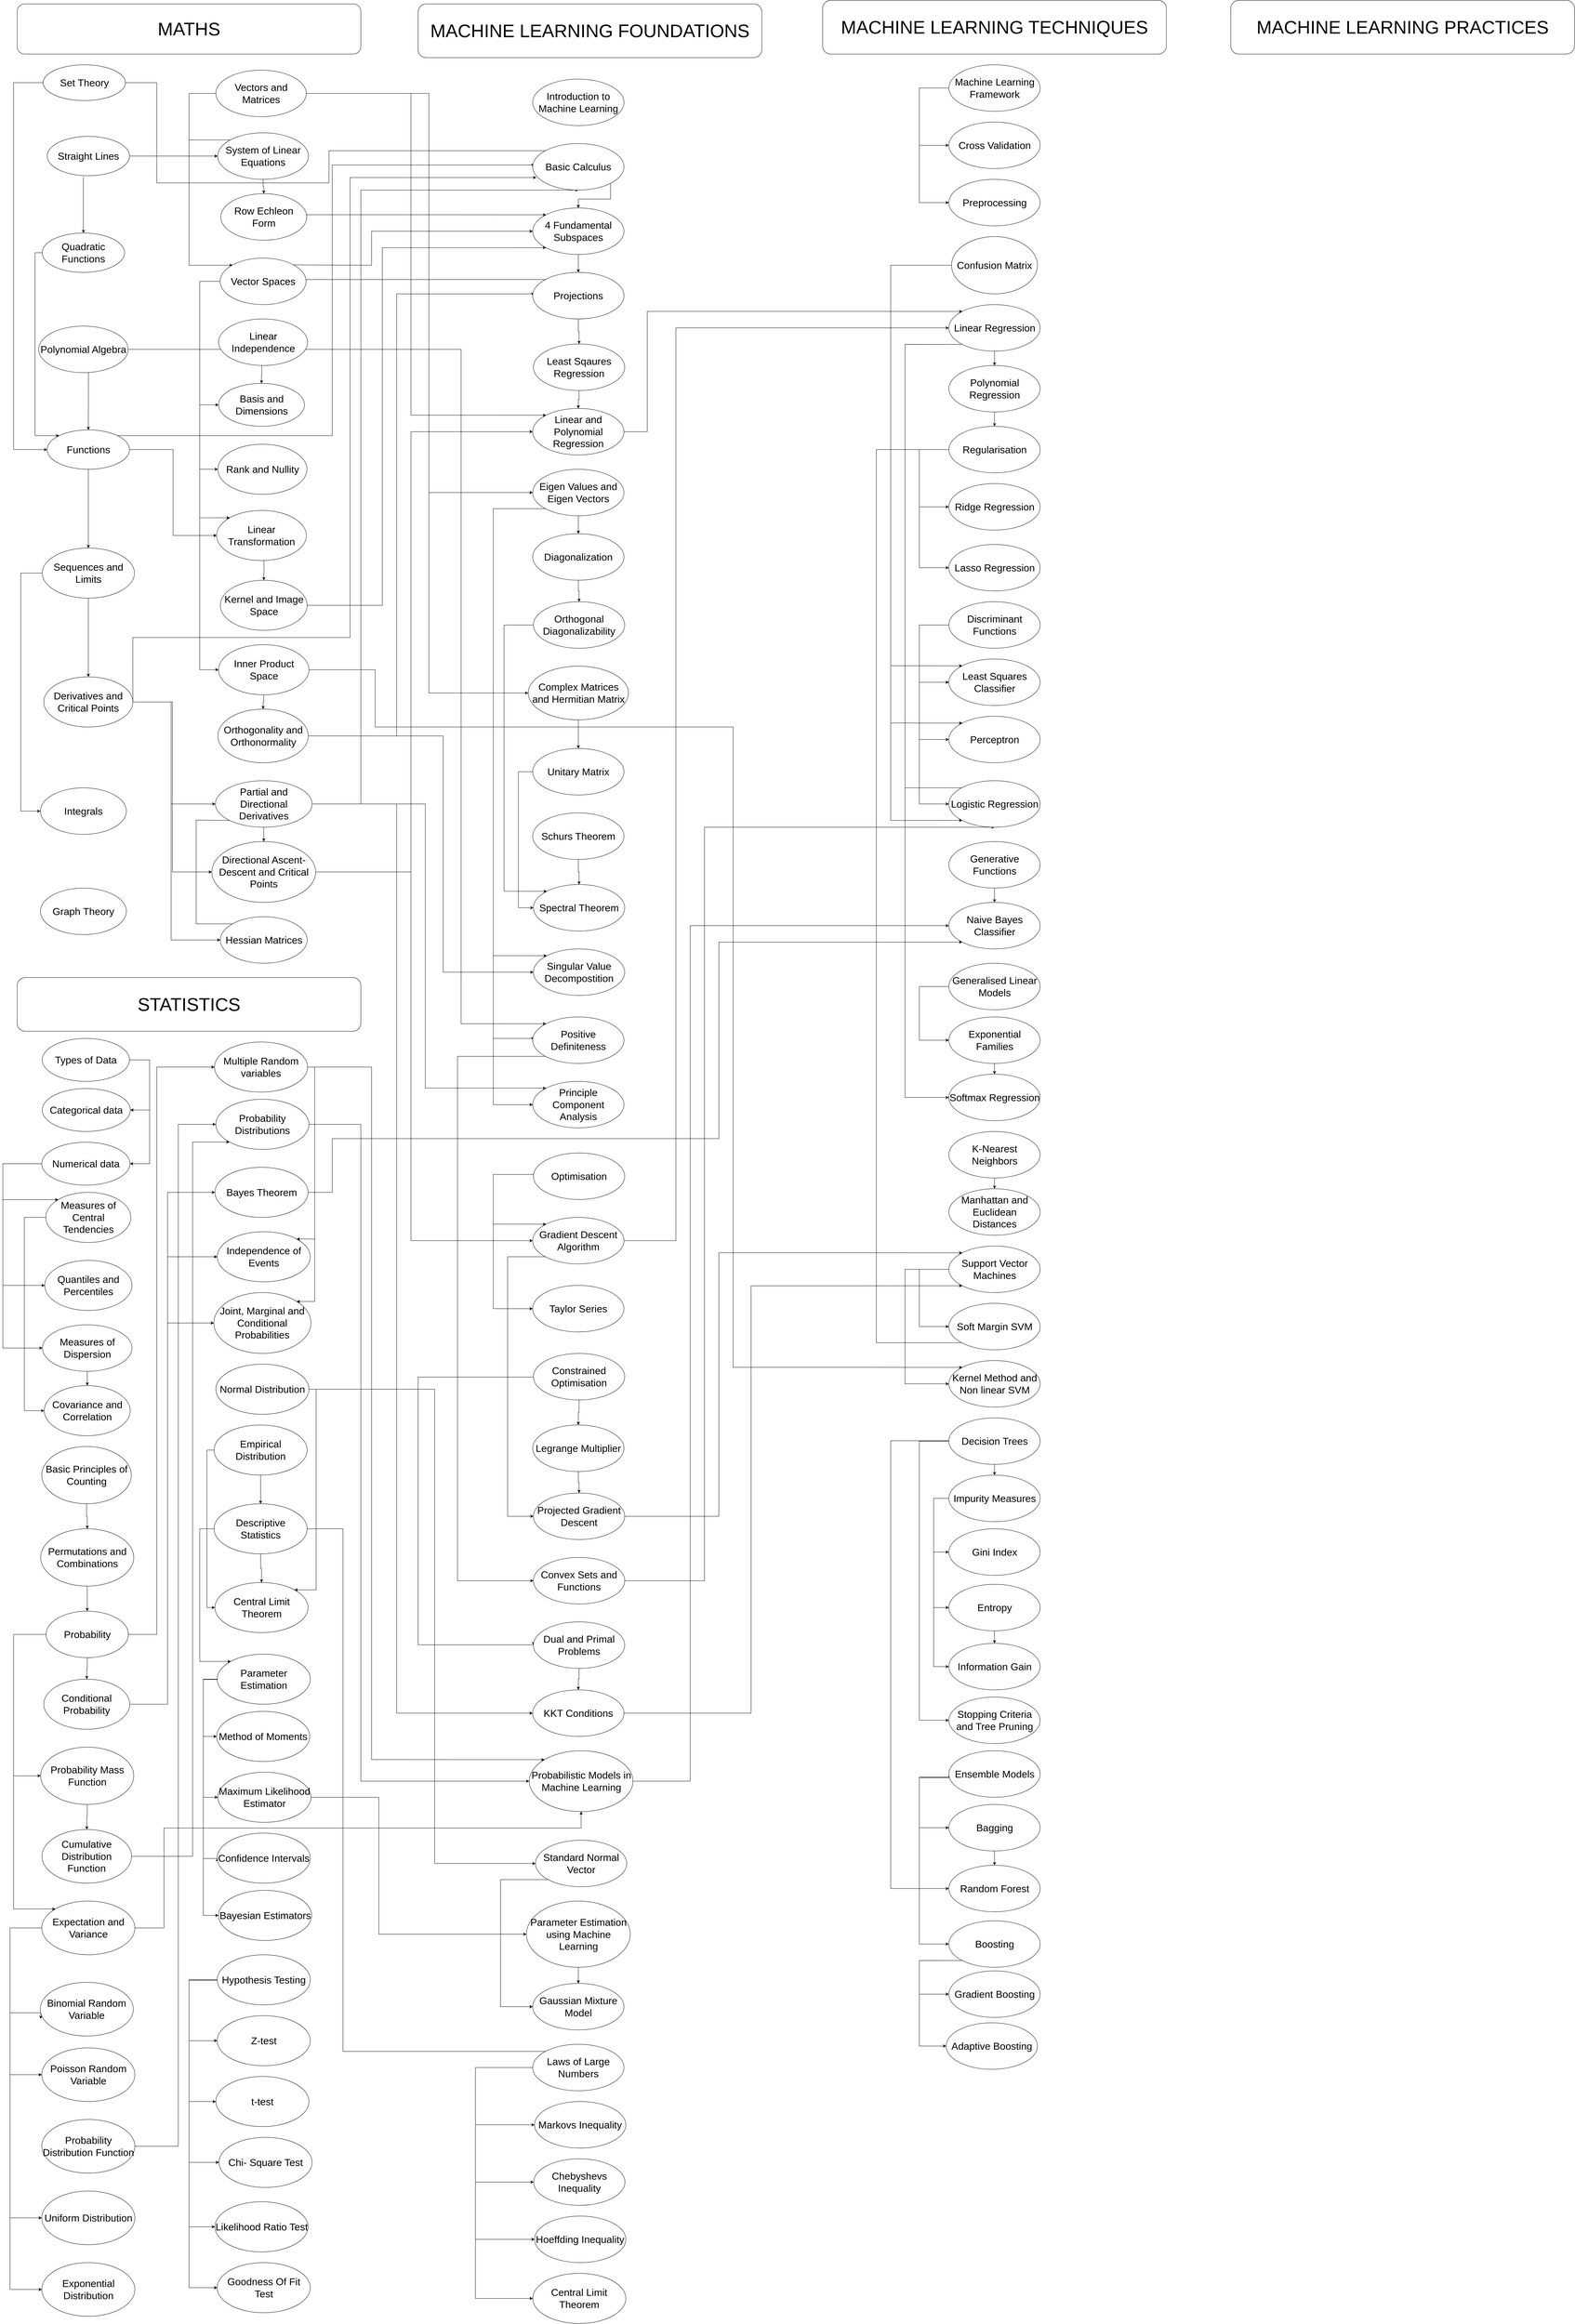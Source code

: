 <mxfile version="20.0.4" type="github" pages="4">
  <diagram id="y4US1xTcursLQJIFUWQn" name="28 June">
    <mxGraphModel dx="1038" dy="547" grid="0" gridSize="10" guides="1" tooltips="1" connect="1" arrows="1" fold="1" page="1" pageScale="1" pageWidth="4681" pageHeight="3300" math="0" shadow="0">
      <root>
        <mxCell id="0" />
        <mxCell id="1" parent="0" />
        <mxCell id="eourtntVe6OwAV9lXEUB-1" value="MATHS" style="rounded=1;whiteSpace=wrap;html=1;fontSize=51;" parent="1" vertex="1">
          <mxGeometry x="80" y="90" width="960" height="140" as="geometry" />
        </mxCell>
        <mxCell id="eourtntVe6OwAV9lXEUB-2" value="MACHINE LEARNING FOUNDATIONS" style="rounded=1;whiteSpace=wrap;html=1;fontSize=51;" parent="1" vertex="1">
          <mxGeometry x="1200" y="90" width="960" height="150" as="geometry" />
        </mxCell>
        <mxCell id="eourtntVe6OwAV9lXEUB-3" value="MACHINE LEARNING TECHNIQUES" style="rounded=1;whiteSpace=wrap;html=1;fontSize=51;" parent="1" vertex="1">
          <mxGeometry x="2330" y="80" width="960" height="150" as="geometry" />
        </mxCell>
        <mxCell id="eourtntVe6OwAV9lXEUB-4" value="MACHINE LEARNING PRACTICES" style="rounded=1;whiteSpace=wrap;html=1;fontSize=51;" parent="1" vertex="1">
          <mxGeometry x="3470" y="80" width="960" height="150" as="geometry" />
        </mxCell>
        <mxCell id="y80oxE0x33iAmiCYXVPJ-30" style="edgeStyle=orthogonalEdgeStyle;rounded=0;orthogonalLoop=1;jettySize=auto;html=1;exitX=0;exitY=0.5;exitDx=0;exitDy=0;entryX=0;entryY=0.5;entryDx=0;entryDy=0;" parent="1" source="eourtntVe6OwAV9lXEUB-5" target="eourtntVe6OwAV9lXEUB-10" edge="1">
          <mxGeometry relative="1" as="geometry">
            <Array as="points">
              <mxPoint x="70" y="310" />
              <mxPoint x="70" y="1335" />
            </Array>
          </mxGeometry>
        </mxCell>
        <mxCell id="h3QKCOle_QqqLjs1MJjv-3" style="edgeStyle=orthogonalEdgeStyle;rounded=0;orthogonalLoop=1;jettySize=auto;html=1;exitX=1;exitY=0.5;exitDx=0;exitDy=0;entryX=0;entryY=0;entryDx=0;entryDy=0;fontSize=28;" parent="1" source="eourtntVe6OwAV9lXEUB-5" target="h3QKCOle_QqqLjs1MJjv-2" edge="1">
          <mxGeometry relative="1" as="geometry">
            <Array as="points">
              <mxPoint x="470" y="310" />
              <mxPoint x="470" y="590" />
              <mxPoint x="951" y="590" />
              <mxPoint x="951" y="500" />
            </Array>
          </mxGeometry>
        </mxCell>
        <mxCell id="eourtntVe6OwAV9lXEUB-5" value="Set Theory" style="ellipse;whiteSpace=wrap;html=1;fontSize=28;" parent="1" vertex="1">
          <mxGeometry x="152.5" y="260" width="230" height="100" as="geometry" />
        </mxCell>
        <mxCell id="y80oxE0x33iAmiCYXVPJ-40" style="edgeStyle=orthogonalEdgeStyle;rounded=0;orthogonalLoop=1;jettySize=auto;html=1;exitX=0;exitY=0.5;exitDx=0;exitDy=0;entryX=0;entryY=0;entryDx=0;entryDy=0;" parent="1" source="eourtntVe6OwAV9lXEUB-8" target="eourtntVe6OwAV9lXEUB-10" edge="1">
          <mxGeometry relative="1" as="geometry">
            <Array as="points">
              <mxPoint x="130" y="785" />
              <mxPoint x="130" y="1296" />
            </Array>
          </mxGeometry>
        </mxCell>
        <mxCell id="eourtntVe6OwAV9lXEUB-8" value="Quadratic Functions" style="ellipse;whiteSpace=wrap;html=1;fontSize=28;" parent="1" vertex="1">
          <mxGeometry x="150" y="730" width="230" height="110" as="geometry" />
        </mxCell>
        <mxCell id="y80oxE0x33iAmiCYXVPJ-39" style="edgeStyle=orthogonalEdgeStyle;rounded=0;orthogonalLoop=1;jettySize=auto;html=1;entryX=0.5;entryY=0;entryDx=0;entryDy=0;" parent="1" target="eourtntVe6OwAV9lXEUB-10" edge="1">
          <mxGeometry relative="1" as="geometry">
            <mxPoint x="279" y="1120" as="sourcePoint" />
            <Array as="points">
              <mxPoint x="279" y="1120" />
            </Array>
          </mxGeometry>
        </mxCell>
        <mxCell id="h3QKCOle_QqqLjs1MJjv-43" style="edgeStyle=orthogonalEdgeStyle;rounded=0;orthogonalLoop=1;jettySize=auto;html=1;exitX=1;exitY=0.5;exitDx=0;exitDy=0;entryX=0;entryY=0;entryDx=0;entryDy=0;fontSize=28;" parent="1" source="eourtntVe6OwAV9lXEUB-9" target="h3QKCOle_QqqLjs1MJjv-41" edge="1">
          <mxGeometry relative="1" as="geometry">
            <Array as="points">
              <mxPoint x="1320" y="1055" />
              <mxPoint x="1320" y="2939" />
            </Array>
          </mxGeometry>
        </mxCell>
        <mxCell id="eourtntVe6OwAV9lXEUB-9" value="Polynomial Algebra" style="ellipse;whiteSpace=wrap;html=1;fontSize=28;" parent="1" vertex="1">
          <mxGeometry x="140" y="990" width="250" height="130" as="geometry" />
        </mxCell>
        <mxCell id="y80oxE0x33iAmiCYXVPJ-23" style="edgeStyle=orthogonalEdgeStyle;rounded=0;orthogonalLoop=1;jettySize=auto;html=1;exitX=1;exitY=0.5;exitDx=0;exitDy=0;entryX=0;entryY=0.5;entryDx=0;entryDy=0;" parent="1" source="eourtntVe6OwAV9lXEUB-10" target="E1f6eCJ7xYabJAEgWiuG-9" edge="1">
          <mxGeometry relative="1" as="geometry" />
        </mxCell>
        <mxCell id="y80oxE0x33iAmiCYXVPJ-29" style="edgeStyle=orthogonalEdgeStyle;rounded=0;orthogonalLoop=1;jettySize=auto;html=1;exitX=0.5;exitY=1;exitDx=0;exitDy=0;entryX=0.5;entryY=0;entryDx=0;entryDy=0;" parent="1" source="eourtntVe6OwAV9lXEUB-10" target="eourtntVe6OwAV9lXEUB-11" edge="1">
          <mxGeometry relative="1" as="geometry" />
        </mxCell>
        <mxCell id="h3QKCOle_QqqLjs1MJjv-5" style="edgeStyle=orthogonalEdgeStyle;rounded=0;orthogonalLoop=1;jettySize=auto;html=1;exitX=1;exitY=0;exitDx=0;exitDy=0;entryX=0;entryY=0.5;entryDx=0;entryDy=0;fontSize=28;" parent="1" source="eourtntVe6OwAV9lXEUB-10" target="h3QKCOle_QqqLjs1MJjv-2" edge="1">
          <mxGeometry relative="1" as="geometry">
            <Array as="points">
              <mxPoint x="960" y="1296" />
              <mxPoint x="960" y="540" />
              <mxPoint x="1520" y="540" />
            </Array>
          </mxGeometry>
        </mxCell>
        <mxCell id="eourtntVe6OwAV9lXEUB-10" value="Functions" style="ellipse;whiteSpace=wrap;html=1;fontSize=28;" parent="1" vertex="1">
          <mxGeometry x="163.75" y="1280" width="230" height="110" as="geometry" />
        </mxCell>
        <mxCell id="y80oxE0x33iAmiCYXVPJ-27" style="edgeStyle=orthogonalEdgeStyle;rounded=0;orthogonalLoop=1;jettySize=auto;html=1;exitX=0.5;exitY=1;exitDx=0;exitDy=0;" parent="1" source="eourtntVe6OwAV9lXEUB-11" target="eourtntVe6OwAV9lXEUB-12" edge="1">
          <mxGeometry relative="1" as="geometry" />
        </mxCell>
        <mxCell id="y80oxE0x33iAmiCYXVPJ-28" style="edgeStyle=orthogonalEdgeStyle;rounded=0;orthogonalLoop=1;jettySize=auto;html=1;exitX=0;exitY=0.5;exitDx=0;exitDy=0;entryX=0;entryY=0.5;entryDx=0;entryDy=0;" parent="1" source="eourtntVe6OwAV9lXEUB-11" target="eourtntVe6OwAV9lXEUB-13" edge="1">
          <mxGeometry relative="1" as="geometry">
            <Array as="points">
              <mxPoint x="90" y="1680" />
              <mxPoint x="90" y="2345" />
            </Array>
          </mxGeometry>
        </mxCell>
        <mxCell id="eourtntVe6OwAV9lXEUB-11" value="Sequences and Limits" style="ellipse;whiteSpace=wrap;html=1;fontSize=28;" parent="1" vertex="1">
          <mxGeometry x="150.01" y="1610" width="257.5" height="140" as="geometry" />
        </mxCell>
        <mxCell id="y80oxE0x33iAmiCYXVPJ-24" style="edgeStyle=orthogonalEdgeStyle;rounded=0;orthogonalLoop=1;jettySize=auto;html=1;exitX=1;exitY=0.5;exitDx=0;exitDy=0;entryX=0;entryY=0.5;entryDx=0;entryDy=0;" parent="1" source="eourtntVe6OwAV9lXEUB-12" target="E1f6eCJ7xYabJAEgWiuG-14" edge="1">
          <mxGeometry relative="1" as="geometry" />
        </mxCell>
        <mxCell id="y80oxE0x33iAmiCYXVPJ-25" style="edgeStyle=orthogonalEdgeStyle;rounded=0;orthogonalLoop=1;jettySize=auto;html=1;exitX=1;exitY=0.5;exitDx=0;exitDy=0;entryX=0;entryY=0.5;entryDx=0;entryDy=0;" parent="1" source="eourtntVe6OwAV9lXEUB-12" target="E1f6eCJ7xYabJAEgWiuG-13" edge="1">
          <mxGeometry relative="1" as="geometry">
            <Array as="points">
              <mxPoint x="510" y="2040" />
              <mxPoint x="510" y="2325" />
            </Array>
          </mxGeometry>
        </mxCell>
        <mxCell id="y80oxE0x33iAmiCYXVPJ-26" style="edgeStyle=orthogonalEdgeStyle;rounded=0;orthogonalLoop=1;jettySize=auto;html=1;exitX=1;exitY=0.5;exitDx=0;exitDy=0;entryX=0;entryY=0.5;entryDx=0;entryDy=0;" parent="1" source="eourtntVe6OwAV9lXEUB-12" target="E1f6eCJ7xYabJAEgWiuG-15" edge="1">
          <mxGeometry relative="1" as="geometry">
            <Array as="points">
              <mxPoint x="510" y="2040" />
              <mxPoint x="510" y="2705" />
            </Array>
          </mxGeometry>
        </mxCell>
        <mxCell id="h3QKCOle_QqqLjs1MJjv-6" style="edgeStyle=orthogonalEdgeStyle;rounded=0;orthogonalLoop=1;jettySize=auto;html=1;exitX=1;exitY=0.5;exitDx=0;exitDy=0;entryX=0.039;entryY=0.731;entryDx=0;entryDy=0;fontSize=28;entryPerimeter=0;" parent="1" source="eourtntVe6OwAV9lXEUB-12" target="h3QKCOle_QqqLjs1MJjv-2" edge="1">
          <mxGeometry relative="1" as="geometry">
            <Array as="points">
              <mxPoint x="403" y="1860" />
              <mxPoint x="1010" y="1860" />
              <mxPoint x="1010" y="575" />
            </Array>
          </mxGeometry>
        </mxCell>
        <mxCell id="eourtntVe6OwAV9lXEUB-12" value="Derivatives and Critical Points" style="ellipse;whiteSpace=wrap;html=1;fontSize=28;" parent="1" vertex="1">
          <mxGeometry x="154.38" y="1970" width="248.75" height="140" as="geometry" />
        </mxCell>
        <mxCell id="eourtntVe6OwAV9lXEUB-13" value="Integrals" style="ellipse;whiteSpace=wrap;html=1;fontSize=28;" parent="1" vertex="1">
          <mxGeometry x="145" y="2280" width="240" height="130" as="geometry" />
        </mxCell>
        <mxCell id="eourtntVe6OwAV9lXEUB-14" value="Graph Theory" style="ellipse;whiteSpace=wrap;html=1;fontSize=28;" parent="1" vertex="1">
          <mxGeometry x="145" y="2560" width="240" height="130" as="geometry" />
        </mxCell>
        <mxCell id="y80oxE0x33iAmiCYXVPJ-22" style="edgeStyle=orthogonalEdgeStyle;rounded=0;orthogonalLoop=1;jettySize=auto;html=1;entryX=0;entryY=0.5;entryDx=0;entryDy=0;" parent="1" target="E1f6eCJ7xYabJAEgWiuG-2" edge="1">
          <mxGeometry relative="1" as="geometry">
            <mxPoint x="394" y="515" as="sourcePoint" />
            <Array as="points">
              <mxPoint x="640" y="515" />
            </Array>
          </mxGeometry>
        </mxCell>
        <mxCell id="y80oxE0x33iAmiCYXVPJ-41" style="edgeStyle=orthogonalEdgeStyle;rounded=0;orthogonalLoop=1;jettySize=auto;html=1;entryX=0.5;entryY=0;entryDx=0;entryDy=0;" parent="1" target="eourtntVe6OwAV9lXEUB-8" edge="1">
          <mxGeometry relative="1" as="geometry">
            <mxPoint x="265" y="573" as="sourcePoint" />
            <Array as="points">
              <mxPoint x="265" y="573" />
            </Array>
          </mxGeometry>
        </mxCell>
        <mxCell id="eourtntVe6OwAV9lXEUB-7" value="Straight Lines" style="ellipse;whiteSpace=wrap;html=1;fontSize=28;" parent="1" vertex="1">
          <mxGeometry x="163.76" y="460" width="230" height="110" as="geometry" />
        </mxCell>
        <mxCell id="eourtntVe6OwAV9lXEUB-18" value="STATISTICS" style="rounded=1;whiteSpace=wrap;html=1;fontSize=51;" parent="1" vertex="1">
          <mxGeometry x="80" y="2810" width="960" height="150" as="geometry" />
        </mxCell>
        <mxCell id="y80oxE0x33iAmiCYXVPJ-47" style="edgeStyle=orthogonalEdgeStyle;rounded=0;orthogonalLoop=1;jettySize=auto;html=1;exitX=0;exitY=0.5;exitDx=0;exitDy=0;entryX=0;entryY=0;entryDx=0;entryDy=0;" parent="1" source="E1f6eCJ7xYabJAEgWiuG-1" target="E1f6eCJ7xYabJAEgWiuG-2" edge="1">
          <mxGeometry relative="1" as="geometry">
            <Array as="points">
              <mxPoint x="560" y="340" />
              <mxPoint x="560" y="470" />
            </Array>
          </mxGeometry>
        </mxCell>
        <mxCell id="y80oxE0x33iAmiCYXVPJ-48" style="edgeStyle=orthogonalEdgeStyle;rounded=0;orthogonalLoop=1;jettySize=auto;html=1;exitX=0;exitY=0.5;exitDx=0;exitDy=0;entryX=0;entryY=0;entryDx=0;entryDy=0;" parent="1" source="E1f6eCJ7xYabJAEgWiuG-1" target="E1f6eCJ7xYabJAEgWiuG-4" edge="1">
          <mxGeometry relative="1" as="geometry">
            <Array as="points">
              <mxPoint x="560" y="340" />
              <mxPoint x="560" y="820" />
            </Array>
          </mxGeometry>
        </mxCell>
        <mxCell id="h3QKCOle_QqqLjs1MJjv-19" style="edgeStyle=orthogonalEdgeStyle;rounded=0;orthogonalLoop=1;jettySize=auto;html=1;exitX=1;exitY=0.5;exitDx=0;exitDy=0;entryX=0;entryY=0;entryDx=0;entryDy=0;fontSize=28;" parent="1" source="E1f6eCJ7xYabJAEgWiuG-1" target="h3QKCOle_QqqLjs1MJjv-18" edge="1">
          <mxGeometry relative="1" as="geometry">
            <Array as="points">
              <mxPoint x="1180" y="340" />
              <mxPoint x="1180" y="1239" />
            </Array>
          </mxGeometry>
        </mxCell>
        <mxCell id="h3QKCOle_QqqLjs1MJjv-23" style="edgeStyle=orthogonalEdgeStyle;rounded=0;orthogonalLoop=1;jettySize=auto;html=1;exitX=1;exitY=0.5;exitDx=0;exitDy=0;entryX=0;entryY=0.5;entryDx=0;entryDy=0;fontSize=28;" parent="1" source="E1f6eCJ7xYabJAEgWiuG-1" target="h3QKCOle_QqqLjs1MJjv-22" edge="1">
          <mxGeometry relative="1" as="geometry">
            <Array as="points">
              <mxPoint x="1230" y="340" />
              <mxPoint x="1230" y="1455" />
            </Array>
          </mxGeometry>
        </mxCell>
        <mxCell id="h3QKCOle_QqqLjs1MJjv-31" style="edgeStyle=orthogonalEdgeStyle;rounded=0;orthogonalLoop=1;jettySize=auto;html=1;exitX=1;exitY=0.5;exitDx=0;exitDy=0;entryX=0;entryY=0.5;entryDx=0;entryDy=0;fontSize=28;" parent="1" source="E1f6eCJ7xYabJAEgWiuG-1" target="h3QKCOle_QqqLjs1MJjv-28" edge="1">
          <mxGeometry relative="1" as="geometry">
            <Array as="points">
              <mxPoint x="1230" y="340" />
              <mxPoint x="1230" y="2015" />
            </Array>
          </mxGeometry>
        </mxCell>
        <mxCell id="E1f6eCJ7xYabJAEgWiuG-1" value="Vectors and Matrices" style="ellipse;whiteSpace=wrap;html=1;fontSize=28;" parent="1" vertex="1">
          <mxGeometry x="635" y="275" width="252.5" height="130" as="geometry" />
        </mxCell>
        <mxCell id="y80oxE0x33iAmiCYXVPJ-49" style="edgeStyle=orthogonalEdgeStyle;rounded=0;orthogonalLoop=1;jettySize=auto;html=1;exitX=0.5;exitY=1;exitDx=0;exitDy=0;entryX=0.5;entryY=0;entryDx=0;entryDy=0;" parent="1" source="E1f6eCJ7xYabJAEgWiuG-2" target="E1f6eCJ7xYabJAEgWiuG-3" edge="1">
          <mxGeometry relative="1" as="geometry" />
        </mxCell>
        <mxCell id="E1f6eCJ7xYabJAEgWiuG-2" value="System of Linear Equations" style="ellipse;whiteSpace=wrap;html=1;fontSize=28;" parent="1" vertex="1">
          <mxGeometry x="640" y="450" width="253.75" height="130" as="geometry" />
        </mxCell>
        <mxCell id="h3QKCOle_QqqLjs1MJjv-15" style="edgeStyle=orthogonalEdgeStyle;rounded=0;orthogonalLoop=1;jettySize=auto;html=1;exitX=1;exitY=0.5;exitDx=0;exitDy=0;entryX=0;entryY=0;entryDx=0;entryDy=0;fontSize=28;" parent="1" source="E1f6eCJ7xYabJAEgWiuG-3" target="h3QKCOle_QqqLjs1MJjv-13" edge="1">
          <mxGeometry relative="1" as="geometry">
            <Array as="points">
              <mxPoint x="889" y="679" />
            </Array>
          </mxGeometry>
        </mxCell>
        <mxCell id="E1f6eCJ7xYabJAEgWiuG-3" value="Row Echleon Form" style="ellipse;whiteSpace=wrap;html=1;fontSize=28;" parent="1" vertex="1">
          <mxGeometry x="648.75" y="620" width="240" height="130" as="geometry" />
        </mxCell>
        <mxCell id="y80oxE0x33iAmiCYXVPJ-42" style="edgeStyle=orthogonalEdgeStyle;rounded=0;orthogonalLoop=1;jettySize=auto;html=1;exitX=0;exitY=0.5;exitDx=0;exitDy=0;entryX=0;entryY=0.5;entryDx=0;entryDy=0;" parent="1" source="E1f6eCJ7xYabJAEgWiuG-4" target="E1f6eCJ7xYabJAEgWiuG-6" edge="1">
          <mxGeometry relative="1" as="geometry">
            <Array as="points">
              <mxPoint x="590" y="865" />
              <mxPoint x="590" y="1210" />
            </Array>
          </mxGeometry>
        </mxCell>
        <mxCell id="y80oxE0x33iAmiCYXVPJ-43" style="edgeStyle=orthogonalEdgeStyle;rounded=0;orthogonalLoop=1;jettySize=auto;html=1;exitX=0;exitY=0.5;exitDx=0;exitDy=0;entryX=0;entryY=0.5;entryDx=0;entryDy=0;" parent="1" source="E1f6eCJ7xYabJAEgWiuG-4" target="E1f6eCJ7xYabJAEgWiuG-7" edge="1">
          <mxGeometry relative="1" as="geometry">
            <Array as="points">
              <mxPoint x="590" y="865" />
              <mxPoint x="590" y="1390" />
            </Array>
          </mxGeometry>
        </mxCell>
        <mxCell id="y80oxE0x33iAmiCYXVPJ-44" style="edgeStyle=orthogonalEdgeStyle;rounded=0;orthogonalLoop=1;jettySize=auto;html=1;exitX=0;exitY=0.5;exitDx=0;exitDy=0;entryX=0;entryY=0;entryDx=0;entryDy=0;" parent="1" source="E1f6eCJ7xYabJAEgWiuG-4" target="E1f6eCJ7xYabJAEgWiuG-9" edge="1">
          <mxGeometry relative="1" as="geometry">
            <Array as="points">
              <mxPoint x="590" y="865" />
              <mxPoint x="590" y="1526" />
            </Array>
          </mxGeometry>
        </mxCell>
        <mxCell id="y80oxE0x33iAmiCYXVPJ-50" style="edgeStyle=orthogonalEdgeStyle;rounded=0;orthogonalLoop=1;jettySize=auto;html=1;exitX=0;exitY=0.5;exitDx=0;exitDy=0;entryX=0;entryY=0.5;entryDx=0;entryDy=0;" parent="1" source="E1f6eCJ7xYabJAEgWiuG-4" target="E1f6eCJ7xYabJAEgWiuG-11" edge="1">
          <mxGeometry relative="1" as="geometry">
            <Array as="points">
              <mxPoint x="590" y="865" />
              <mxPoint x="590" y="1950" />
            </Array>
          </mxGeometry>
        </mxCell>
        <mxCell id="h3QKCOle_QqqLjs1MJjv-9" style="edgeStyle=orthogonalEdgeStyle;rounded=0;orthogonalLoop=1;jettySize=auto;html=1;exitX=1;exitY=0.5;exitDx=0;exitDy=0;entryX=0;entryY=0;entryDx=0;entryDy=0;fontSize=28;" parent="1" source="E1f6eCJ7xYabJAEgWiuG-4" target="h3QKCOle_QqqLjs1MJjv-8" edge="1">
          <mxGeometry relative="1" as="geometry">
            <Array as="points">
              <mxPoint x="887" y="860" />
              <mxPoint x="1557" y="860" />
            </Array>
          </mxGeometry>
        </mxCell>
        <mxCell id="h3QKCOle_QqqLjs1MJjv-16" style="edgeStyle=orthogonalEdgeStyle;rounded=0;orthogonalLoop=1;jettySize=auto;html=1;exitX=1;exitY=0;exitDx=0;exitDy=0;entryX=0;entryY=0.5;entryDx=0;entryDy=0;fontSize=28;" parent="1" source="E1f6eCJ7xYabJAEgWiuG-4" target="h3QKCOle_QqqLjs1MJjv-13" edge="1">
          <mxGeometry relative="1" as="geometry">
            <Array as="points">
              <mxPoint x="1070" y="820" />
              <mxPoint x="1070" y="725" />
            </Array>
          </mxGeometry>
        </mxCell>
        <mxCell id="E1f6eCJ7xYabJAEgWiuG-4" value="Vector Spaces" style="ellipse;whiteSpace=wrap;html=1;fontSize=28;" parent="1" vertex="1">
          <mxGeometry x="646.88" y="800" width="240" height="130" as="geometry" />
        </mxCell>
        <mxCell id="y80oxE0x33iAmiCYXVPJ-51" style="edgeStyle=orthogonalEdgeStyle;rounded=0;orthogonalLoop=1;jettySize=auto;html=1;entryX=0.5;entryY=0;entryDx=0;entryDy=0;" parent="1" target="E1f6eCJ7xYabJAEgWiuG-6" edge="1">
          <mxGeometry relative="1" as="geometry">
            <mxPoint x="763" y="1100" as="sourcePoint" />
          </mxGeometry>
        </mxCell>
        <mxCell id="E1f6eCJ7xYabJAEgWiuG-5" value="Linear Independence" style="ellipse;whiteSpace=wrap;html=1;fontSize=28;" parent="1" vertex="1">
          <mxGeometry x="642.5" y="970" width="248.75" height="130" as="geometry" />
        </mxCell>
        <mxCell id="E1f6eCJ7xYabJAEgWiuG-6" value="Basis and Dimensions" style="ellipse;whiteSpace=wrap;html=1;fontSize=28;" parent="1" vertex="1">
          <mxGeometry x="642.5" y="1150" width="240" height="120" as="geometry" />
        </mxCell>
        <mxCell id="E1f6eCJ7xYabJAEgWiuG-7" value="Rank and Nullity" style="ellipse;whiteSpace=wrap;html=1;fontSize=28;" parent="1" vertex="1">
          <mxGeometry x="640.63" y="1320" width="248.75" height="140" as="geometry" />
        </mxCell>
        <mxCell id="E1f6eCJ7xYabJAEgWiuG-8" style="edgeStyle=orthogonalEdgeStyle;rounded=0;orthogonalLoop=1;jettySize=auto;html=1;exitX=0.5;exitY=1;exitDx=0;exitDy=0;" parent="1" source="E1f6eCJ7xYabJAEgWiuG-3" target="E1f6eCJ7xYabJAEgWiuG-3" edge="1">
          <mxGeometry relative="1" as="geometry" />
        </mxCell>
        <mxCell id="y80oxE0x33iAmiCYXVPJ-45" style="edgeStyle=orthogonalEdgeStyle;rounded=0;orthogonalLoop=1;jettySize=auto;html=1;entryX=0.5;entryY=0;entryDx=0;entryDy=0;" parent="1" target="E1f6eCJ7xYabJAEgWiuG-10" edge="1">
          <mxGeometry relative="1" as="geometry">
            <mxPoint x="769" y="1640" as="sourcePoint" />
          </mxGeometry>
        </mxCell>
        <mxCell id="E1f6eCJ7xYabJAEgWiuG-9" value="Linear Transformation" style="ellipse;whiteSpace=wrap;html=1;fontSize=28;" parent="1" vertex="1">
          <mxGeometry x="637.19" y="1505" width="250.62" height="140" as="geometry" />
        </mxCell>
        <mxCell id="h3QKCOle_QqqLjs1MJjv-17" style="edgeStyle=orthogonalEdgeStyle;rounded=0;orthogonalLoop=1;jettySize=auto;html=1;exitX=1;exitY=0.5;exitDx=0;exitDy=0;entryX=0;entryY=1;entryDx=0;entryDy=0;fontSize=28;" parent="1" source="E1f6eCJ7xYabJAEgWiuG-10" target="h3QKCOle_QqqLjs1MJjv-13" edge="1">
          <mxGeometry relative="1" as="geometry">
            <Array as="points">
              <mxPoint x="1100" y="1770" />
              <mxPoint x="1100" y="771" />
            </Array>
          </mxGeometry>
        </mxCell>
        <mxCell id="E1f6eCJ7xYabJAEgWiuG-10" value="Kernel and Image Space" style="ellipse;whiteSpace=wrap;html=1;fontSize=28;" parent="1" vertex="1">
          <mxGeometry x="647.5" y="1700" width="242.5" height="140" as="geometry" />
        </mxCell>
        <mxCell id="y80oxE0x33iAmiCYXVPJ-46" style="edgeStyle=orthogonalEdgeStyle;rounded=0;orthogonalLoop=1;jettySize=auto;html=1;exitX=0.5;exitY=1;exitDx=0;exitDy=0;entryX=0.5;entryY=0;entryDx=0;entryDy=0;" parent="1" source="E1f6eCJ7xYabJAEgWiuG-11" target="E1f6eCJ7xYabJAEgWiuG-12" edge="1">
          <mxGeometry relative="1" as="geometry" />
        </mxCell>
        <mxCell id="GwkNrBlDfvbYiTtJVMq1-61" style="edgeStyle=orthogonalEdgeStyle;rounded=0;orthogonalLoop=1;jettySize=auto;html=1;exitX=1;exitY=0.5;exitDx=0;exitDy=0;entryX=0;entryY=0;entryDx=0;entryDy=0;" parent="1" source="E1f6eCJ7xYabJAEgWiuG-11" target="GwkNrBlDfvbYiTtJVMq1-55" edge="1">
          <mxGeometry relative="1" as="geometry">
            <Array as="points">
              <mxPoint x="1080" y="1950" />
              <mxPoint x="1080" y="2110" />
              <mxPoint x="2080" y="2110" />
              <mxPoint x="2080" y="3899" />
            </Array>
          </mxGeometry>
        </mxCell>
        <mxCell id="E1f6eCJ7xYabJAEgWiuG-11" value="Inner Product Space" style="ellipse;whiteSpace=wrap;html=1;fontSize=28;" parent="1" vertex="1">
          <mxGeometry x="642.5" y="1880" width="252.5" height="140" as="geometry" />
        </mxCell>
        <mxCell id="h3QKCOle_QqqLjs1MJjv-10" style="edgeStyle=orthogonalEdgeStyle;rounded=0;orthogonalLoop=1;jettySize=auto;html=1;exitX=1;exitY=0.5;exitDx=0;exitDy=0;entryX=0;entryY=0.5;entryDx=0;entryDy=0;fontSize=28;" parent="1" source="E1f6eCJ7xYabJAEgWiuG-12" target="h3QKCOle_QqqLjs1MJjv-8" edge="1">
          <mxGeometry relative="1" as="geometry">
            <Array as="points">
              <mxPoint x="1140" y="2135" />
              <mxPoint x="1140" y="900" />
              <mxPoint x="1520" y="900" />
            </Array>
          </mxGeometry>
        </mxCell>
        <mxCell id="h3QKCOle_QqqLjs1MJjv-38" style="edgeStyle=orthogonalEdgeStyle;rounded=0;orthogonalLoop=1;jettySize=auto;html=1;exitX=1;exitY=0.5;exitDx=0;exitDy=0;entryX=0;entryY=0.5;entryDx=0;entryDy=0;fontSize=28;" parent="1" source="E1f6eCJ7xYabJAEgWiuG-12" target="h3QKCOle_QqqLjs1MJjv-32" edge="1">
          <mxGeometry relative="1" as="geometry">
            <Array as="points">
              <mxPoint x="1270" y="2135" />
              <mxPoint x="1270" y="2795" />
            </Array>
          </mxGeometry>
        </mxCell>
        <mxCell id="E1f6eCJ7xYabJAEgWiuG-12" value="Orthogonality and Orthonormality" style="ellipse;whiteSpace=wrap;html=1;fontSize=28;" parent="1" vertex="1">
          <mxGeometry x="640.63" y="2060" width="252.5" height="150" as="geometry" />
        </mxCell>
        <mxCell id="y80oxE0x33iAmiCYXVPJ-59" style="edgeStyle=orthogonalEdgeStyle;rounded=0;orthogonalLoop=1;jettySize=auto;html=1;exitX=0;exitY=1;exitDx=0;exitDy=0;entryX=0;entryY=0;entryDx=0;entryDy=0;" parent="1" source="E1f6eCJ7xYabJAEgWiuG-13" target="E1f6eCJ7xYabJAEgWiuG-15" edge="1">
          <mxGeometry relative="1" as="geometry">
            <Array as="points">
              <mxPoint x="580" y="2370" />
              <mxPoint x="580" y="2660" />
            </Array>
          </mxGeometry>
        </mxCell>
        <mxCell id="h3QKCOle_QqqLjs1MJjv-7" style="edgeStyle=orthogonalEdgeStyle;rounded=0;orthogonalLoop=1;jettySize=auto;html=1;exitX=1;exitY=0.5;exitDx=0;exitDy=0;entryX=0.5;entryY=1;entryDx=0;entryDy=0;fontSize=28;" parent="1" source="E1f6eCJ7xYabJAEgWiuG-13" target="h3QKCOle_QqqLjs1MJjv-2" edge="1">
          <mxGeometry relative="1" as="geometry">
            <Array as="points">
              <mxPoint x="1040" y="2325" />
              <mxPoint x="1040" y="610" />
            </Array>
          </mxGeometry>
        </mxCell>
        <mxCell id="h3QKCOle_QqqLjs1MJjv-21" style="edgeStyle=orthogonalEdgeStyle;rounded=0;orthogonalLoop=1;jettySize=auto;html=1;exitX=0.5;exitY=1;exitDx=0;exitDy=0;entryX=0.5;entryY=0;entryDx=0;entryDy=0;fontSize=28;" parent="1" source="E1f6eCJ7xYabJAEgWiuG-13" target="E1f6eCJ7xYabJAEgWiuG-14" edge="1">
          <mxGeometry relative="1" as="geometry" />
        </mxCell>
        <mxCell id="h3QKCOle_QqqLjs1MJjv-45" style="edgeStyle=orthogonalEdgeStyle;rounded=0;orthogonalLoop=1;jettySize=auto;html=1;exitX=1;exitY=0.5;exitDx=0;exitDy=0;entryX=0;entryY=0;entryDx=0;entryDy=0;fontSize=28;" parent="1" source="E1f6eCJ7xYabJAEgWiuG-13" target="h3QKCOle_QqqLjs1MJjv-40" edge="1">
          <mxGeometry relative="1" as="geometry">
            <Array as="points">
              <mxPoint x="1220" y="2325" />
              <mxPoint x="1220" y="3119" />
            </Array>
          </mxGeometry>
        </mxCell>
        <mxCell id="h3QKCOle_QqqLjs1MJjv-67" style="edgeStyle=orthogonalEdgeStyle;rounded=0;orthogonalLoop=1;jettySize=auto;html=1;exitX=1;exitY=0.5;exitDx=0;exitDy=0;fontSize=28;entryX=0;entryY=0.5;entryDx=0;entryDy=0;" parent="1" source="E1f6eCJ7xYabJAEgWiuG-13" target="h3QKCOle_QqqLjs1MJjv-63" edge="1">
          <mxGeometry relative="1" as="geometry">
            <mxPoint x="1320" y="4850" as="targetPoint" />
            <Array as="points">
              <mxPoint x="1140" y="2325" />
              <mxPoint x="1140" y="4865" />
            </Array>
          </mxGeometry>
        </mxCell>
        <mxCell id="E1f6eCJ7xYabJAEgWiuG-13" value="Partial and Directional Derivatives" style="ellipse;whiteSpace=wrap;html=1;fontSize=28;" parent="1" vertex="1">
          <mxGeometry x="633.75" y="2260" width="270" height="130" as="geometry" />
        </mxCell>
        <mxCell id="h3QKCOle_QqqLjs1MJjv-20" style="edgeStyle=orthogonalEdgeStyle;rounded=0;orthogonalLoop=1;jettySize=auto;html=1;exitX=1;exitY=0.5;exitDx=0;exitDy=0;entryX=0;entryY=0.5;entryDx=0;entryDy=0;fontSize=28;" parent="1" source="E1f6eCJ7xYabJAEgWiuG-14" target="h3QKCOle_QqqLjs1MJjv-18" edge="1">
          <mxGeometry relative="1" as="geometry">
            <Array as="points">
              <mxPoint x="1180" y="2515" />
              <mxPoint x="1180" y="1285" />
            </Array>
          </mxGeometry>
        </mxCell>
        <mxCell id="h3QKCOle_QqqLjs1MJjv-50" style="edgeStyle=orthogonalEdgeStyle;rounded=0;orthogonalLoop=1;jettySize=auto;html=1;exitX=1;exitY=0.5;exitDx=0;exitDy=0;entryX=0;entryY=0.5;entryDx=0;entryDy=0;fontSize=28;" parent="1" source="E1f6eCJ7xYabJAEgWiuG-14" target="h3QKCOle_QqqLjs1MJjv-47" edge="1">
          <mxGeometry relative="1" as="geometry">
            <Array as="points">
              <mxPoint x="1180" y="2515" />
              <mxPoint x="1180" y="3545" />
            </Array>
          </mxGeometry>
        </mxCell>
        <mxCell id="E1f6eCJ7xYabJAEgWiuG-14" value="Directional Ascent-Descent and Critical Points" style="ellipse;whiteSpace=wrap;html=1;fontSize=28;" parent="1" vertex="1">
          <mxGeometry x="623.75" y="2430" width="290" height="170" as="geometry" />
        </mxCell>
        <mxCell id="E1f6eCJ7xYabJAEgWiuG-15" value="Hessian Matrices" style="ellipse;whiteSpace=wrap;html=1;fontSize=28;" parent="1" vertex="1">
          <mxGeometry x="647.5" y="2640" width="242.5" height="130" as="geometry" />
        </mxCell>
        <mxCell id="ouYZ87-VFuoqLtjuJrLR-6" style="edgeStyle=orthogonalEdgeStyle;rounded=0;orthogonalLoop=1;jettySize=auto;html=1;exitX=1;exitY=0.5;exitDx=0;exitDy=0;entryX=1;entryY=0.5;entryDx=0;entryDy=0;" parent="1" source="E1f6eCJ7xYabJAEgWiuG-16" target="ouYZ87-VFuoqLtjuJrLR-1" edge="1">
          <mxGeometry relative="1" as="geometry">
            <Array as="points">
              <mxPoint x="450" y="3040" />
              <mxPoint x="450" y="3330" />
            </Array>
          </mxGeometry>
        </mxCell>
        <mxCell id="ouYZ87-VFuoqLtjuJrLR-7" style="edgeStyle=orthogonalEdgeStyle;rounded=0;orthogonalLoop=1;jettySize=auto;html=1;exitX=1;exitY=0.5;exitDx=0;exitDy=0;entryX=1;entryY=0.5;entryDx=0;entryDy=0;" parent="1" source="E1f6eCJ7xYabJAEgWiuG-16" target="y80oxE0x33iAmiCYXVPJ-11" edge="1">
          <mxGeometry relative="1" as="geometry">
            <Array as="points">
              <mxPoint x="450" y="3040" />
              <mxPoint x="450" y="3180" />
            </Array>
          </mxGeometry>
        </mxCell>
        <mxCell id="E1f6eCJ7xYabJAEgWiuG-16" value="Types of Data" style="ellipse;whiteSpace=wrap;html=1;fontSize=28;" parent="1" vertex="1">
          <mxGeometry x="150.01" y="2980" width="243.76" height="120" as="geometry" />
        </mxCell>
        <mxCell id="y80oxE0x33iAmiCYXVPJ-52" style="edgeStyle=orthogonalEdgeStyle;rounded=0;orthogonalLoop=1;jettySize=auto;html=1;exitX=0;exitY=0.5;exitDx=0;exitDy=0;entryX=0;entryY=0.5;entryDx=0;entryDy=0;" parent="1" source="E1f6eCJ7xYabJAEgWiuG-18" target="y80oxE0x33iAmiCYXVPJ-1" edge="1">
          <mxGeometry relative="1" as="geometry">
            <Array as="points">
              <mxPoint x="100" y="3480" />
              <mxPoint x="100" y="4020" />
            </Array>
          </mxGeometry>
        </mxCell>
        <mxCell id="E1f6eCJ7xYabJAEgWiuG-18" value="Measures of Central Tendencies" style="ellipse;whiteSpace=wrap;html=1;fontSize=28;" parent="1" vertex="1">
          <mxGeometry x="160.01" y="3410" width="237.5" height="140" as="geometry" />
        </mxCell>
        <mxCell id="y80oxE0x33iAmiCYXVPJ-53" style="edgeStyle=orthogonalEdgeStyle;rounded=0;orthogonalLoop=1;jettySize=auto;html=1;exitX=0.5;exitY=1;exitDx=0;exitDy=0;entryX=0.5;entryY=0;entryDx=0;entryDy=0;" parent="1" source="E1f6eCJ7xYabJAEgWiuG-19" target="y80oxE0x33iAmiCYXVPJ-1" edge="1">
          <mxGeometry relative="1" as="geometry" />
        </mxCell>
        <mxCell id="E1f6eCJ7xYabJAEgWiuG-19" value="Measures of Dispersion" style="ellipse;whiteSpace=wrap;html=1;fontSize=28;" parent="1" vertex="1">
          <mxGeometry x="150.63" y="3780" width="250" height="130" as="geometry" />
        </mxCell>
        <mxCell id="E1f6eCJ7xYabJAEgWiuG-20" value="Quantiles and Percentiles" style="ellipse;whiteSpace=wrap;html=1;fontSize=28;" parent="1" vertex="1">
          <mxGeometry x="156.88" y="3600" width="243.75" height="140" as="geometry" />
        </mxCell>
        <mxCell id="y80oxE0x33iAmiCYXVPJ-1" value="Covariance and Correlation" style="ellipse;whiteSpace=wrap;html=1;fontSize=28;" parent="1" vertex="1">
          <mxGeometry x="155.63" y="3950" width="240" height="140" as="geometry" />
        </mxCell>
        <mxCell id="y80oxE0x33iAmiCYXVPJ-31" style="edgeStyle=orthogonalEdgeStyle;rounded=0;orthogonalLoop=1;jettySize=auto;html=1;exitX=0.5;exitY=1;exitDx=0;exitDy=0;entryX=0.5;entryY=0;entryDx=0;entryDy=0;" parent="1" source="y80oxE0x33iAmiCYXVPJ-3" target="y80oxE0x33iAmiCYXVPJ-4" edge="1">
          <mxGeometry relative="1" as="geometry" />
        </mxCell>
        <mxCell id="y80oxE0x33iAmiCYXVPJ-3" value="Permutations and Combinations" style="ellipse;whiteSpace=wrap;html=1;fontSize=28;" parent="1" vertex="1">
          <mxGeometry x="145.63" y="4350" width="260" height="160" as="geometry" />
        </mxCell>
        <mxCell id="y80oxE0x33iAmiCYXVPJ-33" style="edgeStyle=orthogonalEdgeStyle;rounded=0;orthogonalLoop=1;jettySize=auto;html=1;exitX=0.5;exitY=1;exitDx=0;exitDy=0;entryX=0.5;entryY=0;entryDx=0;entryDy=0;" parent="1" source="y80oxE0x33iAmiCYXVPJ-4" target="y80oxE0x33iAmiCYXVPJ-5" edge="1">
          <mxGeometry relative="1" as="geometry" />
        </mxCell>
        <mxCell id="y80oxE0x33iAmiCYXVPJ-34" style="edgeStyle=orthogonalEdgeStyle;rounded=0;orthogonalLoop=1;jettySize=auto;html=1;exitX=0;exitY=0.5;exitDx=0;exitDy=0;entryX=0;entryY=0.5;entryDx=0;entryDy=0;" parent="1" source="y80oxE0x33iAmiCYXVPJ-4" target="y80oxE0x33iAmiCYXVPJ-6" edge="1">
          <mxGeometry relative="1" as="geometry">
            <Array as="points">
              <mxPoint x="70" y="4645" />
              <mxPoint x="70" y="5040" />
            </Array>
          </mxGeometry>
        </mxCell>
        <mxCell id="y80oxE0x33iAmiCYXVPJ-36" style="edgeStyle=orthogonalEdgeStyle;rounded=0;orthogonalLoop=1;jettySize=auto;html=1;exitX=0;exitY=0.5;exitDx=0;exitDy=0;entryX=0;entryY=0;entryDx=0;entryDy=0;" parent="1" source="y80oxE0x33iAmiCYXVPJ-4" target="y80oxE0x33iAmiCYXVPJ-8" edge="1">
          <mxGeometry relative="1" as="geometry">
            <Array as="points">
              <mxPoint x="70" y="4645" />
              <mxPoint x="70" y="5412" />
            </Array>
          </mxGeometry>
        </mxCell>
        <mxCell id="ouYZ87-VFuoqLtjuJrLR-20" style="edgeStyle=orthogonalEdgeStyle;rounded=0;orthogonalLoop=1;jettySize=auto;html=1;exitX=1;exitY=0.5;exitDx=0;exitDy=0;entryX=0;entryY=0.5;entryDx=0;entryDy=0;" parent="1" source="y80oxE0x33iAmiCYXVPJ-4" target="ouYZ87-VFuoqLtjuJrLR-19" edge="1">
          <mxGeometry relative="1" as="geometry">
            <Array as="points">
              <mxPoint x="470" y="4645" />
              <mxPoint x="470" y="3060" />
            </Array>
          </mxGeometry>
        </mxCell>
        <mxCell id="y80oxE0x33iAmiCYXVPJ-4" value="Probability" style="ellipse;whiteSpace=wrap;html=1;fontSize=28;" parent="1" vertex="1">
          <mxGeometry x="160.63" y="4580" width="230" height="130" as="geometry" />
        </mxCell>
        <mxCell id="ouYZ87-VFuoqLtjuJrLR-22" style="edgeStyle=orthogonalEdgeStyle;rounded=0;orthogonalLoop=1;jettySize=auto;html=1;exitX=1;exitY=0.5;exitDx=0;exitDy=0;entryX=0;entryY=0.5;entryDx=0;entryDy=0;" parent="1" source="y80oxE0x33iAmiCYXVPJ-5" target="ouYZ87-VFuoqLtjuJrLR-21" edge="1">
          <mxGeometry relative="1" as="geometry">
            <Array as="points">
              <mxPoint x="500" y="4840" />
              <mxPoint x="500" y="3410" />
            </Array>
          </mxGeometry>
        </mxCell>
        <mxCell id="ouYZ87-VFuoqLtjuJrLR-28" style="edgeStyle=orthogonalEdgeStyle;rounded=0;orthogonalLoop=1;jettySize=auto;html=1;exitX=1;exitY=0.5;exitDx=0;exitDy=0;entryX=0;entryY=0.5;entryDx=0;entryDy=0;" parent="1" source="y80oxE0x33iAmiCYXVPJ-5" target="ouYZ87-VFuoqLtjuJrLR-26" edge="1">
          <mxGeometry relative="1" as="geometry">
            <Array as="points">
              <mxPoint x="500" y="4840" />
              <mxPoint x="500" y="3590" />
            </Array>
          </mxGeometry>
        </mxCell>
        <mxCell id="ouYZ87-VFuoqLtjuJrLR-32" style="edgeStyle=orthogonalEdgeStyle;rounded=0;orthogonalLoop=1;jettySize=auto;html=1;exitX=1;exitY=0.5;exitDx=0;exitDy=0;entryX=0;entryY=0.5;entryDx=0;entryDy=0;" parent="1" source="y80oxE0x33iAmiCYXVPJ-5" target="ouYZ87-VFuoqLtjuJrLR-29" edge="1">
          <mxGeometry relative="1" as="geometry">
            <Array as="points">
              <mxPoint x="500" y="4840" />
              <mxPoint x="500" y="3775" />
            </Array>
          </mxGeometry>
        </mxCell>
        <mxCell id="y80oxE0x33iAmiCYXVPJ-5" value="Conditional Probability" style="ellipse;whiteSpace=wrap;html=1;fontSize=28;" parent="1" vertex="1">
          <mxGeometry x="154.38" y="4770" width="240" height="140" as="geometry" />
        </mxCell>
        <mxCell id="y80oxE0x33iAmiCYXVPJ-35" style="edgeStyle=orthogonalEdgeStyle;rounded=0;orthogonalLoop=1;jettySize=auto;html=1;exitX=0.5;exitY=1;exitDx=0;exitDy=0;entryX=0.5;entryY=0;entryDx=0;entryDy=0;" parent="1" source="y80oxE0x33iAmiCYXVPJ-6" target="y80oxE0x33iAmiCYXVPJ-7" edge="1">
          <mxGeometry relative="1" as="geometry" />
        </mxCell>
        <mxCell id="y80oxE0x33iAmiCYXVPJ-6" value="Probability Mass Function" style="ellipse;whiteSpace=wrap;html=1;fontSize=28;" parent="1" vertex="1">
          <mxGeometry x="145.63" y="4960" width="260" height="160" as="geometry" />
        </mxCell>
        <mxCell id="ouYZ87-VFuoqLtjuJrLR-25" style="edgeStyle=orthogonalEdgeStyle;rounded=0;orthogonalLoop=1;jettySize=auto;html=1;exitX=1;exitY=0.5;exitDx=0;exitDy=0;entryX=0;entryY=1;entryDx=0;entryDy=0;" parent="1" source="y80oxE0x33iAmiCYXVPJ-7" target="ouYZ87-VFuoqLtjuJrLR-23" edge="1">
          <mxGeometry relative="1" as="geometry">
            <Array as="points">
              <mxPoint x="570" y="5265" />
              <mxPoint x="570" y="3269" />
            </Array>
          </mxGeometry>
        </mxCell>
        <mxCell id="y80oxE0x33iAmiCYXVPJ-7" value="Cumulative Distribution Function" style="ellipse;whiteSpace=wrap;html=1;fontSize=28;" parent="1" vertex="1">
          <mxGeometry x="149.38" y="5190" width="250" height="150" as="geometry" />
        </mxCell>
        <mxCell id="y80oxE0x33iAmiCYXVPJ-55" style="edgeStyle=orthogonalEdgeStyle;rounded=0;orthogonalLoop=1;jettySize=auto;html=1;exitX=0;exitY=0.5;exitDx=0;exitDy=0;entryX=0;entryY=0.5;entryDx=0;entryDy=0;" parent="1" source="y80oxE0x33iAmiCYXVPJ-8" target="y80oxE0x33iAmiCYXVPJ-17" edge="1">
          <mxGeometry relative="1" as="geometry">
            <Array as="points">
              <mxPoint x="60" y="5465" />
              <mxPoint x="60" y="6475" />
            </Array>
          </mxGeometry>
        </mxCell>
        <mxCell id="y80oxE0x33iAmiCYXVPJ-56" style="edgeStyle=orthogonalEdgeStyle;rounded=0;orthogonalLoop=1;jettySize=auto;html=1;exitX=0;exitY=0.5;exitDx=0;exitDy=0;entryX=0;entryY=0.5;entryDx=0;entryDy=0;" parent="1" source="y80oxE0x33iAmiCYXVPJ-8" target="y80oxE0x33iAmiCYXVPJ-18" edge="1">
          <mxGeometry relative="1" as="geometry">
            <Array as="points">
              <mxPoint x="60" y="5465" />
              <mxPoint x="60" y="6275" />
            </Array>
          </mxGeometry>
        </mxCell>
        <mxCell id="y80oxE0x33iAmiCYXVPJ-57" style="edgeStyle=orthogonalEdgeStyle;rounded=0;orthogonalLoop=1;jettySize=auto;html=1;exitX=0;exitY=0.5;exitDx=0;exitDy=0;entryX=0.006;entryY=0.681;entryDx=0;entryDy=0;entryPerimeter=0;" parent="1" source="y80oxE0x33iAmiCYXVPJ-8" target="y80oxE0x33iAmiCYXVPJ-15" edge="1">
          <mxGeometry relative="1" as="geometry">
            <Array as="points">
              <mxPoint x="60" y="5465" />
              <mxPoint x="60" y="5702" />
            </Array>
          </mxGeometry>
        </mxCell>
        <mxCell id="y80oxE0x33iAmiCYXVPJ-58" style="edgeStyle=orthogonalEdgeStyle;rounded=0;orthogonalLoop=1;jettySize=auto;html=1;exitX=0;exitY=0.5;exitDx=0;exitDy=0;entryX=0;entryY=0.5;entryDx=0;entryDy=0;" parent="1" source="y80oxE0x33iAmiCYXVPJ-8" target="y80oxE0x33iAmiCYXVPJ-16" edge="1">
          <mxGeometry relative="1" as="geometry">
            <Array as="points">
              <mxPoint x="60" y="5465" />
              <mxPoint x="60" y="5875" />
            </Array>
          </mxGeometry>
        </mxCell>
        <mxCell id="h3QKCOle_QqqLjs1MJjv-72" style="edgeStyle=orthogonalEdgeStyle;rounded=0;orthogonalLoop=1;jettySize=auto;html=1;exitX=1;exitY=0.5;exitDx=0;exitDy=0;entryX=0.5;entryY=1;entryDx=0;entryDy=0;fontSize=28;" parent="1" source="y80oxE0x33iAmiCYXVPJ-8" target="h3QKCOle_QqqLjs1MJjv-68" edge="1">
          <mxGeometry relative="1" as="geometry">
            <Array as="points">
              <mxPoint x="490" y="5465" />
              <mxPoint x="490" y="5186" />
              <mxPoint x="1655" y="5186" />
            </Array>
          </mxGeometry>
        </mxCell>
        <mxCell id="y80oxE0x33iAmiCYXVPJ-8" value="Expectation and Variance" style="ellipse;whiteSpace=wrap;html=1;fontSize=28;" parent="1" vertex="1">
          <mxGeometry x="148.76" y="5390" width="260" height="150" as="geometry" />
        </mxCell>
        <mxCell id="y80oxE0x33iAmiCYXVPJ-11" value="Categorical data" style="ellipse;whiteSpace=wrap;html=1;fontSize=28;" parent="1" vertex="1">
          <mxGeometry x="150" y="3120" width="246.24" height="120" as="geometry" />
        </mxCell>
        <mxCell id="y80oxE0x33iAmiCYXVPJ-32" style="edgeStyle=orthogonalEdgeStyle;rounded=0;orthogonalLoop=1;jettySize=auto;html=1;exitX=0.5;exitY=1;exitDx=0;exitDy=0;entryX=0.5;entryY=0;entryDx=0;entryDy=0;" parent="1" source="y80oxE0x33iAmiCYXVPJ-14" target="y80oxE0x33iAmiCYXVPJ-3" edge="1">
          <mxGeometry relative="1" as="geometry" />
        </mxCell>
        <mxCell id="y80oxE0x33iAmiCYXVPJ-14" value="Basic Principles of Counting" style="ellipse;whiteSpace=wrap;html=1;fontSize=28;" parent="1" vertex="1">
          <mxGeometry x="148.76" y="4120" width="250" height="160" as="geometry" />
        </mxCell>
        <mxCell id="y80oxE0x33iAmiCYXVPJ-15" value="Binomial Random Variable" style="ellipse;whiteSpace=wrap;html=1;fontSize=28;" parent="1" vertex="1">
          <mxGeometry x="144.38" y="5617" width="260" height="150" as="geometry" />
        </mxCell>
        <mxCell id="y80oxE0x33iAmiCYXVPJ-16" value="Poisson Random Variable" style="ellipse;whiteSpace=wrap;html=1;fontSize=28;" parent="1" vertex="1">
          <mxGeometry x="148.75" y="5800" width="260" height="150" as="geometry" />
        </mxCell>
        <mxCell id="y80oxE0x33iAmiCYXVPJ-17" value="Exponential Distribution" style="ellipse;whiteSpace=wrap;html=1;fontSize=28;" parent="1" vertex="1">
          <mxGeometry x="148.75" y="6400" width="260" height="150" as="geometry" />
        </mxCell>
        <mxCell id="y80oxE0x33iAmiCYXVPJ-18" value="Uniform Distribution" style="ellipse;whiteSpace=wrap;html=1;fontSize=28;" parent="1" vertex="1">
          <mxGeometry x="148.76" y="6200" width="260" height="150" as="geometry" />
        </mxCell>
        <mxCell id="ouYZ87-VFuoqLtjuJrLR-24" style="edgeStyle=orthogonalEdgeStyle;rounded=0;orthogonalLoop=1;jettySize=auto;html=1;exitX=1;exitY=0.5;exitDx=0;exitDy=0;entryX=0;entryY=0.5;entryDx=0;entryDy=0;" parent="1" source="y80oxE0x33iAmiCYXVPJ-19" target="ouYZ87-VFuoqLtjuJrLR-23" edge="1">
          <mxGeometry relative="1" as="geometry">
            <Array as="points">
              <mxPoint x="530" y="6075" />
              <mxPoint x="530" y="3220" />
            </Array>
          </mxGeometry>
        </mxCell>
        <mxCell id="y80oxE0x33iAmiCYXVPJ-19" value="Probability Distribution Function" style="ellipse;whiteSpace=wrap;html=1;fontSize=28;" parent="1" vertex="1">
          <mxGeometry x="148.76" y="6000" width="260" height="150" as="geometry" />
        </mxCell>
        <mxCell id="ouYZ87-VFuoqLtjuJrLR-8" style="edgeStyle=orthogonalEdgeStyle;rounded=0;orthogonalLoop=1;jettySize=auto;html=1;exitX=0;exitY=0.501;exitDx=0;exitDy=0;entryX=0;entryY=0;entryDx=0;entryDy=0;exitPerimeter=0;" parent="1" source="ouYZ87-VFuoqLtjuJrLR-1" target="E1f6eCJ7xYabJAEgWiuG-18" edge="1">
          <mxGeometry relative="1" as="geometry">
            <Array as="points">
              <mxPoint x="40" y="3330" />
              <mxPoint x="40" y="3431" />
            </Array>
          </mxGeometry>
        </mxCell>
        <mxCell id="ouYZ87-VFuoqLtjuJrLR-9" style="edgeStyle=orthogonalEdgeStyle;rounded=0;orthogonalLoop=1;jettySize=auto;html=1;exitX=0;exitY=0.5;exitDx=0;exitDy=0;entryX=0;entryY=0.5;entryDx=0;entryDy=0;" parent="1" source="ouYZ87-VFuoqLtjuJrLR-1" target="E1f6eCJ7xYabJAEgWiuG-19" edge="1">
          <mxGeometry relative="1" as="geometry">
            <Array as="points">
              <mxPoint x="40" y="3330" />
              <mxPoint x="40" y="3845" />
            </Array>
          </mxGeometry>
        </mxCell>
        <mxCell id="ouYZ87-VFuoqLtjuJrLR-10" style="edgeStyle=orthogonalEdgeStyle;rounded=0;orthogonalLoop=1;jettySize=auto;html=1;exitX=0;exitY=0.5;exitDx=0;exitDy=0;entryX=0;entryY=0.5;entryDx=0;entryDy=0;" parent="1" source="ouYZ87-VFuoqLtjuJrLR-1" target="E1f6eCJ7xYabJAEgWiuG-20" edge="1">
          <mxGeometry relative="1" as="geometry">
            <Array as="points">
              <mxPoint x="40" y="3330" />
              <mxPoint x="40" y="3670" />
            </Array>
          </mxGeometry>
        </mxCell>
        <mxCell id="ouYZ87-VFuoqLtjuJrLR-1" value="Numerical data" style="ellipse;whiteSpace=wrap;html=1;fontSize=28;" parent="1" vertex="1">
          <mxGeometry x="148.75" y="3270" width="246.24" height="120" as="geometry" />
        </mxCell>
        <mxCell id="ouYZ87-VFuoqLtjuJrLR-27" style="edgeStyle=orthogonalEdgeStyle;rounded=0;orthogonalLoop=1;jettySize=auto;html=1;exitX=1;exitY=0.5;exitDx=0;exitDy=0;entryX=1;entryY=0;entryDx=0;entryDy=0;" parent="1" source="ouYZ87-VFuoqLtjuJrLR-19" target="ouYZ87-VFuoqLtjuJrLR-26" edge="1">
          <mxGeometry relative="1" as="geometry">
            <Array as="points">
              <mxPoint x="911" y="3060" />
              <mxPoint x="911" y="3541" />
            </Array>
          </mxGeometry>
        </mxCell>
        <mxCell id="ouYZ87-VFuoqLtjuJrLR-31" style="edgeStyle=orthogonalEdgeStyle;rounded=0;orthogonalLoop=1;jettySize=auto;html=1;exitX=1;exitY=0.5;exitDx=0;exitDy=0;entryX=1;entryY=0;entryDx=0;entryDy=0;" parent="1" source="ouYZ87-VFuoqLtjuJrLR-19" target="ouYZ87-VFuoqLtjuJrLR-29" edge="1">
          <mxGeometry relative="1" as="geometry">
            <Array as="points">
              <mxPoint x="911" y="3060" />
              <mxPoint x="911" y="3715" />
            </Array>
          </mxGeometry>
        </mxCell>
        <mxCell id="h3QKCOle_QqqLjs1MJjv-69" style="edgeStyle=orthogonalEdgeStyle;rounded=0;orthogonalLoop=1;jettySize=auto;html=1;exitX=1;exitY=0.5;exitDx=0;exitDy=0;entryX=0;entryY=0;entryDx=0;entryDy=0;fontSize=28;" parent="1" source="ouYZ87-VFuoqLtjuJrLR-19" target="h3QKCOle_QqqLjs1MJjv-68" edge="1">
          <mxGeometry relative="1" as="geometry">
            <Array as="points">
              <mxPoint x="1070" y="3060" />
              <mxPoint x="1070" y="4995" />
            </Array>
          </mxGeometry>
        </mxCell>
        <mxCell id="ouYZ87-VFuoqLtjuJrLR-19" value="Multiple Random variables" style="ellipse;whiteSpace=wrap;html=1;fontSize=28;" parent="1" vertex="1">
          <mxGeometry x="631.25" y="2990" width="260" height="140" as="geometry" />
        </mxCell>
        <mxCell id="GwkNrBlDfvbYiTtJVMq1-35" style="edgeStyle=orthogonalEdgeStyle;rounded=0;orthogonalLoop=1;jettySize=auto;html=1;exitX=1;exitY=0.5;exitDx=0;exitDy=0;entryX=0;entryY=1;entryDx=0;entryDy=0;" parent="1" source="ouYZ87-VFuoqLtjuJrLR-21" target="GwkNrBlDfvbYiTtJVMq1-29" edge="1">
          <mxGeometry relative="1" as="geometry">
            <Array as="points">
              <mxPoint x="960" y="3410" />
              <mxPoint x="960" y="3260" />
              <mxPoint x="2040" y="3260" />
              <mxPoint x="2040" y="2711" />
            </Array>
          </mxGeometry>
        </mxCell>
        <mxCell id="ouYZ87-VFuoqLtjuJrLR-21" value="Bayes Theorem" style="ellipse;whiteSpace=wrap;html=1;fontSize=28;" parent="1" vertex="1">
          <mxGeometry x="632.5" y="3340" width="260" height="140" as="geometry" />
        </mxCell>
        <mxCell id="h3QKCOle_QqqLjs1MJjv-70" style="edgeStyle=orthogonalEdgeStyle;rounded=0;orthogonalLoop=1;jettySize=auto;html=1;exitX=1;exitY=0.5;exitDx=0;exitDy=0;entryX=0;entryY=0.5;entryDx=0;entryDy=0;fontSize=28;" parent="1" source="ouYZ87-VFuoqLtjuJrLR-23" target="h3QKCOle_QqqLjs1MJjv-68" edge="1">
          <mxGeometry relative="1" as="geometry">
            <Array as="points">
              <mxPoint x="1040" y="3220" />
              <mxPoint x="1040" y="5055" />
            </Array>
          </mxGeometry>
        </mxCell>
        <mxCell id="ouYZ87-VFuoqLtjuJrLR-23" value="Probability Distributions" style="ellipse;whiteSpace=wrap;html=1;fontSize=28;" parent="1" vertex="1">
          <mxGeometry x="635.01" y="3150" width="260" height="140" as="geometry" />
        </mxCell>
        <mxCell id="ouYZ87-VFuoqLtjuJrLR-26" value="Independence of Events" style="ellipse;whiteSpace=wrap;html=1;fontSize=28;" parent="1" vertex="1">
          <mxGeometry x="638.75" y="3520" width="260" height="140" as="geometry" />
        </mxCell>
        <mxCell id="ouYZ87-VFuoqLtjuJrLR-29" value="Joint, Marginal and Conditional Probabilities" style="ellipse;whiteSpace=wrap;html=1;fontSize=28;" parent="1" vertex="1">
          <mxGeometry x="629.39" y="3690" width="271.25" height="170" as="geometry" />
        </mxCell>
        <mxCell id="ouYZ87-VFuoqLtjuJrLR-39" style="edgeStyle=orthogonalEdgeStyle;rounded=0;orthogonalLoop=1;jettySize=auto;html=1;exitX=0.5;exitY=1;exitDx=0;exitDy=0;entryX=0.5;entryY=0;entryDx=0;entryDy=0;" parent="1" source="ouYZ87-VFuoqLtjuJrLR-33" target="ouYZ87-VFuoqLtjuJrLR-37" edge="1">
          <mxGeometry relative="1" as="geometry" />
        </mxCell>
        <mxCell id="ouYZ87-VFuoqLtjuJrLR-49" style="edgeStyle=orthogonalEdgeStyle;rounded=0;orthogonalLoop=1;jettySize=auto;html=1;exitX=0;exitY=0.5;exitDx=0;exitDy=0;entryX=0;entryY=0;entryDx=0;entryDy=0;" parent="1" source="ouYZ87-VFuoqLtjuJrLR-33" target="ouYZ87-VFuoqLtjuJrLR-42" edge="1">
          <mxGeometry relative="1" as="geometry">
            <Array as="points">
              <mxPoint x="590" y="4350" />
              <mxPoint x="590" y="4721" />
            </Array>
          </mxGeometry>
        </mxCell>
        <mxCell id="h3QKCOle_QqqLjs1MJjv-90" style="edgeStyle=orthogonalEdgeStyle;rounded=0;orthogonalLoop=1;jettySize=auto;html=1;exitX=1;exitY=0.5;exitDx=0;exitDy=0;entryX=0;entryY=0;entryDx=0;entryDy=0;fontSize=28;" parent="1" source="ouYZ87-VFuoqLtjuJrLR-33" target="h3QKCOle_QqqLjs1MJjv-81" edge="1">
          <mxGeometry relative="1" as="geometry">
            <Array as="points">
              <mxPoint x="990" y="4350" />
              <mxPoint x="990" y="5810" />
            </Array>
          </mxGeometry>
        </mxCell>
        <mxCell id="ouYZ87-VFuoqLtjuJrLR-33" value="Descriptive Statistics" style="ellipse;whiteSpace=wrap;html=1;fontSize=28;" parent="1" vertex="1">
          <mxGeometry x="630" y="4280" width="260" height="140" as="geometry" />
        </mxCell>
        <mxCell id="ouYZ87-VFuoqLtjuJrLR-36" style="edgeStyle=orthogonalEdgeStyle;rounded=0;orthogonalLoop=1;jettySize=auto;html=1;exitX=0.5;exitY=1;exitDx=0;exitDy=0;entryX=0.5;entryY=0;entryDx=0;entryDy=0;" parent="1" source="ouYZ87-VFuoqLtjuJrLR-34" target="ouYZ87-VFuoqLtjuJrLR-33" edge="1">
          <mxGeometry relative="1" as="geometry">
            <mxPoint x="763" y="4040" as="sourcePoint" />
            <mxPoint x="840" y="4080" as="targetPoint" />
          </mxGeometry>
        </mxCell>
        <mxCell id="ouYZ87-VFuoqLtjuJrLR-38" style="edgeStyle=orthogonalEdgeStyle;rounded=0;orthogonalLoop=1;jettySize=auto;html=1;exitX=0;exitY=0.5;exitDx=0;exitDy=0;entryX=0;entryY=0.5;entryDx=0;entryDy=0;" parent="1" source="ouYZ87-VFuoqLtjuJrLR-34" target="ouYZ87-VFuoqLtjuJrLR-37" edge="1">
          <mxGeometry relative="1" as="geometry" />
        </mxCell>
        <mxCell id="ouYZ87-VFuoqLtjuJrLR-34" value="Empirical Distribution" style="ellipse;whiteSpace=wrap;html=1;fontSize=28;" parent="1" vertex="1">
          <mxGeometry x="630" y="4060" width="260" height="140" as="geometry" />
        </mxCell>
        <mxCell id="ouYZ87-VFuoqLtjuJrLR-37" value="Central Limit Theorem" style="ellipse;whiteSpace=wrap;html=1;fontSize=28;" parent="1" vertex="1">
          <mxGeometry x="632.5" y="4500" width="260" height="140" as="geometry" />
        </mxCell>
        <mxCell id="ouYZ87-VFuoqLtjuJrLR-41" style="edgeStyle=orthogonalEdgeStyle;rounded=0;orthogonalLoop=1;jettySize=auto;html=1;exitX=1;exitY=0.5;exitDx=0;exitDy=0;entryX=1;entryY=0;entryDx=0;entryDy=0;" parent="1" source="ouYZ87-VFuoqLtjuJrLR-40" target="ouYZ87-VFuoqLtjuJrLR-37" edge="1">
          <mxGeometry relative="1" as="geometry">
            <Array as="points">
              <mxPoint x="915" y="3960" />
              <mxPoint x="915" y="4521" />
            </Array>
          </mxGeometry>
        </mxCell>
        <mxCell id="h3QKCOle_QqqLjs1MJjv-74" style="edgeStyle=orthogonalEdgeStyle;rounded=0;orthogonalLoop=1;jettySize=auto;html=1;exitX=1;exitY=0.5;exitDx=0;exitDy=0;entryX=0;entryY=0.5;entryDx=0;entryDy=0;fontSize=28;" parent="1" source="ouYZ87-VFuoqLtjuJrLR-40" target="h3QKCOle_QqqLjs1MJjv-73" edge="1">
          <mxGeometry relative="1" as="geometry">
            <Array as="points">
              <mxPoint x="1246" y="3960" />
              <mxPoint x="1246" y="5285" />
            </Array>
          </mxGeometry>
        </mxCell>
        <mxCell id="ouYZ87-VFuoqLtjuJrLR-40" value="Normal Distribution" style="ellipse;whiteSpace=wrap;html=1;fontSize=28;" parent="1" vertex="1">
          <mxGeometry x="635.01" y="3890" width="260" height="140" as="geometry" />
        </mxCell>
        <mxCell id="ouYZ87-VFuoqLtjuJrLR-45" style="edgeStyle=orthogonalEdgeStyle;rounded=0;orthogonalLoop=1;jettySize=auto;html=1;exitX=0;exitY=0.5;exitDx=0;exitDy=0;entryX=0;entryY=0.5;entryDx=0;entryDy=0;" parent="1" source="ouYZ87-VFuoqLtjuJrLR-42" target="ouYZ87-VFuoqLtjuJrLR-43" edge="1">
          <mxGeometry relative="1" as="geometry">
            <Array as="points">
              <mxPoint x="600" y="4770" />
              <mxPoint x="600" y="5100" />
            </Array>
          </mxGeometry>
        </mxCell>
        <mxCell id="ouYZ87-VFuoqLtjuJrLR-46" style="edgeStyle=orthogonalEdgeStyle;rounded=0;orthogonalLoop=1;jettySize=auto;html=1;exitX=0;exitY=0.5;exitDx=0;exitDy=0;entryX=0;entryY=0.5;entryDx=0;entryDy=0;" parent="1" source="ouYZ87-VFuoqLtjuJrLR-42" target="ouYZ87-VFuoqLtjuJrLR-44" edge="1">
          <mxGeometry relative="1" as="geometry">
            <Array as="points">
              <mxPoint x="600" y="4770" />
              <mxPoint x="600" y="4930" />
            </Array>
          </mxGeometry>
        </mxCell>
        <mxCell id="ouYZ87-VFuoqLtjuJrLR-48" style="edgeStyle=orthogonalEdgeStyle;rounded=0;orthogonalLoop=1;jettySize=auto;html=1;exitX=0;exitY=0.5;exitDx=0;exitDy=0;entryX=0;entryY=0.5;entryDx=0;entryDy=0;" parent="1" source="ouYZ87-VFuoqLtjuJrLR-42" target="ouYZ87-VFuoqLtjuJrLR-47" edge="1">
          <mxGeometry relative="1" as="geometry">
            <Array as="points">
              <mxPoint x="600" y="4771" />
              <mxPoint x="600" y="5271" />
            </Array>
          </mxGeometry>
        </mxCell>
        <mxCell id="ouYZ87-VFuoqLtjuJrLR-51" style="edgeStyle=orthogonalEdgeStyle;rounded=0;orthogonalLoop=1;jettySize=auto;html=1;exitX=0;exitY=0.5;exitDx=0;exitDy=0;entryX=0;entryY=0.5;entryDx=0;entryDy=0;" parent="1" source="ouYZ87-VFuoqLtjuJrLR-42" target="ouYZ87-VFuoqLtjuJrLR-50" edge="1">
          <mxGeometry relative="1" as="geometry">
            <Array as="points">
              <mxPoint x="600" y="4770" />
              <mxPoint x="600" y="5430" />
            </Array>
          </mxGeometry>
        </mxCell>
        <mxCell id="ouYZ87-VFuoqLtjuJrLR-42" value="Parameter Estimation" style="ellipse;whiteSpace=wrap;html=1;fontSize=28;" parent="1" vertex="1">
          <mxGeometry x="638.75" y="4700" width="260" height="140" as="geometry" />
        </mxCell>
        <mxCell id="h3QKCOle_QqqLjs1MJjv-76" style="edgeStyle=orthogonalEdgeStyle;rounded=0;orthogonalLoop=1;jettySize=auto;html=1;exitX=1;exitY=0.5;exitDx=0;exitDy=0;entryX=0;entryY=0.5;entryDx=0;entryDy=0;fontSize=28;" parent="1" source="ouYZ87-VFuoqLtjuJrLR-43" target="h3QKCOle_QqqLjs1MJjv-75" edge="1">
          <mxGeometry relative="1" as="geometry">
            <Array as="points">
              <mxPoint x="1090" y="5100" />
              <mxPoint x="1090" y="5482" />
            </Array>
          </mxGeometry>
        </mxCell>
        <mxCell id="ouYZ87-VFuoqLtjuJrLR-43" value="Maximum Likelihood Estimator" style="ellipse;whiteSpace=wrap;html=1;fontSize=28;" parent="1" vertex="1">
          <mxGeometry x="640.64" y="5030" width="260" height="140" as="geometry" />
        </mxCell>
        <mxCell id="ouYZ87-VFuoqLtjuJrLR-44" value="Method of Moments" style="ellipse;whiteSpace=wrap;html=1;fontSize=28;" parent="1" vertex="1">
          <mxGeometry x="637.19" y="4860" width="260" height="140" as="geometry" />
        </mxCell>
        <mxCell id="ouYZ87-VFuoqLtjuJrLR-47" value="Confidence Intervals" style="ellipse;whiteSpace=wrap;html=1;fontSize=28;" parent="1" vertex="1">
          <mxGeometry x="638.75" y="5200" width="260" height="140" as="geometry" />
        </mxCell>
        <mxCell id="ouYZ87-VFuoqLtjuJrLR-50" value="Bayesian Estimators" style="ellipse;whiteSpace=wrap;html=1;fontSize=28;" parent="1" vertex="1">
          <mxGeometry x="642.5" y="5360" width="260" height="140" as="geometry" />
        </mxCell>
        <mxCell id="ouYZ87-VFuoqLtjuJrLR-54" style="edgeStyle=orthogonalEdgeStyle;rounded=0;orthogonalLoop=1;jettySize=auto;html=1;exitX=0;exitY=0.5;exitDx=0;exitDy=0;entryX=0;entryY=0.5;entryDx=0;entryDy=0;" parent="1" source="ouYZ87-VFuoqLtjuJrLR-52" target="ouYZ87-VFuoqLtjuJrLR-53" edge="1">
          <mxGeometry relative="1" as="geometry">
            <Array as="points">
              <mxPoint x="560" y="5611" />
              <mxPoint x="560" y="5780" />
            </Array>
          </mxGeometry>
        </mxCell>
        <mxCell id="ouYZ87-VFuoqLtjuJrLR-57" style="edgeStyle=orthogonalEdgeStyle;rounded=0;orthogonalLoop=1;jettySize=auto;html=1;exitX=0;exitY=0.5;exitDx=0;exitDy=0;entryX=0;entryY=0.5;entryDx=0;entryDy=0;" parent="1" source="ouYZ87-VFuoqLtjuJrLR-52" target="ouYZ87-VFuoqLtjuJrLR-56" edge="1">
          <mxGeometry relative="1" as="geometry">
            <Array as="points">
              <mxPoint x="560" y="5610" />
              <mxPoint x="560" y="5950" />
            </Array>
          </mxGeometry>
        </mxCell>
        <mxCell id="ouYZ87-VFuoqLtjuJrLR-58" style="edgeStyle=orthogonalEdgeStyle;rounded=0;orthogonalLoop=1;jettySize=auto;html=1;exitX=0;exitY=0.5;exitDx=0;exitDy=0;entryX=0;entryY=0.5;entryDx=0;entryDy=0;" parent="1" source="ouYZ87-VFuoqLtjuJrLR-52" target="ouYZ87-VFuoqLtjuJrLR-55" edge="1">
          <mxGeometry relative="1" as="geometry">
            <Array as="points">
              <mxPoint x="560" y="5610" />
              <mxPoint x="560" y="6120" />
            </Array>
          </mxGeometry>
        </mxCell>
        <mxCell id="ouYZ87-VFuoqLtjuJrLR-61" style="edgeStyle=orthogonalEdgeStyle;rounded=0;orthogonalLoop=1;jettySize=auto;html=1;exitX=0;exitY=0.5;exitDx=0;exitDy=0;entryX=0;entryY=0.5;entryDx=0;entryDy=0;" parent="1" source="ouYZ87-VFuoqLtjuJrLR-52" target="ouYZ87-VFuoqLtjuJrLR-60" edge="1">
          <mxGeometry relative="1" as="geometry">
            <Array as="points">
              <mxPoint x="560" y="5610" />
              <mxPoint x="560" y="6300" />
            </Array>
          </mxGeometry>
        </mxCell>
        <mxCell id="ouYZ87-VFuoqLtjuJrLR-62" style="edgeStyle=orthogonalEdgeStyle;rounded=0;orthogonalLoop=1;jettySize=auto;html=1;exitX=0;exitY=0.5;exitDx=0;exitDy=0;entryX=0;entryY=0.5;entryDx=0;entryDy=0;" parent="1" source="ouYZ87-VFuoqLtjuJrLR-52" target="ouYZ87-VFuoqLtjuJrLR-59" edge="1">
          <mxGeometry relative="1" as="geometry">
            <Array as="points">
              <mxPoint x="560" y="5610" />
              <mxPoint x="560" y="6470" />
            </Array>
          </mxGeometry>
        </mxCell>
        <mxCell id="ouYZ87-VFuoqLtjuJrLR-52" value="Hypothesis Testing" style="ellipse;whiteSpace=wrap;html=1;fontSize=28;" parent="1" vertex="1">
          <mxGeometry x="638.75" y="5540" width="260" height="140" as="geometry" />
        </mxCell>
        <mxCell id="ouYZ87-VFuoqLtjuJrLR-53" value="Z-test" style="ellipse;whiteSpace=wrap;html=1;fontSize=28;" parent="1" vertex="1">
          <mxGeometry x="638.75" y="5710" width="260" height="140" as="geometry" />
        </mxCell>
        <mxCell id="ouYZ87-VFuoqLtjuJrLR-55" value="Chi- Square Test" style="ellipse;whiteSpace=wrap;html=1;fontSize=28;" parent="1" vertex="1">
          <mxGeometry x="643.75" y="6050" width="260" height="140" as="geometry" />
        </mxCell>
        <mxCell id="ouYZ87-VFuoqLtjuJrLR-56" value="t-test" style="ellipse;whiteSpace=wrap;html=1;fontSize=28;" parent="1" vertex="1">
          <mxGeometry x="635.01" y="5880" width="260" height="140" as="geometry" />
        </mxCell>
        <mxCell id="ouYZ87-VFuoqLtjuJrLR-59" value="Goodness Of Fit Test" style="ellipse;whiteSpace=wrap;html=1;fontSize=28;" parent="1" vertex="1">
          <mxGeometry x="638.75" y="6400" width="260" height="140" as="geometry" />
        </mxCell>
        <mxCell id="ouYZ87-VFuoqLtjuJrLR-60" value="Likelihood Ratio Test" style="ellipse;whiteSpace=wrap;html=1;fontSize=28;" parent="1" vertex="1">
          <mxGeometry x="632.5" y="6230" width="260" height="140" as="geometry" />
        </mxCell>
        <mxCell id="h3QKCOle_QqqLjs1MJjv-1" value="Introduction to Machine Learning" style="ellipse;whiteSpace=wrap;html=1;fontSize=28;" parent="1" vertex="1">
          <mxGeometry x="1520" y="300" width="254.99" height="130" as="geometry" />
        </mxCell>
        <mxCell id="GwkNrBlDfvbYiTtJVMq1-50" style="edgeStyle=orthogonalEdgeStyle;rounded=0;orthogonalLoop=1;jettySize=auto;html=1;exitX=1;exitY=1;exitDx=0;exitDy=0;entryX=0.5;entryY=0;entryDx=0;entryDy=0;" parent="1" source="h3QKCOle_QqqLjs1MJjv-2" target="h3QKCOle_QqqLjs1MJjv-13" edge="1">
          <mxGeometry relative="1" as="geometry" />
        </mxCell>
        <mxCell id="h3QKCOle_QqqLjs1MJjv-2" value="Basic Calculus" style="ellipse;whiteSpace=wrap;html=1;fontSize=28;" parent="1" vertex="1">
          <mxGeometry x="1520" y="480" width="254.99" height="130" as="geometry" />
        </mxCell>
        <mxCell id="h3QKCOle_QqqLjs1MJjv-12" style="edgeStyle=orthogonalEdgeStyle;rounded=0;orthogonalLoop=1;jettySize=auto;html=1;exitX=0.5;exitY=1;exitDx=0;exitDy=0;entryX=0.5;entryY=0;entryDx=0;entryDy=0;fontSize=28;" parent="1" source="h3QKCOle_QqqLjs1MJjv-8" target="h3QKCOle_QqqLjs1MJjv-11" edge="1">
          <mxGeometry relative="1" as="geometry" />
        </mxCell>
        <mxCell id="h3QKCOle_QqqLjs1MJjv-8" value="Projections" style="ellipse;whiteSpace=wrap;html=1;fontSize=28;" parent="1" vertex="1">
          <mxGeometry x="1520" y="840" width="254.99" height="130" as="geometry" />
        </mxCell>
        <mxCell id="GwkNrBlDfvbYiTtJVMq1-3" style="edgeStyle=orthogonalEdgeStyle;rounded=0;orthogonalLoop=1;jettySize=auto;html=1;exitX=0.5;exitY=1;exitDx=0;exitDy=0;entryX=0.5;entryY=0;entryDx=0;entryDy=0;" parent="1" source="h3QKCOle_QqqLjs1MJjv-11" target="h3QKCOle_QqqLjs1MJjv-18" edge="1">
          <mxGeometry relative="1" as="geometry" />
        </mxCell>
        <mxCell id="h3QKCOle_QqqLjs1MJjv-11" value="Least Sqaures Regression" style="ellipse;whiteSpace=wrap;html=1;fontSize=28;" parent="1" vertex="1">
          <mxGeometry x="1522" y="1040" width="254.99" height="130" as="geometry" />
        </mxCell>
        <mxCell id="GwkNrBlDfvbYiTtJVMq1-49" style="edgeStyle=orthogonalEdgeStyle;rounded=0;orthogonalLoop=1;jettySize=auto;html=1;exitX=0.5;exitY=1;exitDx=0;exitDy=0;" parent="1" source="h3QKCOle_QqqLjs1MJjv-13" target="h3QKCOle_QqqLjs1MJjv-8" edge="1">
          <mxGeometry relative="1" as="geometry" />
        </mxCell>
        <mxCell id="h3QKCOle_QqqLjs1MJjv-13" value="4 Fundamental Subspaces" style="ellipse;whiteSpace=wrap;html=1;fontSize=28;" parent="1" vertex="1">
          <mxGeometry x="1520" y="660" width="254.99" height="130" as="geometry" />
        </mxCell>
        <mxCell id="GwkNrBlDfvbYiTtJVMq1-4" style="edgeStyle=orthogonalEdgeStyle;rounded=0;orthogonalLoop=1;jettySize=auto;html=1;exitX=1;exitY=0.5;exitDx=0;exitDy=0;entryX=0;entryY=0;entryDx=0;entryDy=0;" parent="1" source="h3QKCOle_QqqLjs1MJjv-18" target="GwkNrBlDfvbYiTtJVMq1-2" edge="1">
          <mxGeometry relative="1" as="geometry">
            <Array as="points">
              <mxPoint x="1840" y="1285" />
              <mxPoint x="1840" y="949" />
            </Array>
          </mxGeometry>
        </mxCell>
        <mxCell id="h3QKCOle_QqqLjs1MJjv-18" value="Linear and Polynomial Regression" style="ellipse;whiteSpace=wrap;html=1;fontSize=28;" parent="1" vertex="1">
          <mxGeometry x="1520" y="1220" width="254.99" height="130" as="geometry" />
        </mxCell>
        <mxCell id="h3QKCOle_QqqLjs1MJjv-24" style="edgeStyle=orthogonalEdgeStyle;rounded=0;orthogonalLoop=1;jettySize=auto;html=1;exitX=0.5;exitY=1;exitDx=0;exitDy=0;fontSize=28;entryX=0.5;entryY=0;entryDx=0;entryDy=0;" parent="1" source="h3QKCOle_QqqLjs1MJjv-22" target="h3QKCOle_QqqLjs1MJjv-25" edge="1">
          <mxGeometry relative="1" as="geometry">
            <mxPoint x="1648.286" y="1740" as="targetPoint" />
          </mxGeometry>
        </mxCell>
        <mxCell id="h3QKCOle_QqqLjs1MJjv-39" style="edgeStyle=orthogonalEdgeStyle;rounded=0;orthogonalLoop=1;jettySize=auto;html=1;exitX=0;exitY=1;exitDx=0;exitDy=0;entryX=0;entryY=0;entryDx=0;entryDy=0;fontSize=28;" parent="1" source="h3QKCOle_QqqLjs1MJjv-22" target="h3QKCOle_QqqLjs1MJjv-32" edge="1">
          <mxGeometry relative="1" as="geometry">
            <Array as="points">
              <mxPoint x="1410" y="1500" />
              <mxPoint x="1410" y="2749" />
            </Array>
          </mxGeometry>
        </mxCell>
        <mxCell id="h3QKCOle_QqqLjs1MJjv-42" style="edgeStyle=orthogonalEdgeStyle;rounded=0;orthogonalLoop=1;jettySize=auto;html=1;exitX=0;exitY=1;exitDx=0;exitDy=0;entryX=0;entryY=0.5;entryDx=0;entryDy=0;fontSize=28;" parent="1" source="h3QKCOle_QqqLjs1MJjv-22" target="h3QKCOle_QqqLjs1MJjv-41" edge="1">
          <mxGeometry relative="1" as="geometry">
            <Array as="points">
              <mxPoint x="1410" y="1500" />
              <mxPoint x="1410" y="2980" />
              <mxPoint x="1520" y="2980" />
            </Array>
          </mxGeometry>
        </mxCell>
        <mxCell id="h3QKCOle_QqqLjs1MJjv-44" style="edgeStyle=orthogonalEdgeStyle;rounded=0;orthogonalLoop=1;jettySize=auto;html=1;exitX=0;exitY=1;exitDx=0;exitDy=0;entryX=0;entryY=0.5;entryDx=0;entryDy=0;fontSize=28;" parent="1" source="h3QKCOle_QqqLjs1MJjv-22" target="h3QKCOle_QqqLjs1MJjv-40" edge="1">
          <mxGeometry relative="1" as="geometry">
            <Array as="points">
              <mxPoint x="1410" y="1500" />
              <mxPoint x="1410" y="3165" />
            </Array>
          </mxGeometry>
        </mxCell>
        <mxCell id="h3QKCOle_QqqLjs1MJjv-22" value="Eigen Values and Eigen Vectors" style="ellipse;whiteSpace=wrap;html=1;fontSize=28;" parent="1" vertex="1">
          <mxGeometry x="1520" y="1390" width="254.99" height="130" as="geometry" />
        </mxCell>
        <mxCell id="h3QKCOle_QqqLjs1MJjv-27" style="edgeStyle=orthogonalEdgeStyle;rounded=0;orthogonalLoop=1;jettySize=auto;html=1;exitX=0.5;exitY=1;exitDx=0;exitDy=0;entryX=0.5;entryY=0;entryDx=0;entryDy=0;fontSize=28;" parent="1" source="h3QKCOle_QqqLjs1MJjv-25" target="h3QKCOle_QqqLjs1MJjv-26" edge="1">
          <mxGeometry relative="1" as="geometry" />
        </mxCell>
        <mxCell id="h3QKCOle_QqqLjs1MJjv-25" value="Diagonalization" style="ellipse;whiteSpace=wrap;html=1;fontSize=28;" parent="1" vertex="1">
          <mxGeometry x="1520" y="1570" width="254.99" height="130" as="geometry" />
        </mxCell>
        <mxCell id="h3QKCOle_QqqLjs1MJjv-37" style="edgeStyle=orthogonalEdgeStyle;rounded=0;orthogonalLoop=1;jettySize=auto;html=1;exitX=0;exitY=0.5;exitDx=0;exitDy=0;entryX=0;entryY=0;entryDx=0;entryDy=0;fontSize=28;" parent="1" source="h3QKCOle_QqqLjs1MJjv-26" target="h3QKCOle_QqqLjs1MJjv-33" edge="1">
          <mxGeometry relative="1" as="geometry">
            <Array as="points">
              <mxPoint x="1440" y="1825" />
              <mxPoint x="1440" y="2569" />
            </Array>
          </mxGeometry>
        </mxCell>
        <mxCell id="h3QKCOle_QqqLjs1MJjv-26" value="Orthogonal Diagonalizability" style="ellipse;whiteSpace=wrap;html=1;fontSize=28;" parent="1" vertex="1">
          <mxGeometry x="1522" y="1760" width="254.99" height="130" as="geometry" />
        </mxCell>
        <mxCell id="h3QKCOle_QqqLjs1MJjv-30" style="edgeStyle=orthogonalEdgeStyle;rounded=0;orthogonalLoop=1;jettySize=auto;html=1;exitX=0.5;exitY=1;exitDx=0;exitDy=0;entryX=0.5;entryY=0;entryDx=0;entryDy=0;fontSize=28;" parent="1" source="h3QKCOle_QqqLjs1MJjv-28" target="h3QKCOle_QqqLjs1MJjv-29" edge="1">
          <mxGeometry relative="1" as="geometry" />
        </mxCell>
        <mxCell id="h3QKCOle_QqqLjs1MJjv-28" value="Complex Matrices and Hermitian Matrix" style="ellipse;whiteSpace=wrap;html=1;fontSize=28;" parent="1" vertex="1">
          <mxGeometry x="1507.5" y="1940" width="280" height="150" as="geometry" />
        </mxCell>
        <mxCell id="h3QKCOle_QqqLjs1MJjv-36" style="edgeStyle=orthogonalEdgeStyle;rounded=0;orthogonalLoop=1;jettySize=auto;html=1;exitX=0;exitY=0.5;exitDx=0;exitDy=0;entryX=0;entryY=0.5;entryDx=0;entryDy=0;fontSize=28;" parent="1" source="h3QKCOle_QqqLjs1MJjv-29" target="h3QKCOle_QqqLjs1MJjv-33" edge="1">
          <mxGeometry relative="1" as="geometry">
            <Array as="points">
              <mxPoint x="1480" y="2235" />
              <mxPoint x="1480" y="2615" />
            </Array>
          </mxGeometry>
        </mxCell>
        <mxCell id="h3QKCOle_QqqLjs1MJjv-29" value="Unitary Matrix" style="ellipse;whiteSpace=wrap;html=1;fontSize=28;" parent="1" vertex="1">
          <mxGeometry x="1520" y="2170" width="254.99" height="130" as="geometry" />
        </mxCell>
        <mxCell id="h3QKCOle_QqqLjs1MJjv-32" value="Singular Value Decompostition" style="ellipse;whiteSpace=wrap;html=1;fontSize=28;" parent="1" vertex="1">
          <mxGeometry x="1522" y="2730" width="254.99" height="130" as="geometry" />
        </mxCell>
        <mxCell id="h3QKCOle_QqqLjs1MJjv-33" value="Spectral Theorem" style="ellipse;whiteSpace=wrap;html=1;fontSize=28;" parent="1" vertex="1">
          <mxGeometry x="1522" y="2550" width="254.99" height="130" as="geometry" />
        </mxCell>
        <mxCell id="h3QKCOle_QqqLjs1MJjv-35" style="edgeStyle=orthogonalEdgeStyle;rounded=0;orthogonalLoop=1;jettySize=auto;html=1;exitX=0.5;exitY=1;exitDx=0;exitDy=0;entryX=0.5;entryY=0;entryDx=0;entryDy=0;fontSize=28;" parent="1" source="h3QKCOle_QqqLjs1MJjv-34" target="h3QKCOle_QqqLjs1MJjv-33" edge="1">
          <mxGeometry relative="1" as="geometry" />
        </mxCell>
        <mxCell id="h3QKCOle_QqqLjs1MJjv-34" value="Schurs Theorem" style="ellipse;whiteSpace=wrap;html=1;fontSize=28;" parent="1" vertex="1">
          <mxGeometry x="1520" y="2350" width="254.99" height="130" as="geometry" />
        </mxCell>
        <mxCell id="h3QKCOle_QqqLjs1MJjv-40" value="Principle Component Analysis" style="ellipse;whiteSpace=wrap;html=1;fontSize=28;" parent="1" vertex="1">
          <mxGeometry x="1520" y="3100" width="254.99" height="130" as="geometry" />
        </mxCell>
        <mxCell id="h3QKCOle_QqqLjs1MJjv-62" style="edgeStyle=orthogonalEdgeStyle;rounded=0;orthogonalLoop=1;jettySize=auto;html=1;exitX=0;exitY=1;exitDx=0;exitDy=0;entryX=0;entryY=0.5;entryDx=0;entryDy=0;fontSize=28;" parent="1" source="h3QKCOle_QqqLjs1MJjv-41" target="h3QKCOle_QqqLjs1MJjv-61" edge="1">
          <mxGeometry relative="1" as="geometry">
            <Array as="points">
              <mxPoint x="1310" y="3030" />
              <mxPoint x="1310" y="4495" />
            </Array>
          </mxGeometry>
        </mxCell>
        <mxCell id="h3QKCOle_QqqLjs1MJjv-41" value="Positive Definiteness" style="ellipse;whiteSpace=wrap;html=1;fontSize=28;" parent="1" vertex="1">
          <mxGeometry x="1520" y="2920" width="254.99" height="130" as="geometry" />
        </mxCell>
        <mxCell id="h3QKCOle_QqqLjs1MJjv-52" style="edgeStyle=orthogonalEdgeStyle;rounded=0;orthogonalLoop=1;jettySize=auto;html=1;exitX=0;exitY=0.5;exitDx=0;exitDy=0;entryX=0;entryY=0.5;entryDx=0;entryDy=0;fontSize=28;" parent="1" source="h3QKCOle_QqqLjs1MJjv-46" target="h3QKCOle_QqqLjs1MJjv-51" edge="1">
          <mxGeometry relative="1" as="geometry">
            <Array as="points">
              <mxPoint x="1522" y="3360" />
              <mxPoint x="1410" y="3360" />
              <mxPoint x="1410" y="3735" />
            </Array>
          </mxGeometry>
        </mxCell>
        <mxCell id="h3QKCOle_QqqLjs1MJjv-53" style="edgeStyle=orthogonalEdgeStyle;rounded=0;orthogonalLoop=1;jettySize=auto;html=1;exitX=0;exitY=0.5;exitDx=0;exitDy=0;entryX=0;entryY=0;entryDx=0;entryDy=0;fontSize=28;" parent="1" source="h3QKCOle_QqqLjs1MJjv-46" target="h3QKCOle_QqqLjs1MJjv-47" edge="1">
          <mxGeometry relative="1" as="geometry">
            <Array as="points">
              <mxPoint x="1522" y="3360" />
              <mxPoint x="1410" y="3360" />
              <mxPoint x="1410" y="3499" />
            </Array>
          </mxGeometry>
        </mxCell>
        <mxCell id="h3QKCOle_QqqLjs1MJjv-46" value="Optimisation" style="ellipse;whiteSpace=wrap;html=1;fontSize=28;" parent="1" vertex="1">
          <mxGeometry x="1522" y="3300" width="254.99" height="130" as="geometry" />
        </mxCell>
        <mxCell id="h3QKCOle_QqqLjs1MJjv-60" style="edgeStyle=orthogonalEdgeStyle;rounded=0;orthogonalLoop=1;jettySize=auto;html=1;exitX=0;exitY=1;exitDx=0;exitDy=0;entryX=0;entryY=0.5;entryDx=0;entryDy=0;fontSize=28;" parent="1" source="h3QKCOle_QqqLjs1MJjv-47" target="h3QKCOle_QqqLjs1MJjv-56" edge="1">
          <mxGeometry relative="1" as="geometry">
            <Array as="points">
              <mxPoint x="1450" y="3590" />
              <mxPoint x="1450" y="4315" />
            </Array>
          </mxGeometry>
        </mxCell>
        <mxCell id="GwkNrBlDfvbYiTtJVMq1-5" style="edgeStyle=orthogonalEdgeStyle;rounded=0;orthogonalLoop=1;jettySize=auto;html=1;exitX=1;exitY=0.5;exitDx=0;exitDy=0;entryX=0;entryY=0.5;entryDx=0;entryDy=0;" parent="1" source="h3QKCOle_QqqLjs1MJjv-47" target="GwkNrBlDfvbYiTtJVMq1-2" edge="1">
          <mxGeometry relative="1" as="geometry">
            <Array as="points">
              <mxPoint x="1920" y="3545" />
              <mxPoint x="1920" y="995" />
            </Array>
          </mxGeometry>
        </mxCell>
        <mxCell id="h3QKCOle_QqqLjs1MJjv-47" value="Gradient Descent&lt;br&gt;Algorithm" style="ellipse;whiteSpace=wrap;html=1;fontSize=28;" parent="1" vertex="1">
          <mxGeometry x="1520" y="3480" width="254.99" height="130" as="geometry" />
        </mxCell>
        <mxCell id="h3QKCOle_QqqLjs1MJjv-51" value="Taylor Series" style="ellipse;whiteSpace=wrap;html=1;fontSize=28;" parent="1" vertex="1">
          <mxGeometry x="1520" y="3670" width="254.99" height="130" as="geometry" />
        </mxCell>
        <mxCell id="h3QKCOle_QqqLjs1MJjv-58" style="edgeStyle=orthogonalEdgeStyle;rounded=0;orthogonalLoop=1;jettySize=auto;html=1;exitX=0.5;exitY=1;exitDx=0;exitDy=0;entryX=0.5;entryY=0;entryDx=0;entryDy=0;fontSize=28;" parent="1" source="h3QKCOle_QqqLjs1MJjv-55" target="h3QKCOle_QqqLjs1MJjv-57" edge="1">
          <mxGeometry relative="1" as="geometry" />
        </mxCell>
        <mxCell id="h3QKCOle_QqqLjs1MJjv-66" style="edgeStyle=orthogonalEdgeStyle;rounded=0;orthogonalLoop=1;jettySize=auto;html=1;exitX=0;exitY=0.5;exitDx=0;exitDy=0;entryX=0;entryY=0.5;entryDx=0;entryDy=0;fontSize=28;" parent="1" source="h3QKCOle_QqqLjs1MJjv-55" target="h3QKCOle_QqqLjs1MJjv-64" edge="1">
          <mxGeometry relative="1" as="geometry">
            <Array as="points">
              <mxPoint x="1200" y="3926" />
              <mxPoint x="1200" y="4674" />
            </Array>
          </mxGeometry>
        </mxCell>
        <mxCell id="h3QKCOle_QqqLjs1MJjv-55" value="Constrained Optimisation" style="ellipse;whiteSpace=wrap;html=1;fontSize=28;" parent="1" vertex="1">
          <mxGeometry x="1522" y="3860" width="254.99" height="130" as="geometry" />
        </mxCell>
        <mxCell id="GwkNrBlDfvbYiTtJVMq1-52" style="edgeStyle=orthogonalEdgeStyle;rounded=0;orthogonalLoop=1;jettySize=auto;html=1;exitX=1;exitY=0.5;exitDx=0;exitDy=0;entryX=0;entryY=0;entryDx=0;entryDy=0;" parent="1" source="h3QKCOle_QqqLjs1MJjv-56" target="GwkNrBlDfvbYiTtJVMq1-51" edge="1">
          <mxGeometry relative="1" as="geometry">
            <Array as="points">
              <mxPoint x="2040" y="4315" />
              <mxPoint x="2040" y="3579" />
            </Array>
          </mxGeometry>
        </mxCell>
        <mxCell id="h3QKCOle_QqqLjs1MJjv-56" value="Projected Gradient Descent" style="ellipse;whiteSpace=wrap;html=1;fontSize=28;" parent="1" vertex="1">
          <mxGeometry x="1522" y="4250" width="254.99" height="130" as="geometry" />
        </mxCell>
        <mxCell id="h3QKCOle_QqqLjs1MJjv-59" style="edgeStyle=orthogonalEdgeStyle;rounded=0;orthogonalLoop=1;jettySize=auto;html=1;exitX=0.5;exitY=1;exitDx=0;exitDy=0;entryX=0.5;entryY=0;entryDx=0;entryDy=0;fontSize=28;" parent="1" source="h3QKCOle_QqqLjs1MJjv-57" target="h3QKCOle_QqqLjs1MJjv-56" edge="1">
          <mxGeometry relative="1" as="geometry" />
        </mxCell>
        <mxCell id="h3QKCOle_QqqLjs1MJjv-57" value="Legrange Multiplier" style="ellipse;whiteSpace=wrap;html=1;fontSize=28;" parent="1" vertex="1">
          <mxGeometry x="1520" y="4060" width="254.99" height="130" as="geometry" />
        </mxCell>
        <mxCell id="GwkNrBlDfvbYiTtJVMq1-32" style="edgeStyle=orthogonalEdgeStyle;rounded=0;orthogonalLoop=1;jettySize=auto;html=1;exitX=1;exitY=0.5;exitDx=0;exitDy=0;entryX=0.5;entryY=1;entryDx=0;entryDy=0;" parent="1" source="h3QKCOle_QqqLjs1MJjv-61" target="GwkNrBlDfvbYiTtJVMq1-22" edge="1">
          <mxGeometry relative="1" as="geometry">
            <Array as="points">
              <mxPoint x="2000" y="4495" />
              <mxPoint x="2000" y="2390" />
            </Array>
          </mxGeometry>
        </mxCell>
        <mxCell id="h3QKCOle_QqqLjs1MJjv-61" value="Convex Sets and Functions" style="ellipse;whiteSpace=wrap;html=1;fontSize=28;" parent="1" vertex="1">
          <mxGeometry x="1522" y="4430" width="254.99" height="130" as="geometry" />
        </mxCell>
        <mxCell id="GwkNrBlDfvbYiTtJVMq1-58" style="edgeStyle=orthogonalEdgeStyle;rounded=0;orthogonalLoop=1;jettySize=auto;html=1;exitX=1;exitY=0.5;exitDx=0;exitDy=0;entryX=0;entryY=1;entryDx=0;entryDy=0;" parent="1" source="h3QKCOle_QqqLjs1MJjv-63" target="GwkNrBlDfvbYiTtJVMq1-51" edge="1">
          <mxGeometry relative="1" as="geometry">
            <Array as="points">
              <mxPoint x="2130" y="4865" />
              <mxPoint x="2130" y="3671" />
            </Array>
          </mxGeometry>
        </mxCell>
        <mxCell id="h3QKCOle_QqqLjs1MJjv-63" value="KKT Conditions" style="ellipse;whiteSpace=wrap;html=1;fontSize=28;" parent="1" vertex="1">
          <mxGeometry x="1520" y="4800" width="254.99" height="130" as="geometry" />
        </mxCell>
        <mxCell id="h3QKCOle_QqqLjs1MJjv-65" style="edgeStyle=orthogonalEdgeStyle;rounded=0;orthogonalLoop=1;jettySize=auto;html=1;exitX=0.5;exitY=1;exitDx=0;exitDy=0;entryX=0.5;entryY=0;entryDx=0;entryDy=0;fontSize=28;" parent="1" source="h3QKCOle_QqqLjs1MJjv-64" target="h3QKCOle_QqqLjs1MJjv-63" edge="1">
          <mxGeometry relative="1" as="geometry" />
        </mxCell>
        <mxCell id="h3QKCOle_QqqLjs1MJjv-64" value="Dual and Primal Problems" style="ellipse;whiteSpace=wrap;html=1;fontSize=28;" parent="1" vertex="1">
          <mxGeometry x="1522" y="4610" width="254.99" height="130" as="geometry" />
        </mxCell>
        <mxCell id="GwkNrBlDfvbYiTtJVMq1-31" style="edgeStyle=orthogonalEdgeStyle;rounded=0;orthogonalLoop=1;jettySize=auto;html=1;exitX=1;exitY=0.5;exitDx=0;exitDy=0;entryX=0;entryY=0.5;entryDx=0;entryDy=0;" parent="1" source="h3QKCOle_QqqLjs1MJjv-68" target="GwkNrBlDfvbYiTtJVMq1-29" edge="1">
          <mxGeometry relative="1" as="geometry">
            <Array as="points">
              <mxPoint x="1960" y="5055" />
              <mxPoint x="1960" y="2665" />
            </Array>
          </mxGeometry>
        </mxCell>
        <mxCell id="h3QKCOle_QqqLjs1MJjv-68" value="Probabilistic Models in Machine Learning" style="ellipse;whiteSpace=wrap;html=1;fontSize=28;" parent="1" vertex="1">
          <mxGeometry x="1510.5" y="4970" width="289.5" height="170" as="geometry" />
        </mxCell>
        <mxCell id="h3QKCOle_QqqLjs1MJjv-78" style="edgeStyle=orthogonalEdgeStyle;rounded=0;orthogonalLoop=1;jettySize=auto;html=1;exitX=0;exitY=1;exitDx=0;exitDy=0;entryX=0;entryY=0.5;entryDx=0;entryDy=0;fontSize=28;" parent="1" source="h3QKCOle_QqqLjs1MJjv-73" target="h3QKCOle_QqqLjs1MJjv-77" edge="1">
          <mxGeometry relative="1" as="geometry">
            <Array as="points">
              <mxPoint x="1430" y="5330" />
              <mxPoint x="1430" y="5685" />
            </Array>
          </mxGeometry>
        </mxCell>
        <mxCell id="h3QKCOle_QqqLjs1MJjv-73" value="Standard Normal Vector" style="ellipse;whiteSpace=wrap;html=1;fontSize=28;" parent="1" vertex="1">
          <mxGeometry x="1527.75" y="5220" width="254.99" height="130" as="geometry" />
        </mxCell>
        <mxCell id="h3QKCOle_QqqLjs1MJjv-79" style="edgeStyle=orthogonalEdgeStyle;rounded=0;orthogonalLoop=1;jettySize=auto;html=1;exitX=0.5;exitY=1;exitDx=0;exitDy=0;entryX=0.5;entryY=0;entryDx=0;entryDy=0;fontSize=28;" parent="1" source="h3QKCOle_QqqLjs1MJjv-75" target="h3QKCOle_QqqLjs1MJjv-77" edge="1">
          <mxGeometry relative="1" as="geometry" />
        </mxCell>
        <mxCell id="h3QKCOle_QqqLjs1MJjv-75" value="Parameter Estimation using Machine Learning" style="ellipse;whiteSpace=wrap;html=1;fontSize=28;" parent="1" vertex="1">
          <mxGeometry x="1502.5" y="5390" width="290" height="185" as="geometry" />
        </mxCell>
        <mxCell id="h3QKCOle_QqqLjs1MJjv-77" value="Gaussian Mixture Model" style="ellipse;whiteSpace=wrap;html=1;fontSize=28;" parent="1" vertex="1">
          <mxGeometry x="1520" y="5620" width="254.99" height="130" as="geometry" />
        </mxCell>
        <mxCell id="h3QKCOle_QqqLjs1MJjv-80" value="Chebyshevs Inequality" style="ellipse;whiteSpace=wrap;html=1;fontSize=28;" parent="1" vertex="1">
          <mxGeometry x="1522.74" y="6110" width="254.99" height="130" as="geometry" />
        </mxCell>
        <mxCell id="h3QKCOle_QqqLjs1MJjv-85" style="edgeStyle=orthogonalEdgeStyle;rounded=0;orthogonalLoop=1;jettySize=auto;html=1;exitX=0;exitY=0.5;exitDx=0;exitDy=0;entryX=0;entryY=0.5;entryDx=0;entryDy=0;fontSize=28;" parent="1" source="h3QKCOle_QqqLjs1MJjv-81" target="h3QKCOle_QqqLjs1MJjv-84" edge="1">
          <mxGeometry relative="1" as="geometry">
            <Array as="points">
              <mxPoint x="1360" y="5855" />
              <mxPoint x="1360" y="6500" />
            </Array>
          </mxGeometry>
        </mxCell>
        <mxCell id="h3QKCOle_QqqLjs1MJjv-87" style="edgeStyle=orthogonalEdgeStyle;rounded=0;orthogonalLoop=1;jettySize=auto;html=1;exitX=0;exitY=0.5;exitDx=0;exitDy=0;entryX=0;entryY=0.5;entryDx=0;entryDy=0;fontSize=28;" parent="1" source="h3QKCOle_QqqLjs1MJjv-81" target="h3QKCOle_QqqLjs1MJjv-83" edge="1">
          <mxGeometry relative="1" as="geometry">
            <Array as="points">
              <mxPoint x="1360" y="5855" />
              <mxPoint x="1360" y="6015" />
            </Array>
          </mxGeometry>
        </mxCell>
        <mxCell id="h3QKCOle_QqqLjs1MJjv-88" style="edgeStyle=orthogonalEdgeStyle;rounded=0;orthogonalLoop=1;jettySize=auto;html=1;exitX=0;exitY=0.5;exitDx=0;exitDy=0;entryX=0;entryY=0.5;entryDx=0;entryDy=0;fontSize=28;" parent="1" source="h3QKCOle_QqqLjs1MJjv-81" target="h3QKCOle_QqqLjs1MJjv-80" edge="1">
          <mxGeometry relative="1" as="geometry">
            <Array as="points">
              <mxPoint x="1360" y="5855" />
              <mxPoint x="1360" y="6175" />
            </Array>
          </mxGeometry>
        </mxCell>
        <mxCell id="h3QKCOle_QqqLjs1MJjv-89" style="edgeStyle=orthogonalEdgeStyle;rounded=0;orthogonalLoop=1;jettySize=auto;html=1;exitX=0;exitY=0.5;exitDx=0;exitDy=0;entryX=0;entryY=0.5;entryDx=0;entryDy=0;fontSize=28;" parent="1" source="h3QKCOle_QqqLjs1MJjv-81" target="h3QKCOle_QqqLjs1MJjv-82" edge="1">
          <mxGeometry relative="1" as="geometry">
            <Array as="points">
              <mxPoint x="1360" y="5855" />
              <mxPoint x="1360" y="6335" />
            </Array>
          </mxGeometry>
        </mxCell>
        <mxCell id="h3QKCOle_QqqLjs1MJjv-81" value="Laws of Large Numbers" style="ellipse;whiteSpace=wrap;html=1;fontSize=28;" parent="1" vertex="1">
          <mxGeometry x="1520" y="5790" width="254.99" height="130" as="geometry" />
        </mxCell>
        <mxCell id="h3QKCOle_QqqLjs1MJjv-82" value="Hoeffding Inequality" style="ellipse;whiteSpace=wrap;html=1;fontSize=28;" parent="1" vertex="1">
          <mxGeometry x="1525.24" y="6270" width="254.99" height="130" as="geometry" />
        </mxCell>
        <mxCell id="h3QKCOle_QqqLjs1MJjv-83" value="Markovs Inequality" style="ellipse;whiteSpace=wrap;html=1;fontSize=28;" parent="1" vertex="1">
          <mxGeometry x="1525.24" y="5950" width="254.99" height="130" as="geometry" />
        </mxCell>
        <mxCell id="h3QKCOle_QqqLjs1MJjv-84" value="Central Limit Theorem" style="ellipse;whiteSpace=wrap;html=1;fontSize=28;" parent="1" vertex="1">
          <mxGeometry x="1520.24" y="6430" width="260" height="140" as="geometry" />
        </mxCell>
        <mxCell id="GwkNrBlDfvbYiTtJVMq1-33" style="edgeStyle=orthogonalEdgeStyle;rounded=0;orthogonalLoop=1;jettySize=auto;html=1;exitX=0;exitY=0.5;exitDx=0;exitDy=0;entryX=0;entryY=0.5;entryDx=0;entryDy=0;" parent="1" source="GwkNrBlDfvbYiTtJVMq1-1" target="GwkNrBlDfvbYiTtJVMq1-15" edge="1">
          <mxGeometry relative="1" as="geometry">
            <Array as="points">
              <mxPoint x="2600" y="325" />
              <mxPoint x="2600" y="645" />
            </Array>
          </mxGeometry>
        </mxCell>
        <mxCell id="GwkNrBlDfvbYiTtJVMq1-34" style="edgeStyle=orthogonalEdgeStyle;rounded=0;orthogonalLoop=1;jettySize=auto;html=1;exitX=0;exitY=0.5;exitDx=0;exitDy=0;entryX=0;entryY=0.5;entryDx=0;entryDy=0;" parent="1" source="GwkNrBlDfvbYiTtJVMq1-1" target="GwkNrBlDfvbYiTtJVMq1-14" edge="1">
          <mxGeometry relative="1" as="geometry">
            <Array as="points">
              <mxPoint x="2600" y="325" />
              <mxPoint x="2600" y="485" />
            </Array>
          </mxGeometry>
        </mxCell>
        <mxCell id="GwkNrBlDfvbYiTtJVMq1-1" value="Machine Learning Framework" style="ellipse;whiteSpace=wrap;html=1;fontSize=28;" parent="1" vertex="1">
          <mxGeometry x="2682.5" y="260" width="254.99" height="130" as="geometry" />
        </mxCell>
        <mxCell id="GwkNrBlDfvbYiTtJVMq1-7" style="edgeStyle=orthogonalEdgeStyle;rounded=0;orthogonalLoop=1;jettySize=auto;html=1;exitX=0.5;exitY=1;exitDx=0;exitDy=0;entryX=0.5;entryY=0;entryDx=0;entryDy=0;" parent="1" source="GwkNrBlDfvbYiTtJVMq1-2" target="GwkNrBlDfvbYiTtJVMq1-6" edge="1">
          <mxGeometry relative="1" as="geometry" />
        </mxCell>
        <mxCell id="GwkNrBlDfvbYiTtJVMq1-24" style="edgeStyle=orthogonalEdgeStyle;rounded=0;orthogonalLoop=1;jettySize=auto;html=1;exitX=0;exitY=1;exitDx=0;exitDy=0;entryX=0;entryY=0;entryDx=0;entryDy=0;" parent="1" source="GwkNrBlDfvbYiTtJVMq1-2" target="GwkNrBlDfvbYiTtJVMq1-22" edge="1">
          <mxGeometry relative="1" as="geometry">
            <Array as="points">
              <mxPoint x="2560" y="1042" />
              <mxPoint x="2560" y="2280" />
            </Array>
          </mxGeometry>
        </mxCell>
        <mxCell id="GwkNrBlDfvbYiTtJVMq1-45" style="edgeStyle=orthogonalEdgeStyle;rounded=0;orthogonalLoop=1;jettySize=auto;html=1;exitX=0;exitY=1;exitDx=0;exitDy=0;entryX=0;entryY=0.5;entryDx=0;entryDy=0;" parent="1" source="GwkNrBlDfvbYiTtJVMq1-2" target="GwkNrBlDfvbYiTtJVMq1-38" edge="1">
          <mxGeometry relative="1" as="geometry">
            <mxPoint x="2560" y="2200" as="targetPoint" />
            <Array as="points">
              <mxPoint x="2560" y="1041" />
              <mxPoint x="2560" y="3145" />
            </Array>
          </mxGeometry>
        </mxCell>
        <mxCell id="GwkNrBlDfvbYiTtJVMq1-2" value="Linear Regression" style="ellipse;whiteSpace=wrap;html=1;fontSize=28;" parent="1" vertex="1">
          <mxGeometry x="2682.5" y="930" width="254.99" height="130" as="geometry" />
        </mxCell>
        <mxCell id="GwkNrBlDfvbYiTtJVMq1-13" style="edgeStyle=orthogonalEdgeStyle;rounded=0;orthogonalLoop=1;jettySize=auto;html=1;exitX=0.5;exitY=1;exitDx=0;exitDy=0;entryX=0.5;entryY=0;entryDx=0;entryDy=0;" parent="1" source="GwkNrBlDfvbYiTtJVMq1-6" target="GwkNrBlDfvbYiTtJVMq1-9" edge="1">
          <mxGeometry relative="1" as="geometry" />
        </mxCell>
        <mxCell id="GwkNrBlDfvbYiTtJVMq1-6" value="Polynomial Regression" style="ellipse;whiteSpace=wrap;html=1;fontSize=28;" parent="1" vertex="1">
          <mxGeometry x="2682.5" y="1100" width="254.99" height="130" as="geometry" />
        </mxCell>
        <mxCell id="GwkNrBlDfvbYiTtJVMq1-8" value="Ridge Regression" style="ellipse;whiteSpace=wrap;html=1;fontSize=28;" parent="1" vertex="1">
          <mxGeometry x="2682.5" y="1430" width="254.99" height="130" as="geometry" />
        </mxCell>
        <mxCell id="GwkNrBlDfvbYiTtJVMq1-11" style="edgeStyle=orthogonalEdgeStyle;rounded=0;orthogonalLoop=1;jettySize=auto;html=1;exitX=0;exitY=0.5;exitDx=0;exitDy=0;entryX=0;entryY=0.5;entryDx=0;entryDy=0;" parent="1" source="GwkNrBlDfvbYiTtJVMq1-9" target="GwkNrBlDfvbYiTtJVMq1-10" edge="1">
          <mxGeometry relative="1" as="geometry">
            <Array as="points">
              <mxPoint x="2600" y="1335" />
              <mxPoint x="2600" y="1665" />
            </Array>
          </mxGeometry>
        </mxCell>
        <mxCell id="GwkNrBlDfvbYiTtJVMq1-12" style="edgeStyle=orthogonalEdgeStyle;rounded=0;orthogonalLoop=1;jettySize=auto;html=1;exitX=0;exitY=0.5;exitDx=0;exitDy=0;entryX=0;entryY=0.5;entryDx=0;entryDy=0;" parent="1" source="GwkNrBlDfvbYiTtJVMq1-9" target="GwkNrBlDfvbYiTtJVMq1-8" edge="1">
          <mxGeometry relative="1" as="geometry">
            <Array as="points">
              <mxPoint x="2600" y="1335" />
              <mxPoint x="2600" y="1495" />
            </Array>
          </mxGeometry>
        </mxCell>
        <mxCell id="GwkNrBlDfvbYiTtJVMq1-59" style="edgeStyle=orthogonalEdgeStyle;rounded=0;orthogonalLoop=1;jettySize=auto;html=1;exitX=0;exitY=0.5;exitDx=0;exitDy=0;entryX=0;entryY=1;entryDx=0;entryDy=0;" parent="1" source="GwkNrBlDfvbYiTtJVMq1-9" target="GwkNrBlDfvbYiTtJVMq1-53" edge="1">
          <mxGeometry relative="1" as="geometry">
            <Array as="points">
              <mxPoint x="2480" y="1335" />
              <mxPoint x="2480" y="3830" />
              <mxPoint x="2721" y="3830" />
            </Array>
          </mxGeometry>
        </mxCell>
        <mxCell id="GwkNrBlDfvbYiTtJVMq1-9" value="Regularisation" style="ellipse;whiteSpace=wrap;html=1;fontSize=28;" parent="1" vertex="1">
          <mxGeometry x="2682.5" y="1270" width="254.99" height="130" as="geometry" />
        </mxCell>
        <mxCell id="GwkNrBlDfvbYiTtJVMq1-10" value="Lasso Regression" style="ellipse;whiteSpace=wrap;html=1;fontSize=28;" parent="1" vertex="1">
          <mxGeometry x="2682.5" y="1600" width="254.99" height="130" as="geometry" />
        </mxCell>
        <mxCell id="GwkNrBlDfvbYiTtJVMq1-14" value="Cross Validation" style="ellipse;whiteSpace=wrap;html=1;fontSize=28;" parent="1" vertex="1">
          <mxGeometry x="2682.5" y="420" width="254.99" height="130" as="geometry" />
        </mxCell>
        <mxCell id="GwkNrBlDfvbYiTtJVMq1-15" value="Preprocessing" style="ellipse;whiteSpace=wrap;html=1;fontSize=28;" parent="1" vertex="1">
          <mxGeometry x="2682.5" y="580" width="254.99" height="130" as="geometry" />
        </mxCell>
        <mxCell id="GwkNrBlDfvbYiTtJVMq1-25" style="edgeStyle=orthogonalEdgeStyle;rounded=0;orthogonalLoop=1;jettySize=auto;html=1;exitX=0;exitY=0.5;exitDx=0;exitDy=0;entryX=0;entryY=0;entryDx=0;entryDy=0;" parent="1" source="GwkNrBlDfvbYiTtJVMq1-16" target="GwkNrBlDfvbYiTtJVMq1-19" edge="1">
          <mxGeometry relative="1" as="geometry">
            <Array as="points">
              <mxPoint x="2520" y="820" />
              <mxPoint x="2520" y="1938" />
            </Array>
          </mxGeometry>
        </mxCell>
        <mxCell id="GwkNrBlDfvbYiTtJVMq1-26" style="edgeStyle=orthogonalEdgeStyle;rounded=0;orthogonalLoop=1;jettySize=auto;html=1;exitX=0;exitY=0.5;exitDx=0;exitDy=0;entryX=0;entryY=0;entryDx=0;entryDy=0;" parent="1" source="GwkNrBlDfvbYiTtJVMq1-16" target="GwkNrBlDfvbYiTtJVMq1-18" edge="1">
          <mxGeometry relative="1" as="geometry">
            <Array as="points">
              <mxPoint x="2520" y="820" />
              <mxPoint x="2520" y="2098" />
            </Array>
          </mxGeometry>
        </mxCell>
        <mxCell id="GwkNrBlDfvbYiTtJVMq1-27" style="edgeStyle=orthogonalEdgeStyle;rounded=0;orthogonalLoop=1;jettySize=auto;html=1;exitX=0;exitY=0.5;exitDx=0;exitDy=0;entryX=0;entryY=1;entryDx=0;entryDy=0;" parent="1" source="GwkNrBlDfvbYiTtJVMq1-16" target="GwkNrBlDfvbYiTtJVMq1-22" edge="1">
          <mxGeometry relative="1" as="geometry">
            <Array as="points">
              <mxPoint x="2520" y="820" />
              <mxPoint x="2520" y="2371" />
            </Array>
          </mxGeometry>
        </mxCell>
        <mxCell id="GwkNrBlDfvbYiTtJVMq1-16" value="Confusion Matrix" style="ellipse;whiteSpace=wrap;html=1;fontSize=28;" parent="1" vertex="1">
          <mxGeometry x="2690" y="740" width="240" height="160" as="geometry" />
        </mxCell>
        <mxCell id="GwkNrBlDfvbYiTtJVMq1-20" style="edgeStyle=orthogonalEdgeStyle;rounded=0;orthogonalLoop=1;jettySize=auto;html=1;exitX=0;exitY=0.5;exitDx=0;exitDy=0;entryX=0;entryY=0.5;entryDx=0;entryDy=0;" parent="1" source="GwkNrBlDfvbYiTtJVMq1-17" target="GwkNrBlDfvbYiTtJVMq1-18" edge="1">
          <mxGeometry relative="1" as="geometry">
            <Array as="points">
              <mxPoint x="2600" y="1825" />
              <mxPoint x="2600" y="2145" />
            </Array>
          </mxGeometry>
        </mxCell>
        <mxCell id="GwkNrBlDfvbYiTtJVMq1-21" style="edgeStyle=orthogonalEdgeStyle;rounded=0;orthogonalLoop=1;jettySize=auto;html=1;exitX=0;exitY=0.5;exitDx=0;exitDy=0;entryX=0;entryY=0.5;entryDx=0;entryDy=0;" parent="1" source="GwkNrBlDfvbYiTtJVMq1-17" target="GwkNrBlDfvbYiTtJVMq1-19" edge="1">
          <mxGeometry relative="1" as="geometry">
            <Array as="points">
              <mxPoint x="2600" y="1825" />
              <mxPoint x="2600" y="1985" />
            </Array>
          </mxGeometry>
        </mxCell>
        <mxCell id="GwkNrBlDfvbYiTtJVMq1-23" style="edgeStyle=orthogonalEdgeStyle;rounded=0;orthogonalLoop=1;jettySize=auto;html=1;exitX=0;exitY=0.5;exitDx=0;exitDy=0;entryX=0;entryY=0.5;entryDx=0;entryDy=0;" parent="1" source="GwkNrBlDfvbYiTtJVMq1-17" target="GwkNrBlDfvbYiTtJVMq1-22" edge="1">
          <mxGeometry relative="1" as="geometry">
            <Array as="points">
              <mxPoint x="2600" y="1825" />
              <mxPoint x="2600" y="2325" />
            </Array>
          </mxGeometry>
        </mxCell>
        <mxCell id="GwkNrBlDfvbYiTtJVMq1-17" value="Discriminant Functions" style="ellipse;whiteSpace=wrap;html=1;fontSize=28;" parent="1" vertex="1">
          <mxGeometry x="2682.5" y="1760" width="254.99" height="130" as="geometry" />
        </mxCell>
        <mxCell id="GwkNrBlDfvbYiTtJVMq1-18" value="Perceptron" style="ellipse;whiteSpace=wrap;html=1;fontSize=28;" parent="1" vertex="1">
          <mxGeometry x="2682.5" y="2080" width="254.99" height="130" as="geometry" />
        </mxCell>
        <mxCell id="GwkNrBlDfvbYiTtJVMq1-19" value="Least Squares Classifier" style="ellipse;whiteSpace=wrap;html=1;fontSize=28;" parent="1" vertex="1">
          <mxGeometry x="2682.5" y="1920" width="254.99" height="130" as="geometry" />
        </mxCell>
        <mxCell id="GwkNrBlDfvbYiTtJVMq1-22" value="Logistic Regression" style="ellipse;whiteSpace=wrap;html=1;fontSize=28;" parent="1" vertex="1">
          <mxGeometry x="2682.5" y="2260" width="254.99" height="130" as="geometry" />
        </mxCell>
        <mxCell id="GwkNrBlDfvbYiTtJVMq1-36" style="edgeStyle=orthogonalEdgeStyle;rounded=0;orthogonalLoop=1;jettySize=auto;html=1;exitX=0.5;exitY=1;exitDx=0;exitDy=0;entryX=0.5;entryY=0;entryDx=0;entryDy=0;" parent="1" source="GwkNrBlDfvbYiTtJVMq1-28" target="GwkNrBlDfvbYiTtJVMq1-29" edge="1">
          <mxGeometry relative="1" as="geometry" />
        </mxCell>
        <mxCell id="GwkNrBlDfvbYiTtJVMq1-28" value="Generative Functions" style="ellipse;whiteSpace=wrap;html=1;fontSize=28;" parent="1" vertex="1">
          <mxGeometry x="2682.5" y="2430" width="254.99" height="130" as="geometry" />
        </mxCell>
        <mxCell id="GwkNrBlDfvbYiTtJVMq1-29" value="Naive Bayes Classifier" style="ellipse;whiteSpace=wrap;html=1;fontSize=28;" parent="1" vertex="1">
          <mxGeometry x="2682.5" y="2600" width="254.99" height="130" as="geometry" />
        </mxCell>
        <mxCell id="GwkNrBlDfvbYiTtJVMq1-43" style="edgeStyle=orthogonalEdgeStyle;rounded=0;orthogonalLoop=1;jettySize=auto;html=1;exitX=0;exitY=0.5;exitDx=0;exitDy=0;entryX=0;entryY=0.5;entryDx=0;entryDy=0;" parent="1" source="GwkNrBlDfvbYiTtJVMq1-37" target="GwkNrBlDfvbYiTtJVMq1-39" edge="1">
          <mxGeometry relative="1" as="geometry">
            <Array as="points">
              <mxPoint x="2600" y="2835" />
              <mxPoint x="2600" y="2985" />
            </Array>
          </mxGeometry>
        </mxCell>
        <mxCell id="GwkNrBlDfvbYiTtJVMq1-37" value="Generalised Linear Models" style="ellipse;whiteSpace=wrap;html=1;fontSize=28;" parent="1" vertex="1">
          <mxGeometry x="2682.5" y="2770" width="254.99" height="130" as="geometry" />
        </mxCell>
        <mxCell id="GwkNrBlDfvbYiTtJVMq1-38" value="Softmax Regression" style="ellipse;whiteSpace=wrap;html=1;fontSize=28;" parent="1" vertex="1">
          <mxGeometry x="2682.5" y="3080" width="254.99" height="130" as="geometry" />
        </mxCell>
        <mxCell id="GwkNrBlDfvbYiTtJVMq1-44" style="edgeStyle=orthogonalEdgeStyle;rounded=0;orthogonalLoop=1;jettySize=auto;html=1;exitX=0.5;exitY=1;exitDx=0;exitDy=0;entryX=0.5;entryY=0;entryDx=0;entryDy=0;" parent="1" source="GwkNrBlDfvbYiTtJVMq1-39" target="GwkNrBlDfvbYiTtJVMq1-38" edge="1">
          <mxGeometry relative="1" as="geometry" />
        </mxCell>
        <mxCell id="GwkNrBlDfvbYiTtJVMq1-39" value="Exponential Families" style="ellipse;whiteSpace=wrap;html=1;fontSize=28;" parent="1" vertex="1">
          <mxGeometry x="2682.5" y="2920" width="254.99" height="130" as="geometry" />
        </mxCell>
        <mxCell id="GwkNrBlDfvbYiTtJVMq1-48" style="edgeStyle=orthogonalEdgeStyle;rounded=0;orthogonalLoop=1;jettySize=auto;html=1;exitX=0.5;exitY=1;exitDx=0;exitDy=0;entryX=0.5;entryY=0;entryDx=0;entryDy=0;" parent="1" source="GwkNrBlDfvbYiTtJVMq1-46" target="GwkNrBlDfvbYiTtJVMq1-47" edge="1">
          <mxGeometry relative="1" as="geometry" />
        </mxCell>
        <mxCell id="GwkNrBlDfvbYiTtJVMq1-46" value="K-Nearest Neighbors" style="ellipse;whiteSpace=wrap;html=1;fontSize=28;" parent="1" vertex="1">
          <mxGeometry x="2682.5" y="3240" width="254.99" height="130" as="geometry" />
        </mxCell>
        <mxCell id="GwkNrBlDfvbYiTtJVMq1-47" value="Manhattan and Euclidean Distances" style="ellipse;whiteSpace=wrap;html=1;fontSize=28;" parent="1" vertex="1">
          <mxGeometry x="2682.5" y="3400" width="254.99" height="130" as="geometry" />
        </mxCell>
        <mxCell id="GwkNrBlDfvbYiTtJVMq1-56" style="edgeStyle=orthogonalEdgeStyle;rounded=0;orthogonalLoop=1;jettySize=auto;html=1;exitX=0;exitY=0.5;exitDx=0;exitDy=0;entryX=0;entryY=0.5;entryDx=0;entryDy=0;" parent="1" source="GwkNrBlDfvbYiTtJVMq1-51" target="GwkNrBlDfvbYiTtJVMq1-55" edge="1">
          <mxGeometry relative="1" as="geometry">
            <Array as="points">
              <mxPoint x="2560" y="3625" />
              <mxPoint x="2560" y="3945" />
            </Array>
          </mxGeometry>
        </mxCell>
        <mxCell id="GwkNrBlDfvbYiTtJVMq1-57" style="edgeStyle=orthogonalEdgeStyle;rounded=0;orthogonalLoop=1;jettySize=auto;html=1;exitX=0;exitY=0.5;exitDx=0;exitDy=0;entryX=0;entryY=0.5;entryDx=0;entryDy=0;" parent="1" source="GwkNrBlDfvbYiTtJVMq1-51" target="GwkNrBlDfvbYiTtJVMq1-53" edge="1">
          <mxGeometry relative="1" as="geometry">
            <Array as="points">
              <mxPoint x="2600" y="3625" />
              <mxPoint x="2600" y="3785" />
            </Array>
          </mxGeometry>
        </mxCell>
        <mxCell id="GwkNrBlDfvbYiTtJVMq1-51" value="Support Vector Machines" style="ellipse;whiteSpace=wrap;html=1;fontSize=28;" parent="1" vertex="1">
          <mxGeometry x="2682.5" y="3560" width="254.99" height="130" as="geometry" />
        </mxCell>
        <mxCell id="GwkNrBlDfvbYiTtJVMq1-53" value="Soft Margin SVM" style="ellipse;whiteSpace=wrap;html=1;fontSize=28;" parent="1" vertex="1">
          <mxGeometry x="2682.5" y="3720" width="254.99" height="130" as="geometry" />
        </mxCell>
        <mxCell id="GwkNrBlDfvbYiTtJVMq1-55" value="Kernel Method and Non linear SVM" style="ellipse;whiteSpace=wrap;html=1;fontSize=28;" parent="1" vertex="1">
          <mxGeometry x="2682.5" y="3880" width="254.99" height="130" as="geometry" />
        </mxCell>
        <mxCell id="GwkNrBlDfvbYiTtJVMq1-71" style="edgeStyle=orthogonalEdgeStyle;rounded=0;orthogonalLoop=1;jettySize=auto;html=1;exitX=0.5;exitY=1;exitDx=0;exitDy=0;entryX=0.5;entryY=0;entryDx=0;entryDy=0;" parent="1" source="GwkNrBlDfvbYiTtJVMq1-62" target="GwkNrBlDfvbYiTtJVMq1-63" edge="1">
          <mxGeometry relative="1" as="geometry" />
        </mxCell>
        <mxCell id="GwkNrBlDfvbYiTtJVMq1-73" style="edgeStyle=orthogonalEdgeStyle;rounded=0;orthogonalLoop=1;jettySize=auto;html=1;exitX=0;exitY=0.5;exitDx=0;exitDy=0;entryX=0;entryY=0.5;entryDx=0;entryDy=0;" parent="1" source="GwkNrBlDfvbYiTtJVMq1-62" target="GwkNrBlDfvbYiTtJVMq1-72" edge="1">
          <mxGeometry relative="1" as="geometry">
            <Array as="points">
              <mxPoint x="2600" y="4105" />
              <mxPoint x="2600" y="4885" />
            </Array>
          </mxGeometry>
        </mxCell>
        <mxCell id="GwkNrBlDfvbYiTtJVMq1-82" style="edgeStyle=orthogonalEdgeStyle;rounded=0;orthogonalLoop=1;jettySize=auto;html=1;exitX=0;exitY=0.5;exitDx=0;exitDy=0;entryX=0;entryY=0.5;entryDx=0;entryDy=0;" parent="1" source="GwkNrBlDfvbYiTtJVMq1-62" target="GwkNrBlDfvbYiTtJVMq1-76" edge="1">
          <mxGeometry relative="1" as="geometry">
            <Array as="points">
              <mxPoint x="2520" y="4104" />
              <mxPoint x="2520" y="5355" />
            </Array>
          </mxGeometry>
        </mxCell>
        <mxCell id="GwkNrBlDfvbYiTtJVMq1-62" value="Decision Trees" style="ellipse;whiteSpace=wrap;html=1;fontSize=28;" parent="1" vertex="1">
          <mxGeometry x="2682.5" y="4040" width="254.99" height="130" as="geometry" />
        </mxCell>
        <mxCell id="GwkNrBlDfvbYiTtJVMq1-67" style="edgeStyle=orthogonalEdgeStyle;rounded=0;orthogonalLoop=1;jettySize=auto;html=1;exitX=0;exitY=0.5;exitDx=0;exitDy=0;entryX=0;entryY=0.5;entryDx=0;entryDy=0;" parent="1" source="GwkNrBlDfvbYiTtJVMq1-63" target="GwkNrBlDfvbYiTtJVMq1-64" edge="1">
          <mxGeometry relative="1" as="geometry">
            <Array as="points">
              <mxPoint x="2640" y="4265" />
              <mxPoint x="2640" y="4735" />
            </Array>
          </mxGeometry>
        </mxCell>
        <mxCell id="GwkNrBlDfvbYiTtJVMq1-68" style="edgeStyle=orthogonalEdgeStyle;rounded=0;orthogonalLoop=1;jettySize=auto;html=1;entryX=0;entryY=0.5;entryDx=0;entryDy=0;exitX=0;exitY=0.5;exitDx=0;exitDy=0;" parent="1" source="GwkNrBlDfvbYiTtJVMq1-63" target="GwkNrBlDfvbYiTtJVMq1-65" edge="1">
          <mxGeometry relative="1" as="geometry">
            <Array as="points">
              <mxPoint x="2640" y="4265" />
              <mxPoint x="2640" y="4570" />
            </Array>
          </mxGeometry>
        </mxCell>
        <mxCell id="GwkNrBlDfvbYiTtJVMq1-69" style="edgeStyle=orthogonalEdgeStyle;rounded=0;orthogonalLoop=1;jettySize=auto;html=1;exitX=0;exitY=0.5;exitDx=0;exitDy=0;entryX=0;entryY=0.5;entryDx=0;entryDy=0;" parent="1" source="GwkNrBlDfvbYiTtJVMq1-63" target="GwkNrBlDfvbYiTtJVMq1-66" edge="1">
          <mxGeometry relative="1" as="geometry">
            <Array as="points">
              <mxPoint x="2640" y="4265" />
              <mxPoint x="2640" y="4415" />
            </Array>
          </mxGeometry>
        </mxCell>
        <mxCell id="GwkNrBlDfvbYiTtJVMq1-63" value="Impurity Measures" style="ellipse;whiteSpace=wrap;html=1;fontSize=28;" parent="1" vertex="1">
          <mxGeometry x="2682.5" y="4200" width="254.99" height="130" as="geometry" />
        </mxCell>
        <mxCell id="GwkNrBlDfvbYiTtJVMq1-64" value="Information Gain" style="ellipse;whiteSpace=wrap;html=1;fontSize=28;" parent="1" vertex="1">
          <mxGeometry x="2682.5" y="4670" width="254.99" height="130" as="geometry" />
        </mxCell>
        <mxCell id="GwkNrBlDfvbYiTtJVMq1-70" style="edgeStyle=orthogonalEdgeStyle;rounded=0;orthogonalLoop=1;jettySize=auto;html=1;exitX=0.5;exitY=1;exitDx=0;exitDy=0;entryX=0.5;entryY=0;entryDx=0;entryDy=0;" parent="1" source="GwkNrBlDfvbYiTtJVMq1-65" target="GwkNrBlDfvbYiTtJVMq1-64" edge="1">
          <mxGeometry relative="1" as="geometry" />
        </mxCell>
        <mxCell id="GwkNrBlDfvbYiTtJVMq1-65" value="Entropy" style="ellipse;whiteSpace=wrap;html=1;fontSize=28;" parent="1" vertex="1">
          <mxGeometry x="2682.5" y="4505" width="254.99" height="130" as="geometry" />
        </mxCell>
        <mxCell id="GwkNrBlDfvbYiTtJVMq1-66" value="Gini Index" style="ellipse;whiteSpace=wrap;html=1;fontSize=28;" parent="1" vertex="1">
          <mxGeometry x="2682.5" y="4350" width="254.99" height="130" as="geometry" />
        </mxCell>
        <mxCell id="GwkNrBlDfvbYiTtJVMq1-72" value="Stopping Criteria and Tree Pruning" style="ellipse;whiteSpace=wrap;html=1;fontSize=28;" parent="1" vertex="1">
          <mxGeometry x="2682.5" y="4820" width="254.99" height="130" as="geometry" />
        </mxCell>
        <mxCell id="GwkNrBlDfvbYiTtJVMq1-79" style="edgeStyle=orthogonalEdgeStyle;rounded=0;orthogonalLoop=1;jettySize=auto;html=1;exitX=0;exitY=0.5;exitDx=0;exitDy=0;entryX=0;entryY=0.5;entryDx=0;entryDy=0;" parent="1" source="GwkNrBlDfvbYiTtJVMq1-74" target="GwkNrBlDfvbYiTtJVMq1-78" edge="1">
          <mxGeometry relative="1" as="geometry">
            <Array as="points">
              <mxPoint x="2683" y="5045" />
              <mxPoint x="2600" y="5045" />
              <mxPoint x="2600" y="5510" />
            </Array>
          </mxGeometry>
        </mxCell>
        <mxCell id="GwkNrBlDfvbYiTtJVMq1-80" style="edgeStyle=orthogonalEdgeStyle;rounded=0;orthogonalLoop=1;jettySize=auto;html=1;exitX=0;exitY=0.5;exitDx=0;exitDy=0;entryX=0;entryY=0.5;entryDx=0;entryDy=0;" parent="1" source="GwkNrBlDfvbYiTtJVMq1-74" target="GwkNrBlDfvbYiTtJVMq1-77" edge="1">
          <mxGeometry relative="1" as="geometry">
            <Array as="points">
              <mxPoint x="2683" y="5044" />
              <mxPoint x="2600" y="5044" />
              <mxPoint x="2600" y="5185" />
            </Array>
          </mxGeometry>
        </mxCell>
        <mxCell id="GwkNrBlDfvbYiTtJVMq1-74" value="Ensemble Models" style="ellipse;whiteSpace=wrap;html=1;fontSize=28;" parent="1" vertex="1">
          <mxGeometry x="2682.5" y="4970" width="254.99" height="130" as="geometry" />
        </mxCell>
        <mxCell id="GwkNrBlDfvbYiTtJVMq1-76" value="Random Forest" style="ellipse;whiteSpace=wrap;html=1;fontSize=28;" parent="1" vertex="1">
          <mxGeometry x="2682.5" y="5290" width="254.99" height="130" as="geometry" />
        </mxCell>
        <mxCell id="GwkNrBlDfvbYiTtJVMq1-81" style="edgeStyle=orthogonalEdgeStyle;rounded=0;orthogonalLoop=1;jettySize=auto;html=1;exitX=0.5;exitY=1;exitDx=0;exitDy=0;entryX=0.5;entryY=0;entryDx=0;entryDy=0;" parent="1" source="GwkNrBlDfvbYiTtJVMq1-77" target="GwkNrBlDfvbYiTtJVMq1-76" edge="1">
          <mxGeometry relative="1" as="geometry" />
        </mxCell>
        <mxCell id="GwkNrBlDfvbYiTtJVMq1-77" value="Bagging" style="ellipse;whiteSpace=wrap;html=1;fontSize=28;" parent="1" vertex="1">
          <mxGeometry x="2682.5" y="5120" width="254.99" height="130" as="geometry" />
        </mxCell>
        <mxCell id="GwkNrBlDfvbYiTtJVMq1-85" style="edgeStyle=orthogonalEdgeStyle;rounded=0;orthogonalLoop=1;jettySize=auto;html=1;exitX=0;exitY=1;exitDx=0;exitDy=0;entryX=0;entryY=0.5;entryDx=0;entryDy=0;" parent="1" source="GwkNrBlDfvbYiTtJVMq1-78" target="GwkNrBlDfvbYiTtJVMq1-83" edge="1">
          <mxGeometry relative="1" as="geometry">
            <Array as="points">
              <mxPoint x="2600" y="5556" />
              <mxPoint x="2600" y="5795" />
            </Array>
          </mxGeometry>
        </mxCell>
        <mxCell id="GwkNrBlDfvbYiTtJVMq1-86" style="edgeStyle=orthogonalEdgeStyle;rounded=0;orthogonalLoop=1;jettySize=auto;html=1;exitX=0;exitY=1;exitDx=0;exitDy=0;entryX=0;entryY=0.5;entryDx=0;entryDy=0;" parent="1" source="GwkNrBlDfvbYiTtJVMq1-78" target="GwkNrBlDfvbYiTtJVMq1-84" edge="1">
          <mxGeometry relative="1" as="geometry">
            <Array as="points">
              <mxPoint x="2600" y="5556" />
              <mxPoint x="2600" y="5650" />
            </Array>
          </mxGeometry>
        </mxCell>
        <mxCell id="GwkNrBlDfvbYiTtJVMq1-78" value="Boosting" style="ellipse;whiteSpace=wrap;html=1;fontSize=28;" parent="1" vertex="1">
          <mxGeometry x="2682.5" y="5445" width="254.99" height="130" as="geometry" />
        </mxCell>
        <mxCell id="GwkNrBlDfvbYiTtJVMq1-83" value="Adaptive Boosting" style="ellipse;whiteSpace=wrap;html=1;fontSize=28;" parent="1" vertex="1">
          <mxGeometry x="2675.01" y="5730" width="254.99" height="130" as="geometry" />
        </mxCell>
        <mxCell id="GwkNrBlDfvbYiTtJVMq1-84" value="Gradient Boosting" style="ellipse;whiteSpace=wrap;html=1;fontSize=28;" parent="1" vertex="1">
          <mxGeometry x="2682.51" y="5585" width="254.99" height="130" as="geometry" />
        </mxCell>
      </root>
    </mxGraphModel>
  </diagram>
  <diagram name="4 July" id="zr9vhWUPV22KalPDeycb">
    <mxGraphModel dx="2966" dy="1563" grid="0" gridSize="10" guides="1" tooltips="1" connect="1" arrows="1" fold="1" page="1" pageScale="1" pageWidth="4681" pageHeight="3300" math="0" shadow="0">
      <root>
        <mxCell id="lQEhtGsdl0oAPMTliOCL-0" />
        <mxCell id="lQEhtGsdl0oAPMTliOCL-1" parent="lQEhtGsdl0oAPMTliOCL-0" />
        <mxCell id="lQEhtGsdl0oAPMTliOCL-2" value="MATHS" style="rounded=1;whiteSpace=wrap;html=1;fontSize=51;" parent="lQEhtGsdl0oAPMTliOCL-1" vertex="1">
          <mxGeometry x="80" y="90" width="960" height="140" as="geometry" />
        </mxCell>
        <mxCell id="lQEhtGsdl0oAPMTliOCL-3" value="MACHINE LEARNING FOUNDATIONS" style="rounded=1;whiteSpace=wrap;html=1;fontSize=51;" parent="lQEhtGsdl0oAPMTliOCL-1" vertex="1">
          <mxGeometry x="1200" y="90" width="960" height="150" as="geometry" />
        </mxCell>
        <mxCell id="lQEhtGsdl0oAPMTliOCL-4" value="MACHINE LEARNING TECHNIQUES" style="rounded=1;whiteSpace=wrap;html=1;fontSize=51;" parent="lQEhtGsdl0oAPMTliOCL-1" vertex="1">
          <mxGeometry x="2330" y="80" width="960" height="150" as="geometry" />
        </mxCell>
        <mxCell id="lQEhtGsdl0oAPMTliOCL-5" value="MACHINE LEARNING PRACTICES" style="rounded=1;whiteSpace=wrap;html=1;fontSize=51;" parent="lQEhtGsdl0oAPMTliOCL-1" vertex="1">
          <mxGeometry x="3470" y="80" width="960" height="150" as="geometry" />
        </mxCell>
        <mxCell id="lQEhtGsdl0oAPMTliOCL-6" style="edgeStyle=orthogonalEdgeStyle;rounded=0;orthogonalLoop=1;jettySize=auto;html=1;exitX=0;exitY=0.5;exitDx=0;exitDy=0;entryX=0;entryY=0.5;entryDx=0;entryDy=0;" parent="lQEhtGsdl0oAPMTliOCL-1" source="lQEhtGsdl0oAPMTliOCL-8" target="lQEhtGsdl0oAPMTliOCL-17" edge="1">
          <mxGeometry relative="1" as="geometry">
            <Array as="points">
              <mxPoint x="70" y="310" />
              <mxPoint x="70" y="1335" />
            </Array>
          </mxGeometry>
        </mxCell>
        <mxCell id="lQEhtGsdl0oAPMTliOCL-7" style="edgeStyle=orthogonalEdgeStyle;rounded=0;orthogonalLoop=1;jettySize=auto;html=1;exitX=1;exitY=0.5;exitDx=0;exitDy=0;entryX=0;entryY=0;entryDx=0;entryDy=0;fontSize=28;" parent="lQEhtGsdl0oAPMTliOCL-1" source="lQEhtGsdl0oAPMTliOCL-8" target="lQEhtGsdl0oAPMTliOCL-161" edge="1">
          <mxGeometry relative="1" as="geometry">
            <Array as="points">
              <mxPoint x="470" y="310" />
              <mxPoint x="470" y="590" />
              <mxPoint x="951" y="590" />
              <mxPoint x="951" y="500" />
            </Array>
          </mxGeometry>
        </mxCell>
        <mxCell id="lQEhtGsdl0oAPMTliOCL-8" value="Set Theory" style="ellipse;whiteSpace=wrap;html=1;fontSize=28;" parent="lQEhtGsdl0oAPMTliOCL-1" vertex="1">
          <mxGeometry x="152.5" y="260" width="230" height="100" as="geometry" />
        </mxCell>
        <mxCell id="lQEhtGsdl0oAPMTliOCL-9" style="edgeStyle=orthogonalEdgeStyle;rounded=0;orthogonalLoop=1;jettySize=auto;html=1;exitX=0;exitY=0.5;exitDx=0;exitDy=0;entryX=0;entryY=0;entryDx=0;entryDy=0;" parent="lQEhtGsdl0oAPMTliOCL-1" source="lQEhtGsdl0oAPMTliOCL-10" target="lQEhtGsdl0oAPMTliOCL-17" edge="1">
          <mxGeometry relative="1" as="geometry">
            <Array as="points">
              <mxPoint x="130" y="785" />
              <mxPoint x="130" y="1296" />
            </Array>
          </mxGeometry>
        </mxCell>
        <mxCell id="lQEhtGsdl0oAPMTliOCL-10" value="Quadratic Functions" style="ellipse;whiteSpace=wrap;html=1;fontSize=28;" parent="lQEhtGsdl0oAPMTliOCL-1" vertex="1">
          <mxGeometry x="150" y="730" width="230" height="110" as="geometry" />
        </mxCell>
        <mxCell id="lQEhtGsdl0oAPMTliOCL-11" style="edgeStyle=orthogonalEdgeStyle;rounded=0;orthogonalLoop=1;jettySize=auto;html=1;entryX=0.5;entryY=0;entryDx=0;entryDy=0;" parent="lQEhtGsdl0oAPMTliOCL-1" target="lQEhtGsdl0oAPMTliOCL-17" edge="1">
          <mxGeometry relative="1" as="geometry">
            <mxPoint x="279" y="1120" as="sourcePoint" />
            <Array as="points">
              <mxPoint x="279" y="1120" />
            </Array>
          </mxGeometry>
        </mxCell>
        <mxCell id="lQEhtGsdl0oAPMTliOCL-12" style="edgeStyle=orthogonalEdgeStyle;rounded=0;orthogonalLoop=1;jettySize=auto;html=1;exitX=1;exitY=0.5;exitDx=0;exitDy=0;entryX=0;entryY=0;entryDx=0;entryDy=0;fontSize=28;" parent="lQEhtGsdl0oAPMTliOCL-1" source="lQEhtGsdl0oAPMTliOCL-13" target="lQEhtGsdl0oAPMTliOCL-189" edge="1">
          <mxGeometry relative="1" as="geometry">
            <Array as="points">
              <mxPoint x="1320" y="1055" />
              <mxPoint x="1320" y="2939" />
            </Array>
          </mxGeometry>
        </mxCell>
        <mxCell id="lQEhtGsdl0oAPMTliOCL-13" value="Polynomial Algebra" style="ellipse;whiteSpace=wrap;html=1;fontSize=28;" parent="lQEhtGsdl0oAPMTliOCL-1" vertex="1">
          <mxGeometry x="140" y="990" width="250" height="130" as="geometry" />
        </mxCell>
        <mxCell id="lQEhtGsdl0oAPMTliOCL-14" style="edgeStyle=orthogonalEdgeStyle;rounded=0;orthogonalLoop=1;jettySize=auto;html=1;exitX=1;exitY=0.5;exitDx=0;exitDy=0;entryX=0;entryY=0.5;entryDx=0;entryDy=0;" parent="lQEhtGsdl0oAPMTliOCL-1" source="lQEhtGsdl0oAPMTliOCL-17" target="lQEhtGsdl0oAPMTliOCL-55" edge="1">
          <mxGeometry relative="1" as="geometry" />
        </mxCell>
        <mxCell id="lQEhtGsdl0oAPMTliOCL-15" style="edgeStyle=orthogonalEdgeStyle;rounded=0;orthogonalLoop=1;jettySize=auto;html=1;exitX=0.5;exitY=1;exitDx=0;exitDy=0;entryX=0.5;entryY=0;entryDx=0;entryDy=0;" parent="lQEhtGsdl0oAPMTliOCL-1" source="lQEhtGsdl0oAPMTliOCL-17" target="lQEhtGsdl0oAPMTliOCL-20" edge="1">
          <mxGeometry relative="1" as="geometry" />
        </mxCell>
        <mxCell id="lQEhtGsdl0oAPMTliOCL-16" style="edgeStyle=orthogonalEdgeStyle;rounded=0;orthogonalLoop=1;jettySize=auto;html=1;exitX=1;exitY=0;exitDx=0;exitDy=0;entryX=0;entryY=0.5;entryDx=0;entryDy=0;fontSize=28;" parent="lQEhtGsdl0oAPMTliOCL-1" source="lQEhtGsdl0oAPMTliOCL-17" target="lQEhtGsdl0oAPMTliOCL-161" edge="1">
          <mxGeometry relative="1" as="geometry">
            <Array as="points">
              <mxPoint x="960" y="1296" />
              <mxPoint x="960" y="540" />
              <mxPoint x="1520" y="540" />
            </Array>
          </mxGeometry>
        </mxCell>
        <mxCell id="lQEhtGsdl0oAPMTliOCL-17" value="Functions" style="ellipse;whiteSpace=wrap;html=1;fontSize=28;" parent="lQEhtGsdl0oAPMTliOCL-1" vertex="1">
          <mxGeometry x="163.75" y="1280" width="230" height="110" as="geometry" />
        </mxCell>
        <mxCell id="lQEhtGsdl0oAPMTliOCL-18" style="edgeStyle=orthogonalEdgeStyle;rounded=0;orthogonalLoop=1;jettySize=auto;html=1;exitX=0.5;exitY=1;exitDx=0;exitDy=0;" parent="lQEhtGsdl0oAPMTliOCL-1" source="lQEhtGsdl0oAPMTliOCL-20" target="lQEhtGsdl0oAPMTliOCL-25" edge="1">
          <mxGeometry relative="1" as="geometry" />
        </mxCell>
        <mxCell id="lQEhtGsdl0oAPMTliOCL-19" style="edgeStyle=orthogonalEdgeStyle;rounded=0;orthogonalLoop=1;jettySize=auto;html=1;exitX=0;exitY=0.5;exitDx=0;exitDy=0;entryX=0;entryY=0.5;entryDx=0;entryDy=0;" parent="lQEhtGsdl0oAPMTliOCL-1" source="lQEhtGsdl0oAPMTliOCL-20" target="lQEhtGsdl0oAPMTliOCL-26" edge="1">
          <mxGeometry relative="1" as="geometry">
            <Array as="points">
              <mxPoint x="90" y="1680" />
              <mxPoint x="90" y="2345" />
            </Array>
          </mxGeometry>
        </mxCell>
        <mxCell id="lQEhtGsdl0oAPMTliOCL-20" value="Sequences and Limits" style="ellipse;whiteSpace=wrap;html=1;fontSize=28;" parent="lQEhtGsdl0oAPMTliOCL-1" vertex="1">
          <mxGeometry x="150.01" y="1610" width="257.5" height="140" as="geometry" />
        </mxCell>
        <mxCell id="lQEhtGsdl0oAPMTliOCL-21" style="edgeStyle=orthogonalEdgeStyle;rounded=0;orthogonalLoop=1;jettySize=auto;html=1;exitX=1;exitY=0.5;exitDx=0;exitDy=0;entryX=0;entryY=0.5;entryDx=0;entryDy=0;" parent="lQEhtGsdl0oAPMTliOCL-1" source="lQEhtGsdl0oAPMTliOCL-25" target="lQEhtGsdl0oAPMTliOCL-72" edge="1">
          <mxGeometry relative="1" as="geometry" />
        </mxCell>
        <mxCell id="lQEhtGsdl0oAPMTliOCL-22" style="edgeStyle=orthogonalEdgeStyle;rounded=0;orthogonalLoop=1;jettySize=auto;html=1;exitX=1;exitY=0.5;exitDx=0;exitDy=0;entryX=0;entryY=0.5;entryDx=0;entryDy=0;" parent="lQEhtGsdl0oAPMTliOCL-1" source="lQEhtGsdl0oAPMTliOCL-25" target="lQEhtGsdl0oAPMTliOCL-69" edge="1">
          <mxGeometry relative="1" as="geometry">
            <Array as="points">
              <mxPoint x="510" y="2040" />
              <mxPoint x="510" y="2325" />
            </Array>
          </mxGeometry>
        </mxCell>
        <mxCell id="lQEhtGsdl0oAPMTliOCL-23" style="edgeStyle=orthogonalEdgeStyle;rounded=0;orthogonalLoop=1;jettySize=auto;html=1;exitX=1;exitY=0.5;exitDx=0;exitDy=0;entryX=0;entryY=0.5;entryDx=0;entryDy=0;" parent="lQEhtGsdl0oAPMTliOCL-1" source="lQEhtGsdl0oAPMTliOCL-25" target="lQEhtGsdl0oAPMTliOCL-73" edge="1">
          <mxGeometry relative="1" as="geometry">
            <Array as="points">
              <mxPoint x="510" y="2040" />
              <mxPoint x="510" y="2705" />
            </Array>
          </mxGeometry>
        </mxCell>
        <mxCell id="lQEhtGsdl0oAPMTliOCL-24" style="edgeStyle=orthogonalEdgeStyle;rounded=0;orthogonalLoop=1;jettySize=auto;html=1;exitX=1;exitY=0.5;exitDx=0;exitDy=0;entryX=0.039;entryY=0.731;entryDx=0;entryDy=0;fontSize=28;entryPerimeter=0;" parent="lQEhtGsdl0oAPMTliOCL-1" source="lQEhtGsdl0oAPMTliOCL-25" target="lQEhtGsdl0oAPMTliOCL-161" edge="1">
          <mxGeometry relative="1" as="geometry">
            <Array as="points">
              <mxPoint x="403" y="1860" />
              <mxPoint x="1010" y="1860" />
              <mxPoint x="1010" y="575" />
            </Array>
          </mxGeometry>
        </mxCell>
        <mxCell id="lQEhtGsdl0oAPMTliOCL-25" value="Derivatives and Critical Points" style="ellipse;whiteSpace=wrap;html=1;fontSize=28;" parent="lQEhtGsdl0oAPMTliOCL-1" vertex="1">
          <mxGeometry x="154.38" y="1970" width="248.75" height="140" as="geometry" />
        </mxCell>
        <mxCell id="lQEhtGsdl0oAPMTliOCL-26" value="Integrals" style="ellipse;whiteSpace=wrap;html=1;fontSize=28;" parent="lQEhtGsdl0oAPMTliOCL-1" vertex="1">
          <mxGeometry x="145" y="2280" width="240" height="130" as="geometry" />
        </mxCell>
        <mxCell id="lQEhtGsdl0oAPMTliOCL-27" value="Graph Theory" style="ellipse;whiteSpace=wrap;html=1;fontSize=28;" parent="lQEhtGsdl0oAPMTliOCL-1" vertex="1">
          <mxGeometry x="145" y="2560" width="240" height="130" as="geometry" />
        </mxCell>
        <mxCell id="lQEhtGsdl0oAPMTliOCL-28" style="edgeStyle=orthogonalEdgeStyle;rounded=0;orthogonalLoop=1;jettySize=auto;html=1;entryX=0;entryY=0.5;entryDx=0;entryDy=0;" parent="lQEhtGsdl0oAPMTliOCL-1" target="lQEhtGsdl0oAPMTliOCL-39" edge="1">
          <mxGeometry relative="1" as="geometry">
            <mxPoint x="394" y="515" as="sourcePoint" />
            <Array as="points">
              <mxPoint x="640" y="515" />
            </Array>
          </mxGeometry>
        </mxCell>
        <mxCell id="lQEhtGsdl0oAPMTliOCL-29" style="edgeStyle=orthogonalEdgeStyle;rounded=0;orthogonalLoop=1;jettySize=auto;html=1;entryX=0.5;entryY=0;entryDx=0;entryDy=0;" parent="lQEhtGsdl0oAPMTliOCL-1" target="lQEhtGsdl0oAPMTliOCL-10" edge="1">
          <mxGeometry relative="1" as="geometry">
            <mxPoint x="265" y="573" as="sourcePoint" />
            <Array as="points">
              <mxPoint x="265" y="573" />
            </Array>
          </mxGeometry>
        </mxCell>
        <mxCell id="lQEhtGsdl0oAPMTliOCL-30" value="Straight Lines" style="ellipse;whiteSpace=wrap;html=1;fontSize=28;" parent="lQEhtGsdl0oAPMTliOCL-1" vertex="1">
          <mxGeometry x="163.76" y="460" width="230" height="110" as="geometry" />
        </mxCell>
        <mxCell id="lQEhtGsdl0oAPMTliOCL-31" value="STATISTICS" style="rounded=1;whiteSpace=wrap;html=1;fontSize=51;" parent="lQEhtGsdl0oAPMTliOCL-1" vertex="1">
          <mxGeometry x="80" y="2810" width="960" height="150" as="geometry" />
        </mxCell>
        <mxCell id="lQEhtGsdl0oAPMTliOCL-32" style="edgeStyle=orthogonalEdgeStyle;rounded=0;orthogonalLoop=1;jettySize=auto;html=1;exitX=0;exitY=0.5;exitDx=0;exitDy=0;entryX=0;entryY=0;entryDx=0;entryDy=0;" parent="lQEhtGsdl0oAPMTliOCL-1" source="lQEhtGsdl0oAPMTliOCL-37" target="lQEhtGsdl0oAPMTliOCL-39" edge="1">
          <mxGeometry relative="1" as="geometry">
            <Array as="points">
              <mxPoint x="560" y="340" />
              <mxPoint x="560" y="470" />
            </Array>
          </mxGeometry>
        </mxCell>
        <mxCell id="lQEhtGsdl0oAPMTliOCL-33" style="edgeStyle=orthogonalEdgeStyle;rounded=0;orthogonalLoop=1;jettySize=auto;html=1;exitX=0;exitY=0.5;exitDx=0;exitDy=0;entryX=0;entryY=0;entryDx=0;entryDy=0;" parent="lQEhtGsdl0oAPMTliOCL-1" source="lQEhtGsdl0oAPMTliOCL-37" target="lQEhtGsdl0oAPMTliOCL-48" edge="1">
          <mxGeometry relative="1" as="geometry">
            <Array as="points">
              <mxPoint x="560" y="340" />
              <mxPoint x="560" y="820" />
            </Array>
          </mxGeometry>
        </mxCell>
        <mxCell id="lQEhtGsdl0oAPMTliOCL-34" style="edgeStyle=orthogonalEdgeStyle;rounded=0;orthogonalLoop=1;jettySize=auto;html=1;exitX=1;exitY=0.5;exitDx=0;exitDy=0;entryX=0;entryY=0;entryDx=0;entryDy=0;fontSize=28;" parent="lQEhtGsdl0oAPMTliOCL-1" source="lQEhtGsdl0oAPMTliOCL-37" target="lQEhtGsdl0oAPMTliOCL-169" edge="1">
          <mxGeometry relative="1" as="geometry">
            <Array as="points">
              <mxPoint x="1180" y="340" />
              <mxPoint x="1180" y="1239" />
            </Array>
          </mxGeometry>
        </mxCell>
        <mxCell id="lQEhtGsdl0oAPMTliOCL-35" style="edgeStyle=orthogonalEdgeStyle;rounded=0;orthogonalLoop=1;jettySize=auto;html=1;exitX=1;exitY=0.5;exitDx=0;exitDy=0;entryX=0;entryY=0.5;entryDx=0;entryDy=0;fontSize=28;" parent="lQEhtGsdl0oAPMTliOCL-1" source="lQEhtGsdl0oAPMTliOCL-37" target="lQEhtGsdl0oAPMTliOCL-174" edge="1">
          <mxGeometry relative="1" as="geometry">
            <Array as="points">
              <mxPoint x="1230" y="340" />
              <mxPoint x="1230" y="1455" />
            </Array>
          </mxGeometry>
        </mxCell>
        <mxCell id="lQEhtGsdl0oAPMTliOCL-36" style="edgeStyle=orthogonalEdgeStyle;rounded=0;orthogonalLoop=1;jettySize=auto;html=1;exitX=1;exitY=0.5;exitDx=0;exitDy=0;entryX=0;entryY=0.5;entryDx=0;entryDy=0;fontSize=28;" parent="lQEhtGsdl0oAPMTliOCL-1" source="lQEhtGsdl0oAPMTliOCL-37" target="lQEhtGsdl0oAPMTliOCL-180" edge="1">
          <mxGeometry relative="1" as="geometry">
            <Array as="points">
              <mxPoint x="1230" y="340" />
              <mxPoint x="1230" y="2015" />
            </Array>
          </mxGeometry>
        </mxCell>
        <mxCell id="lQEhtGsdl0oAPMTliOCL-37" value="Vectors and Matrices" style="ellipse;whiteSpace=wrap;html=1;fontSize=28;" parent="lQEhtGsdl0oAPMTliOCL-1" vertex="1">
          <mxGeometry x="635" y="275" width="252.5" height="130" as="geometry" />
        </mxCell>
        <mxCell id="lQEhtGsdl0oAPMTliOCL-38" style="edgeStyle=orthogonalEdgeStyle;rounded=0;orthogonalLoop=1;jettySize=auto;html=1;exitX=0.5;exitY=1;exitDx=0;exitDy=0;entryX=0.5;entryY=0;entryDx=0;entryDy=0;" parent="lQEhtGsdl0oAPMTliOCL-1" source="lQEhtGsdl0oAPMTliOCL-39" target="lQEhtGsdl0oAPMTliOCL-41" edge="1">
          <mxGeometry relative="1" as="geometry" />
        </mxCell>
        <mxCell id="lQEhtGsdl0oAPMTliOCL-39" value="System of Linear Equations" style="ellipse;whiteSpace=wrap;html=1;fontSize=28;" parent="lQEhtGsdl0oAPMTliOCL-1" vertex="1">
          <mxGeometry x="640" y="450" width="253.75" height="130" as="geometry" />
        </mxCell>
        <mxCell id="lQEhtGsdl0oAPMTliOCL-40" style="edgeStyle=orthogonalEdgeStyle;rounded=0;orthogonalLoop=1;jettySize=auto;html=1;exitX=1;exitY=0.5;exitDx=0;exitDy=0;entryX=0;entryY=0;entryDx=0;entryDy=0;fontSize=28;" parent="lQEhtGsdl0oAPMTliOCL-1" source="lQEhtGsdl0oAPMTliOCL-41" target="lQEhtGsdl0oAPMTliOCL-167" edge="1">
          <mxGeometry relative="1" as="geometry">
            <Array as="points">
              <mxPoint x="889" y="679" />
            </Array>
          </mxGeometry>
        </mxCell>
        <mxCell id="lQEhtGsdl0oAPMTliOCL-41" value="Row Echleon Form" style="ellipse;whiteSpace=wrap;html=1;fontSize=28;" parent="lQEhtGsdl0oAPMTliOCL-1" vertex="1">
          <mxGeometry x="648.75" y="620" width="240" height="130" as="geometry" />
        </mxCell>
        <mxCell id="lQEhtGsdl0oAPMTliOCL-42" style="edgeStyle=orthogonalEdgeStyle;rounded=0;orthogonalLoop=1;jettySize=auto;html=1;exitX=0;exitY=0.5;exitDx=0;exitDy=0;entryX=0;entryY=0.5;entryDx=0;entryDy=0;" parent="lQEhtGsdl0oAPMTliOCL-1" source="lQEhtGsdl0oAPMTliOCL-48" target="lQEhtGsdl0oAPMTliOCL-51" edge="1">
          <mxGeometry relative="1" as="geometry">
            <Array as="points">
              <mxPoint x="590" y="865" />
              <mxPoint x="590" y="1210" />
            </Array>
          </mxGeometry>
        </mxCell>
        <mxCell id="lQEhtGsdl0oAPMTliOCL-43" style="edgeStyle=orthogonalEdgeStyle;rounded=0;orthogonalLoop=1;jettySize=auto;html=1;exitX=0;exitY=0.5;exitDx=0;exitDy=0;entryX=0;entryY=0.5;entryDx=0;entryDy=0;" parent="lQEhtGsdl0oAPMTliOCL-1" source="lQEhtGsdl0oAPMTliOCL-48" target="lQEhtGsdl0oAPMTliOCL-52" edge="1">
          <mxGeometry relative="1" as="geometry">
            <Array as="points">
              <mxPoint x="590" y="865" />
              <mxPoint x="590" y="1390" />
            </Array>
          </mxGeometry>
        </mxCell>
        <mxCell id="lQEhtGsdl0oAPMTliOCL-44" style="edgeStyle=orthogonalEdgeStyle;rounded=0;orthogonalLoop=1;jettySize=auto;html=1;exitX=0;exitY=0.5;exitDx=0;exitDy=0;entryX=0;entryY=0;entryDx=0;entryDy=0;" parent="lQEhtGsdl0oAPMTliOCL-1" source="lQEhtGsdl0oAPMTliOCL-48" target="lQEhtGsdl0oAPMTliOCL-55" edge="1">
          <mxGeometry relative="1" as="geometry">
            <Array as="points">
              <mxPoint x="590" y="865" />
              <mxPoint x="590" y="1526" />
            </Array>
          </mxGeometry>
        </mxCell>
        <mxCell id="lQEhtGsdl0oAPMTliOCL-45" style="edgeStyle=orthogonalEdgeStyle;rounded=0;orthogonalLoop=1;jettySize=auto;html=1;exitX=0;exitY=0.5;exitDx=0;exitDy=0;entryX=0;entryY=0.5;entryDx=0;entryDy=0;" parent="lQEhtGsdl0oAPMTliOCL-1" source="lQEhtGsdl0oAPMTliOCL-48" target="lQEhtGsdl0oAPMTliOCL-60" edge="1">
          <mxGeometry relative="1" as="geometry">
            <Array as="points">
              <mxPoint x="590" y="865" />
              <mxPoint x="590" y="1950" />
            </Array>
          </mxGeometry>
        </mxCell>
        <mxCell id="lQEhtGsdl0oAPMTliOCL-46" style="edgeStyle=orthogonalEdgeStyle;rounded=0;orthogonalLoop=1;jettySize=auto;html=1;exitX=1;exitY=0.5;exitDx=0;exitDy=0;entryX=0;entryY=0;entryDx=0;entryDy=0;fontSize=28;" parent="lQEhtGsdl0oAPMTliOCL-1" source="lQEhtGsdl0oAPMTliOCL-48" target="lQEhtGsdl0oAPMTliOCL-163" edge="1">
          <mxGeometry relative="1" as="geometry">
            <Array as="points">
              <mxPoint x="887" y="860" />
              <mxPoint x="1557" y="860" />
            </Array>
          </mxGeometry>
        </mxCell>
        <mxCell id="lQEhtGsdl0oAPMTliOCL-47" style="edgeStyle=orthogonalEdgeStyle;rounded=0;orthogonalLoop=1;jettySize=auto;html=1;exitX=1;exitY=0;exitDx=0;exitDy=0;entryX=0;entryY=0.5;entryDx=0;entryDy=0;fontSize=28;" parent="lQEhtGsdl0oAPMTliOCL-1" source="lQEhtGsdl0oAPMTliOCL-48" target="lQEhtGsdl0oAPMTliOCL-167" edge="1">
          <mxGeometry relative="1" as="geometry">
            <Array as="points">
              <mxPoint x="1070" y="820" />
              <mxPoint x="1070" y="725" />
            </Array>
          </mxGeometry>
        </mxCell>
        <mxCell id="lQEhtGsdl0oAPMTliOCL-48" value="Vector Spaces" style="ellipse;whiteSpace=wrap;html=1;fontSize=28;" parent="lQEhtGsdl0oAPMTliOCL-1" vertex="1">
          <mxGeometry x="646.88" y="800" width="240" height="130" as="geometry" />
        </mxCell>
        <mxCell id="lQEhtGsdl0oAPMTliOCL-49" style="edgeStyle=orthogonalEdgeStyle;rounded=0;orthogonalLoop=1;jettySize=auto;html=1;entryX=0.5;entryY=0;entryDx=0;entryDy=0;" parent="lQEhtGsdl0oAPMTliOCL-1" target="lQEhtGsdl0oAPMTliOCL-51" edge="1">
          <mxGeometry relative="1" as="geometry">
            <mxPoint x="763" y="1100" as="sourcePoint" />
          </mxGeometry>
        </mxCell>
        <mxCell id="lQEhtGsdl0oAPMTliOCL-50" value="Linear Independence" style="ellipse;whiteSpace=wrap;html=1;fontSize=28;" parent="lQEhtGsdl0oAPMTliOCL-1" vertex="1">
          <mxGeometry x="642.5" y="970" width="248.75" height="130" as="geometry" />
        </mxCell>
        <mxCell id="lQEhtGsdl0oAPMTliOCL-51" value="Basis and Dimensions" style="ellipse;whiteSpace=wrap;html=1;fontSize=28;" parent="lQEhtGsdl0oAPMTliOCL-1" vertex="1">
          <mxGeometry x="642.5" y="1150" width="240" height="120" as="geometry" />
        </mxCell>
        <mxCell id="lQEhtGsdl0oAPMTliOCL-52" value="Rank and Nullity" style="ellipse;whiteSpace=wrap;html=1;fontSize=28;" parent="lQEhtGsdl0oAPMTliOCL-1" vertex="1">
          <mxGeometry x="640.63" y="1320" width="248.75" height="140" as="geometry" />
        </mxCell>
        <mxCell id="lQEhtGsdl0oAPMTliOCL-53" style="edgeStyle=orthogonalEdgeStyle;rounded=0;orthogonalLoop=1;jettySize=auto;html=1;exitX=0.5;exitY=1;exitDx=0;exitDy=0;" parent="lQEhtGsdl0oAPMTliOCL-1" source="lQEhtGsdl0oAPMTliOCL-41" target="lQEhtGsdl0oAPMTliOCL-41" edge="1">
          <mxGeometry relative="1" as="geometry" />
        </mxCell>
        <mxCell id="lQEhtGsdl0oAPMTliOCL-54" style="edgeStyle=orthogonalEdgeStyle;rounded=0;orthogonalLoop=1;jettySize=auto;html=1;entryX=0.5;entryY=0;entryDx=0;entryDy=0;" parent="lQEhtGsdl0oAPMTliOCL-1" target="lQEhtGsdl0oAPMTliOCL-57" edge="1">
          <mxGeometry relative="1" as="geometry">
            <mxPoint x="769" y="1640" as="sourcePoint" />
          </mxGeometry>
        </mxCell>
        <mxCell id="lQEhtGsdl0oAPMTliOCL-55" value="Linear Transformation" style="ellipse;whiteSpace=wrap;html=1;fontSize=28;" parent="lQEhtGsdl0oAPMTliOCL-1" vertex="1">
          <mxGeometry x="637.19" y="1505" width="250.62" height="140" as="geometry" />
        </mxCell>
        <mxCell id="lQEhtGsdl0oAPMTliOCL-56" style="edgeStyle=orthogonalEdgeStyle;rounded=0;orthogonalLoop=1;jettySize=auto;html=1;exitX=1;exitY=0.5;exitDx=0;exitDy=0;entryX=0;entryY=1;entryDx=0;entryDy=0;fontSize=28;" parent="lQEhtGsdl0oAPMTliOCL-1" source="lQEhtGsdl0oAPMTliOCL-57" target="lQEhtGsdl0oAPMTliOCL-167" edge="1">
          <mxGeometry relative="1" as="geometry">
            <Array as="points">
              <mxPoint x="1100" y="1770" />
              <mxPoint x="1100" y="771" />
            </Array>
          </mxGeometry>
        </mxCell>
        <mxCell id="lQEhtGsdl0oAPMTliOCL-57" value="Kernel and Image Space" style="ellipse;whiteSpace=wrap;html=1;fontSize=28;" parent="lQEhtGsdl0oAPMTliOCL-1" vertex="1">
          <mxGeometry x="647.5" y="1700" width="242.5" height="140" as="geometry" />
        </mxCell>
        <mxCell id="lQEhtGsdl0oAPMTliOCL-58" style="edgeStyle=orthogonalEdgeStyle;rounded=0;orthogonalLoop=1;jettySize=auto;html=1;exitX=0.5;exitY=1;exitDx=0;exitDy=0;entryX=0.5;entryY=0;entryDx=0;entryDy=0;" parent="lQEhtGsdl0oAPMTliOCL-1" source="lQEhtGsdl0oAPMTliOCL-60" target="lQEhtGsdl0oAPMTliOCL-63" edge="1">
          <mxGeometry relative="1" as="geometry" />
        </mxCell>
        <mxCell id="lQEhtGsdl0oAPMTliOCL-59" style="edgeStyle=orthogonalEdgeStyle;rounded=0;orthogonalLoop=1;jettySize=auto;html=1;exitX=1;exitY=0.5;exitDx=0;exitDy=0;entryX=0;entryY=0;entryDx=0;entryDy=0;" parent="lQEhtGsdl0oAPMTliOCL-1" source="lQEhtGsdl0oAPMTliOCL-60" target="lQEhtGsdl0oAPMTliOCL-269" edge="1">
          <mxGeometry relative="1" as="geometry">
            <Array as="points">
              <mxPoint x="1080" y="1950" />
              <mxPoint x="1080" y="2110" />
              <mxPoint x="2080" y="2110" />
              <mxPoint x="2080" y="3809" />
            </Array>
          </mxGeometry>
        </mxCell>
        <mxCell id="lQEhtGsdl0oAPMTliOCL-60" value="Inner Product Space" style="ellipse;whiteSpace=wrap;html=1;fontSize=28;" parent="lQEhtGsdl0oAPMTliOCL-1" vertex="1">
          <mxGeometry x="642.5" y="1880" width="252.5" height="140" as="geometry" />
        </mxCell>
        <mxCell id="lQEhtGsdl0oAPMTliOCL-61" style="edgeStyle=orthogonalEdgeStyle;rounded=0;orthogonalLoop=1;jettySize=auto;html=1;exitX=1;exitY=0.5;exitDx=0;exitDy=0;entryX=0;entryY=0.5;entryDx=0;entryDy=0;fontSize=28;" parent="lQEhtGsdl0oAPMTliOCL-1" source="lQEhtGsdl0oAPMTliOCL-63" target="lQEhtGsdl0oAPMTliOCL-163" edge="1">
          <mxGeometry relative="1" as="geometry">
            <Array as="points">
              <mxPoint x="1140" y="2135" />
              <mxPoint x="1140" y="900" />
              <mxPoint x="1520" y="900" />
            </Array>
          </mxGeometry>
        </mxCell>
        <mxCell id="lQEhtGsdl0oAPMTliOCL-62" style="edgeStyle=orthogonalEdgeStyle;rounded=0;orthogonalLoop=1;jettySize=auto;html=1;exitX=1;exitY=0.5;exitDx=0;exitDy=0;entryX=0;entryY=0.5;entryDx=0;entryDy=0;fontSize=28;" parent="lQEhtGsdl0oAPMTliOCL-1" source="lQEhtGsdl0oAPMTliOCL-63" target="lQEhtGsdl0oAPMTliOCL-183" edge="1">
          <mxGeometry relative="1" as="geometry">
            <Array as="points">
              <mxPoint x="1270" y="2135" />
              <mxPoint x="1270" y="2795" />
            </Array>
          </mxGeometry>
        </mxCell>
        <mxCell id="lQEhtGsdl0oAPMTliOCL-63" value="Orthogonality and Orthonormality" style="ellipse;whiteSpace=wrap;html=1;fontSize=28;" parent="lQEhtGsdl0oAPMTliOCL-1" vertex="1">
          <mxGeometry x="640.63" y="2060" width="252.5" height="150" as="geometry" />
        </mxCell>
        <mxCell id="lQEhtGsdl0oAPMTliOCL-64" style="edgeStyle=orthogonalEdgeStyle;rounded=0;orthogonalLoop=1;jettySize=auto;html=1;exitX=0;exitY=1;exitDx=0;exitDy=0;entryX=0;entryY=0;entryDx=0;entryDy=0;" parent="lQEhtGsdl0oAPMTliOCL-1" source="lQEhtGsdl0oAPMTliOCL-69" target="lQEhtGsdl0oAPMTliOCL-73" edge="1">
          <mxGeometry relative="1" as="geometry">
            <Array as="points">
              <mxPoint x="580" y="2370" />
              <mxPoint x="580" y="2660" />
            </Array>
          </mxGeometry>
        </mxCell>
        <mxCell id="lQEhtGsdl0oAPMTliOCL-65" style="edgeStyle=orthogonalEdgeStyle;rounded=0;orthogonalLoop=1;jettySize=auto;html=1;exitX=1;exitY=0.5;exitDx=0;exitDy=0;entryX=0.5;entryY=1;entryDx=0;entryDy=0;fontSize=28;" parent="lQEhtGsdl0oAPMTliOCL-1" source="lQEhtGsdl0oAPMTliOCL-69" target="lQEhtGsdl0oAPMTliOCL-161" edge="1">
          <mxGeometry relative="1" as="geometry">
            <Array as="points">
              <mxPoint x="1040" y="2325" />
              <mxPoint x="1040" y="610" />
            </Array>
          </mxGeometry>
        </mxCell>
        <mxCell id="lQEhtGsdl0oAPMTliOCL-66" style="edgeStyle=orthogonalEdgeStyle;rounded=0;orthogonalLoop=1;jettySize=auto;html=1;exitX=0.5;exitY=1;exitDx=0;exitDy=0;entryX=0.5;entryY=0;entryDx=0;entryDy=0;fontSize=28;" parent="lQEhtGsdl0oAPMTliOCL-1" source="lQEhtGsdl0oAPMTliOCL-69" target="lQEhtGsdl0oAPMTliOCL-72" edge="1">
          <mxGeometry relative="1" as="geometry" />
        </mxCell>
        <mxCell id="lQEhtGsdl0oAPMTliOCL-67" style="edgeStyle=orthogonalEdgeStyle;rounded=0;orthogonalLoop=1;jettySize=auto;html=1;exitX=1;exitY=0.5;exitDx=0;exitDy=0;entryX=0;entryY=0;entryDx=0;entryDy=0;fontSize=28;" parent="lQEhtGsdl0oAPMTliOCL-1" source="lQEhtGsdl0oAPMTliOCL-69" target="lQEhtGsdl0oAPMTliOCL-187" edge="1">
          <mxGeometry relative="1" as="geometry">
            <Array as="points">
              <mxPoint x="1220" y="2325" />
              <mxPoint x="1220" y="3119" />
            </Array>
          </mxGeometry>
        </mxCell>
        <mxCell id="lQEhtGsdl0oAPMTliOCL-68" style="edgeStyle=orthogonalEdgeStyle;rounded=0;orthogonalLoop=1;jettySize=auto;html=1;exitX=1;exitY=0.5;exitDx=0;exitDy=0;fontSize=28;entryX=0;entryY=0.5;entryDx=0;entryDy=0;" parent="lQEhtGsdl0oAPMTliOCL-1" source="lQEhtGsdl0oAPMTliOCL-69" target="lQEhtGsdl0oAPMTliOCL-207" edge="1">
          <mxGeometry relative="1" as="geometry">
            <mxPoint x="1320" y="4850" as="targetPoint" />
            <Array as="points">
              <mxPoint x="1140" y="2325" />
              <mxPoint x="1140" y="4865" />
            </Array>
          </mxGeometry>
        </mxCell>
        <mxCell id="lQEhtGsdl0oAPMTliOCL-69" value="Partial and Directional Derivatives" style="ellipse;whiteSpace=wrap;html=1;fontSize=28;" parent="lQEhtGsdl0oAPMTliOCL-1" vertex="1">
          <mxGeometry x="633.75" y="2260" width="270" height="130" as="geometry" />
        </mxCell>
        <mxCell id="lQEhtGsdl0oAPMTliOCL-70" style="edgeStyle=orthogonalEdgeStyle;rounded=0;orthogonalLoop=1;jettySize=auto;html=1;exitX=1;exitY=0.5;exitDx=0;exitDy=0;entryX=0;entryY=0.5;entryDx=0;entryDy=0;fontSize=28;" parent="lQEhtGsdl0oAPMTliOCL-1" source="lQEhtGsdl0oAPMTliOCL-72" target="lQEhtGsdl0oAPMTliOCL-169" edge="1">
          <mxGeometry relative="1" as="geometry">
            <Array as="points">
              <mxPoint x="1180" y="2515" />
              <mxPoint x="1180" y="1285" />
            </Array>
          </mxGeometry>
        </mxCell>
        <mxCell id="lQEhtGsdl0oAPMTliOCL-71" style="edgeStyle=orthogonalEdgeStyle;rounded=0;orthogonalLoop=1;jettySize=auto;html=1;exitX=1;exitY=0.5;exitDx=0;exitDy=0;entryX=0;entryY=0.5;entryDx=0;entryDy=0;fontSize=28;" parent="lQEhtGsdl0oAPMTliOCL-1" source="lQEhtGsdl0oAPMTliOCL-72" target="lQEhtGsdl0oAPMTliOCL-195" edge="1">
          <mxGeometry relative="1" as="geometry">
            <Array as="points">
              <mxPoint x="1180" y="2515" />
              <mxPoint x="1180" y="3545" />
            </Array>
          </mxGeometry>
        </mxCell>
        <mxCell id="lQEhtGsdl0oAPMTliOCL-72" value="Directional Ascent-Descent and Critical Points" style="ellipse;whiteSpace=wrap;html=1;fontSize=28;" parent="lQEhtGsdl0oAPMTliOCL-1" vertex="1">
          <mxGeometry x="623.75" y="2430" width="290" height="170" as="geometry" />
        </mxCell>
        <mxCell id="lQEhtGsdl0oAPMTliOCL-73" value="Hessian Matrices" style="ellipse;whiteSpace=wrap;html=1;fontSize=28;" parent="lQEhtGsdl0oAPMTliOCL-1" vertex="1">
          <mxGeometry x="647.5" y="2640" width="242.5" height="130" as="geometry" />
        </mxCell>
        <mxCell id="lQEhtGsdl0oAPMTliOCL-74" style="edgeStyle=orthogonalEdgeStyle;rounded=0;orthogonalLoop=1;jettySize=auto;html=1;exitX=1;exitY=0.5;exitDx=0;exitDy=0;entryX=1;entryY=0.5;entryDx=0;entryDy=0;" parent="lQEhtGsdl0oAPMTliOCL-1" source="lQEhtGsdl0oAPMTliOCL-76" target="lQEhtGsdl0oAPMTliOCL-116" edge="1">
          <mxGeometry relative="1" as="geometry">
            <Array as="points">
              <mxPoint x="450" y="3040" />
              <mxPoint x="450" y="3330" />
            </Array>
          </mxGeometry>
        </mxCell>
        <mxCell id="lQEhtGsdl0oAPMTliOCL-75" style="edgeStyle=orthogonalEdgeStyle;rounded=0;orthogonalLoop=1;jettySize=auto;html=1;exitX=1;exitY=0.5;exitDx=0;exitDy=0;entryX=1;entryY=0.5;entryDx=0;entryDy=0;" parent="lQEhtGsdl0oAPMTliOCL-1" source="lQEhtGsdl0oAPMTliOCL-76" target="lQEhtGsdl0oAPMTliOCL-104" edge="1">
          <mxGeometry relative="1" as="geometry">
            <Array as="points">
              <mxPoint x="450" y="3040" />
              <mxPoint x="450" y="3180" />
            </Array>
          </mxGeometry>
        </mxCell>
        <mxCell id="lQEhtGsdl0oAPMTliOCL-76" value="Types of Data" style="ellipse;whiteSpace=wrap;html=1;fontSize=28;" parent="lQEhtGsdl0oAPMTliOCL-1" vertex="1">
          <mxGeometry x="150.01" y="2980" width="243.76" height="120" as="geometry" />
        </mxCell>
        <mxCell id="lQEhtGsdl0oAPMTliOCL-77" style="edgeStyle=orthogonalEdgeStyle;rounded=0;orthogonalLoop=1;jettySize=auto;html=1;exitX=0;exitY=0.5;exitDx=0;exitDy=0;entryX=0;entryY=0.5;entryDx=0;entryDy=0;" parent="lQEhtGsdl0oAPMTliOCL-1" source="lQEhtGsdl0oAPMTliOCL-78" target="lQEhtGsdl0oAPMTliOCL-82" edge="1">
          <mxGeometry relative="1" as="geometry">
            <Array as="points">
              <mxPoint x="100" y="3480" />
              <mxPoint x="100" y="4020" />
            </Array>
          </mxGeometry>
        </mxCell>
        <mxCell id="lQEhtGsdl0oAPMTliOCL-78" value="Measures of Central Tendencies" style="ellipse;whiteSpace=wrap;html=1;fontSize=28;" parent="lQEhtGsdl0oAPMTliOCL-1" vertex="1">
          <mxGeometry x="160.01" y="3410" width="237.5" height="140" as="geometry" />
        </mxCell>
        <mxCell id="lQEhtGsdl0oAPMTliOCL-79" style="edgeStyle=orthogonalEdgeStyle;rounded=0;orthogonalLoop=1;jettySize=auto;html=1;exitX=0.5;exitY=1;exitDx=0;exitDy=0;entryX=0.5;entryY=0;entryDx=0;entryDy=0;" parent="lQEhtGsdl0oAPMTliOCL-1" source="lQEhtGsdl0oAPMTliOCL-80" target="lQEhtGsdl0oAPMTliOCL-82" edge="1">
          <mxGeometry relative="1" as="geometry" />
        </mxCell>
        <mxCell id="lQEhtGsdl0oAPMTliOCL-80" value="Measures of Dispersion" style="ellipse;whiteSpace=wrap;html=1;fontSize=28;" parent="lQEhtGsdl0oAPMTliOCL-1" vertex="1">
          <mxGeometry x="150.63" y="3780" width="250" height="130" as="geometry" />
        </mxCell>
        <mxCell id="lQEhtGsdl0oAPMTliOCL-81" value="Quantiles and Percentiles" style="ellipse;whiteSpace=wrap;html=1;fontSize=28;" parent="lQEhtGsdl0oAPMTliOCL-1" vertex="1">
          <mxGeometry x="156.88" y="3600" width="243.75" height="140" as="geometry" />
        </mxCell>
        <mxCell id="lQEhtGsdl0oAPMTliOCL-82" value="Covariance and Correlation" style="ellipse;whiteSpace=wrap;html=1;fontSize=28;" parent="lQEhtGsdl0oAPMTliOCL-1" vertex="1">
          <mxGeometry x="155.63" y="3950" width="240" height="140" as="geometry" />
        </mxCell>
        <mxCell id="lQEhtGsdl0oAPMTliOCL-83" style="edgeStyle=orthogonalEdgeStyle;rounded=0;orthogonalLoop=1;jettySize=auto;html=1;exitX=0.5;exitY=1;exitDx=0;exitDy=0;entryX=0.5;entryY=0;entryDx=0;entryDy=0;" parent="lQEhtGsdl0oAPMTliOCL-1" source="lQEhtGsdl0oAPMTliOCL-84" target="lQEhtGsdl0oAPMTliOCL-89" edge="1">
          <mxGeometry relative="1" as="geometry" />
        </mxCell>
        <mxCell id="lQEhtGsdl0oAPMTliOCL-84" value="Permutations and Combinations" style="ellipse;whiteSpace=wrap;html=1;fontSize=28;" parent="lQEhtGsdl0oAPMTliOCL-1" vertex="1">
          <mxGeometry x="145.63" y="4350" width="260" height="160" as="geometry" />
        </mxCell>
        <mxCell id="lQEhtGsdl0oAPMTliOCL-85" style="edgeStyle=orthogonalEdgeStyle;rounded=0;orthogonalLoop=1;jettySize=auto;html=1;exitX=0.5;exitY=1;exitDx=0;exitDy=0;entryX=0.5;entryY=0;entryDx=0;entryDy=0;" parent="lQEhtGsdl0oAPMTliOCL-1" source="lQEhtGsdl0oAPMTliOCL-89" target="lQEhtGsdl0oAPMTliOCL-93" edge="1">
          <mxGeometry relative="1" as="geometry" />
        </mxCell>
        <mxCell id="lQEhtGsdl0oAPMTliOCL-86" style="edgeStyle=orthogonalEdgeStyle;rounded=0;orthogonalLoop=1;jettySize=auto;html=1;exitX=0;exitY=0.5;exitDx=0;exitDy=0;entryX=0;entryY=0.5;entryDx=0;entryDy=0;" parent="lQEhtGsdl0oAPMTliOCL-1" source="lQEhtGsdl0oAPMTliOCL-89" target="lQEhtGsdl0oAPMTliOCL-95" edge="1">
          <mxGeometry relative="1" as="geometry">
            <Array as="points">
              <mxPoint x="70" y="4645" />
              <mxPoint x="70" y="5040" />
            </Array>
          </mxGeometry>
        </mxCell>
        <mxCell id="lQEhtGsdl0oAPMTliOCL-87" style="edgeStyle=orthogonalEdgeStyle;rounded=0;orthogonalLoop=1;jettySize=auto;html=1;exitX=0;exitY=0.5;exitDx=0;exitDy=0;entryX=0;entryY=0;entryDx=0;entryDy=0;" parent="lQEhtGsdl0oAPMTliOCL-1" source="lQEhtGsdl0oAPMTliOCL-89" target="lQEhtGsdl0oAPMTliOCL-103" edge="1">
          <mxGeometry relative="1" as="geometry">
            <Array as="points">
              <mxPoint x="70" y="4645" />
              <mxPoint x="70" y="5412" />
            </Array>
          </mxGeometry>
        </mxCell>
        <mxCell id="lQEhtGsdl0oAPMTliOCL-88" style="edgeStyle=orthogonalEdgeStyle;rounded=0;orthogonalLoop=1;jettySize=auto;html=1;exitX=1;exitY=0.5;exitDx=0;exitDy=0;entryX=0;entryY=0.5;entryDx=0;entryDy=0;" parent="lQEhtGsdl0oAPMTliOCL-1" source="lQEhtGsdl0oAPMTliOCL-89" target="lQEhtGsdl0oAPMTliOCL-120" edge="1">
          <mxGeometry relative="1" as="geometry">
            <Array as="points">
              <mxPoint x="470" y="4645" />
              <mxPoint x="470" y="3060" />
            </Array>
          </mxGeometry>
        </mxCell>
        <mxCell id="lQEhtGsdl0oAPMTliOCL-89" value="Probability" style="ellipse;whiteSpace=wrap;html=1;fontSize=28;" parent="lQEhtGsdl0oAPMTliOCL-1" vertex="1">
          <mxGeometry x="160.63" y="4580" width="230" height="130" as="geometry" />
        </mxCell>
        <mxCell id="lQEhtGsdl0oAPMTliOCL-90" style="edgeStyle=orthogonalEdgeStyle;rounded=0;orthogonalLoop=1;jettySize=auto;html=1;exitX=1;exitY=0.5;exitDx=0;exitDy=0;entryX=0;entryY=0.5;entryDx=0;entryDy=0;" parent="lQEhtGsdl0oAPMTliOCL-1" source="lQEhtGsdl0oAPMTliOCL-93" target="lQEhtGsdl0oAPMTliOCL-122" edge="1">
          <mxGeometry relative="1" as="geometry">
            <Array as="points">
              <mxPoint x="500" y="4840" />
              <mxPoint x="500" y="3410" />
            </Array>
          </mxGeometry>
        </mxCell>
        <mxCell id="lQEhtGsdl0oAPMTliOCL-91" style="edgeStyle=orthogonalEdgeStyle;rounded=0;orthogonalLoop=1;jettySize=auto;html=1;exitX=1;exitY=0.5;exitDx=0;exitDy=0;entryX=0;entryY=0.5;entryDx=0;entryDy=0;" parent="lQEhtGsdl0oAPMTliOCL-1" source="lQEhtGsdl0oAPMTliOCL-93" target="lQEhtGsdl0oAPMTliOCL-125" edge="1">
          <mxGeometry relative="1" as="geometry">
            <Array as="points">
              <mxPoint x="500" y="4840" />
              <mxPoint x="500" y="3590" />
            </Array>
          </mxGeometry>
        </mxCell>
        <mxCell id="lQEhtGsdl0oAPMTliOCL-92" style="edgeStyle=orthogonalEdgeStyle;rounded=0;orthogonalLoop=1;jettySize=auto;html=1;exitX=1;exitY=0.5;exitDx=0;exitDy=0;entryX=0;entryY=0.5;entryDx=0;entryDy=0;" parent="lQEhtGsdl0oAPMTliOCL-1" source="lQEhtGsdl0oAPMTliOCL-93" target="lQEhtGsdl0oAPMTliOCL-126" edge="1">
          <mxGeometry relative="1" as="geometry">
            <Array as="points">
              <mxPoint x="500" y="4840" />
              <mxPoint x="500" y="3775" />
            </Array>
          </mxGeometry>
        </mxCell>
        <mxCell id="lQEhtGsdl0oAPMTliOCL-93" value="Conditional Probability" style="ellipse;whiteSpace=wrap;html=1;fontSize=28;" parent="lQEhtGsdl0oAPMTliOCL-1" vertex="1">
          <mxGeometry x="154.38" y="4770" width="240" height="140" as="geometry" />
        </mxCell>
        <mxCell id="lQEhtGsdl0oAPMTliOCL-94" style="edgeStyle=orthogonalEdgeStyle;rounded=0;orthogonalLoop=1;jettySize=auto;html=1;exitX=0.5;exitY=1;exitDx=0;exitDy=0;entryX=0.5;entryY=0;entryDx=0;entryDy=0;" parent="lQEhtGsdl0oAPMTliOCL-1" source="lQEhtGsdl0oAPMTliOCL-95" target="lQEhtGsdl0oAPMTliOCL-97" edge="1">
          <mxGeometry relative="1" as="geometry" />
        </mxCell>
        <mxCell id="lQEhtGsdl0oAPMTliOCL-95" value="Probability Mass Function" style="ellipse;whiteSpace=wrap;html=1;fontSize=28;" parent="lQEhtGsdl0oAPMTliOCL-1" vertex="1">
          <mxGeometry x="145.63" y="4960" width="260" height="160" as="geometry" />
        </mxCell>
        <mxCell id="lQEhtGsdl0oAPMTliOCL-96" style="edgeStyle=orthogonalEdgeStyle;rounded=0;orthogonalLoop=1;jettySize=auto;html=1;exitX=1;exitY=0.5;exitDx=0;exitDy=0;entryX=0;entryY=1;entryDx=0;entryDy=0;" parent="lQEhtGsdl0oAPMTliOCL-1" source="lQEhtGsdl0oAPMTliOCL-97" target="lQEhtGsdl0oAPMTliOCL-124" edge="1">
          <mxGeometry relative="1" as="geometry">
            <Array as="points">
              <mxPoint x="570" y="5265" />
              <mxPoint x="570" y="3269" />
            </Array>
          </mxGeometry>
        </mxCell>
        <mxCell id="lQEhtGsdl0oAPMTliOCL-97" value="Cumulative Distribution Function" style="ellipse;whiteSpace=wrap;html=1;fontSize=28;" parent="lQEhtGsdl0oAPMTliOCL-1" vertex="1">
          <mxGeometry x="149.38" y="5190" width="250" height="150" as="geometry" />
        </mxCell>
        <mxCell id="lQEhtGsdl0oAPMTliOCL-98" style="edgeStyle=orthogonalEdgeStyle;rounded=0;orthogonalLoop=1;jettySize=auto;html=1;exitX=0;exitY=0.5;exitDx=0;exitDy=0;entryX=0;entryY=0.5;entryDx=0;entryDy=0;" parent="lQEhtGsdl0oAPMTliOCL-1" source="lQEhtGsdl0oAPMTliOCL-103" target="lQEhtGsdl0oAPMTliOCL-109" edge="1">
          <mxGeometry relative="1" as="geometry">
            <Array as="points">
              <mxPoint x="60" y="5465" />
              <mxPoint x="60" y="6475" />
            </Array>
          </mxGeometry>
        </mxCell>
        <mxCell id="lQEhtGsdl0oAPMTliOCL-99" style="edgeStyle=orthogonalEdgeStyle;rounded=0;orthogonalLoop=1;jettySize=auto;html=1;exitX=0;exitY=0.5;exitDx=0;exitDy=0;entryX=0;entryY=0.5;entryDx=0;entryDy=0;" parent="lQEhtGsdl0oAPMTliOCL-1" source="lQEhtGsdl0oAPMTliOCL-103" target="lQEhtGsdl0oAPMTliOCL-110" edge="1">
          <mxGeometry relative="1" as="geometry">
            <Array as="points">
              <mxPoint x="60" y="5465" />
              <mxPoint x="60" y="6275" />
            </Array>
          </mxGeometry>
        </mxCell>
        <mxCell id="lQEhtGsdl0oAPMTliOCL-100" style="edgeStyle=orthogonalEdgeStyle;rounded=0;orthogonalLoop=1;jettySize=auto;html=1;exitX=0;exitY=0.5;exitDx=0;exitDy=0;entryX=0.006;entryY=0.681;entryDx=0;entryDy=0;entryPerimeter=0;" parent="lQEhtGsdl0oAPMTliOCL-1" source="lQEhtGsdl0oAPMTliOCL-103" target="lQEhtGsdl0oAPMTliOCL-107" edge="1">
          <mxGeometry relative="1" as="geometry">
            <Array as="points">
              <mxPoint x="60" y="5465" />
              <mxPoint x="60" y="5702" />
            </Array>
          </mxGeometry>
        </mxCell>
        <mxCell id="lQEhtGsdl0oAPMTliOCL-101" style="edgeStyle=orthogonalEdgeStyle;rounded=0;orthogonalLoop=1;jettySize=auto;html=1;exitX=0;exitY=0.5;exitDx=0;exitDy=0;entryX=0;entryY=0.5;entryDx=0;entryDy=0;" parent="lQEhtGsdl0oAPMTliOCL-1" source="lQEhtGsdl0oAPMTliOCL-103" target="lQEhtGsdl0oAPMTliOCL-108" edge="1">
          <mxGeometry relative="1" as="geometry">
            <Array as="points">
              <mxPoint x="60" y="5465" />
              <mxPoint x="60" y="5875" />
            </Array>
          </mxGeometry>
        </mxCell>
        <mxCell id="lQEhtGsdl0oAPMTliOCL-102" style="edgeStyle=orthogonalEdgeStyle;rounded=0;orthogonalLoop=1;jettySize=auto;html=1;exitX=1;exitY=0.5;exitDx=0;exitDy=0;entryX=0.5;entryY=1;entryDx=0;entryDy=0;fontSize=28;" parent="lQEhtGsdl0oAPMTliOCL-1" source="lQEhtGsdl0oAPMTliOCL-103" target="lQEhtGsdl0oAPMTliOCL-211" edge="1">
          <mxGeometry relative="1" as="geometry">
            <Array as="points">
              <mxPoint x="490" y="5465" />
              <mxPoint x="490" y="5186" />
              <mxPoint x="1655" y="5186" />
            </Array>
          </mxGeometry>
        </mxCell>
        <mxCell id="lQEhtGsdl0oAPMTliOCL-103" value="Expectation and Variance" style="ellipse;whiteSpace=wrap;html=1;fontSize=28;" parent="lQEhtGsdl0oAPMTliOCL-1" vertex="1">
          <mxGeometry x="148.76" y="5390" width="260" height="150" as="geometry" />
        </mxCell>
        <mxCell id="lQEhtGsdl0oAPMTliOCL-104" value="Categorical data" style="ellipse;whiteSpace=wrap;html=1;fontSize=28;" parent="lQEhtGsdl0oAPMTliOCL-1" vertex="1">
          <mxGeometry x="150" y="3120" width="246.24" height="120" as="geometry" />
        </mxCell>
        <mxCell id="lQEhtGsdl0oAPMTliOCL-105" style="edgeStyle=orthogonalEdgeStyle;rounded=0;orthogonalLoop=1;jettySize=auto;html=1;exitX=0.5;exitY=1;exitDx=0;exitDy=0;entryX=0.5;entryY=0;entryDx=0;entryDy=0;" parent="lQEhtGsdl0oAPMTliOCL-1" source="lQEhtGsdl0oAPMTliOCL-106" target="lQEhtGsdl0oAPMTliOCL-84" edge="1">
          <mxGeometry relative="1" as="geometry" />
        </mxCell>
        <mxCell id="lQEhtGsdl0oAPMTliOCL-106" value="Basic Principles of Counting" style="ellipse;whiteSpace=wrap;html=1;fontSize=28;" parent="lQEhtGsdl0oAPMTliOCL-1" vertex="1">
          <mxGeometry x="148.76" y="4120" width="250" height="160" as="geometry" />
        </mxCell>
        <mxCell id="lQEhtGsdl0oAPMTliOCL-107" value="Binomial Random Variable" style="ellipse;whiteSpace=wrap;html=1;fontSize=28;" parent="lQEhtGsdl0oAPMTliOCL-1" vertex="1">
          <mxGeometry x="144.38" y="5617" width="260" height="150" as="geometry" />
        </mxCell>
        <mxCell id="lQEhtGsdl0oAPMTliOCL-108" value="Poisson Random Variable" style="ellipse;whiteSpace=wrap;html=1;fontSize=28;" parent="lQEhtGsdl0oAPMTliOCL-1" vertex="1">
          <mxGeometry x="148.75" y="5800" width="260" height="150" as="geometry" />
        </mxCell>
        <mxCell id="lQEhtGsdl0oAPMTliOCL-109" value="Exponential Distribution" style="ellipse;whiteSpace=wrap;html=1;fontSize=28;" parent="lQEhtGsdl0oAPMTliOCL-1" vertex="1">
          <mxGeometry x="148.75" y="6400" width="260" height="150" as="geometry" />
        </mxCell>
        <mxCell id="lQEhtGsdl0oAPMTliOCL-110" value="Uniform Distribution" style="ellipse;whiteSpace=wrap;html=1;fontSize=28;" parent="lQEhtGsdl0oAPMTliOCL-1" vertex="1">
          <mxGeometry x="148.76" y="6200" width="260" height="150" as="geometry" />
        </mxCell>
        <mxCell id="lQEhtGsdl0oAPMTliOCL-111" style="edgeStyle=orthogonalEdgeStyle;rounded=0;orthogonalLoop=1;jettySize=auto;html=1;exitX=1;exitY=0.5;exitDx=0;exitDy=0;entryX=0;entryY=0.5;entryDx=0;entryDy=0;" parent="lQEhtGsdl0oAPMTliOCL-1" source="lQEhtGsdl0oAPMTliOCL-112" target="lQEhtGsdl0oAPMTliOCL-124" edge="1">
          <mxGeometry relative="1" as="geometry">
            <Array as="points">
              <mxPoint x="530" y="6075" />
              <mxPoint x="530" y="3220" />
            </Array>
          </mxGeometry>
        </mxCell>
        <mxCell id="lQEhtGsdl0oAPMTliOCL-112" value="Probability Distribution Function" style="ellipse;whiteSpace=wrap;html=1;fontSize=28;" parent="lQEhtGsdl0oAPMTliOCL-1" vertex="1">
          <mxGeometry x="148.76" y="6000" width="260" height="150" as="geometry" />
        </mxCell>
        <mxCell id="lQEhtGsdl0oAPMTliOCL-113" style="edgeStyle=orthogonalEdgeStyle;rounded=0;orthogonalLoop=1;jettySize=auto;html=1;exitX=0;exitY=0.501;exitDx=0;exitDy=0;entryX=0;entryY=0;entryDx=0;entryDy=0;exitPerimeter=0;" parent="lQEhtGsdl0oAPMTliOCL-1" source="lQEhtGsdl0oAPMTliOCL-116" target="lQEhtGsdl0oAPMTliOCL-78" edge="1">
          <mxGeometry relative="1" as="geometry">
            <Array as="points">
              <mxPoint x="40" y="3330" />
              <mxPoint x="40" y="3431" />
            </Array>
          </mxGeometry>
        </mxCell>
        <mxCell id="lQEhtGsdl0oAPMTliOCL-114" style="edgeStyle=orthogonalEdgeStyle;rounded=0;orthogonalLoop=1;jettySize=auto;html=1;exitX=0;exitY=0.5;exitDx=0;exitDy=0;entryX=0;entryY=0.5;entryDx=0;entryDy=0;" parent="lQEhtGsdl0oAPMTliOCL-1" source="lQEhtGsdl0oAPMTliOCL-116" target="lQEhtGsdl0oAPMTliOCL-80" edge="1">
          <mxGeometry relative="1" as="geometry">
            <Array as="points">
              <mxPoint x="40" y="3330" />
              <mxPoint x="40" y="3845" />
            </Array>
          </mxGeometry>
        </mxCell>
        <mxCell id="lQEhtGsdl0oAPMTliOCL-115" style="edgeStyle=orthogonalEdgeStyle;rounded=0;orthogonalLoop=1;jettySize=auto;html=1;exitX=0;exitY=0.5;exitDx=0;exitDy=0;entryX=0;entryY=0.5;entryDx=0;entryDy=0;" parent="lQEhtGsdl0oAPMTliOCL-1" source="lQEhtGsdl0oAPMTliOCL-116" target="lQEhtGsdl0oAPMTliOCL-81" edge="1">
          <mxGeometry relative="1" as="geometry">
            <Array as="points">
              <mxPoint x="40" y="3330" />
              <mxPoint x="40" y="3670" />
            </Array>
          </mxGeometry>
        </mxCell>
        <mxCell id="lQEhtGsdl0oAPMTliOCL-116" value="Numerical data" style="ellipse;whiteSpace=wrap;html=1;fontSize=28;" parent="lQEhtGsdl0oAPMTliOCL-1" vertex="1">
          <mxGeometry x="148.75" y="3270" width="246.24" height="120" as="geometry" />
        </mxCell>
        <mxCell id="lQEhtGsdl0oAPMTliOCL-117" style="edgeStyle=orthogonalEdgeStyle;rounded=0;orthogonalLoop=1;jettySize=auto;html=1;exitX=1;exitY=0.5;exitDx=0;exitDy=0;entryX=1;entryY=0;entryDx=0;entryDy=0;" parent="lQEhtGsdl0oAPMTliOCL-1" source="lQEhtGsdl0oAPMTliOCL-120" target="lQEhtGsdl0oAPMTliOCL-125" edge="1">
          <mxGeometry relative="1" as="geometry">
            <Array as="points">
              <mxPoint x="911" y="3060" />
              <mxPoint x="911" y="3541" />
            </Array>
          </mxGeometry>
        </mxCell>
        <mxCell id="lQEhtGsdl0oAPMTliOCL-118" style="edgeStyle=orthogonalEdgeStyle;rounded=0;orthogonalLoop=1;jettySize=auto;html=1;exitX=1;exitY=0.5;exitDx=0;exitDy=0;entryX=1;entryY=0;entryDx=0;entryDy=0;" parent="lQEhtGsdl0oAPMTliOCL-1" source="lQEhtGsdl0oAPMTliOCL-120" target="lQEhtGsdl0oAPMTliOCL-126" edge="1">
          <mxGeometry relative="1" as="geometry">
            <Array as="points">
              <mxPoint x="911" y="3060" />
              <mxPoint x="911" y="3715" />
            </Array>
          </mxGeometry>
        </mxCell>
        <mxCell id="lQEhtGsdl0oAPMTliOCL-119" style="edgeStyle=orthogonalEdgeStyle;rounded=0;orthogonalLoop=1;jettySize=auto;html=1;exitX=1;exitY=0.5;exitDx=0;exitDy=0;entryX=0;entryY=0;entryDx=0;entryDy=0;fontSize=28;" parent="lQEhtGsdl0oAPMTliOCL-1" source="lQEhtGsdl0oAPMTliOCL-120" target="lQEhtGsdl0oAPMTliOCL-211" edge="1">
          <mxGeometry relative="1" as="geometry">
            <Array as="points">
              <mxPoint x="1070" y="3060" />
              <mxPoint x="1070" y="4995" />
            </Array>
          </mxGeometry>
        </mxCell>
        <mxCell id="lQEhtGsdl0oAPMTliOCL-120" value="Multiple Random variables" style="ellipse;whiteSpace=wrap;html=1;fontSize=28;" parent="lQEhtGsdl0oAPMTliOCL-1" vertex="1">
          <mxGeometry x="631.25" y="2990" width="260" height="140" as="geometry" />
        </mxCell>
        <mxCell id="lQEhtGsdl0oAPMTliOCL-121" style="edgeStyle=orthogonalEdgeStyle;rounded=0;orthogonalLoop=1;jettySize=auto;html=1;exitX=1;exitY=0.5;exitDx=0;exitDy=0;entryX=0;entryY=1;entryDx=0;entryDy=0;" parent="lQEhtGsdl0oAPMTliOCL-1" source="lQEhtGsdl0oAPMTliOCL-122" target="lQEhtGsdl0oAPMTliOCL-256" edge="1">
          <mxGeometry relative="1" as="geometry">
            <Array as="points">
              <mxPoint x="960" y="3410" />
              <mxPoint x="960" y="3260" />
              <mxPoint x="2040" y="3260" />
              <mxPoint x="2040" y="2621" />
            </Array>
          </mxGeometry>
        </mxCell>
        <mxCell id="lQEhtGsdl0oAPMTliOCL-122" value="Bayes Theorem" style="ellipse;whiteSpace=wrap;html=1;fontSize=28;" parent="lQEhtGsdl0oAPMTliOCL-1" vertex="1">
          <mxGeometry x="632.5" y="3340" width="260" height="140" as="geometry" />
        </mxCell>
        <mxCell id="lQEhtGsdl0oAPMTliOCL-123" style="edgeStyle=orthogonalEdgeStyle;rounded=0;orthogonalLoop=1;jettySize=auto;html=1;exitX=1;exitY=0.5;exitDx=0;exitDy=0;entryX=0;entryY=0.5;entryDx=0;entryDy=0;fontSize=28;" parent="lQEhtGsdl0oAPMTliOCL-1" source="lQEhtGsdl0oAPMTliOCL-124" target="lQEhtGsdl0oAPMTliOCL-211" edge="1">
          <mxGeometry relative="1" as="geometry">
            <Array as="points">
              <mxPoint x="1040" y="3220" />
              <mxPoint x="1040" y="5055" />
            </Array>
          </mxGeometry>
        </mxCell>
        <mxCell id="lQEhtGsdl0oAPMTliOCL-124" value="Probability Distributions" style="ellipse;whiteSpace=wrap;html=1;fontSize=28;" parent="lQEhtGsdl0oAPMTliOCL-1" vertex="1">
          <mxGeometry x="635.01" y="3150" width="260" height="140" as="geometry" />
        </mxCell>
        <mxCell id="lQEhtGsdl0oAPMTliOCL-125" value="Independence of Events" style="ellipse;whiteSpace=wrap;html=1;fontSize=28;" parent="lQEhtGsdl0oAPMTliOCL-1" vertex="1">
          <mxGeometry x="638.75" y="3520" width="260" height="140" as="geometry" />
        </mxCell>
        <mxCell id="lQEhtGsdl0oAPMTliOCL-126" value="Joint, Marginal and Conditional Probabilities" style="ellipse;whiteSpace=wrap;html=1;fontSize=28;" parent="lQEhtGsdl0oAPMTliOCL-1" vertex="1">
          <mxGeometry x="629.39" y="3690" width="271.25" height="170" as="geometry" />
        </mxCell>
        <mxCell id="lQEhtGsdl0oAPMTliOCL-127" style="edgeStyle=orthogonalEdgeStyle;rounded=0;orthogonalLoop=1;jettySize=auto;html=1;exitX=0.5;exitY=1;exitDx=0;exitDy=0;entryX=0.5;entryY=0;entryDx=0;entryDy=0;" parent="lQEhtGsdl0oAPMTliOCL-1" source="lQEhtGsdl0oAPMTliOCL-130" target="lQEhtGsdl0oAPMTliOCL-134" edge="1">
          <mxGeometry relative="1" as="geometry" />
        </mxCell>
        <mxCell id="lQEhtGsdl0oAPMTliOCL-128" style="edgeStyle=orthogonalEdgeStyle;rounded=0;orthogonalLoop=1;jettySize=auto;html=1;exitX=0;exitY=0.5;exitDx=0;exitDy=0;entryX=0;entryY=0;entryDx=0;entryDy=0;" parent="lQEhtGsdl0oAPMTliOCL-1" source="lQEhtGsdl0oAPMTliOCL-130" target="lQEhtGsdl0oAPMTliOCL-142" edge="1">
          <mxGeometry relative="1" as="geometry">
            <Array as="points">
              <mxPoint x="590" y="4350" />
              <mxPoint x="590" y="4721" />
            </Array>
          </mxGeometry>
        </mxCell>
        <mxCell id="lQEhtGsdl0oAPMTliOCL-129" style="edgeStyle=orthogonalEdgeStyle;rounded=0;orthogonalLoop=1;jettySize=auto;html=1;exitX=1;exitY=0.5;exitDx=0;exitDy=0;entryX=0;entryY=0;entryDx=0;entryDy=0;fontSize=28;" parent="lQEhtGsdl0oAPMTliOCL-1" source="lQEhtGsdl0oAPMTliOCL-130" target="lQEhtGsdl0oAPMTliOCL-222" edge="1">
          <mxGeometry relative="1" as="geometry">
            <Array as="points">
              <mxPoint x="990" y="4350" />
              <mxPoint x="990" y="5810" />
            </Array>
          </mxGeometry>
        </mxCell>
        <mxCell id="lQEhtGsdl0oAPMTliOCL-130" value="Descriptive Statistics" style="ellipse;whiteSpace=wrap;html=1;fontSize=28;" parent="lQEhtGsdl0oAPMTliOCL-1" vertex="1">
          <mxGeometry x="630" y="4280" width="260" height="140" as="geometry" />
        </mxCell>
        <mxCell id="lQEhtGsdl0oAPMTliOCL-131" style="edgeStyle=orthogonalEdgeStyle;rounded=0;orthogonalLoop=1;jettySize=auto;html=1;exitX=0.5;exitY=1;exitDx=0;exitDy=0;entryX=0.5;entryY=0;entryDx=0;entryDy=0;" parent="lQEhtGsdl0oAPMTliOCL-1" source="lQEhtGsdl0oAPMTliOCL-133" target="lQEhtGsdl0oAPMTliOCL-130" edge="1">
          <mxGeometry relative="1" as="geometry">
            <mxPoint x="763" y="4040" as="sourcePoint" />
            <mxPoint x="840" y="4080" as="targetPoint" />
          </mxGeometry>
        </mxCell>
        <mxCell id="lQEhtGsdl0oAPMTliOCL-132" style="edgeStyle=orthogonalEdgeStyle;rounded=0;orthogonalLoop=1;jettySize=auto;html=1;exitX=0;exitY=0.5;exitDx=0;exitDy=0;entryX=0;entryY=0.5;entryDx=0;entryDy=0;" parent="lQEhtGsdl0oAPMTliOCL-1" source="lQEhtGsdl0oAPMTliOCL-133" target="lQEhtGsdl0oAPMTliOCL-134" edge="1">
          <mxGeometry relative="1" as="geometry" />
        </mxCell>
        <mxCell id="lQEhtGsdl0oAPMTliOCL-133" value="Empirical Distribution" style="ellipse;whiteSpace=wrap;html=1;fontSize=28;" parent="lQEhtGsdl0oAPMTliOCL-1" vertex="1">
          <mxGeometry x="630" y="4060" width="260" height="140" as="geometry" />
        </mxCell>
        <mxCell id="lQEhtGsdl0oAPMTliOCL-134" value="Central Limit Theorem" style="ellipse;whiteSpace=wrap;html=1;fontSize=28;" parent="lQEhtGsdl0oAPMTliOCL-1" vertex="1">
          <mxGeometry x="632.5" y="4500" width="260" height="140" as="geometry" />
        </mxCell>
        <mxCell id="lQEhtGsdl0oAPMTliOCL-135" style="edgeStyle=orthogonalEdgeStyle;rounded=0;orthogonalLoop=1;jettySize=auto;html=1;exitX=1;exitY=0.5;exitDx=0;exitDy=0;entryX=1;entryY=0;entryDx=0;entryDy=0;" parent="lQEhtGsdl0oAPMTliOCL-1" source="lQEhtGsdl0oAPMTliOCL-137" target="lQEhtGsdl0oAPMTliOCL-134" edge="1">
          <mxGeometry relative="1" as="geometry">
            <Array as="points">
              <mxPoint x="915" y="3960" />
              <mxPoint x="915" y="4521" />
            </Array>
          </mxGeometry>
        </mxCell>
        <mxCell id="lQEhtGsdl0oAPMTliOCL-136" style="edgeStyle=orthogonalEdgeStyle;rounded=0;orthogonalLoop=1;jettySize=auto;html=1;exitX=1;exitY=0.5;exitDx=0;exitDy=0;entryX=0;entryY=0.5;entryDx=0;entryDy=0;fontSize=28;" parent="lQEhtGsdl0oAPMTliOCL-1" source="lQEhtGsdl0oAPMTliOCL-137" target="lQEhtGsdl0oAPMTliOCL-213" edge="1">
          <mxGeometry relative="1" as="geometry">
            <Array as="points">
              <mxPoint x="1246" y="3960" />
              <mxPoint x="1246" y="5285" />
            </Array>
          </mxGeometry>
        </mxCell>
        <mxCell id="lQEhtGsdl0oAPMTliOCL-137" value="Normal Distribution" style="ellipse;whiteSpace=wrap;html=1;fontSize=28;" parent="lQEhtGsdl0oAPMTliOCL-1" vertex="1">
          <mxGeometry x="635.01" y="3890" width="260" height="140" as="geometry" />
        </mxCell>
        <mxCell id="lQEhtGsdl0oAPMTliOCL-138" style="edgeStyle=orthogonalEdgeStyle;rounded=0;orthogonalLoop=1;jettySize=auto;html=1;exitX=0;exitY=0.5;exitDx=0;exitDy=0;entryX=0;entryY=0.5;entryDx=0;entryDy=0;" parent="lQEhtGsdl0oAPMTliOCL-1" source="lQEhtGsdl0oAPMTliOCL-142" target="lQEhtGsdl0oAPMTliOCL-144" edge="1">
          <mxGeometry relative="1" as="geometry">
            <Array as="points">
              <mxPoint x="600" y="4770" />
              <mxPoint x="600" y="5100" />
            </Array>
          </mxGeometry>
        </mxCell>
        <mxCell id="lQEhtGsdl0oAPMTliOCL-139" style="edgeStyle=orthogonalEdgeStyle;rounded=0;orthogonalLoop=1;jettySize=auto;html=1;exitX=0;exitY=0.5;exitDx=0;exitDy=0;entryX=0;entryY=0.5;entryDx=0;entryDy=0;" parent="lQEhtGsdl0oAPMTliOCL-1" source="lQEhtGsdl0oAPMTliOCL-142" target="lQEhtGsdl0oAPMTliOCL-145" edge="1">
          <mxGeometry relative="1" as="geometry">
            <Array as="points">
              <mxPoint x="600" y="4770" />
              <mxPoint x="600" y="4930" />
            </Array>
          </mxGeometry>
        </mxCell>
        <mxCell id="lQEhtGsdl0oAPMTliOCL-140" style="edgeStyle=orthogonalEdgeStyle;rounded=0;orthogonalLoop=1;jettySize=auto;html=1;exitX=0;exitY=0.5;exitDx=0;exitDy=0;entryX=0;entryY=0.5;entryDx=0;entryDy=0;" parent="lQEhtGsdl0oAPMTliOCL-1" source="lQEhtGsdl0oAPMTliOCL-142" target="lQEhtGsdl0oAPMTliOCL-146" edge="1">
          <mxGeometry relative="1" as="geometry">
            <Array as="points">
              <mxPoint x="600" y="4771" />
              <mxPoint x="600" y="5271" />
            </Array>
          </mxGeometry>
        </mxCell>
        <mxCell id="lQEhtGsdl0oAPMTliOCL-141" style="edgeStyle=orthogonalEdgeStyle;rounded=0;orthogonalLoop=1;jettySize=auto;html=1;exitX=0;exitY=0.5;exitDx=0;exitDy=0;entryX=0;entryY=0.5;entryDx=0;entryDy=0;" parent="lQEhtGsdl0oAPMTliOCL-1" source="lQEhtGsdl0oAPMTliOCL-142" target="lQEhtGsdl0oAPMTliOCL-147" edge="1">
          <mxGeometry relative="1" as="geometry">
            <Array as="points">
              <mxPoint x="600" y="4770" />
              <mxPoint x="600" y="5430" />
            </Array>
          </mxGeometry>
        </mxCell>
        <mxCell id="lQEhtGsdl0oAPMTliOCL-142" value="Parameter Estimation" style="ellipse;whiteSpace=wrap;html=1;fontSize=28;" parent="lQEhtGsdl0oAPMTliOCL-1" vertex="1">
          <mxGeometry x="638.75" y="4700" width="260" height="140" as="geometry" />
        </mxCell>
        <mxCell id="lQEhtGsdl0oAPMTliOCL-143" style="edgeStyle=orthogonalEdgeStyle;rounded=0;orthogonalLoop=1;jettySize=auto;html=1;exitX=1;exitY=0.5;exitDx=0;exitDy=0;entryX=0;entryY=0.5;entryDx=0;entryDy=0;fontSize=28;" parent="lQEhtGsdl0oAPMTliOCL-1" source="lQEhtGsdl0oAPMTliOCL-144" target="lQEhtGsdl0oAPMTliOCL-215" edge="1">
          <mxGeometry relative="1" as="geometry">
            <Array as="points">
              <mxPoint x="1090" y="5100" />
              <mxPoint x="1090" y="5482" />
            </Array>
          </mxGeometry>
        </mxCell>
        <mxCell id="lQEhtGsdl0oAPMTliOCL-144" value="Maximum Likelihood Estimator" style="ellipse;whiteSpace=wrap;html=1;fontSize=28;" parent="lQEhtGsdl0oAPMTliOCL-1" vertex="1">
          <mxGeometry x="640.64" y="5030" width="260" height="140" as="geometry" />
        </mxCell>
        <mxCell id="lQEhtGsdl0oAPMTliOCL-145" value="Method of Moments" style="ellipse;whiteSpace=wrap;html=1;fontSize=28;" parent="lQEhtGsdl0oAPMTliOCL-1" vertex="1">
          <mxGeometry x="637.19" y="4860" width="260" height="140" as="geometry" />
        </mxCell>
        <mxCell id="lQEhtGsdl0oAPMTliOCL-146" value="Confidence Intervals" style="ellipse;whiteSpace=wrap;html=1;fontSize=28;" parent="lQEhtGsdl0oAPMTliOCL-1" vertex="1">
          <mxGeometry x="638.75" y="5200" width="260" height="140" as="geometry" />
        </mxCell>
        <mxCell id="lQEhtGsdl0oAPMTliOCL-147" value="Bayesian Estimators" style="ellipse;whiteSpace=wrap;html=1;fontSize=28;" parent="lQEhtGsdl0oAPMTliOCL-1" vertex="1">
          <mxGeometry x="642.5" y="5360" width="260" height="140" as="geometry" />
        </mxCell>
        <mxCell id="lQEhtGsdl0oAPMTliOCL-148" style="edgeStyle=orthogonalEdgeStyle;rounded=0;orthogonalLoop=1;jettySize=auto;html=1;exitX=0;exitY=0.5;exitDx=0;exitDy=0;entryX=0;entryY=0.5;entryDx=0;entryDy=0;" parent="lQEhtGsdl0oAPMTliOCL-1" source="lQEhtGsdl0oAPMTliOCL-153" target="lQEhtGsdl0oAPMTliOCL-154" edge="1">
          <mxGeometry relative="1" as="geometry">
            <Array as="points">
              <mxPoint x="560" y="5611" />
              <mxPoint x="560" y="5780" />
            </Array>
          </mxGeometry>
        </mxCell>
        <mxCell id="lQEhtGsdl0oAPMTliOCL-149" style="edgeStyle=orthogonalEdgeStyle;rounded=0;orthogonalLoop=1;jettySize=auto;html=1;exitX=0;exitY=0.5;exitDx=0;exitDy=0;entryX=0;entryY=0.5;entryDx=0;entryDy=0;" parent="lQEhtGsdl0oAPMTliOCL-1" source="lQEhtGsdl0oAPMTliOCL-153" target="lQEhtGsdl0oAPMTliOCL-156" edge="1">
          <mxGeometry relative="1" as="geometry">
            <Array as="points">
              <mxPoint x="560" y="5610" />
              <mxPoint x="560" y="5950" />
            </Array>
          </mxGeometry>
        </mxCell>
        <mxCell id="lQEhtGsdl0oAPMTliOCL-150" style="edgeStyle=orthogonalEdgeStyle;rounded=0;orthogonalLoop=1;jettySize=auto;html=1;exitX=0;exitY=0.5;exitDx=0;exitDy=0;entryX=0;entryY=0.5;entryDx=0;entryDy=0;" parent="lQEhtGsdl0oAPMTliOCL-1" source="lQEhtGsdl0oAPMTliOCL-153" target="lQEhtGsdl0oAPMTliOCL-155" edge="1">
          <mxGeometry relative="1" as="geometry">
            <Array as="points">
              <mxPoint x="560" y="5610" />
              <mxPoint x="560" y="6120" />
            </Array>
          </mxGeometry>
        </mxCell>
        <mxCell id="lQEhtGsdl0oAPMTliOCL-151" style="edgeStyle=orthogonalEdgeStyle;rounded=0;orthogonalLoop=1;jettySize=auto;html=1;exitX=0;exitY=0.5;exitDx=0;exitDy=0;entryX=0;entryY=0.5;entryDx=0;entryDy=0;" parent="lQEhtGsdl0oAPMTliOCL-1" source="lQEhtGsdl0oAPMTliOCL-153" target="lQEhtGsdl0oAPMTliOCL-158" edge="1">
          <mxGeometry relative="1" as="geometry">
            <Array as="points">
              <mxPoint x="560" y="5610" />
              <mxPoint x="560" y="6300" />
            </Array>
          </mxGeometry>
        </mxCell>
        <mxCell id="lQEhtGsdl0oAPMTliOCL-152" style="edgeStyle=orthogonalEdgeStyle;rounded=0;orthogonalLoop=1;jettySize=auto;html=1;exitX=0;exitY=0.5;exitDx=0;exitDy=0;entryX=0;entryY=0.5;entryDx=0;entryDy=0;" parent="lQEhtGsdl0oAPMTliOCL-1" source="lQEhtGsdl0oAPMTliOCL-153" target="lQEhtGsdl0oAPMTliOCL-157" edge="1">
          <mxGeometry relative="1" as="geometry">
            <Array as="points">
              <mxPoint x="560" y="5610" />
              <mxPoint x="560" y="6470" />
            </Array>
          </mxGeometry>
        </mxCell>
        <mxCell id="lQEhtGsdl0oAPMTliOCL-153" value="Hypothesis Testing" style="ellipse;whiteSpace=wrap;html=1;fontSize=28;" parent="lQEhtGsdl0oAPMTliOCL-1" vertex="1">
          <mxGeometry x="638.75" y="5540" width="260" height="140" as="geometry" />
        </mxCell>
        <mxCell id="lQEhtGsdl0oAPMTliOCL-154" value="Z-test" style="ellipse;whiteSpace=wrap;html=1;fontSize=28;" parent="lQEhtGsdl0oAPMTliOCL-1" vertex="1">
          <mxGeometry x="638.75" y="5710" width="260" height="140" as="geometry" />
        </mxCell>
        <mxCell id="lQEhtGsdl0oAPMTliOCL-155" value="Chi- Square Test" style="ellipse;whiteSpace=wrap;html=1;fontSize=28;" parent="lQEhtGsdl0oAPMTliOCL-1" vertex="1">
          <mxGeometry x="643.75" y="6050" width="260" height="140" as="geometry" />
        </mxCell>
        <mxCell id="lQEhtGsdl0oAPMTliOCL-156" value="t-test" style="ellipse;whiteSpace=wrap;html=1;fontSize=28;" parent="lQEhtGsdl0oAPMTliOCL-1" vertex="1">
          <mxGeometry x="635.01" y="5880" width="260" height="140" as="geometry" />
        </mxCell>
        <mxCell id="lQEhtGsdl0oAPMTliOCL-157" value="Goodness Of Fit Test" style="ellipse;whiteSpace=wrap;html=1;fontSize=28;" parent="lQEhtGsdl0oAPMTliOCL-1" vertex="1">
          <mxGeometry x="638.75" y="6400" width="260" height="140" as="geometry" />
        </mxCell>
        <mxCell id="lQEhtGsdl0oAPMTliOCL-158" value="Likelihood Ratio Test" style="ellipse;whiteSpace=wrap;html=1;fontSize=28;" parent="lQEhtGsdl0oAPMTliOCL-1" vertex="1">
          <mxGeometry x="632.5" y="6230" width="260" height="140" as="geometry" />
        </mxCell>
        <mxCell id="lQEhtGsdl0oAPMTliOCL-159" value="Introduction to Machine Learning" style="ellipse;whiteSpace=wrap;html=1;fontSize=28;" parent="lQEhtGsdl0oAPMTliOCL-1" vertex="1">
          <mxGeometry x="1520" y="300" width="254.99" height="130" as="geometry" />
        </mxCell>
        <mxCell id="lQEhtGsdl0oAPMTliOCL-160" style="edgeStyle=orthogonalEdgeStyle;rounded=0;orthogonalLoop=1;jettySize=auto;html=1;exitX=1;exitY=1;exitDx=0;exitDy=0;entryX=0.5;entryY=0;entryDx=0;entryDy=0;" parent="lQEhtGsdl0oAPMTliOCL-1" source="lQEhtGsdl0oAPMTliOCL-161" target="lQEhtGsdl0oAPMTliOCL-167" edge="1">
          <mxGeometry relative="1" as="geometry" />
        </mxCell>
        <mxCell id="lQEhtGsdl0oAPMTliOCL-161" value="Basic Calculus" style="ellipse;whiteSpace=wrap;html=1;fontSize=28;" parent="lQEhtGsdl0oAPMTliOCL-1" vertex="1">
          <mxGeometry x="1520" y="480" width="254.99" height="130" as="geometry" />
        </mxCell>
        <mxCell id="lQEhtGsdl0oAPMTliOCL-162" style="edgeStyle=orthogonalEdgeStyle;rounded=0;orthogonalLoop=1;jettySize=auto;html=1;exitX=0.5;exitY=1;exitDx=0;exitDy=0;entryX=0.5;entryY=0;entryDx=0;entryDy=0;fontSize=28;" parent="lQEhtGsdl0oAPMTliOCL-1" source="lQEhtGsdl0oAPMTliOCL-163" target="lQEhtGsdl0oAPMTliOCL-165" edge="1">
          <mxGeometry relative="1" as="geometry" />
        </mxCell>
        <mxCell id="lQEhtGsdl0oAPMTliOCL-163" value="Projections" style="ellipse;whiteSpace=wrap;html=1;fontSize=28;" parent="lQEhtGsdl0oAPMTliOCL-1" vertex="1">
          <mxGeometry x="1520" y="840" width="254.99" height="130" as="geometry" />
        </mxCell>
        <mxCell id="lQEhtGsdl0oAPMTliOCL-164" style="edgeStyle=orthogonalEdgeStyle;rounded=0;orthogonalLoop=1;jettySize=auto;html=1;exitX=0.5;exitY=1;exitDx=0;exitDy=0;entryX=0.5;entryY=0;entryDx=0;entryDy=0;" parent="lQEhtGsdl0oAPMTliOCL-1" source="lQEhtGsdl0oAPMTliOCL-165" target="lQEhtGsdl0oAPMTliOCL-169" edge="1">
          <mxGeometry relative="1" as="geometry" />
        </mxCell>
        <mxCell id="lQEhtGsdl0oAPMTliOCL-165" value="Least Sqaures Regression" style="ellipse;whiteSpace=wrap;html=1;fontSize=28;" parent="lQEhtGsdl0oAPMTliOCL-1" vertex="1">
          <mxGeometry x="1522" y="1040" width="254.99" height="130" as="geometry" />
        </mxCell>
        <mxCell id="lQEhtGsdl0oAPMTliOCL-166" style="edgeStyle=orthogonalEdgeStyle;rounded=0;orthogonalLoop=1;jettySize=auto;html=1;exitX=0.5;exitY=1;exitDx=0;exitDy=0;" parent="lQEhtGsdl0oAPMTliOCL-1" source="lQEhtGsdl0oAPMTliOCL-167" target="lQEhtGsdl0oAPMTliOCL-163" edge="1">
          <mxGeometry relative="1" as="geometry" />
        </mxCell>
        <mxCell id="lQEhtGsdl0oAPMTliOCL-167" value="4 Fundamental Subspaces" style="ellipse;whiteSpace=wrap;html=1;fontSize=28;" parent="lQEhtGsdl0oAPMTliOCL-1" vertex="1">
          <mxGeometry x="1520" y="660" width="254.99" height="130" as="geometry" />
        </mxCell>
        <mxCell id="lQEhtGsdl0oAPMTliOCL-168" style="edgeStyle=orthogonalEdgeStyle;rounded=0;orthogonalLoop=1;jettySize=auto;html=1;exitX=1;exitY=0.5;exitDx=0;exitDy=0;entryX=0;entryY=0;entryDx=0;entryDy=0;" parent="lQEhtGsdl0oAPMTliOCL-1" source="lQEhtGsdl0oAPMTliOCL-169" target="lQEhtGsdl0oAPMTliOCL-232" edge="1">
          <mxGeometry relative="1" as="geometry">
            <Array as="points">
              <mxPoint x="1840" y="1285" />
              <mxPoint x="1840" y="899" />
            </Array>
          </mxGeometry>
        </mxCell>
        <mxCell id="lQEhtGsdl0oAPMTliOCL-169" value="Linear and Polynomial Regression" style="ellipse;whiteSpace=wrap;html=1;fontSize=28;" parent="lQEhtGsdl0oAPMTliOCL-1" vertex="1">
          <mxGeometry x="1520" y="1220" width="254.99" height="130" as="geometry" />
        </mxCell>
        <mxCell id="lQEhtGsdl0oAPMTliOCL-170" style="edgeStyle=orthogonalEdgeStyle;rounded=0;orthogonalLoop=1;jettySize=auto;html=1;exitX=0.5;exitY=1;exitDx=0;exitDy=0;fontSize=28;entryX=0.5;entryY=0;entryDx=0;entryDy=0;" parent="lQEhtGsdl0oAPMTliOCL-1" source="lQEhtGsdl0oAPMTliOCL-174" target="lQEhtGsdl0oAPMTliOCL-176" edge="1">
          <mxGeometry relative="1" as="geometry">
            <mxPoint x="1648.286" y="1740" as="targetPoint" />
          </mxGeometry>
        </mxCell>
        <mxCell id="lQEhtGsdl0oAPMTliOCL-171" style="edgeStyle=orthogonalEdgeStyle;rounded=0;orthogonalLoop=1;jettySize=auto;html=1;exitX=0;exitY=1;exitDx=0;exitDy=0;entryX=0;entryY=0;entryDx=0;entryDy=0;fontSize=28;" parent="lQEhtGsdl0oAPMTliOCL-1" source="lQEhtGsdl0oAPMTliOCL-174" target="lQEhtGsdl0oAPMTliOCL-183" edge="1">
          <mxGeometry relative="1" as="geometry">
            <Array as="points">
              <mxPoint x="1410" y="1500" />
              <mxPoint x="1410" y="2749" />
            </Array>
          </mxGeometry>
        </mxCell>
        <mxCell id="lQEhtGsdl0oAPMTliOCL-172" style="edgeStyle=orthogonalEdgeStyle;rounded=0;orthogonalLoop=1;jettySize=auto;html=1;exitX=0;exitY=1;exitDx=0;exitDy=0;entryX=0;entryY=0.5;entryDx=0;entryDy=0;fontSize=28;" parent="lQEhtGsdl0oAPMTliOCL-1" source="lQEhtGsdl0oAPMTliOCL-174" target="lQEhtGsdl0oAPMTliOCL-189" edge="1">
          <mxGeometry relative="1" as="geometry">
            <Array as="points">
              <mxPoint x="1410" y="1500" />
              <mxPoint x="1410" y="2980" />
              <mxPoint x="1520" y="2980" />
            </Array>
          </mxGeometry>
        </mxCell>
        <mxCell id="lQEhtGsdl0oAPMTliOCL-173" style="edgeStyle=orthogonalEdgeStyle;rounded=0;orthogonalLoop=1;jettySize=auto;html=1;exitX=0;exitY=1;exitDx=0;exitDy=0;entryX=0;entryY=0.5;entryDx=0;entryDy=0;fontSize=28;" parent="lQEhtGsdl0oAPMTliOCL-1" source="lQEhtGsdl0oAPMTliOCL-174" target="lQEhtGsdl0oAPMTliOCL-187" edge="1">
          <mxGeometry relative="1" as="geometry">
            <Array as="points">
              <mxPoint x="1410" y="1500" />
              <mxPoint x="1410" y="3165" />
            </Array>
          </mxGeometry>
        </mxCell>
        <mxCell id="lQEhtGsdl0oAPMTliOCL-174" value="Eigen Values and Eigen Vectors" style="ellipse;whiteSpace=wrap;html=1;fontSize=28;" parent="lQEhtGsdl0oAPMTliOCL-1" vertex="1">
          <mxGeometry x="1520" y="1390" width="254.99" height="130" as="geometry" />
        </mxCell>
        <mxCell id="lQEhtGsdl0oAPMTliOCL-175" style="edgeStyle=orthogonalEdgeStyle;rounded=0;orthogonalLoop=1;jettySize=auto;html=1;exitX=0.5;exitY=1;exitDx=0;exitDy=0;entryX=0.5;entryY=0;entryDx=0;entryDy=0;fontSize=28;" parent="lQEhtGsdl0oAPMTliOCL-1" source="lQEhtGsdl0oAPMTliOCL-176" target="lQEhtGsdl0oAPMTliOCL-178" edge="1">
          <mxGeometry relative="1" as="geometry" />
        </mxCell>
        <mxCell id="lQEhtGsdl0oAPMTliOCL-176" value="Diagonalization" style="ellipse;whiteSpace=wrap;html=1;fontSize=28;" parent="lQEhtGsdl0oAPMTliOCL-1" vertex="1">
          <mxGeometry x="1520" y="1570" width="254.99" height="130" as="geometry" />
        </mxCell>
        <mxCell id="lQEhtGsdl0oAPMTliOCL-177" style="edgeStyle=orthogonalEdgeStyle;rounded=0;orthogonalLoop=1;jettySize=auto;html=1;exitX=0;exitY=0.5;exitDx=0;exitDy=0;entryX=0;entryY=0;entryDx=0;entryDy=0;fontSize=28;" parent="lQEhtGsdl0oAPMTliOCL-1" source="lQEhtGsdl0oAPMTliOCL-178" target="lQEhtGsdl0oAPMTliOCL-184" edge="1">
          <mxGeometry relative="1" as="geometry">
            <Array as="points">
              <mxPoint x="1440" y="1825" />
              <mxPoint x="1440" y="2569" />
            </Array>
          </mxGeometry>
        </mxCell>
        <mxCell id="lQEhtGsdl0oAPMTliOCL-178" value="Orthogonal Diagonalizability" style="ellipse;whiteSpace=wrap;html=1;fontSize=28;" parent="lQEhtGsdl0oAPMTliOCL-1" vertex="1">
          <mxGeometry x="1522" y="1760" width="254.99" height="130" as="geometry" />
        </mxCell>
        <mxCell id="lQEhtGsdl0oAPMTliOCL-179" style="edgeStyle=orthogonalEdgeStyle;rounded=0;orthogonalLoop=1;jettySize=auto;html=1;exitX=0.5;exitY=1;exitDx=0;exitDy=0;entryX=0.5;entryY=0;entryDx=0;entryDy=0;fontSize=28;" parent="lQEhtGsdl0oAPMTliOCL-1" source="lQEhtGsdl0oAPMTliOCL-180" target="lQEhtGsdl0oAPMTliOCL-182" edge="1">
          <mxGeometry relative="1" as="geometry" />
        </mxCell>
        <mxCell id="lQEhtGsdl0oAPMTliOCL-180" value="Complex Matrices and Hermitian Matrix" style="ellipse;whiteSpace=wrap;html=1;fontSize=28;" parent="lQEhtGsdl0oAPMTliOCL-1" vertex="1">
          <mxGeometry x="1507.5" y="1940" width="280" height="150" as="geometry" />
        </mxCell>
        <mxCell id="lQEhtGsdl0oAPMTliOCL-181" style="edgeStyle=orthogonalEdgeStyle;rounded=0;orthogonalLoop=1;jettySize=auto;html=1;exitX=0;exitY=0.5;exitDx=0;exitDy=0;entryX=0;entryY=0.5;entryDx=0;entryDy=0;fontSize=28;" parent="lQEhtGsdl0oAPMTliOCL-1" source="lQEhtGsdl0oAPMTliOCL-182" target="lQEhtGsdl0oAPMTliOCL-184" edge="1">
          <mxGeometry relative="1" as="geometry">
            <Array as="points">
              <mxPoint x="1480" y="2235" />
              <mxPoint x="1480" y="2615" />
            </Array>
          </mxGeometry>
        </mxCell>
        <mxCell id="lQEhtGsdl0oAPMTliOCL-182" value="Unitary Matrix" style="ellipse;whiteSpace=wrap;html=1;fontSize=28;" parent="lQEhtGsdl0oAPMTliOCL-1" vertex="1">
          <mxGeometry x="1520" y="2170" width="254.99" height="130" as="geometry" />
        </mxCell>
        <mxCell id="lQEhtGsdl0oAPMTliOCL-183" value="Singular Value Decompostition" style="ellipse;whiteSpace=wrap;html=1;fontSize=28;" parent="lQEhtGsdl0oAPMTliOCL-1" vertex="1">
          <mxGeometry x="1522" y="2730" width="254.99" height="130" as="geometry" />
        </mxCell>
        <mxCell id="lQEhtGsdl0oAPMTliOCL-184" value="Spectral Theorem" style="ellipse;whiteSpace=wrap;html=1;fontSize=28;" parent="lQEhtGsdl0oAPMTliOCL-1" vertex="1">
          <mxGeometry x="1522" y="2550" width="254.99" height="130" as="geometry" />
        </mxCell>
        <mxCell id="lQEhtGsdl0oAPMTliOCL-185" style="edgeStyle=orthogonalEdgeStyle;rounded=0;orthogonalLoop=1;jettySize=auto;html=1;exitX=0.5;exitY=1;exitDx=0;exitDy=0;entryX=0.5;entryY=0;entryDx=0;entryDy=0;fontSize=28;" parent="lQEhtGsdl0oAPMTliOCL-1" source="lQEhtGsdl0oAPMTliOCL-186" target="lQEhtGsdl0oAPMTliOCL-184" edge="1">
          <mxGeometry relative="1" as="geometry" />
        </mxCell>
        <mxCell id="lQEhtGsdl0oAPMTliOCL-186" value="Schurs Theorem" style="ellipse;whiteSpace=wrap;html=1;fontSize=28;" parent="lQEhtGsdl0oAPMTliOCL-1" vertex="1">
          <mxGeometry x="1520" y="2350" width="254.99" height="130" as="geometry" />
        </mxCell>
        <mxCell id="CTHDUX6DJCQCBTOvbFK0-77" style="edgeStyle=orthogonalEdgeStyle;rounded=0;orthogonalLoop=1;jettySize=auto;html=1;exitX=1;exitY=0.5;exitDx=0;exitDy=0;entryX=0;entryY=1;entryDx=0;entryDy=0;" parent="lQEhtGsdl0oAPMTliOCL-1" source="lQEhtGsdl0oAPMTliOCL-187" target="CTHDUX6DJCQCBTOvbFK0-75" edge="1">
          <mxGeometry relative="1" as="geometry">
            <Array as="points">
              <mxPoint x="2230" y="3165" />
              <mxPoint x="2230" y="4429" />
              <mxPoint x="3927" y="4429" />
            </Array>
          </mxGeometry>
        </mxCell>
        <mxCell id="lQEhtGsdl0oAPMTliOCL-187" value="Principle Component Analysis" style="ellipse;whiteSpace=wrap;html=1;fontSize=28;" parent="lQEhtGsdl0oAPMTliOCL-1" vertex="1">
          <mxGeometry x="1520" y="3100" width="254.99" height="130" as="geometry" />
        </mxCell>
        <mxCell id="lQEhtGsdl0oAPMTliOCL-188" style="edgeStyle=orthogonalEdgeStyle;rounded=0;orthogonalLoop=1;jettySize=auto;html=1;exitX=0;exitY=1;exitDx=0;exitDy=0;entryX=0;entryY=0.5;entryDx=0;entryDy=0;fontSize=28;" parent="lQEhtGsdl0oAPMTliOCL-1" source="lQEhtGsdl0oAPMTliOCL-189" target="lQEhtGsdl0oAPMTliOCL-205" edge="1">
          <mxGeometry relative="1" as="geometry">
            <Array as="points">
              <mxPoint x="1310" y="3030" />
              <mxPoint x="1310" y="4495" />
            </Array>
          </mxGeometry>
        </mxCell>
        <mxCell id="lQEhtGsdl0oAPMTliOCL-189" value="Positive Definiteness" style="ellipse;whiteSpace=wrap;html=1;fontSize=28;" parent="lQEhtGsdl0oAPMTliOCL-1" vertex="1">
          <mxGeometry x="1520" y="2920" width="254.99" height="130" as="geometry" />
        </mxCell>
        <mxCell id="lQEhtGsdl0oAPMTliOCL-190" style="edgeStyle=orthogonalEdgeStyle;rounded=0;orthogonalLoop=1;jettySize=auto;html=1;exitX=0;exitY=0.5;exitDx=0;exitDy=0;entryX=0;entryY=0.5;entryDx=0;entryDy=0;fontSize=28;" parent="lQEhtGsdl0oAPMTliOCL-1" source="lQEhtGsdl0oAPMTliOCL-192" target="lQEhtGsdl0oAPMTliOCL-196" edge="1">
          <mxGeometry relative="1" as="geometry">
            <Array as="points">
              <mxPoint x="1522" y="3360" />
              <mxPoint x="1410" y="3360" />
              <mxPoint x="1410" y="3735" />
            </Array>
          </mxGeometry>
        </mxCell>
        <mxCell id="lQEhtGsdl0oAPMTliOCL-191" style="edgeStyle=orthogonalEdgeStyle;rounded=0;orthogonalLoop=1;jettySize=auto;html=1;exitX=0;exitY=0.5;exitDx=0;exitDy=0;entryX=0;entryY=0;entryDx=0;entryDy=0;fontSize=28;" parent="lQEhtGsdl0oAPMTliOCL-1" source="lQEhtGsdl0oAPMTliOCL-192" target="lQEhtGsdl0oAPMTliOCL-195" edge="1">
          <mxGeometry relative="1" as="geometry">
            <Array as="points">
              <mxPoint x="1522" y="3360" />
              <mxPoint x="1410" y="3360" />
              <mxPoint x="1410" y="3499" />
            </Array>
          </mxGeometry>
        </mxCell>
        <mxCell id="lQEhtGsdl0oAPMTliOCL-192" value="Optimisation" style="ellipse;whiteSpace=wrap;html=1;fontSize=28;" parent="lQEhtGsdl0oAPMTliOCL-1" vertex="1">
          <mxGeometry x="1522" y="3300" width="254.99" height="130" as="geometry" />
        </mxCell>
        <mxCell id="lQEhtGsdl0oAPMTliOCL-193" style="edgeStyle=orthogonalEdgeStyle;rounded=0;orthogonalLoop=1;jettySize=auto;html=1;exitX=0;exitY=1;exitDx=0;exitDy=0;entryX=0;entryY=0.5;entryDx=0;entryDy=0;fontSize=28;" parent="lQEhtGsdl0oAPMTliOCL-1" source="lQEhtGsdl0oAPMTliOCL-195" target="lQEhtGsdl0oAPMTliOCL-201" edge="1">
          <mxGeometry relative="1" as="geometry">
            <Array as="points">
              <mxPoint x="1450" y="3590" />
              <mxPoint x="1450" y="4315" />
            </Array>
          </mxGeometry>
        </mxCell>
        <mxCell id="lQEhtGsdl0oAPMTliOCL-194" style="edgeStyle=orthogonalEdgeStyle;rounded=0;orthogonalLoop=1;jettySize=auto;html=1;exitX=1;exitY=0.5;exitDx=0;exitDy=0;entryX=0;entryY=0.5;entryDx=0;entryDy=0;" parent="lQEhtGsdl0oAPMTliOCL-1" source="lQEhtGsdl0oAPMTliOCL-195" target="lQEhtGsdl0oAPMTliOCL-232" edge="1">
          <mxGeometry relative="1" as="geometry">
            <Array as="points">
              <mxPoint x="1920" y="3545" />
              <mxPoint x="1920" y="945" />
            </Array>
          </mxGeometry>
        </mxCell>
        <mxCell id="lQEhtGsdl0oAPMTliOCL-195" value="Gradient Descent&lt;br&gt;Algorithm" style="ellipse;whiteSpace=wrap;html=1;fontSize=28;" parent="lQEhtGsdl0oAPMTliOCL-1" vertex="1">
          <mxGeometry x="1520" y="3480" width="254.99" height="130" as="geometry" />
        </mxCell>
        <mxCell id="lQEhtGsdl0oAPMTliOCL-196" value="Taylor Series" style="ellipse;whiteSpace=wrap;html=1;fontSize=28;" parent="lQEhtGsdl0oAPMTliOCL-1" vertex="1">
          <mxGeometry x="1520" y="3670" width="254.99" height="130" as="geometry" />
        </mxCell>
        <mxCell id="lQEhtGsdl0oAPMTliOCL-197" style="edgeStyle=orthogonalEdgeStyle;rounded=0;orthogonalLoop=1;jettySize=auto;html=1;exitX=0.5;exitY=1;exitDx=0;exitDy=0;entryX=0.5;entryY=0;entryDx=0;entryDy=0;fontSize=28;" parent="lQEhtGsdl0oAPMTliOCL-1" source="lQEhtGsdl0oAPMTliOCL-199" target="lQEhtGsdl0oAPMTliOCL-203" edge="1">
          <mxGeometry relative="1" as="geometry" />
        </mxCell>
        <mxCell id="lQEhtGsdl0oAPMTliOCL-198" style="edgeStyle=orthogonalEdgeStyle;rounded=0;orthogonalLoop=1;jettySize=auto;html=1;exitX=0;exitY=0.5;exitDx=0;exitDy=0;entryX=0;entryY=0.5;entryDx=0;entryDy=0;fontSize=28;" parent="lQEhtGsdl0oAPMTliOCL-1" source="lQEhtGsdl0oAPMTliOCL-199" target="lQEhtGsdl0oAPMTliOCL-209" edge="1">
          <mxGeometry relative="1" as="geometry">
            <Array as="points">
              <mxPoint x="1200" y="3926" />
              <mxPoint x="1200" y="4674" />
            </Array>
          </mxGeometry>
        </mxCell>
        <mxCell id="lQEhtGsdl0oAPMTliOCL-199" value="Constrained Optimisation" style="ellipse;whiteSpace=wrap;html=1;fontSize=28;" parent="lQEhtGsdl0oAPMTliOCL-1" vertex="1">
          <mxGeometry x="1522" y="3860" width="254.99" height="130" as="geometry" />
        </mxCell>
        <mxCell id="lQEhtGsdl0oAPMTliOCL-200" style="edgeStyle=orthogonalEdgeStyle;rounded=0;orthogonalLoop=1;jettySize=auto;html=1;exitX=1;exitY=0.5;exitDx=0;exitDy=0;entryX=0;entryY=0;entryDx=0;entryDy=0;" parent="lQEhtGsdl0oAPMTliOCL-1" source="lQEhtGsdl0oAPMTliOCL-201" target="lQEhtGsdl0oAPMTliOCL-267" edge="1">
          <mxGeometry relative="1" as="geometry">
            <Array as="points">
              <mxPoint x="2040" y="4315" />
              <mxPoint x="2040" y="3489" />
            </Array>
          </mxGeometry>
        </mxCell>
        <mxCell id="lQEhtGsdl0oAPMTliOCL-201" value="Projected Gradient Descent" style="ellipse;whiteSpace=wrap;html=1;fontSize=28;" parent="lQEhtGsdl0oAPMTliOCL-1" vertex="1">
          <mxGeometry x="1522" y="4250" width="254.99" height="130" as="geometry" />
        </mxCell>
        <mxCell id="lQEhtGsdl0oAPMTliOCL-202" style="edgeStyle=orthogonalEdgeStyle;rounded=0;orthogonalLoop=1;jettySize=auto;html=1;exitX=0.5;exitY=1;exitDx=0;exitDy=0;entryX=0.5;entryY=0;entryDx=0;entryDy=0;fontSize=28;" parent="lQEhtGsdl0oAPMTliOCL-1" source="lQEhtGsdl0oAPMTliOCL-203" target="lQEhtGsdl0oAPMTliOCL-201" edge="1">
          <mxGeometry relative="1" as="geometry" />
        </mxCell>
        <mxCell id="lQEhtGsdl0oAPMTliOCL-203" value="Legrange Multiplier" style="ellipse;whiteSpace=wrap;html=1;fontSize=28;" parent="lQEhtGsdl0oAPMTliOCL-1" vertex="1">
          <mxGeometry x="1520" y="4060" width="254.99" height="130" as="geometry" />
        </mxCell>
        <mxCell id="lQEhtGsdl0oAPMTliOCL-204" style="edgeStyle=orthogonalEdgeStyle;rounded=0;orthogonalLoop=1;jettySize=auto;html=1;exitX=1;exitY=0.5;exitDx=0;exitDy=0;entryX=0.5;entryY=1;entryDx=0;entryDy=0;" parent="lQEhtGsdl0oAPMTliOCL-1" source="lQEhtGsdl0oAPMTliOCL-205" target="lQEhtGsdl0oAPMTliOCL-253" edge="1">
          <mxGeometry relative="1" as="geometry">
            <Array as="points">
              <mxPoint x="2000" y="4495" />
              <mxPoint x="2000" y="2310" />
            </Array>
          </mxGeometry>
        </mxCell>
        <mxCell id="lQEhtGsdl0oAPMTliOCL-205" value="Convex Sets and Functions" style="ellipse;whiteSpace=wrap;html=1;fontSize=28;" parent="lQEhtGsdl0oAPMTliOCL-1" vertex="1">
          <mxGeometry x="1522" y="4430" width="254.99" height="130" as="geometry" />
        </mxCell>
        <mxCell id="lQEhtGsdl0oAPMTliOCL-206" style="edgeStyle=orthogonalEdgeStyle;rounded=0;orthogonalLoop=1;jettySize=auto;html=1;exitX=1;exitY=0.5;exitDx=0;exitDy=0;entryX=0;entryY=1;entryDx=0;entryDy=0;" parent="lQEhtGsdl0oAPMTliOCL-1" source="lQEhtGsdl0oAPMTliOCL-207" target="lQEhtGsdl0oAPMTliOCL-267" edge="1">
          <mxGeometry relative="1" as="geometry">
            <Array as="points">
              <mxPoint x="2130" y="4865" />
              <mxPoint x="2130" y="3581" />
            </Array>
          </mxGeometry>
        </mxCell>
        <mxCell id="lQEhtGsdl0oAPMTliOCL-207" value="KKT Conditions" style="ellipse;whiteSpace=wrap;html=1;fontSize=28;" parent="lQEhtGsdl0oAPMTliOCL-1" vertex="1">
          <mxGeometry x="1520" y="4800" width="254.99" height="130" as="geometry" />
        </mxCell>
        <mxCell id="lQEhtGsdl0oAPMTliOCL-208" style="edgeStyle=orthogonalEdgeStyle;rounded=0;orthogonalLoop=1;jettySize=auto;html=1;exitX=0.5;exitY=1;exitDx=0;exitDy=0;entryX=0.5;entryY=0;entryDx=0;entryDy=0;fontSize=28;" parent="lQEhtGsdl0oAPMTliOCL-1" source="lQEhtGsdl0oAPMTliOCL-209" target="lQEhtGsdl0oAPMTliOCL-207" edge="1">
          <mxGeometry relative="1" as="geometry" />
        </mxCell>
        <mxCell id="lQEhtGsdl0oAPMTliOCL-209" value="Dual and Primal Problems" style="ellipse;whiteSpace=wrap;html=1;fontSize=28;" parent="lQEhtGsdl0oAPMTliOCL-1" vertex="1">
          <mxGeometry x="1522" y="4610" width="254.99" height="130" as="geometry" />
        </mxCell>
        <mxCell id="lQEhtGsdl0oAPMTliOCL-210" style="edgeStyle=orthogonalEdgeStyle;rounded=0;orthogonalLoop=1;jettySize=auto;html=1;exitX=1;exitY=0.5;exitDx=0;exitDy=0;entryX=0;entryY=0.5;entryDx=0;entryDy=0;" parent="lQEhtGsdl0oAPMTliOCL-1" source="lQEhtGsdl0oAPMTliOCL-211" target="lQEhtGsdl0oAPMTliOCL-256" edge="1">
          <mxGeometry relative="1" as="geometry">
            <Array as="points">
              <mxPoint x="1960" y="5055" />
              <mxPoint x="1960" y="2575" />
            </Array>
          </mxGeometry>
        </mxCell>
        <mxCell id="lQEhtGsdl0oAPMTliOCL-211" value="Probabilistic Models in Machine Learning" style="ellipse;whiteSpace=wrap;html=1;fontSize=28;" parent="lQEhtGsdl0oAPMTliOCL-1" vertex="1">
          <mxGeometry x="1510.5" y="4970" width="289.5" height="170" as="geometry" />
        </mxCell>
        <mxCell id="lQEhtGsdl0oAPMTliOCL-212" style="edgeStyle=orthogonalEdgeStyle;rounded=0;orthogonalLoop=1;jettySize=auto;html=1;exitX=0;exitY=1;exitDx=0;exitDy=0;entryX=0;entryY=0.5;entryDx=0;entryDy=0;fontSize=28;" parent="lQEhtGsdl0oAPMTliOCL-1" source="lQEhtGsdl0oAPMTliOCL-213" target="lQEhtGsdl0oAPMTliOCL-216" edge="1">
          <mxGeometry relative="1" as="geometry">
            <Array as="points">
              <mxPoint x="1430" y="5330" />
              <mxPoint x="1430" y="5685" />
            </Array>
          </mxGeometry>
        </mxCell>
        <mxCell id="lQEhtGsdl0oAPMTliOCL-213" value="Standard Normal Vector" style="ellipse;whiteSpace=wrap;html=1;fontSize=28;" parent="lQEhtGsdl0oAPMTliOCL-1" vertex="1">
          <mxGeometry x="1527.75" y="5220" width="254.99" height="130" as="geometry" />
        </mxCell>
        <mxCell id="lQEhtGsdl0oAPMTliOCL-214" style="edgeStyle=orthogonalEdgeStyle;rounded=0;orthogonalLoop=1;jettySize=auto;html=1;exitX=0.5;exitY=1;exitDx=0;exitDy=0;entryX=0.5;entryY=0;entryDx=0;entryDy=0;fontSize=28;" parent="lQEhtGsdl0oAPMTliOCL-1" source="lQEhtGsdl0oAPMTliOCL-215" target="lQEhtGsdl0oAPMTliOCL-216" edge="1">
          <mxGeometry relative="1" as="geometry" />
        </mxCell>
        <mxCell id="lQEhtGsdl0oAPMTliOCL-215" value="Parameter Estimation using Machine Learning" style="ellipse;whiteSpace=wrap;html=1;fontSize=28;" parent="lQEhtGsdl0oAPMTliOCL-1" vertex="1">
          <mxGeometry x="1502.5" y="5390" width="290" height="185" as="geometry" />
        </mxCell>
        <mxCell id="lQEhtGsdl0oAPMTliOCL-216" value="Gaussian Mixture Model" style="ellipse;whiteSpace=wrap;html=1;fontSize=28;" parent="lQEhtGsdl0oAPMTliOCL-1" vertex="1">
          <mxGeometry x="1520" y="5620" width="254.99" height="130" as="geometry" />
        </mxCell>
        <mxCell id="lQEhtGsdl0oAPMTliOCL-217" value="Chebyshevs Inequality" style="ellipse;whiteSpace=wrap;html=1;fontSize=28;" parent="lQEhtGsdl0oAPMTliOCL-1" vertex="1">
          <mxGeometry x="1522.74" y="6110" width="254.99" height="130" as="geometry" />
        </mxCell>
        <mxCell id="lQEhtGsdl0oAPMTliOCL-218" style="edgeStyle=orthogonalEdgeStyle;rounded=0;orthogonalLoop=1;jettySize=auto;html=1;exitX=0;exitY=0.5;exitDx=0;exitDy=0;entryX=0;entryY=0.5;entryDx=0;entryDy=0;fontSize=28;" parent="lQEhtGsdl0oAPMTliOCL-1" source="lQEhtGsdl0oAPMTliOCL-222" target="lQEhtGsdl0oAPMTliOCL-225" edge="1">
          <mxGeometry relative="1" as="geometry">
            <Array as="points">
              <mxPoint x="1360" y="5855" />
              <mxPoint x="1360" y="6500" />
            </Array>
          </mxGeometry>
        </mxCell>
        <mxCell id="lQEhtGsdl0oAPMTliOCL-219" style="edgeStyle=orthogonalEdgeStyle;rounded=0;orthogonalLoop=1;jettySize=auto;html=1;exitX=0;exitY=0.5;exitDx=0;exitDy=0;entryX=0;entryY=0.5;entryDx=0;entryDy=0;fontSize=28;" parent="lQEhtGsdl0oAPMTliOCL-1" source="lQEhtGsdl0oAPMTliOCL-222" target="lQEhtGsdl0oAPMTliOCL-224" edge="1">
          <mxGeometry relative="1" as="geometry">
            <Array as="points">
              <mxPoint x="1360" y="5855" />
              <mxPoint x="1360" y="6015" />
            </Array>
          </mxGeometry>
        </mxCell>
        <mxCell id="lQEhtGsdl0oAPMTliOCL-220" style="edgeStyle=orthogonalEdgeStyle;rounded=0;orthogonalLoop=1;jettySize=auto;html=1;exitX=0;exitY=0.5;exitDx=0;exitDy=0;entryX=0;entryY=0.5;entryDx=0;entryDy=0;fontSize=28;" parent="lQEhtGsdl0oAPMTliOCL-1" source="lQEhtGsdl0oAPMTliOCL-222" target="lQEhtGsdl0oAPMTliOCL-217" edge="1">
          <mxGeometry relative="1" as="geometry">
            <Array as="points">
              <mxPoint x="1360" y="5855" />
              <mxPoint x="1360" y="6175" />
            </Array>
          </mxGeometry>
        </mxCell>
        <mxCell id="lQEhtGsdl0oAPMTliOCL-221" style="edgeStyle=orthogonalEdgeStyle;rounded=0;orthogonalLoop=1;jettySize=auto;html=1;exitX=0;exitY=0.5;exitDx=0;exitDy=0;entryX=0;entryY=0.5;entryDx=0;entryDy=0;fontSize=28;" parent="lQEhtGsdl0oAPMTliOCL-1" source="lQEhtGsdl0oAPMTliOCL-222" target="lQEhtGsdl0oAPMTliOCL-223" edge="1">
          <mxGeometry relative="1" as="geometry">
            <Array as="points">
              <mxPoint x="1360" y="5855" />
              <mxPoint x="1360" y="6335" />
            </Array>
          </mxGeometry>
        </mxCell>
        <mxCell id="lQEhtGsdl0oAPMTliOCL-222" value="Laws of Large Numbers" style="ellipse;whiteSpace=wrap;html=1;fontSize=28;" parent="lQEhtGsdl0oAPMTliOCL-1" vertex="1">
          <mxGeometry x="1520" y="5790" width="254.99" height="130" as="geometry" />
        </mxCell>
        <mxCell id="lQEhtGsdl0oAPMTliOCL-223" value="Hoeffding Inequality" style="ellipse;whiteSpace=wrap;html=1;fontSize=28;" parent="lQEhtGsdl0oAPMTliOCL-1" vertex="1">
          <mxGeometry x="1525.24" y="6270" width="254.99" height="130" as="geometry" />
        </mxCell>
        <mxCell id="lQEhtGsdl0oAPMTliOCL-224" value="Markovs Inequality" style="ellipse;whiteSpace=wrap;html=1;fontSize=28;" parent="lQEhtGsdl0oAPMTliOCL-1" vertex="1">
          <mxGeometry x="1525.24" y="5950" width="254.99" height="130" as="geometry" />
        </mxCell>
        <mxCell id="lQEhtGsdl0oAPMTliOCL-225" value="Central Limit Theorem" style="ellipse;whiteSpace=wrap;html=1;fontSize=28;" parent="lQEhtGsdl0oAPMTliOCL-1" vertex="1">
          <mxGeometry x="1520.24" y="6430" width="260" height="140" as="geometry" />
        </mxCell>
        <mxCell id="lQEhtGsdl0oAPMTliOCL-226" style="edgeStyle=orthogonalEdgeStyle;rounded=0;orthogonalLoop=1;jettySize=auto;html=1;exitX=0;exitY=0.5;exitDx=0;exitDy=0;entryX=0;entryY=0.5;entryDx=0;entryDy=0;" parent="lQEhtGsdl0oAPMTliOCL-1" source="lQEhtGsdl0oAPMTliOCL-228" target="lQEhtGsdl0oAPMTliOCL-242" edge="1">
          <mxGeometry relative="1" as="geometry">
            <Array as="points">
              <mxPoint x="2682" y="300" />
              <mxPoint x="2600" y="300" />
              <mxPoint x="2600" y="615" />
            </Array>
          </mxGeometry>
        </mxCell>
        <mxCell id="lQEhtGsdl0oAPMTliOCL-227" style="edgeStyle=orthogonalEdgeStyle;rounded=0;orthogonalLoop=1;jettySize=auto;html=1;exitX=0;exitY=0.5;exitDx=0;exitDy=0;entryX=0;entryY=0.5;entryDx=0;entryDy=0;" parent="lQEhtGsdl0oAPMTliOCL-1" source="lQEhtGsdl0oAPMTliOCL-228" target="lQEhtGsdl0oAPMTliOCL-241" edge="1">
          <mxGeometry relative="1" as="geometry">
            <Array as="points">
              <mxPoint x="2682" y="300" />
              <mxPoint x="2600" y="300" />
              <mxPoint x="2600" y="465" />
            </Array>
          </mxGeometry>
        </mxCell>
        <mxCell id="lQEhtGsdl0oAPMTliOCL-228" value="Machine Learning Framework" style="ellipse;whiteSpace=wrap;html=1;fontSize=28;" parent="lQEhtGsdl0oAPMTliOCL-1" vertex="1">
          <mxGeometry x="2682.51" y="245" width="254.99" height="130" as="geometry" />
        </mxCell>
        <mxCell id="lQEhtGsdl0oAPMTliOCL-229" style="edgeStyle=orthogonalEdgeStyle;rounded=0;orthogonalLoop=1;jettySize=auto;html=1;exitX=0.5;exitY=1;exitDx=0;exitDy=0;entryX=0.5;entryY=0;entryDx=0;entryDy=0;" parent="lQEhtGsdl0oAPMTliOCL-1" source="lQEhtGsdl0oAPMTliOCL-232" target="lQEhtGsdl0oAPMTliOCL-234" edge="1">
          <mxGeometry relative="1" as="geometry" />
        </mxCell>
        <mxCell id="lQEhtGsdl0oAPMTliOCL-230" style="edgeStyle=orthogonalEdgeStyle;rounded=0;orthogonalLoop=1;jettySize=auto;html=1;exitX=0;exitY=1;exitDx=0;exitDy=0;entryX=0;entryY=0;entryDx=0;entryDy=0;" parent="lQEhtGsdl0oAPMTliOCL-1" source="lQEhtGsdl0oAPMTliOCL-232" target="lQEhtGsdl0oAPMTliOCL-253" edge="1">
          <mxGeometry relative="1" as="geometry">
            <Array as="points">
              <mxPoint x="2560" y="992" />
              <mxPoint x="2560" y="2200" />
            </Array>
          </mxGeometry>
        </mxCell>
        <mxCell id="lQEhtGsdl0oAPMTliOCL-231" style="edgeStyle=orthogonalEdgeStyle;rounded=0;orthogonalLoop=1;jettySize=auto;html=1;exitX=0;exitY=1;exitDx=0;exitDy=0;entryX=0;entryY=0.5;entryDx=0;entryDy=0;" parent="lQEhtGsdl0oAPMTliOCL-1" source="lQEhtGsdl0oAPMTliOCL-232" target="lQEhtGsdl0oAPMTliOCL-259" edge="1">
          <mxGeometry relative="1" as="geometry">
            <mxPoint x="2560" y="2200" as="targetPoint" />
            <Array as="points">
              <mxPoint x="2560" y="991" />
              <mxPoint x="2560" y="3045" />
            </Array>
          </mxGeometry>
        </mxCell>
        <mxCell id="CTHDUX6DJCQCBTOvbFK0-85" style="edgeStyle=orthogonalEdgeStyle;rounded=0;orthogonalLoop=1;jettySize=auto;html=1;exitX=1;exitY=0.5;exitDx=0;exitDy=0;entryX=0;entryY=0.5;entryDx=0;entryDy=0;" parent="lQEhtGsdl0oAPMTliOCL-1" source="lQEhtGsdl0oAPMTliOCL-232" target="CTHDUX6DJCQCBTOvbFK0-83" edge="1">
          <mxGeometry relative="1" as="geometry">
            <Array as="points">
              <mxPoint x="3180" y="945" />
              <mxPoint x="3180" y="4945" />
            </Array>
          </mxGeometry>
        </mxCell>
        <mxCell id="lQEhtGsdl0oAPMTliOCL-232" value="Linear Regression" style="ellipse;whiteSpace=wrap;html=1;fontSize=28;" parent="lQEhtGsdl0oAPMTliOCL-1" vertex="1">
          <mxGeometry x="2682.51" y="880" width="254.99" height="130" as="geometry" />
        </mxCell>
        <mxCell id="lQEhtGsdl0oAPMTliOCL-233" style="edgeStyle=orthogonalEdgeStyle;rounded=0;orthogonalLoop=1;jettySize=auto;html=1;exitX=0.5;exitY=1;exitDx=0;exitDy=0;entryX=0.5;entryY=0;entryDx=0;entryDy=0;" parent="lQEhtGsdl0oAPMTliOCL-1" source="lQEhtGsdl0oAPMTliOCL-234" target="lQEhtGsdl0oAPMTliOCL-239" edge="1">
          <mxGeometry relative="1" as="geometry" />
        </mxCell>
        <mxCell id="CTHDUX6DJCQCBTOvbFK0-87" style="edgeStyle=orthogonalEdgeStyle;rounded=0;orthogonalLoop=1;jettySize=auto;html=1;exitX=1;exitY=0.5;exitDx=0;exitDy=0;entryX=0;entryY=0;entryDx=0;entryDy=0;" parent="lQEhtGsdl0oAPMTliOCL-1" source="lQEhtGsdl0oAPMTliOCL-234" target="CTHDUX6DJCQCBTOvbFK0-86" edge="1">
          <mxGeometry relative="1" as="geometry">
            <Array as="points">
              <mxPoint x="3240" y="1115" />
              <mxPoint x="3240" y="5050" />
            </Array>
          </mxGeometry>
        </mxCell>
        <mxCell id="lQEhtGsdl0oAPMTliOCL-234" value="Polynomial Regression" style="ellipse;whiteSpace=wrap;html=1;fontSize=28;" parent="lQEhtGsdl0oAPMTliOCL-1" vertex="1">
          <mxGeometry x="2682.51" y="1050" width="254.99" height="130" as="geometry" />
        </mxCell>
        <mxCell id="lQEhtGsdl0oAPMTliOCL-235" value="Ridge Regression" style="ellipse;whiteSpace=wrap;html=1;fontSize=28;" parent="lQEhtGsdl0oAPMTliOCL-1" vertex="1">
          <mxGeometry x="2682.5" y="1390" width="254.99" height="130" as="geometry" />
        </mxCell>
        <mxCell id="lQEhtGsdl0oAPMTliOCL-236" style="edgeStyle=orthogonalEdgeStyle;rounded=0;orthogonalLoop=1;jettySize=auto;html=1;exitX=0;exitY=0.5;exitDx=0;exitDy=0;entryX=0;entryY=0.5;entryDx=0;entryDy=0;" parent="lQEhtGsdl0oAPMTliOCL-1" source="lQEhtGsdl0oAPMTliOCL-239" target="lQEhtGsdl0oAPMTliOCL-240" edge="1">
          <mxGeometry relative="1" as="geometry">
            <Array as="points">
              <mxPoint x="2600" y="1296" />
              <mxPoint x="2600" y="1604" />
            </Array>
          </mxGeometry>
        </mxCell>
        <mxCell id="lQEhtGsdl0oAPMTliOCL-237" style="edgeStyle=orthogonalEdgeStyle;rounded=0;orthogonalLoop=1;jettySize=auto;html=1;exitX=0;exitY=0.5;exitDx=0;exitDy=0;entryX=0;entryY=0.5;entryDx=0;entryDy=0;" parent="lQEhtGsdl0oAPMTliOCL-1" source="lQEhtGsdl0oAPMTliOCL-239" target="lQEhtGsdl0oAPMTliOCL-235" edge="1">
          <mxGeometry relative="1" as="geometry">
            <Array as="points">
              <mxPoint x="2600" y="1296" />
              <mxPoint x="2600" y="1456" />
            </Array>
          </mxGeometry>
        </mxCell>
        <mxCell id="lQEhtGsdl0oAPMTliOCL-238" style="edgeStyle=orthogonalEdgeStyle;rounded=0;orthogonalLoop=1;jettySize=auto;html=1;exitX=0;exitY=0.5;exitDx=0;exitDy=0;entryX=0;entryY=1;entryDx=0;entryDy=0;" parent="lQEhtGsdl0oAPMTliOCL-1" source="lQEhtGsdl0oAPMTliOCL-239" target="lQEhtGsdl0oAPMTliOCL-268" edge="1">
          <mxGeometry relative="1" as="geometry">
            <Array as="points">
              <mxPoint x="2480" y="1295" />
              <mxPoint x="2480" y="3751" />
            </Array>
          </mxGeometry>
        </mxCell>
        <mxCell id="CTHDUX6DJCQCBTOvbFK0-88" style="edgeStyle=orthogonalEdgeStyle;rounded=0;orthogonalLoop=1;jettySize=auto;html=1;exitX=1;exitY=0.5;exitDx=0;exitDy=0;entryX=0;entryY=0.5;entryDx=0;entryDy=0;" parent="lQEhtGsdl0oAPMTliOCL-1" source="lQEhtGsdl0oAPMTliOCL-239" target="CTHDUX6DJCQCBTOvbFK0-86" edge="1">
          <mxGeometry relative="1" as="geometry">
            <Array as="points">
              <mxPoint x="3280" y="1295" />
              <mxPoint x="3280" y="5095" />
            </Array>
          </mxGeometry>
        </mxCell>
        <mxCell id="lQEhtGsdl0oAPMTliOCL-239" value="Regularisation" style="ellipse;whiteSpace=wrap;html=1;fontSize=28;" parent="lQEhtGsdl0oAPMTliOCL-1" vertex="1">
          <mxGeometry x="2682.51" y="1230" width="254.99" height="130" as="geometry" />
        </mxCell>
        <mxCell id="lQEhtGsdl0oAPMTliOCL-240" value="Lasso Regression" style="ellipse;whiteSpace=wrap;html=1;fontSize=28;" parent="lQEhtGsdl0oAPMTliOCL-1" vertex="1">
          <mxGeometry x="2682.51" y="1540" width="254.99" height="130" as="geometry" />
        </mxCell>
        <mxCell id="lQEhtGsdl0oAPMTliOCL-241" value="Cross Validation" style="ellipse;whiteSpace=wrap;html=1;fontSize=28;" parent="lQEhtGsdl0oAPMTliOCL-1" vertex="1">
          <mxGeometry x="2682.5" y="400" width="254.99" height="130" as="geometry" />
        </mxCell>
        <mxCell id="CTHDUX6DJCQCBTOvbFK0-21" style="edgeStyle=orthogonalEdgeStyle;rounded=0;orthogonalLoop=1;jettySize=auto;html=1;exitX=1;exitY=0.5;exitDx=0;exitDy=0;entryX=0;entryY=0.5;entryDx=0;entryDy=0;" parent="lQEhtGsdl0oAPMTliOCL-1" source="lQEhtGsdl0oAPMTliOCL-242" target="CTHDUX6DJCQCBTOvbFK0-20" edge="1">
          <mxGeometry relative="1" as="geometry">
            <Array as="points">
              <mxPoint x="3120" y="615" />
              <mxPoint x="3120" y="1136" />
            </Array>
          </mxGeometry>
        </mxCell>
        <mxCell id="lQEhtGsdl0oAPMTliOCL-242" value="Preprocessing" style="ellipse;whiteSpace=wrap;html=1;fontSize=28;" parent="lQEhtGsdl0oAPMTliOCL-1" vertex="1">
          <mxGeometry x="2682.51" y="550" width="254.99" height="130" as="geometry" />
        </mxCell>
        <mxCell id="lQEhtGsdl0oAPMTliOCL-243" style="edgeStyle=orthogonalEdgeStyle;rounded=0;orthogonalLoop=1;jettySize=auto;html=1;exitX=0;exitY=0.5;exitDx=0;exitDy=0;entryX=0;entryY=0;entryDx=0;entryDy=0;" parent="lQEhtGsdl0oAPMTliOCL-1" source="lQEhtGsdl0oAPMTliOCL-246" target="lQEhtGsdl0oAPMTliOCL-252" edge="1">
          <mxGeometry relative="1" as="geometry">
            <Array as="points">
              <mxPoint x="2520" y="785" />
              <mxPoint x="2520" y="1879" />
            </Array>
          </mxGeometry>
        </mxCell>
        <mxCell id="lQEhtGsdl0oAPMTliOCL-244" style="edgeStyle=orthogonalEdgeStyle;rounded=0;orthogonalLoop=1;jettySize=auto;html=1;exitX=0;exitY=0.5;exitDx=0;exitDy=0;entryX=0;entryY=0;entryDx=0;entryDy=0;" parent="lQEhtGsdl0oAPMTliOCL-1" source="lQEhtGsdl0oAPMTliOCL-246" target="lQEhtGsdl0oAPMTliOCL-251" edge="1">
          <mxGeometry relative="1" as="geometry">
            <Array as="points">
              <mxPoint x="2520" y="785" />
              <mxPoint x="2520" y="2039" />
            </Array>
          </mxGeometry>
        </mxCell>
        <mxCell id="lQEhtGsdl0oAPMTliOCL-245" style="edgeStyle=orthogonalEdgeStyle;rounded=0;orthogonalLoop=1;jettySize=auto;html=1;exitX=0;exitY=0.5;exitDx=0;exitDy=0;entryX=0.04;entryY=0.723;entryDx=0;entryDy=0;entryPerimeter=0;" parent="lQEhtGsdl0oAPMTliOCL-1" source="lQEhtGsdl0oAPMTliOCL-246" target="lQEhtGsdl0oAPMTliOCL-253" edge="1">
          <mxGeometry relative="1" as="geometry">
            <Array as="points">
              <mxPoint x="2520" y="785" />
              <mxPoint x="2520" y="2274" />
            </Array>
          </mxGeometry>
        </mxCell>
        <mxCell id="lQEhtGsdl0oAPMTliOCL-246" value="Confusion Matrix" style="ellipse;whiteSpace=wrap;html=1;fontSize=28;" parent="lQEhtGsdl0oAPMTliOCL-1" vertex="1">
          <mxGeometry x="2690" y="705" width="240" height="160" as="geometry" />
        </mxCell>
        <mxCell id="lQEhtGsdl0oAPMTliOCL-247" style="edgeStyle=orthogonalEdgeStyle;rounded=0;orthogonalLoop=1;jettySize=auto;html=1;exitX=0;exitY=0.5;exitDx=0;exitDy=0;entryX=0;entryY=0.5;entryDx=0;entryDy=0;" parent="lQEhtGsdl0oAPMTliOCL-1" source="lQEhtGsdl0oAPMTliOCL-250" target="lQEhtGsdl0oAPMTliOCL-251" edge="1">
          <mxGeometry relative="1" as="geometry">
            <Array as="points">
              <mxPoint x="2600" y="1772" />
              <mxPoint x="2600" y="2084" />
            </Array>
          </mxGeometry>
        </mxCell>
        <mxCell id="lQEhtGsdl0oAPMTliOCL-248" style="edgeStyle=orthogonalEdgeStyle;rounded=0;orthogonalLoop=1;jettySize=auto;html=1;exitX=0;exitY=0.5;exitDx=0;exitDy=0;entryX=0;entryY=0.5;entryDx=0;entryDy=0;" parent="lQEhtGsdl0oAPMTliOCL-1" source="lQEhtGsdl0oAPMTliOCL-250" target="lQEhtGsdl0oAPMTliOCL-252" edge="1">
          <mxGeometry relative="1" as="geometry">
            <Array as="points">
              <mxPoint x="2600" y="1772" />
              <mxPoint x="2600" y="1924" />
            </Array>
          </mxGeometry>
        </mxCell>
        <mxCell id="lQEhtGsdl0oAPMTliOCL-249" style="edgeStyle=orthogonalEdgeStyle;rounded=0;orthogonalLoop=1;jettySize=auto;html=1;exitX=0;exitY=0.5;exitDx=0;exitDy=0;entryX=0;entryY=0.5;entryDx=0;entryDy=0;" parent="lQEhtGsdl0oAPMTliOCL-1" source="lQEhtGsdl0oAPMTliOCL-250" target="lQEhtGsdl0oAPMTliOCL-253" edge="1">
          <mxGeometry relative="1" as="geometry">
            <Array as="points">
              <mxPoint x="2600" y="1772" />
              <mxPoint x="2600" y="2244" />
            </Array>
          </mxGeometry>
        </mxCell>
        <mxCell id="lQEhtGsdl0oAPMTliOCL-250" value="Discriminant Functions" style="ellipse;whiteSpace=wrap;html=1;fontSize=28;" parent="lQEhtGsdl0oAPMTliOCL-1" vertex="1">
          <mxGeometry x="2682.51" y="1705" width="254.99" height="130" as="geometry" />
        </mxCell>
        <mxCell id="CTHDUX6DJCQCBTOvbFK0-90" style="edgeStyle=orthogonalEdgeStyle;rounded=0;orthogonalLoop=1;jettySize=auto;html=1;exitX=1;exitY=0.5;exitDx=0;exitDy=0;entryX=0;entryY=0.5;entryDx=0;entryDy=0;" parent="lQEhtGsdl0oAPMTliOCL-1" source="lQEhtGsdl0oAPMTliOCL-251" target="CTHDUX6DJCQCBTOvbFK0-89" edge="1">
          <mxGeometry relative="1" as="geometry">
            <Array as="points">
              <mxPoint x="3332" y="2085" />
              <mxPoint x="3332" y="5246" />
            </Array>
          </mxGeometry>
        </mxCell>
        <mxCell id="lQEhtGsdl0oAPMTliOCL-251" value="Perceptron" style="ellipse;whiteSpace=wrap;html=1;fontSize=28;" parent="lQEhtGsdl0oAPMTliOCL-1" vertex="1">
          <mxGeometry x="2682.5" y="2020" width="254.99" height="130" as="geometry" />
        </mxCell>
        <mxCell id="lQEhtGsdl0oAPMTliOCL-252" value="Least Squares Classifier" style="ellipse;whiteSpace=wrap;html=1;fontSize=28;" parent="lQEhtGsdl0oAPMTliOCL-1" vertex="1">
          <mxGeometry x="2682.5" y="1860" width="254.99" height="130" as="geometry" />
        </mxCell>
        <mxCell id="CTHDUX6DJCQCBTOvbFK0-8" style="edgeStyle=orthogonalEdgeStyle;rounded=0;orthogonalLoop=1;jettySize=auto;html=1;exitX=0;exitY=1;exitDx=0;exitDy=0;entryX=0;entryY=0;entryDx=0;entryDy=0;" parent="lQEhtGsdl0oAPMTliOCL-1" source="lQEhtGsdl0oAPMTliOCL-253" target="TIy-gaGwOH1iTCfzj8CC-2" edge="1">
          <mxGeometry relative="1" as="geometry">
            <Array as="points">
              <mxPoint x="2370" y="2291" />
              <mxPoint x="2370" y="6290" />
            </Array>
          </mxGeometry>
        </mxCell>
        <mxCell id="lQEhtGsdl0oAPMTliOCL-253" value="Logistic Regression" style="ellipse;whiteSpace=wrap;html=1;fontSize=28;" parent="lQEhtGsdl0oAPMTliOCL-1" vertex="1">
          <mxGeometry x="2682.5" y="2180" width="254.99" height="130" as="geometry" />
        </mxCell>
        <mxCell id="lQEhtGsdl0oAPMTliOCL-254" style="edgeStyle=orthogonalEdgeStyle;rounded=0;orthogonalLoop=1;jettySize=auto;html=1;exitX=0.5;exitY=1;exitDx=0;exitDy=0;entryX=0.5;entryY=0;entryDx=0;entryDy=0;" parent="lQEhtGsdl0oAPMTliOCL-1" source="lQEhtGsdl0oAPMTliOCL-255" target="lQEhtGsdl0oAPMTliOCL-256" edge="1">
          <mxGeometry relative="1" as="geometry" />
        </mxCell>
        <mxCell id="lQEhtGsdl0oAPMTliOCL-255" value="Generative Functions" style="ellipse;whiteSpace=wrap;html=1;fontSize=28;" parent="lQEhtGsdl0oAPMTliOCL-1" vertex="1">
          <mxGeometry x="2682.5" y="2350" width="254.99" height="130" as="geometry" />
        </mxCell>
        <mxCell id="CTHDUX6DJCQCBTOvbFK0-92" style="edgeStyle=orthogonalEdgeStyle;rounded=0;orthogonalLoop=1;jettySize=auto;html=1;exitX=1;exitY=0.5;exitDx=0;exitDy=0;entryX=0;entryY=0.5;entryDx=0;entryDy=0;" parent="lQEhtGsdl0oAPMTliOCL-1" source="lQEhtGsdl0oAPMTliOCL-256" target="CTHDUX6DJCQCBTOvbFK0-91" edge="1">
          <mxGeometry relative="1" as="geometry">
            <Array as="points">
              <mxPoint x="3380" y="2575" />
              <mxPoint x="3380" y="5393" />
            </Array>
          </mxGeometry>
        </mxCell>
        <mxCell id="lQEhtGsdl0oAPMTliOCL-256" value="Naive Bayes Classifier" style="ellipse;whiteSpace=wrap;html=1;fontSize=28;" parent="lQEhtGsdl0oAPMTliOCL-1" vertex="1">
          <mxGeometry x="2682.5" y="2510" width="254.99" height="130" as="geometry" />
        </mxCell>
        <mxCell id="lQEhtGsdl0oAPMTliOCL-257" style="edgeStyle=orthogonalEdgeStyle;rounded=0;orthogonalLoop=1;jettySize=auto;html=1;exitX=0;exitY=0.5;exitDx=0;exitDy=0;entryX=0;entryY=0.5;entryDx=0;entryDy=0;" parent="lQEhtGsdl0oAPMTliOCL-1" source="lQEhtGsdl0oAPMTliOCL-258" target="lQEhtGsdl0oAPMTliOCL-261" edge="1">
          <mxGeometry relative="1" as="geometry">
            <Array as="points">
              <mxPoint x="2600" y="2736" />
              <mxPoint x="2600" y="2884" />
            </Array>
          </mxGeometry>
        </mxCell>
        <mxCell id="lQEhtGsdl0oAPMTliOCL-258" value="Generalised Linear Models" style="ellipse;whiteSpace=wrap;html=1;fontSize=28;" parent="lQEhtGsdl0oAPMTliOCL-1" vertex="1">
          <mxGeometry x="2682.5" y="2670" width="254.99" height="130" as="geometry" />
        </mxCell>
        <mxCell id="CTHDUX6DJCQCBTOvbFK0-95" style="edgeStyle=orthogonalEdgeStyle;rounded=0;orthogonalLoop=1;jettySize=auto;html=1;exitX=1;exitY=0.5;exitDx=0;exitDy=0;entryX=0;entryY=0.5;entryDx=0;entryDy=0;" parent="lQEhtGsdl0oAPMTliOCL-1" source="lQEhtGsdl0oAPMTliOCL-259" target="CTHDUX6DJCQCBTOvbFK0-93" edge="1">
          <mxGeometry relative="1" as="geometry">
            <Array as="points">
              <mxPoint x="3414" y="3045" />
              <mxPoint x="3414" y="5544" />
            </Array>
          </mxGeometry>
        </mxCell>
        <mxCell id="lQEhtGsdl0oAPMTliOCL-259" value="Softmax Regression" style="ellipse;whiteSpace=wrap;html=1;fontSize=28;" parent="lQEhtGsdl0oAPMTliOCL-1" vertex="1">
          <mxGeometry x="2682.5" y="2980" width="254.99" height="130" as="geometry" />
        </mxCell>
        <mxCell id="lQEhtGsdl0oAPMTliOCL-260" style="edgeStyle=orthogonalEdgeStyle;rounded=0;orthogonalLoop=1;jettySize=auto;html=1;exitX=0.5;exitY=1;exitDx=0;exitDy=0;entryX=0.5;entryY=0;entryDx=0;entryDy=0;" parent="lQEhtGsdl0oAPMTliOCL-1" source="lQEhtGsdl0oAPMTliOCL-261" target="lQEhtGsdl0oAPMTliOCL-259" edge="1">
          <mxGeometry relative="1" as="geometry" />
        </mxCell>
        <mxCell id="lQEhtGsdl0oAPMTliOCL-261" value="Exponential Families" style="ellipse;whiteSpace=wrap;html=1;fontSize=28;" parent="lQEhtGsdl0oAPMTliOCL-1" vertex="1">
          <mxGeometry x="2682.5" y="2820" width="254.99" height="130" as="geometry" />
        </mxCell>
        <mxCell id="lQEhtGsdl0oAPMTliOCL-262" style="edgeStyle=orthogonalEdgeStyle;rounded=0;orthogonalLoop=1;jettySize=auto;html=1;exitX=0.5;exitY=1;exitDx=0;exitDy=0;entryX=0.5;entryY=0;entryDx=0;entryDy=0;" parent="lQEhtGsdl0oAPMTliOCL-1" source="lQEhtGsdl0oAPMTliOCL-263" target="lQEhtGsdl0oAPMTliOCL-264" edge="1">
          <mxGeometry relative="1" as="geometry" />
        </mxCell>
        <mxCell id="CTHDUX6DJCQCBTOvbFK0-19" style="edgeStyle=orthogonalEdgeStyle;rounded=0;orthogonalLoop=1;jettySize=auto;html=1;exitX=1;exitY=0.5;exitDx=0;exitDy=0;entryX=0;entryY=0.5;entryDx=0;entryDy=0;" parent="lQEhtGsdl0oAPMTliOCL-1" source="lQEhtGsdl0oAPMTliOCL-263" target="CTHDUX6DJCQCBTOvbFK0-16" edge="1">
          <mxGeometry relative="1" as="geometry">
            <Array as="points">
              <mxPoint x="3080" y="3205" />
              <mxPoint x="3080" y="985" />
            </Array>
          </mxGeometry>
        </mxCell>
        <mxCell id="CTHDUX6DJCQCBTOvbFK0-96" style="edgeStyle=orthogonalEdgeStyle;rounded=0;orthogonalLoop=1;jettySize=auto;html=1;exitX=1;exitY=0.5;exitDx=0;exitDy=0;entryX=0;entryY=0.5;entryDx=0;entryDy=0;" parent="lQEhtGsdl0oAPMTliOCL-1" source="lQEhtGsdl0oAPMTliOCL-263" target="CTHDUX6DJCQCBTOvbFK0-94" edge="1">
          <mxGeometry relative="1" as="geometry">
            <Array as="points">
              <mxPoint x="3017" y="3205" />
              <mxPoint x="3017" y="5697" />
            </Array>
          </mxGeometry>
        </mxCell>
        <mxCell id="lQEhtGsdl0oAPMTliOCL-263" value="K-Nearest Neighbors" style="ellipse;whiteSpace=wrap;html=1;fontSize=28;" parent="lQEhtGsdl0oAPMTliOCL-1" vertex="1">
          <mxGeometry x="2682.5" y="3140" width="254.99" height="130" as="geometry" />
        </mxCell>
        <mxCell id="lQEhtGsdl0oAPMTliOCL-264" value="Manhattan and Euclidean Distances" style="ellipse;whiteSpace=wrap;html=1;fontSize=28;" parent="lQEhtGsdl0oAPMTliOCL-1" vertex="1">
          <mxGeometry x="2682.5" y="3310" width="254.99" height="130" as="geometry" />
        </mxCell>
        <mxCell id="lQEhtGsdl0oAPMTliOCL-265" style="edgeStyle=orthogonalEdgeStyle;rounded=0;orthogonalLoop=1;jettySize=auto;html=1;exitX=0;exitY=0.5;exitDx=0;exitDy=0;entryX=0;entryY=0.5;entryDx=0;entryDy=0;" parent="lQEhtGsdl0oAPMTliOCL-1" source="lQEhtGsdl0oAPMTliOCL-267" target="lQEhtGsdl0oAPMTliOCL-269" edge="1">
          <mxGeometry relative="1" as="geometry">
            <Array as="points">
              <mxPoint x="2560" y="3536" />
              <mxPoint x="2560" y="3856" />
            </Array>
          </mxGeometry>
        </mxCell>
        <mxCell id="lQEhtGsdl0oAPMTliOCL-266" style="edgeStyle=orthogonalEdgeStyle;rounded=0;orthogonalLoop=1;jettySize=auto;html=1;exitX=0;exitY=0.5;exitDx=0;exitDy=0;entryX=0;entryY=0.5;entryDx=0;entryDy=0;" parent="lQEhtGsdl0oAPMTliOCL-1" source="lQEhtGsdl0oAPMTliOCL-267" target="lQEhtGsdl0oAPMTliOCL-268" edge="1">
          <mxGeometry relative="1" as="geometry">
            <Array as="points">
              <mxPoint x="2620" y="3536" />
              <mxPoint x="2620" y="3704" />
            </Array>
          </mxGeometry>
        </mxCell>
        <mxCell id="CTHDUX6DJCQCBTOvbFK0-101" style="edgeStyle=orthogonalEdgeStyle;rounded=0;orthogonalLoop=1;jettySize=auto;html=1;exitX=1;exitY=0.5;exitDx=0;exitDy=0;entryX=0;entryY=0.5;entryDx=0;entryDy=0;" parent="lQEhtGsdl0oAPMTliOCL-1" source="lQEhtGsdl0oAPMTliOCL-267" target="CTHDUX6DJCQCBTOvbFK0-100" edge="1">
          <mxGeometry relative="1" as="geometry">
            <Array as="points">
              <mxPoint x="3073" y="3535" />
              <mxPoint x="3073" y="6085" />
            </Array>
          </mxGeometry>
        </mxCell>
        <mxCell id="lQEhtGsdl0oAPMTliOCL-267" value="Support Vector Machines" style="ellipse;whiteSpace=wrap;html=1;fontSize=28;" parent="lQEhtGsdl0oAPMTliOCL-1" vertex="1">
          <mxGeometry x="2682.51" y="3470" width="254.99" height="130" as="geometry" />
        </mxCell>
        <mxCell id="lQEhtGsdl0oAPMTliOCL-268" value="Soft Margin SVM" style="ellipse;whiteSpace=wrap;html=1;fontSize=28;" parent="lQEhtGsdl0oAPMTliOCL-1" vertex="1">
          <mxGeometry x="2682.5" y="3640" width="254.99" height="130" as="geometry" />
        </mxCell>
        <mxCell id="lQEhtGsdl0oAPMTliOCL-269" value="Kernel Method and Non linear SVM" style="ellipse;whiteSpace=wrap;html=1;fontSize=28;" parent="lQEhtGsdl0oAPMTliOCL-1" vertex="1">
          <mxGeometry x="2682.5" y="3790" width="254.99" height="130" as="geometry" />
        </mxCell>
        <mxCell id="lQEhtGsdl0oAPMTliOCL-270" style="edgeStyle=orthogonalEdgeStyle;rounded=0;orthogonalLoop=1;jettySize=auto;html=1;exitX=0.5;exitY=1;exitDx=0;exitDy=0;entryX=0.5;entryY=0;entryDx=0;entryDy=0;" parent="lQEhtGsdl0oAPMTliOCL-1" source="lQEhtGsdl0oAPMTliOCL-273" target="lQEhtGsdl0oAPMTliOCL-277" edge="1">
          <mxGeometry relative="1" as="geometry" />
        </mxCell>
        <mxCell id="lQEhtGsdl0oAPMTliOCL-271" style="edgeStyle=orthogonalEdgeStyle;rounded=0;orthogonalLoop=1;jettySize=auto;html=1;exitX=0;exitY=0.5;exitDx=0;exitDy=0;entryX=0;entryY=0.5;entryDx=0;entryDy=0;" parent="lQEhtGsdl0oAPMTliOCL-1" source="lQEhtGsdl0oAPMTliOCL-273" target="lQEhtGsdl0oAPMTliOCL-282" edge="1">
          <mxGeometry relative="1" as="geometry">
            <Array as="points">
              <mxPoint x="2600" y="4020" />
              <mxPoint x="2600" y="4815" />
            </Array>
          </mxGeometry>
        </mxCell>
        <mxCell id="lQEhtGsdl0oAPMTliOCL-272" style="edgeStyle=orthogonalEdgeStyle;rounded=0;orthogonalLoop=1;jettySize=auto;html=1;exitX=0;exitY=0.5;exitDx=0;exitDy=0;entryX=0;entryY=0.5;entryDx=0;entryDy=0;" parent="lQEhtGsdl0oAPMTliOCL-1" source="lQEhtGsdl0oAPMTliOCL-273" target="lQEhtGsdl0oAPMTliOCL-286" edge="1">
          <mxGeometry relative="1" as="geometry">
            <Array as="points">
              <mxPoint x="2520" y="4020" />
              <mxPoint x="2520" y="5295" />
            </Array>
          </mxGeometry>
        </mxCell>
        <mxCell id="CTHDUX6DJCQCBTOvbFK0-103" style="edgeStyle=orthogonalEdgeStyle;rounded=0;orthogonalLoop=1;jettySize=auto;html=1;exitX=1;exitY=0.5;exitDx=0;exitDy=0;entryX=0;entryY=0.5;entryDx=0;entryDy=0;" parent="lQEhtGsdl0oAPMTliOCL-1" source="lQEhtGsdl0oAPMTliOCL-273" target="CTHDUX6DJCQCBTOvbFK0-102" edge="1">
          <mxGeometry relative="1" as="geometry">
            <Array as="points">
              <mxPoint x="3124" y="4020" />
              <mxPoint x="3124" y="6243" />
            </Array>
          </mxGeometry>
        </mxCell>
        <mxCell id="lQEhtGsdl0oAPMTliOCL-273" value="Decision Trees" style="ellipse;whiteSpace=wrap;html=1;fontSize=28;" parent="lQEhtGsdl0oAPMTliOCL-1" vertex="1">
          <mxGeometry x="2682.5" y="3955" width="254.99" height="130" as="geometry" />
        </mxCell>
        <mxCell id="lQEhtGsdl0oAPMTliOCL-274" style="edgeStyle=orthogonalEdgeStyle;rounded=0;orthogonalLoop=1;jettySize=auto;html=1;exitX=0;exitY=0.5;exitDx=0;exitDy=0;entryX=0;entryY=0.5;entryDx=0;entryDy=0;" parent="lQEhtGsdl0oAPMTliOCL-1" source="lQEhtGsdl0oAPMTliOCL-277" target="lQEhtGsdl0oAPMTliOCL-278" edge="1">
          <mxGeometry relative="1" as="geometry">
            <Array as="points">
              <mxPoint x="2640" y="4200" />
              <mxPoint x="2640" y="4665" />
            </Array>
          </mxGeometry>
        </mxCell>
        <mxCell id="lQEhtGsdl0oAPMTliOCL-275" style="edgeStyle=orthogonalEdgeStyle;rounded=0;orthogonalLoop=1;jettySize=auto;html=1;entryX=0;entryY=0.5;entryDx=0;entryDy=0;exitX=0;exitY=0.5;exitDx=0;exitDy=0;" parent="lQEhtGsdl0oAPMTliOCL-1" source="lQEhtGsdl0oAPMTliOCL-277" target="lQEhtGsdl0oAPMTliOCL-280" edge="1">
          <mxGeometry relative="1" as="geometry">
            <Array as="points">
              <mxPoint x="2640" y="4200" />
              <mxPoint x="2640" y="4505" />
            </Array>
          </mxGeometry>
        </mxCell>
        <mxCell id="lQEhtGsdl0oAPMTliOCL-276" style="edgeStyle=orthogonalEdgeStyle;rounded=0;orthogonalLoop=1;jettySize=auto;html=1;exitX=0;exitY=0.5;exitDx=0;exitDy=0;entryX=0;entryY=0.5;entryDx=0;entryDy=0;" parent="lQEhtGsdl0oAPMTliOCL-1" source="lQEhtGsdl0oAPMTliOCL-277" target="lQEhtGsdl0oAPMTliOCL-281" edge="1">
          <mxGeometry relative="1" as="geometry">
            <Array as="points">
              <mxPoint x="2640" y="4200" />
              <mxPoint x="2640" y="4355" />
            </Array>
          </mxGeometry>
        </mxCell>
        <mxCell id="lQEhtGsdl0oAPMTliOCL-277" value="Impurity Measures" style="ellipse;whiteSpace=wrap;html=1;fontSize=28;" parent="lQEhtGsdl0oAPMTliOCL-1" vertex="1">
          <mxGeometry x="2682.5" y="4135" width="254.99" height="130" as="geometry" />
        </mxCell>
        <mxCell id="lQEhtGsdl0oAPMTliOCL-278" value="Information Gain" style="ellipse;whiteSpace=wrap;html=1;fontSize=28;" parent="lQEhtGsdl0oAPMTliOCL-1" vertex="1">
          <mxGeometry x="2682.51" y="4600" width="254.99" height="130" as="geometry" />
        </mxCell>
        <mxCell id="lQEhtGsdl0oAPMTliOCL-279" style="edgeStyle=orthogonalEdgeStyle;rounded=0;orthogonalLoop=1;jettySize=auto;html=1;exitX=0.5;exitY=1;exitDx=0;exitDy=0;entryX=0.5;entryY=0;entryDx=0;entryDy=0;" parent="lQEhtGsdl0oAPMTliOCL-1" source="lQEhtGsdl0oAPMTliOCL-280" target="lQEhtGsdl0oAPMTliOCL-278" edge="1">
          <mxGeometry relative="1" as="geometry" />
        </mxCell>
        <mxCell id="lQEhtGsdl0oAPMTliOCL-280" value="Entropy" style="ellipse;whiteSpace=wrap;html=1;fontSize=28;" parent="lQEhtGsdl0oAPMTliOCL-1" vertex="1">
          <mxGeometry x="2682.51" y="4440" width="254.99" height="130" as="geometry" />
        </mxCell>
        <mxCell id="lQEhtGsdl0oAPMTliOCL-281" value="Gini Index" style="ellipse;whiteSpace=wrap;html=1;fontSize=28;" parent="lQEhtGsdl0oAPMTliOCL-1" vertex="1">
          <mxGeometry x="2682.51" y="4285" width="254.99" height="130" as="geometry" />
        </mxCell>
        <mxCell id="lQEhtGsdl0oAPMTliOCL-282" value="Stopping Criteria and Tree Pruning" style="ellipse;whiteSpace=wrap;html=1;fontSize=28;" parent="lQEhtGsdl0oAPMTliOCL-1" vertex="1">
          <mxGeometry x="2682.51" y="4750" width="254.99" height="130" as="geometry" />
        </mxCell>
        <mxCell id="lQEhtGsdl0oAPMTliOCL-283" style="edgeStyle=orthogonalEdgeStyle;rounded=0;orthogonalLoop=1;jettySize=auto;html=1;exitX=0;exitY=0.5;exitDx=0;exitDy=0;entryX=0;entryY=0.5;entryDx=0;entryDy=0;" parent="lQEhtGsdl0oAPMTliOCL-1" source="lQEhtGsdl0oAPMTliOCL-285" target="lQEhtGsdl0oAPMTliOCL-291" edge="1">
          <mxGeometry relative="1" as="geometry">
            <Array as="points">
              <mxPoint x="2600" y="4975" />
              <mxPoint x="2600" y="5445" />
            </Array>
          </mxGeometry>
        </mxCell>
        <mxCell id="lQEhtGsdl0oAPMTliOCL-284" style="edgeStyle=orthogonalEdgeStyle;rounded=0;orthogonalLoop=1;jettySize=auto;html=1;exitX=0;exitY=0.5;exitDx=0;exitDy=0;entryX=0;entryY=0.5;entryDx=0;entryDy=0;" parent="lQEhtGsdl0oAPMTliOCL-1" source="lQEhtGsdl0oAPMTliOCL-285" target="lQEhtGsdl0oAPMTliOCL-288" edge="1">
          <mxGeometry relative="1" as="geometry">
            <Array as="points">
              <mxPoint x="2600" y="4975" />
              <mxPoint x="2600" y="5135" />
            </Array>
          </mxGeometry>
        </mxCell>
        <mxCell id="CTHDUX6DJCQCBTOvbFK0-105" style="edgeStyle=orthogonalEdgeStyle;rounded=0;orthogonalLoop=1;jettySize=auto;html=1;exitX=1;exitY=0.5;exitDx=0;exitDy=0;entryX=0;entryY=0.5;entryDx=0;entryDy=0;" parent="lQEhtGsdl0oAPMTliOCL-1" source="lQEhtGsdl0oAPMTliOCL-285" target="CTHDUX6DJCQCBTOvbFK0-104" edge="1">
          <mxGeometry relative="1" as="geometry">
            <Array as="points">
              <mxPoint x="3175" y="4975" />
              <mxPoint x="3175" y="6401" />
            </Array>
          </mxGeometry>
        </mxCell>
        <mxCell id="lQEhtGsdl0oAPMTliOCL-285" value="Ensemble Models" style="ellipse;whiteSpace=wrap;html=1;fontSize=28;" parent="lQEhtGsdl0oAPMTliOCL-1" vertex="1">
          <mxGeometry x="2682.5" y="4910" width="254.99" height="130" as="geometry" />
        </mxCell>
        <mxCell id="CTHDUX6DJCQCBTOvbFK0-110" style="edgeStyle=orthogonalEdgeStyle;rounded=0;orthogonalLoop=1;jettySize=auto;html=1;entryX=0;entryY=1;entryDx=0;entryDy=0;exitX=1;exitY=0.5;exitDx=0;exitDy=0;" parent="lQEhtGsdl0oAPMTliOCL-1" source="lQEhtGsdl0oAPMTliOCL-286" target="CTHDUX6DJCQCBTOvbFK0-107" edge="1">
          <mxGeometry relative="1" as="geometry">
            <mxPoint x="3297" y="5295" as="sourcePoint" />
            <Array as="points">
              <mxPoint x="3297" y="5295" />
              <mxPoint x="3297" y="6735" />
            </Array>
          </mxGeometry>
        </mxCell>
        <mxCell id="lQEhtGsdl0oAPMTliOCL-286" value="Random Forest" style="ellipse;whiteSpace=wrap;html=1;fontSize=28;" parent="lQEhtGsdl0oAPMTliOCL-1" vertex="1">
          <mxGeometry x="2682.5" y="5230" width="254.99" height="130" as="geometry" />
        </mxCell>
        <mxCell id="lQEhtGsdl0oAPMTliOCL-287" style="edgeStyle=orthogonalEdgeStyle;rounded=0;orthogonalLoop=1;jettySize=auto;html=1;exitX=0.5;exitY=1;exitDx=0;exitDy=0;entryX=0.5;entryY=0;entryDx=0;entryDy=0;" parent="lQEhtGsdl0oAPMTliOCL-1" source="lQEhtGsdl0oAPMTliOCL-288" target="lQEhtGsdl0oAPMTliOCL-286" edge="1">
          <mxGeometry relative="1" as="geometry" />
        </mxCell>
        <mxCell id="CTHDUX6DJCQCBTOvbFK0-109" style="edgeStyle=orthogonalEdgeStyle;rounded=0;orthogonalLoop=1;jettySize=auto;html=1;exitX=1;exitY=0.5;exitDx=0;exitDy=0;entryX=0;entryY=0.5;entryDx=0;entryDy=0;" parent="lQEhtGsdl0oAPMTliOCL-1" source="lQEhtGsdl0oAPMTliOCL-288" target="CTHDUX6DJCQCBTOvbFK0-106" edge="1">
          <mxGeometry relative="1" as="geometry">
            <Array as="points">
              <mxPoint x="3239" y="5135" />
              <mxPoint x="3239" y="6559" />
            </Array>
          </mxGeometry>
        </mxCell>
        <mxCell id="lQEhtGsdl0oAPMTliOCL-288" value="Bagging" style="ellipse;whiteSpace=wrap;html=1;fontSize=28;" parent="lQEhtGsdl0oAPMTliOCL-1" vertex="1">
          <mxGeometry x="2682.5" y="5070" width="254.99" height="130" as="geometry" />
        </mxCell>
        <mxCell id="lQEhtGsdl0oAPMTliOCL-289" style="edgeStyle=orthogonalEdgeStyle;rounded=0;orthogonalLoop=1;jettySize=auto;html=1;exitX=0;exitY=1;exitDx=0;exitDy=0;entryX=0;entryY=0.5;entryDx=0;entryDy=0;" parent="lQEhtGsdl0oAPMTliOCL-1" source="lQEhtGsdl0oAPMTliOCL-291" target="lQEhtGsdl0oAPMTliOCL-292" edge="1">
          <mxGeometry relative="1" as="geometry">
            <Array as="points">
              <mxPoint x="2600" y="5491" />
              <mxPoint x="2600" y="5735" />
            </Array>
          </mxGeometry>
        </mxCell>
        <mxCell id="lQEhtGsdl0oAPMTliOCL-290" style="edgeStyle=orthogonalEdgeStyle;rounded=0;orthogonalLoop=1;jettySize=auto;html=1;exitX=0;exitY=1;exitDx=0;exitDy=0;entryX=0;entryY=0.5;entryDx=0;entryDy=0;" parent="lQEhtGsdl0oAPMTliOCL-1" source="lQEhtGsdl0oAPMTliOCL-291" target="lQEhtGsdl0oAPMTliOCL-293" edge="1">
          <mxGeometry relative="1" as="geometry">
            <Array as="points">
              <mxPoint x="2600" y="5491" />
              <mxPoint x="2600" y="5595" />
            </Array>
          </mxGeometry>
        </mxCell>
        <mxCell id="lQEhtGsdl0oAPMTliOCL-291" value="Boosting" style="ellipse;whiteSpace=wrap;html=1;fontSize=28;" parent="lQEhtGsdl0oAPMTliOCL-1" vertex="1">
          <mxGeometry x="2682.5" y="5380" width="254.99" height="130" as="geometry" />
        </mxCell>
        <mxCell id="CTHDUX6DJCQCBTOvbFK0-118" style="edgeStyle=orthogonalEdgeStyle;rounded=0;orthogonalLoop=1;jettySize=auto;html=1;entryX=0;entryY=1;entryDx=0;entryDy=0;exitX=1;exitY=0.5;exitDx=0;exitDy=0;" parent="lQEhtGsdl0oAPMTliOCL-1" source="lQEhtGsdl0oAPMTliOCL-292" target="CTHDUX6DJCQCBTOvbFK0-112" edge="1">
          <mxGeometry relative="1" as="geometry">
            <mxPoint x="2990.667" y="7210.333" as="targetPoint" />
            <mxPoint x="3015" y="5735" as="sourcePoint" />
            <Array as="points">
              <mxPoint x="3015" y="5735" />
              <mxPoint x="3015" y="7175" />
            </Array>
          </mxGeometry>
        </mxCell>
        <mxCell id="lQEhtGsdl0oAPMTliOCL-292" value="Adaptive Boosting" style="ellipse;whiteSpace=wrap;html=1;fontSize=28;" parent="lQEhtGsdl0oAPMTliOCL-1" vertex="1">
          <mxGeometry x="2682.51" y="5670" width="254.99" height="130" as="geometry" />
        </mxCell>
        <mxCell id="CTHDUX6DJCQCBTOvbFK0-117" style="edgeStyle=orthogonalEdgeStyle;rounded=0;orthogonalLoop=1;jettySize=auto;html=1;entryX=0;entryY=1;entryDx=0;entryDy=0;exitX=1;exitY=0.5;exitDx=0;exitDy=0;" parent="lQEhtGsdl0oAPMTliOCL-1" source="lQEhtGsdl0oAPMTliOCL-293" target="CTHDUX6DJCQCBTOvbFK0-113" edge="1">
          <mxGeometry relative="1" as="geometry">
            <mxPoint x="3369" y="5586" as="sourcePoint" />
            <Array as="points">
              <mxPoint x="2938" y="5586" />
              <mxPoint x="3340" y="5586" />
              <mxPoint x="3340" y="7023" />
            </Array>
          </mxGeometry>
        </mxCell>
        <mxCell id="lQEhtGsdl0oAPMTliOCL-293" value="Gradient Boosting" style="ellipse;whiteSpace=wrap;html=1;fontSize=28;" parent="lQEhtGsdl0oAPMTliOCL-1" vertex="1">
          <mxGeometry x="2682.5" y="5530" width="254.99" height="130" as="geometry" />
        </mxCell>
        <mxCell id="CTHDUX6DJCQCBTOvbFK0-3" style="edgeStyle=orthogonalEdgeStyle;rounded=0;orthogonalLoop=1;jettySize=auto;html=1;exitX=0;exitY=0.5;exitDx=0;exitDy=0;entryX=0;entryY=0.5;entryDx=0;entryDy=0;" parent="lQEhtGsdl0oAPMTliOCL-1" source="TIy-gaGwOH1iTCfzj8CC-0" target="CTHDUX6DJCQCBTOvbFK0-2" edge="1">
          <mxGeometry relative="1" as="geometry">
            <Array as="points">
              <mxPoint x="2600" y="5885" />
              <mxPoint x="2600" y="6185" />
            </Array>
          </mxGeometry>
        </mxCell>
        <mxCell id="CTHDUX6DJCQCBTOvbFK0-4" style="edgeStyle=orthogonalEdgeStyle;rounded=0;orthogonalLoop=1;jettySize=auto;html=1;exitX=0;exitY=0.5;exitDx=0;exitDy=0;entryX=0;entryY=0.5;entryDx=0;entryDy=0;" parent="lQEhtGsdl0oAPMTliOCL-1" source="TIy-gaGwOH1iTCfzj8CC-0" target="CTHDUX6DJCQCBTOvbFK0-0" edge="1">
          <mxGeometry relative="1" as="geometry">
            <Array as="points">
              <mxPoint x="2600" y="5885" />
              <mxPoint x="2600" y="6035" />
            </Array>
          </mxGeometry>
        </mxCell>
        <mxCell id="CTHDUX6DJCQCBTOvbFK0-120" style="edgeStyle=orthogonalEdgeStyle;rounded=0;orthogonalLoop=1;jettySize=auto;html=1;exitX=1;exitY=0.5;exitDx=0;exitDy=0;entryX=0;entryY=0.5;entryDx=0;entryDy=0;" parent="lQEhtGsdl0oAPMTliOCL-1" source="TIy-gaGwOH1iTCfzj8CC-0" target="CTHDUX6DJCQCBTOvbFK0-119" edge="1">
          <mxGeometry relative="1" as="geometry">
            <Array as="points">
              <mxPoint x="3383" y="5885" />
              <mxPoint x="3383" y="7276" />
            </Array>
          </mxGeometry>
        </mxCell>
        <mxCell id="TIy-gaGwOH1iTCfzj8CC-0" value="K Means clustering" style="ellipse;whiteSpace=wrap;html=1;fontSize=28;" parent="lQEhtGsdl0oAPMTliOCL-1" vertex="1">
          <mxGeometry x="2682.51" y="5820" width="254.99" height="130" as="geometry" />
        </mxCell>
        <mxCell id="CTHDUX6DJCQCBTOvbFK0-7" style="edgeStyle=orthogonalEdgeStyle;rounded=0;orthogonalLoop=1;jettySize=auto;html=1;exitX=0;exitY=0.5;exitDx=0;exitDy=0;entryX=0;entryY=0.5;entryDx=0;entryDy=0;" parent="lQEhtGsdl0oAPMTliOCL-1" source="TIy-gaGwOH1iTCfzj8CC-2" target="CTHDUX6DJCQCBTOvbFK0-6" edge="1">
          <mxGeometry relative="1" as="geometry">
            <Array as="points">
              <mxPoint x="2600" y="6335" />
              <mxPoint x="2600" y="6485" />
            </Array>
          </mxGeometry>
        </mxCell>
        <mxCell id="TIy-gaGwOH1iTCfzj8CC-2" value="Artificial Neural Networks" style="ellipse;whiteSpace=wrap;html=1;fontSize=28;" parent="lQEhtGsdl0oAPMTliOCL-1" vertex="1">
          <mxGeometry x="2682.5" y="6270" width="254.99" height="130" as="geometry" />
        </mxCell>
        <mxCell id="CTHDUX6DJCQCBTOvbFK0-0" value="Elbow Method" style="ellipse;whiteSpace=wrap;html=1;fontSize=28;" parent="lQEhtGsdl0oAPMTliOCL-1" vertex="1">
          <mxGeometry x="2682.5" y="5970" width="254.99" height="130" as="geometry" />
        </mxCell>
        <mxCell id="CTHDUX6DJCQCBTOvbFK0-2" value="Silhoutte Coefficient" style="ellipse;whiteSpace=wrap;html=1;fontSize=28;" parent="lQEhtGsdl0oAPMTliOCL-1" vertex="1">
          <mxGeometry x="2682.5" y="6120" width="254.99" height="130" as="geometry" />
        </mxCell>
        <mxCell id="CTHDUX6DJCQCBTOvbFK0-125" style="edgeStyle=orthogonalEdgeStyle;rounded=0;orthogonalLoop=1;jettySize=auto;html=1;exitX=1;exitY=0.5;exitDx=0;exitDy=0;entryX=0;entryY=0.5;entryDx=0;entryDy=0;fontFamily=Helvetica;fontSize=28;" parent="lQEhtGsdl0oAPMTliOCL-1" source="CTHDUX6DJCQCBTOvbFK0-6" target="CTHDUX6DJCQCBTOvbFK0-124" edge="1">
          <mxGeometry relative="1" as="geometry">
            <Array as="points">
              <mxPoint x="3473" y="6485" />
              <mxPoint x="3473" y="7630" />
            </Array>
          </mxGeometry>
        </mxCell>
        <mxCell id="CTHDUX6DJCQCBTOvbFK0-6" value="Layers and Activations" style="ellipse;whiteSpace=wrap;html=1;fontSize=28;" parent="lQEhtGsdl0oAPMTliOCL-1" vertex="1">
          <mxGeometry x="2682.51" y="6420" width="254.99" height="130" as="geometry" />
        </mxCell>
        <mxCell id="CTHDUX6DJCQCBTOvbFK0-34" style="edgeStyle=orthogonalEdgeStyle;rounded=0;orthogonalLoop=1;jettySize=auto;html=1;exitX=0.5;exitY=1;exitDx=0;exitDy=0;entryX=0;entryY=0.5;entryDx=0;entryDy=0;" parent="lQEhtGsdl0oAPMTliOCL-1" source="CTHDUX6DJCQCBTOvbFK0-9" target="CTHDUX6DJCQCBTOvbFK0-10" edge="1">
          <mxGeometry relative="1" as="geometry" />
        </mxCell>
        <mxCell id="CTHDUX6DJCQCBTOvbFK0-35" style="edgeStyle=orthogonalEdgeStyle;rounded=0;orthogonalLoop=1;jettySize=auto;html=1;exitX=0.5;exitY=1;exitDx=0;exitDy=0;entryX=0;entryY=0.5;entryDx=0;entryDy=0;" parent="lQEhtGsdl0oAPMTliOCL-1" source="CTHDUX6DJCQCBTOvbFK0-9" target="CTHDUX6DJCQCBTOvbFK0-11" edge="1">
          <mxGeometry relative="1" as="geometry">
            <Array as="points">
              <mxPoint x="3733" y="572" />
            </Array>
          </mxGeometry>
        </mxCell>
        <mxCell id="CTHDUX6DJCQCBTOvbFK0-9" value="Feature Extraction" style="ellipse;whiteSpace=wrap;html=1;fontSize=28;" parent="lQEhtGsdl0oAPMTliOCL-1" vertex="1">
          <mxGeometry x="3605.01" y="245" width="254.99" height="130" as="geometry" />
        </mxCell>
        <mxCell id="CTHDUX6DJCQCBTOvbFK0-10" value="DictVectorizer" style="ellipse;whiteSpace=wrap;html=1;fontSize=28;" parent="lQEhtGsdl0oAPMTliOCL-1" vertex="1">
          <mxGeometry x="3890" y="360" width="254.99" height="130" as="geometry" />
        </mxCell>
        <mxCell id="CTHDUX6DJCQCBTOvbFK0-11" value="FeatureHasher" style="ellipse;whiteSpace=wrap;html=1;fontSize=28;" parent="lQEhtGsdl0oAPMTliOCL-1" vertex="1">
          <mxGeometry x="3890" y="507" width="254.99" height="130" as="geometry" />
        </mxCell>
        <mxCell id="CTHDUX6DJCQCBTOvbFK0-38" style="edgeStyle=orthogonalEdgeStyle;rounded=0;orthogonalLoop=1;jettySize=auto;html=1;exitX=0.5;exitY=1;exitDx=0;exitDy=0;entryX=0;entryY=0.5;entryDx=0;entryDy=0;" parent="lQEhtGsdl0oAPMTliOCL-1" source="CTHDUX6DJCQCBTOvbFK0-14" target="CTHDUX6DJCQCBTOvbFK0-15" edge="1">
          <mxGeometry relative="1" as="geometry" />
        </mxCell>
        <mxCell id="CTHDUX6DJCQCBTOvbFK0-39" style="edgeStyle=orthogonalEdgeStyle;rounded=0;orthogonalLoop=1;jettySize=auto;html=1;exitX=0.5;exitY=1;exitDx=0;exitDy=0;entryX=0;entryY=0;entryDx=0;entryDy=0;" parent="lQEhtGsdl0oAPMTliOCL-1" source="CTHDUX6DJCQCBTOvbFK0-14" target="CTHDUX6DJCQCBTOvbFK0-16" edge="1">
          <mxGeometry relative="1" as="geometry">
            <Array as="points">
              <mxPoint x="3733" y="939" />
            </Array>
          </mxGeometry>
        </mxCell>
        <mxCell id="CTHDUX6DJCQCBTOvbFK0-14" value="Data Cleaning" style="ellipse;whiteSpace=wrap;html=1;fontSize=28;" parent="lQEhtGsdl0oAPMTliOCL-1" vertex="1">
          <mxGeometry x="3605.01" y="639" width="254.99" height="130" as="geometry" />
        </mxCell>
        <mxCell id="CTHDUX6DJCQCBTOvbFK0-15" value="Simple Imputer" style="ellipse;whiteSpace=wrap;html=1;fontSize=28;" parent="lQEhtGsdl0oAPMTliOCL-1" vertex="1">
          <mxGeometry x="3890" y="769" width="254.99" height="130" as="geometry" />
        </mxCell>
        <mxCell id="CTHDUX6DJCQCBTOvbFK0-16" value="KNN Imputer" style="ellipse;whiteSpace=wrap;html=1;fontSize=28;" parent="lQEhtGsdl0oAPMTliOCL-1" vertex="1">
          <mxGeometry x="3890" y="920" width="254.99" height="130" as="geometry" />
        </mxCell>
        <mxCell id="CTHDUX6DJCQCBTOvbFK0-24" style="edgeStyle=orthogonalEdgeStyle;rounded=0;orthogonalLoop=1;jettySize=auto;html=1;exitX=0.5;exitY=1;exitDx=0;exitDy=0;entryX=0;entryY=0.5;entryDx=0;entryDy=0;" parent="lQEhtGsdl0oAPMTliOCL-1" source="CTHDUX6DJCQCBTOvbFK0-20" target="CTHDUX6DJCQCBTOvbFK0-23" edge="1">
          <mxGeometry relative="1" as="geometry">
            <Array as="points">
              <mxPoint x="3733" y="2005" />
            </Array>
          </mxGeometry>
        </mxCell>
        <mxCell id="CTHDUX6DJCQCBTOvbFK0-25" style="edgeStyle=orthogonalEdgeStyle;rounded=0;orthogonalLoop=1;jettySize=auto;html=1;exitX=0.5;exitY=1;exitDx=0;exitDy=0;entryX=0;entryY=0.5;entryDx=0;entryDy=0;" parent="lQEhtGsdl0oAPMTliOCL-1" source="CTHDUX6DJCQCBTOvbFK0-20" target="CTHDUX6DJCQCBTOvbFK0-22" edge="1">
          <mxGeometry relative="1" as="geometry">
            <Array as="points">
              <mxPoint x="3733" y="1266" />
            </Array>
          </mxGeometry>
        </mxCell>
        <mxCell id="CTHDUX6DJCQCBTOvbFK0-73" style="edgeStyle=orthogonalEdgeStyle;rounded=0;orthogonalLoop=1;jettySize=auto;html=1;exitX=0.5;exitY=1;exitDx=0;exitDy=0;entryX=0;entryY=0.5;entryDx=0;entryDy=0;" parent="lQEhtGsdl0oAPMTliOCL-1" source="CTHDUX6DJCQCBTOvbFK0-20" target="CTHDUX6DJCQCBTOvbFK0-68" edge="1">
          <mxGeometry relative="1" as="geometry" />
        </mxCell>
        <mxCell id="CTHDUX6DJCQCBTOvbFK0-20" value="Data Preprocessing" style="ellipse;whiteSpace=wrap;html=1;fontSize=28;" parent="lQEhtGsdl0oAPMTliOCL-1" vertex="1">
          <mxGeometry x="3605.01" y="1071" width="254.99" height="130" as="geometry" />
        </mxCell>
        <mxCell id="CTHDUX6DJCQCBTOvbFK0-40" style="edgeStyle=orthogonalEdgeStyle;rounded=0;orthogonalLoop=1;jettySize=auto;html=1;exitX=0.5;exitY=1;exitDx=0;exitDy=0;entryX=0;entryY=0.5;entryDx=0;entryDy=0;" parent="lQEhtGsdl0oAPMTliOCL-1" source="CTHDUX6DJCQCBTOvbFK0-22" target="CTHDUX6DJCQCBTOvbFK0-29" edge="1">
          <mxGeometry relative="1" as="geometry" />
        </mxCell>
        <mxCell id="CTHDUX6DJCQCBTOvbFK0-41" style="edgeStyle=orthogonalEdgeStyle;rounded=0;orthogonalLoop=1;jettySize=auto;html=1;exitX=0.5;exitY=1;exitDx=0;exitDy=0;entryX=0;entryY=0.5;entryDx=0;entryDy=0;" parent="lQEhtGsdl0oAPMTliOCL-1" source="CTHDUX6DJCQCBTOvbFK0-22" target="CTHDUX6DJCQCBTOvbFK0-28" edge="1">
          <mxGeometry relative="1" as="geometry" />
        </mxCell>
        <mxCell id="CTHDUX6DJCQCBTOvbFK0-42" style="edgeStyle=orthogonalEdgeStyle;rounded=0;orthogonalLoop=1;jettySize=auto;html=1;exitX=0.5;exitY=1;exitDx=0;exitDy=0;entryX=0;entryY=0.5;entryDx=0;entryDy=0;" parent="lQEhtGsdl0oAPMTliOCL-1" source="CTHDUX6DJCQCBTOvbFK0-22" target="CTHDUX6DJCQCBTOvbFK0-27" edge="1">
          <mxGeometry relative="1" as="geometry">
            <mxPoint x="4120" y="1590" as="targetPoint" />
          </mxGeometry>
        </mxCell>
        <mxCell id="CTHDUX6DJCQCBTOvbFK0-43" style="edgeStyle=orthogonalEdgeStyle;rounded=0;orthogonalLoop=1;jettySize=auto;html=1;exitX=0.5;exitY=1;exitDx=0;exitDy=0;entryX=0;entryY=0.5;entryDx=0;entryDy=0;" parent="lQEhtGsdl0oAPMTliOCL-1" source="CTHDUX6DJCQCBTOvbFK0-22" target="CTHDUX6DJCQCBTOvbFK0-26" edge="1">
          <mxGeometry relative="1" as="geometry" />
        </mxCell>
        <mxCell id="CTHDUX6DJCQCBTOvbFK0-22" value="Numerical Transformers" style="ellipse;whiteSpace=wrap;html=1;fontSize=28;" parent="lQEhtGsdl0oAPMTliOCL-1" vertex="1">
          <mxGeometry x="3890" y="1201" width="254.99" height="130" as="geometry" />
        </mxCell>
        <mxCell id="CTHDUX6DJCQCBTOvbFK0-48" style="edgeStyle=orthogonalEdgeStyle;rounded=0;orthogonalLoop=1;jettySize=auto;html=1;exitX=0.5;exitY=1;exitDx=0;exitDy=0;entryX=0;entryY=0.5;entryDx=0;entryDy=0;" parent="lQEhtGsdl0oAPMTliOCL-1" source="CTHDUX6DJCQCBTOvbFK0-23" target="CTHDUX6DJCQCBTOvbFK0-47" edge="1">
          <mxGeometry relative="1" as="geometry" />
        </mxCell>
        <mxCell id="CTHDUX6DJCQCBTOvbFK0-49" style="edgeStyle=orthogonalEdgeStyle;rounded=0;orthogonalLoop=1;jettySize=auto;html=1;exitX=0.5;exitY=1;exitDx=0;exitDy=0;entryX=0;entryY=0.5;entryDx=0;entryDy=0;" parent="lQEhtGsdl0oAPMTliOCL-1" source="CTHDUX6DJCQCBTOvbFK0-23" target="CTHDUX6DJCQCBTOvbFK0-46" edge="1">
          <mxGeometry relative="1" as="geometry" />
        </mxCell>
        <mxCell id="CTHDUX6DJCQCBTOvbFK0-50" style="edgeStyle=orthogonalEdgeStyle;rounded=0;orthogonalLoop=1;jettySize=auto;html=1;exitX=0.5;exitY=1;exitDx=0;exitDy=0;entryX=0;entryY=0.5;entryDx=0;entryDy=0;" parent="lQEhtGsdl0oAPMTliOCL-1" source="CTHDUX6DJCQCBTOvbFK0-23" target="CTHDUX6DJCQCBTOvbFK0-45" edge="1">
          <mxGeometry relative="1" as="geometry" />
        </mxCell>
        <mxCell id="CTHDUX6DJCQCBTOvbFK0-51" style="edgeStyle=orthogonalEdgeStyle;rounded=0;orthogonalLoop=1;jettySize=auto;html=1;exitX=0.5;exitY=1;exitDx=0;exitDy=0;entryX=0;entryY=0.5;entryDx=0;entryDy=0;" parent="lQEhtGsdl0oAPMTliOCL-1" source="CTHDUX6DJCQCBTOvbFK0-23" target="CTHDUX6DJCQCBTOvbFK0-44" edge="1">
          <mxGeometry relative="1" as="geometry" />
        </mxCell>
        <mxCell id="CTHDUX6DJCQCBTOvbFK0-23" value="Categorical Transformers" style="ellipse;whiteSpace=wrap;html=1;fontSize=28;" parent="lQEhtGsdl0oAPMTliOCL-1" vertex="1">
          <mxGeometry x="3888" y="1940" width="254.99" height="130" as="geometry" />
        </mxCell>
        <mxCell id="CTHDUX6DJCQCBTOvbFK0-26" value="Standard Scaler" style="ellipse;whiteSpace=wrap;html=1;fontSize=28;" parent="lQEhtGsdl0oAPMTliOCL-1" vertex="1">
          <mxGeometry x="4160" y="1331" width="254.99" height="130" as="geometry" />
        </mxCell>
        <mxCell id="CTHDUX6DJCQCBTOvbFK0-27" value="MinMax Scaler" style="ellipse;whiteSpace=wrap;html=1;fontSize=28;" parent="lQEhtGsdl0oAPMTliOCL-1" vertex="1">
          <mxGeometry x="4157" y="1483" width="254.99" height="130" as="geometry" />
        </mxCell>
        <mxCell id="CTHDUX6DJCQCBTOvbFK0-28" value="Function Tansformer" style="ellipse;whiteSpace=wrap;html=1;fontSize=28;" parent="lQEhtGsdl0oAPMTliOCL-1" vertex="1">
          <mxGeometry x="4157" y="1650" width="254.99" height="130" as="geometry" />
        </mxCell>
        <mxCell id="CTHDUX6DJCQCBTOvbFK0-29" value="Polynomial Transformer" style="ellipse;whiteSpace=wrap;html=1;fontSize=28;" parent="lQEhtGsdl0oAPMTliOCL-1" vertex="1">
          <mxGeometry x="4160" y="1802" width="254.99" height="130" as="geometry" />
        </mxCell>
        <mxCell id="CTHDUX6DJCQCBTOvbFK0-44" value="One Hot Encoder" style="ellipse;whiteSpace=wrap;html=1;fontSize=28;" parent="lQEhtGsdl0oAPMTliOCL-1" vertex="1">
          <mxGeometry x="4160" y="2070" width="254.99" height="130" as="geometry" />
        </mxCell>
        <mxCell id="CTHDUX6DJCQCBTOvbFK0-45" value="Label Encoder" style="ellipse;whiteSpace=wrap;html=1;fontSize=28;" parent="lQEhtGsdl0oAPMTliOCL-1" vertex="1">
          <mxGeometry x="4160" y="2220" width="254.99" height="130" as="geometry" />
        </mxCell>
        <mxCell id="CTHDUX6DJCQCBTOvbFK0-46" value="Ordinal Encoder" style="ellipse;whiteSpace=wrap;html=1;fontSize=28;" parent="lQEhtGsdl0oAPMTliOCL-1" vertex="1">
          <mxGeometry x="4160" y="2369" width="254.99" height="130" as="geometry" />
        </mxCell>
        <mxCell id="CTHDUX6DJCQCBTOvbFK0-47" value="Label Binarizer" style="ellipse;whiteSpace=wrap;html=1;fontSize=28;" parent="lQEhtGsdl0oAPMTliOCL-1" vertex="1">
          <mxGeometry x="4160" y="2525" width="254.99" height="130" as="geometry" />
        </mxCell>
        <mxCell id="CTHDUX6DJCQCBTOvbFK0-54" style="edgeStyle=orthogonalEdgeStyle;rounded=0;orthogonalLoop=1;jettySize=auto;html=1;exitX=0.5;exitY=1;exitDx=0;exitDy=0;entryX=0;entryY=0.5;entryDx=0;entryDy=0;" parent="lQEhtGsdl0oAPMTliOCL-1" source="CTHDUX6DJCQCBTOvbFK0-52" target="CTHDUX6DJCQCBTOvbFK0-53" edge="1">
          <mxGeometry relative="1" as="geometry" />
        </mxCell>
        <mxCell id="CTHDUX6DJCQCBTOvbFK0-60" style="edgeStyle=orthogonalEdgeStyle;rounded=0;orthogonalLoop=1;jettySize=auto;html=1;exitX=0.5;exitY=1;exitDx=0;exitDy=0;entryX=0;entryY=0.5;entryDx=0;entryDy=0;" parent="lQEhtGsdl0oAPMTliOCL-1" source="CTHDUX6DJCQCBTOvbFK0-52" target="CTHDUX6DJCQCBTOvbFK0-59" edge="1">
          <mxGeometry relative="1" as="geometry" />
        </mxCell>
        <mxCell id="CTHDUX6DJCQCBTOvbFK0-52" value="Feature Selection" style="ellipse;whiteSpace=wrap;html=1;fontSize=28;" parent="lQEhtGsdl0oAPMTliOCL-1" vertex="1">
          <mxGeometry x="3605.01" y="3071" width="254.99" height="130" as="geometry" />
        </mxCell>
        <mxCell id="CTHDUX6DJCQCBTOvbFK0-56" style="edgeStyle=orthogonalEdgeStyle;rounded=0;orthogonalLoop=1;jettySize=auto;html=1;exitX=0.5;exitY=1;exitDx=0;exitDy=0;entryX=0;entryY=0.5;entryDx=0;entryDy=0;" parent="lQEhtGsdl0oAPMTliOCL-1" source="CTHDUX6DJCQCBTOvbFK0-53" target="CTHDUX6DJCQCBTOvbFK0-55" edge="1">
          <mxGeometry relative="1" as="geometry" />
        </mxCell>
        <mxCell id="CTHDUX6DJCQCBTOvbFK0-58" style="edgeStyle=orthogonalEdgeStyle;rounded=0;orthogonalLoop=1;jettySize=auto;html=1;exitX=0.5;exitY=1;exitDx=0;exitDy=0;entryX=0;entryY=0.5;entryDx=0;entryDy=0;" parent="lQEhtGsdl0oAPMTliOCL-1" source="CTHDUX6DJCQCBTOvbFK0-53" target="CTHDUX6DJCQCBTOvbFK0-57" edge="1">
          <mxGeometry relative="1" as="geometry" />
        </mxCell>
        <mxCell id="CTHDUX6DJCQCBTOvbFK0-53" value="Filter based" style="ellipse;whiteSpace=wrap;html=1;fontSize=28;" parent="lQEhtGsdl0oAPMTliOCL-1" vertex="1">
          <mxGeometry x="3890" y="3205" width="254.99" height="130" as="geometry" />
        </mxCell>
        <mxCell id="CTHDUX6DJCQCBTOvbFK0-55" value="Varience Threshold" style="ellipse;whiteSpace=wrap;html=1;fontSize=28;" parent="lQEhtGsdl0oAPMTliOCL-1" vertex="1">
          <mxGeometry x="4155" y="3340" width="254.99" height="130" as="geometry" />
        </mxCell>
        <mxCell id="CTHDUX6DJCQCBTOvbFK0-57" value="Univariate Feature Selection" style="ellipse;whiteSpace=wrap;html=1;fontSize=28;" parent="lQEhtGsdl0oAPMTliOCL-1" vertex="1">
          <mxGeometry x="4157" y="3492" width="254.99" height="130" as="geometry" />
        </mxCell>
        <mxCell id="CTHDUX6DJCQCBTOvbFK0-63" style="edgeStyle=orthogonalEdgeStyle;rounded=0;orthogonalLoop=1;jettySize=auto;html=1;exitX=0.5;exitY=1;exitDx=0;exitDy=0;entryX=0;entryY=0.5;entryDx=0;entryDy=0;" parent="lQEhtGsdl0oAPMTliOCL-1" source="CTHDUX6DJCQCBTOvbFK0-59" target="CTHDUX6DJCQCBTOvbFK0-62" edge="1">
          <mxGeometry relative="1" as="geometry" />
        </mxCell>
        <mxCell id="CTHDUX6DJCQCBTOvbFK0-64" style="edgeStyle=orthogonalEdgeStyle;rounded=0;orthogonalLoop=1;jettySize=auto;html=1;exitX=0.5;exitY=1;exitDx=0;exitDy=0;entryX=0;entryY=0.5;entryDx=0;entryDy=0;" parent="lQEhtGsdl0oAPMTliOCL-1" source="CTHDUX6DJCQCBTOvbFK0-59" target="CTHDUX6DJCQCBTOvbFK0-61" edge="1">
          <mxGeometry relative="1" as="geometry" />
        </mxCell>
        <mxCell id="CTHDUX6DJCQCBTOvbFK0-66" style="edgeStyle=orthogonalEdgeStyle;rounded=0;orthogonalLoop=1;jettySize=auto;html=1;exitX=0.5;exitY=1;exitDx=0;exitDy=0;entryX=0;entryY=0.5;entryDx=0;entryDy=0;" parent="lQEhtGsdl0oAPMTliOCL-1" source="CTHDUX6DJCQCBTOvbFK0-59" target="CTHDUX6DJCQCBTOvbFK0-65" edge="1">
          <mxGeometry relative="1" as="geometry" />
        </mxCell>
        <mxCell id="CTHDUX6DJCQCBTOvbFK0-59" value="Wrapper Based" style="ellipse;whiteSpace=wrap;html=1;fontSize=28;" parent="lQEhtGsdl0oAPMTliOCL-1" vertex="1">
          <mxGeometry x="3890" y="3638" width="254.99" height="130" as="geometry" />
        </mxCell>
        <mxCell id="CTHDUX6DJCQCBTOvbFK0-61" value="Recursive Feature Selection" style="ellipse;whiteSpace=wrap;html=1;fontSize=28;" parent="lQEhtGsdl0oAPMTliOCL-1" vertex="1">
          <mxGeometry x="4157" y="3770" width="254.99" height="130" as="geometry" />
        </mxCell>
        <mxCell id="CTHDUX6DJCQCBTOvbFK0-62" value="Select From Model" style="ellipse;whiteSpace=wrap;html=1;fontSize=28;" parent="lQEhtGsdl0oAPMTliOCL-1" vertex="1">
          <mxGeometry x="4155" y="3920" width="254.99" height="130" as="geometry" />
        </mxCell>
        <mxCell id="CTHDUX6DJCQCBTOvbFK0-65" value="Sequential Feature Selection" style="ellipse;whiteSpace=wrap;html=1;fontSize=28;" parent="lQEhtGsdl0oAPMTliOCL-1" vertex="1">
          <mxGeometry x="4157" y="4065" width="254.99" height="130" as="geometry" />
        </mxCell>
        <mxCell id="CTHDUX6DJCQCBTOvbFK0-71" style="edgeStyle=orthogonalEdgeStyle;rounded=0;orthogonalLoop=1;jettySize=auto;html=1;exitX=0.5;exitY=1;exitDx=0;exitDy=0;entryX=0;entryY=0.5;entryDx=0;entryDy=0;" parent="lQEhtGsdl0oAPMTliOCL-1" source="CTHDUX6DJCQCBTOvbFK0-68" target="CTHDUX6DJCQCBTOvbFK0-69" edge="1">
          <mxGeometry relative="1" as="geometry" />
        </mxCell>
        <mxCell id="CTHDUX6DJCQCBTOvbFK0-72" style="edgeStyle=orthogonalEdgeStyle;rounded=0;orthogonalLoop=1;jettySize=auto;html=1;exitX=0.5;exitY=1;exitDx=0;exitDy=0;entryX=0;entryY=0.5;entryDx=0;entryDy=0;" parent="lQEhtGsdl0oAPMTliOCL-1" source="CTHDUX6DJCQCBTOvbFK0-68" target="CTHDUX6DJCQCBTOvbFK0-70" edge="1">
          <mxGeometry relative="1" as="geometry" />
        </mxCell>
        <mxCell id="CTHDUX6DJCQCBTOvbFK0-68" value="Composite&amp;nbsp; Transformers" style="ellipse;whiteSpace=wrap;html=1;fontSize=28;" parent="lQEhtGsdl0oAPMTliOCL-1" vertex="1">
          <mxGeometry x="3888" y="2655" width="254.99" height="130" as="geometry" />
        </mxCell>
        <mxCell id="CTHDUX6DJCQCBTOvbFK0-69" value="Column Tranformer" style="ellipse;whiteSpace=wrap;html=1;fontSize=28;" parent="lQEhtGsdl0oAPMTliOCL-1" vertex="1">
          <mxGeometry x="4155" y="2788" width="254.99" height="130" as="geometry" />
        </mxCell>
        <mxCell id="CTHDUX6DJCQCBTOvbFK0-70" value="Transformed Target Regressor" style="ellipse;whiteSpace=wrap;html=1;fontSize=28;" parent="lQEhtGsdl0oAPMTliOCL-1" vertex="1">
          <mxGeometry x="4155" y="2941" width="254.99" height="130" as="geometry" />
        </mxCell>
        <mxCell id="CTHDUX6DJCQCBTOvbFK0-76" style="edgeStyle=orthogonalEdgeStyle;rounded=0;orthogonalLoop=1;jettySize=auto;html=1;exitX=0.5;exitY=1;exitDx=0;exitDy=0;" parent="lQEhtGsdl0oAPMTliOCL-1" source="CTHDUX6DJCQCBTOvbFK0-74" target="CTHDUX6DJCQCBTOvbFK0-75" edge="1">
          <mxGeometry relative="1" as="geometry" />
        </mxCell>
        <mxCell id="CTHDUX6DJCQCBTOvbFK0-74" value="Dimensionality Reduction" style="ellipse;whiteSpace=wrap;html=1;fontSize=28;" parent="lQEhtGsdl0oAPMTliOCL-1" vertex="1">
          <mxGeometry x="3605.01" y="4163" width="254.99" height="130" as="geometry" />
        </mxCell>
        <mxCell id="CTHDUX6DJCQCBTOvbFK0-75" value="PCA" style="ellipse;whiteSpace=wrap;html=1;fontSize=28;" parent="lQEhtGsdl0oAPMTliOCL-1" vertex="1">
          <mxGeometry x="3890" y="4274" width="254.99" height="130" as="geometry" />
        </mxCell>
        <mxCell id="CTHDUX6DJCQCBTOvbFK0-81" style="edgeStyle=orthogonalEdgeStyle;rounded=0;orthogonalLoop=1;jettySize=auto;html=1;exitX=0.5;exitY=1;exitDx=0;exitDy=0;entryX=0;entryY=0.5;entryDx=0;entryDy=0;" parent="lQEhtGsdl0oAPMTliOCL-1" source="CTHDUX6DJCQCBTOvbFK0-78" target="CTHDUX6DJCQCBTOvbFK0-80" edge="1">
          <mxGeometry relative="1" as="geometry" />
        </mxCell>
        <mxCell id="CTHDUX6DJCQCBTOvbFK0-82" style="edgeStyle=orthogonalEdgeStyle;rounded=0;orthogonalLoop=1;jettySize=auto;html=1;exitX=0.5;exitY=1;exitDx=0;exitDy=0;" parent="lQEhtGsdl0oAPMTliOCL-1" source="CTHDUX6DJCQCBTOvbFK0-78" target="CTHDUX6DJCQCBTOvbFK0-79" edge="1">
          <mxGeometry relative="1" as="geometry" />
        </mxCell>
        <mxCell id="CTHDUX6DJCQCBTOvbFK0-78" value="Chaining Tranformers" style="ellipse;whiteSpace=wrap;html=1;fontSize=28;" parent="lQEhtGsdl0oAPMTliOCL-1" vertex="1">
          <mxGeometry x="3605.01" y="4454" width="254.99" height="130" as="geometry" />
        </mxCell>
        <mxCell id="CTHDUX6DJCQCBTOvbFK0-79" value="Pipeline" style="ellipse;whiteSpace=wrap;html=1;fontSize=28;" parent="lQEhtGsdl0oAPMTliOCL-1" vertex="1">
          <mxGeometry x="3888" y="4584" width="254.99" height="130" as="geometry" />
        </mxCell>
        <mxCell id="CTHDUX6DJCQCBTOvbFK0-80" value="Feature Union" style="ellipse;whiteSpace=wrap;html=1;fontSize=28;" parent="lQEhtGsdl0oAPMTliOCL-1" vertex="1">
          <mxGeometry x="3888" y="4740" width="254.99" height="130" as="geometry" />
        </mxCell>
        <mxCell id="CTHDUX6DJCQCBTOvbFK0-83" value="Linear Regression" style="ellipse;whiteSpace=wrap;html=1;fontSize=28;" parent="lQEhtGsdl0oAPMTliOCL-1" vertex="1">
          <mxGeometry x="3888" y="4880" width="254.99" height="130" as="geometry" />
        </mxCell>
        <mxCell id="CTHDUX6DJCQCBTOvbFK0-86" value="Polynomial Regression" style="ellipse;whiteSpace=wrap;html=1;fontSize=28;" parent="lQEhtGsdl0oAPMTliOCL-1" vertex="1">
          <mxGeometry x="3888" y="5030" width="254.99" height="130" as="geometry" />
        </mxCell>
        <mxCell id="CTHDUX6DJCQCBTOvbFK0-89" value="Perceptron" style="ellipse;whiteSpace=wrap;html=1;fontSize=28;" parent="lQEhtGsdl0oAPMTliOCL-1" vertex="1">
          <mxGeometry x="3890" y="5181" width="254.99" height="130" as="geometry" />
        </mxCell>
        <mxCell id="CTHDUX6DJCQCBTOvbFK0-91" value="Naive Bayes Classifier" style="ellipse;whiteSpace=wrap;html=1;fontSize=28;" parent="lQEhtGsdl0oAPMTliOCL-1" vertex="1">
          <mxGeometry x="3890" y="5328" width="254.99" height="130" as="geometry" />
        </mxCell>
        <mxCell id="CTHDUX6DJCQCBTOvbFK0-93" value="Softmax Regression" style="ellipse;whiteSpace=wrap;html=1;fontSize=28;" parent="lQEhtGsdl0oAPMTliOCL-1" vertex="1">
          <mxGeometry x="3890" y="5479" width="254.99" height="130" as="geometry" />
        </mxCell>
        <mxCell id="CTHDUX6DJCQCBTOvbFK0-94" value="K-Nearest Neighbors" style="ellipse;whiteSpace=wrap;html=1;fontSize=28;" parent="lQEhtGsdl0oAPMTliOCL-1" vertex="1">
          <mxGeometry x="3890" y="5632" width="254.99" height="130" as="geometry" />
        </mxCell>
        <mxCell id="CTHDUX6DJCQCBTOvbFK0-99" style="edgeStyle=orthogonalEdgeStyle;rounded=0;orthogonalLoop=1;jettySize=auto;html=1;exitX=0.5;exitY=1;exitDx=0;exitDy=0;entryX=0;entryY=0.5;entryDx=0;entryDy=0;" parent="lQEhtGsdl0oAPMTliOCL-1" source="CTHDUX6DJCQCBTOvbFK0-97" target="CTHDUX6DJCQCBTOvbFK0-98" edge="1">
          <mxGeometry relative="1" as="geometry" />
        </mxCell>
        <mxCell id="CTHDUX6DJCQCBTOvbFK0-97" value="Large Scale Machine Learning" style="ellipse;whiteSpace=wrap;html=1;fontSize=28;" parent="lQEhtGsdl0oAPMTliOCL-1" vertex="1">
          <mxGeometry x="3890" y="5783" width="254.99" height="130" as="geometry" />
        </mxCell>
        <mxCell id="CTHDUX6DJCQCBTOvbFK0-98" value="Partial Fit Method" style="ellipse;whiteSpace=wrap;html=1;fontSize=28;" parent="lQEhtGsdl0oAPMTliOCL-1" vertex="1">
          <mxGeometry x="4160" y="5913" width="254.99" height="130" as="geometry" />
        </mxCell>
        <mxCell id="CTHDUX6DJCQCBTOvbFK0-100" value="SVC" style="ellipse;whiteSpace=wrap;html=1;fontSize=28;" parent="lQEhtGsdl0oAPMTliOCL-1" vertex="1">
          <mxGeometry x="3890" y="6020" width="254.99" height="130" as="geometry" />
        </mxCell>
        <mxCell id="CTHDUX6DJCQCBTOvbFK0-102" value="Decision Trees" style="ellipse;whiteSpace=wrap;html=1;fontSize=28;" parent="lQEhtGsdl0oAPMTliOCL-1" vertex="1">
          <mxGeometry x="3890" y="6178" width="254.99" height="130" as="geometry" />
        </mxCell>
        <mxCell id="CTHDUX6DJCQCBTOvbFK0-104" value="Voting Classifier" style="ellipse;whiteSpace=wrap;html=1;fontSize=28;" parent="lQEhtGsdl0oAPMTliOCL-1" vertex="1">
          <mxGeometry x="3888" y="6336" width="254.99" height="130" as="geometry" />
        </mxCell>
        <mxCell id="CTHDUX6DJCQCBTOvbFK0-108" style="edgeStyle=orthogonalEdgeStyle;rounded=0;orthogonalLoop=1;jettySize=auto;html=1;exitX=0.5;exitY=1;exitDx=0;exitDy=0;" parent="lQEhtGsdl0oAPMTliOCL-1" source="CTHDUX6DJCQCBTOvbFK0-106" target="CTHDUX6DJCQCBTOvbFK0-107" edge="1">
          <mxGeometry relative="1" as="geometry" />
        </mxCell>
        <mxCell id="CTHDUX6DJCQCBTOvbFK0-106" value="Bagging" style="ellipse;whiteSpace=wrap;html=1;fontSize=28;" parent="lQEhtGsdl0oAPMTliOCL-1" vertex="1">
          <mxGeometry x="3890" y="6494" width="254.99" height="130" as="geometry" />
        </mxCell>
        <mxCell id="CTHDUX6DJCQCBTOvbFK0-107" value="Random Forest" style="ellipse;whiteSpace=wrap;html=1;fontSize=28;" parent="lQEhtGsdl0oAPMTliOCL-1" vertex="1">
          <mxGeometry x="4160" y="6624" width="254.99" height="130" as="geometry" />
        </mxCell>
        <mxCell id="CTHDUX6DJCQCBTOvbFK0-114" style="edgeStyle=orthogonalEdgeStyle;rounded=0;orthogonalLoop=1;jettySize=auto;html=1;exitX=0.5;exitY=1;exitDx=0;exitDy=0;entryX=0;entryY=0.5;entryDx=0;entryDy=0;" parent="lQEhtGsdl0oAPMTliOCL-1" source="CTHDUX6DJCQCBTOvbFK0-111" target="CTHDUX6DJCQCBTOvbFK0-112" edge="1">
          <mxGeometry relative="1" as="geometry" />
        </mxCell>
        <mxCell id="CTHDUX6DJCQCBTOvbFK0-115" style="edgeStyle=orthogonalEdgeStyle;rounded=0;orthogonalLoop=1;jettySize=auto;html=1;exitX=0.5;exitY=1;exitDx=0;exitDy=0;entryX=0;entryY=0.5;entryDx=0;entryDy=0;" parent="lQEhtGsdl0oAPMTliOCL-1" source="CTHDUX6DJCQCBTOvbFK0-111" target="CTHDUX6DJCQCBTOvbFK0-113" edge="1">
          <mxGeometry relative="1" as="geometry" />
        </mxCell>
        <mxCell id="CTHDUX6DJCQCBTOvbFK0-111" value="Boosting" style="ellipse;whiteSpace=wrap;html=1;fontSize=28;" parent="lQEhtGsdl0oAPMTliOCL-1" vertex="1">
          <mxGeometry x="3890" y="6782" width="254.99" height="130" as="geometry" />
        </mxCell>
        <mxCell id="CTHDUX6DJCQCBTOvbFK0-112" value="AdaBoost" style="ellipse;whiteSpace=wrap;html=1;fontSize=28;" parent="lQEhtGsdl0oAPMTliOCL-1" vertex="1">
          <mxGeometry x="4160" y="7064" width="254.99" height="130" as="geometry" />
        </mxCell>
        <mxCell id="CTHDUX6DJCQCBTOvbFK0-113" value="GradientBoost" style="ellipse;whiteSpace=wrap;html=1;fontSize=28;" parent="lQEhtGsdl0oAPMTliOCL-1" vertex="1">
          <mxGeometry x="4160" y="6912" width="254.99" height="130" as="geometry" />
        </mxCell>
        <mxCell id="CTHDUX6DJCQCBTOvbFK0-123" style="edgeStyle=orthogonalEdgeStyle;rounded=0;orthogonalLoop=1;jettySize=auto;html=1;exitX=0.5;exitY=1;exitDx=0;exitDy=0;entryX=0.5;entryY=0;entryDx=0;entryDy=0;fontFamily=Helvetica;fontSize=28;" parent="lQEhtGsdl0oAPMTliOCL-1" source="CTHDUX6DJCQCBTOvbFK0-119" target="CTHDUX6DJCQCBTOvbFK0-122" edge="1">
          <mxGeometry relative="1" as="geometry" />
        </mxCell>
        <mxCell id="CTHDUX6DJCQCBTOvbFK0-119" value="K Means clustering" style="ellipse;whiteSpace=wrap;html=1;fontSize=28;" parent="lQEhtGsdl0oAPMTliOCL-1" vertex="1">
          <mxGeometry x="3890" y="7211" width="254.99" height="130" as="geometry" />
        </mxCell>
        <mxCell id="CTHDUX6DJCQCBTOvbFK0-122" value="Hierarchical Agglomerative Clustering" style="ellipse;whiteSpace=wrap;html=1;fontSize=28;" parent="lQEhtGsdl0oAPMTliOCL-1" vertex="1">
          <mxGeometry x="3890" y="7388" width="254.99" height="130" as="geometry" />
        </mxCell>
        <mxCell id="CTHDUX6DJCQCBTOvbFK0-124" value="Multi Layer Perceptron" style="ellipse;whiteSpace=wrap;html=1;fontSize=28;" parent="lQEhtGsdl0oAPMTliOCL-1" vertex="1">
          <mxGeometry x="3890" y="7565" width="254.99" height="130" as="geometry" />
        </mxCell>
      </root>
    </mxGraphModel>
  </diagram>
  <diagram name="Copy of 4 July" id="Iqjw6MBksbgK__b-Y6lt">
    <mxGraphModel dx="4152" dy="2188" grid="0" gridSize="10" guides="1" tooltips="1" connect="1" arrows="1" fold="1" page="1" pageScale="1" pageWidth="4681" pageHeight="3300" math="0" shadow="0">
      <root>
        <mxCell id="noMCUq46DoofIJz3uNyQ-0" />
        <mxCell id="noMCUq46DoofIJz3uNyQ-1" parent="noMCUq46DoofIJz3uNyQ-0" />
        <mxCell id="noMCUq46DoofIJz3uNyQ-31" value="STATISTICS" style="rounded=1;whiteSpace=wrap;html=1;fontSize=51;" vertex="1" parent="noMCUq46DoofIJz3uNyQ-1">
          <mxGeometry x="80" y="2810" width="960" height="150" as="geometry" />
        </mxCell>
        <mxCell id="noMCUq46DoofIJz3uNyQ-53" style="edgeStyle=orthogonalEdgeStyle;rounded=0;orthogonalLoop=1;jettySize=auto;html=1;exitX=0.5;exitY=1;exitDx=0;exitDy=0;" edge="1" parent="noMCUq46DoofIJz3uNyQ-1">
          <mxGeometry relative="1" as="geometry">
            <mxPoint x="768.75" y="750" as="sourcePoint" />
            <mxPoint x="768.75" y="750" as="targetPoint" />
          </mxGeometry>
        </mxCell>
        <mxCell id="noMCUq46DoofIJz3uNyQ-74" style="edgeStyle=orthogonalEdgeStyle;rounded=0;orthogonalLoop=1;jettySize=auto;html=1;exitX=1;exitY=0.5;exitDx=0;exitDy=0;entryX=1;entryY=0.5;entryDx=0;entryDy=0;" edge="1" parent="noMCUq46DoofIJz3uNyQ-1" source="noMCUq46DoofIJz3uNyQ-76" target="noMCUq46DoofIJz3uNyQ-116">
          <mxGeometry relative="1" as="geometry">
            <Array as="points">
              <mxPoint x="450" y="3040" />
              <mxPoint x="450" y="3330" />
            </Array>
          </mxGeometry>
        </mxCell>
        <mxCell id="noMCUq46DoofIJz3uNyQ-75" style="edgeStyle=orthogonalEdgeStyle;rounded=0;orthogonalLoop=1;jettySize=auto;html=1;exitX=1;exitY=0.5;exitDx=0;exitDy=0;entryX=1;entryY=0.5;entryDx=0;entryDy=0;" edge="1" parent="noMCUq46DoofIJz3uNyQ-1" source="noMCUq46DoofIJz3uNyQ-76" target="noMCUq46DoofIJz3uNyQ-104">
          <mxGeometry relative="1" as="geometry">
            <Array as="points">
              <mxPoint x="450" y="3040" />
              <mxPoint x="450" y="3180" />
            </Array>
          </mxGeometry>
        </mxCell>
        <mxCell id="noMCUq46DoofIJz3uNyQ-76" value="Types of Data" style="ellipse;whiteSpace=wrap;html=1;fontSize=28;" vertex="1" parent="noMCUq46DoofIJz3uNyQ-1">
          <mxGeometry x="150.01" y="2980" width="243.76" height="120" as="geometry" />
        </mxCell>
        <mxCell id="noMCUq46DoofIJz3uNyQ-77" style="edgeStyle=orthogonalEdgeStyle;rounded=0;orthogonalLoop=1;jettySize=auto;html=1;exitX=0;exitY=0.5;exitDx=0;exitDy=0;entryX=0;entryY=0.5;entryDx=0;entryDy=0;" edge="1" parent="noMCUq46DoofIJz3uNyQ-1" source="noMCUq46DoofIJz3uNyQ-78" target="noMCUq46DoofIJz3uNyQ-82">
          <mxGeometry relative="1" as="geometry">
            <Array as="points">
              <mxPoint x="100" y="3480" />
              <mxPoint x="100" y="4020" />
            </Array>
          </mxGeometry>
        </mxCell>
        <mxCell id="noMCUq46DoofIJz3uNyQ-78" value="Measures of Central Tendencies" style="ellipse;whiteSpace=wrap;html=1;fontSize=28;" vertex="1" parent="noMCUq46DoofIJz3uNyQ-1">
          <mxGeometry x="160.01" y="3410" width="237.5" height="140" as="geometry" />
        </mxCell>
        <mxCell id="noMCUq46DoofIJz3uNyQ-79" style="edgeStyle=orthogonalEdgeStyle;rounded=0;orthogonalLoop=1;jettySize=auto;html=1;exitX=0.5;exitY=1;exitDx=0;exitDy=0;entryX=0.5;entryY=0;entryDx=0;entryDy=0;" edge="1" parent="noMCUq46DoofIJz3uNyQ-1" source="noMCUq46DoofIJz3uNyQ-80" target="noMCUq46DoofIJz3uNyQ-82">
          <mxGeometry relative="1" as="geometry" />
        </mxCell>
        <mxCell id="noMCUq46DoofIJz3uNyQ-80" value="Measures of Dispersion" style="ellipse;whiteSpace=wrap;html=1;fontSize=28;" vertex="1" parent="noMCUq46DoofIJz3uNyQ-1">
          <mxGeometry x="150.63" y="3780" width="250" height="130" as="geometry" />
        </mxCell>
        <mxCell id="noMCUq46DoofIJz3uNyQ-81" value="Quantiles and Percentiles" style="ellipse;whiteSpace=wrap;html=1;fontSize=28;" vertex="1" parent="noMCUq46DoofIJz3uNyQ-1">
          <mxGeometry x="156.88" y="3600" width="243.75" height="140" as="geometry" />
        </mxCell>
        <mxCell id="noMCUq46DoofIJz3uNyQ-82" value="Covariance and Correlation" style="ellipse;whiteSpace=wrap;html=1;fontSize=28;" vertex="1" parent="noMCUq46DoofIJz3uNyQ-1">
          <mxGeometry x="155.63" y="3950" width="240" height="140" as="geometry" />
        </mxCell>
        <mxCell id="noMCUq46DoofIJz3uNyQ-83" style="edgeStyle=orthogonalEdgeStyle;rounded=0;orthogonalLoop=1;jettySize=auto;html=1;exitX=0.5;exitY=1;exitDx=0;exitDy=0;entryX=0.5;entryY=0;entryDx=0;entryDy=0;" edge="1" parent="noMCUq46DoofIJz3uNyQ-1" source="noMCUq46DoofIJz3uNyQ-84" target="noMCUq46DoofIJz3uNyQ-89">
          <mxGeometry relative="1" as="geometry" />
        </mxCell>
        <mxCell id="noMCUq46DoofIJz3uNyQ-84" value="Permutations and Combinations" style="ellipse;whiteSpace=wrap;html=1;fontSize=28;" vertex="1" parent="noMCUq46DoofIJz3uNyQ-1">
          <mxGeometry x="145.63" y="4350" width="260" height="160" as="geometry" />
        </mxCell>
        <mxCell id="noMCUq46DoofIJz3uNyQ-85" style="edgeStyle=orthogonalEdgeStyle;rounded=0;orthogonalLoop=1;jettySize=auto;html=1;exitX=0.5;exitY=1;exitDx=0;exitDy=0;entryX=0.5;entryY=0;entryDx=0;entryDy=0;" edge="1" parent="noMCUq46DoofIJz3uNyQ-1" source="noMCUq46DoofIJz3uNyQ-89" target="noMCUq46DoofIJz3uNyQ-93">
          <mxGeometry relative="1" as="geometry" />
        </mxCell>
        <mxCell id="noMCUq46DoofIJz3uNyQ-86" style="edgeStyle=orthogonalEdgeStyle;rounded=0;orthogonalLoop=1;jettySize=auto;html=1;exitX=0;exitY=0.5;exitDx=0;exitDy=0;entryX=0;entryY=0.5;entryDx=0;entryDy=0;" edge="1" parent="noMCUq46DoofIJz3uNyQ-1" source="noMCUq46DoofIJz3uNyQ-89" target="noMCUq46DoofIJz3uNyQ-95">
          <mxGeometry relative="1" as="geometry">
            <Array as="points">
              <mxPoint x="70" y="4645" />
              <mxPoint x="70" y="5040" />
            </Array>
          </mxGeometry>
        </mxCell>
        <mxCell id="noMCUq46DoofIJz3uNyQ-87" style="edgeStyle=orthogonalEdgeStyle;rounded=0;orthogonalLoop=1;jettySize=auto;html=1;exitX=0;exitY=0.5;exitDx=0;exitDy=0;entryX=0;entryY=0;entryDx=0;entryDy=0;" edge="1" parent="noMCUq46DoofIJz3uNyQ-1" source="noMCUq46DoofIJz3uNyQ-89" target="noMCUq46DoofIJz3uNyQ-103">
          <mxGeometry relative="1" as="geometry">
            <Array as="points">
              <mxPoint x="70" y="4645" />
              <mxPoint x="70" y="5412" />
            </Array>
          </mxGeometry>
        </mxCell>
        <mxCell id="noMCUq46DoofIJz3uNyQ-88" style="edgeStyle=orthogonalEdgeStyle;rounded=0;orthogonalLoop=1;jettySize=auto;html=1;exitX=1;exitY=0.5;exitDx=0;exitDy=0;entryX=0;entryY=0.5;entryDx=0;entryDy=0;" edge="1" parent="noMCUq46DoofIJz3uNyQ-1" source="noMCUq46DoofIJz3uNyQ-89" target="noMCUq46DoofIJz3uNyQ-120">
          <mxGeometry relative="1" as="geometry">
            <Array as="points">
              <mxPoint x="470" y="4645" />
              <mxPoint x="470" y="3060" />
            </Array>
          </mxGeometry>
        </mxCell>
        <mxCell id="noMCUq46DoofIJz3uNyQ-89" value="Probability" style="ellipse;whiteSpace=wrap;html=1;fontSize=28;" vertex="1" parent="noMCUq46DoofIJz3uNyQ-1">
          <mxGeometry x="160.63" y="4580" width="230" height="130" as="geometry" />
        </mxCell>
        <mxCell id="noMCUq46DoofIJz3uNyQ-90" style="edgeStyle=orthogonalEdgeStyle;rounded=0;orthogonalLoop=1;jettySize=auto;html=1;exitX=1;exitY=0.5;exitDx=0;exitDy=0;entryX=0;entryY=0.5;entryDx=0;entryDy=0;" edge="1" parent="noMCUq46DoofIJz3uNyQ-1" source="noMCUq46DoofIJz3uNyQ-93" target="noMCUq46DoofIJz3uNyQ-122">
          <mxGeometry relative="1" as="geometry">
            <Array as="points">
              <mxPoint x="500" y="4840" />
              <mxPoint x="500" y="3410" />
            </Array>
          </mxGeometry>
        </mxCell>
        <mxCell id="noMCUq46DoofIJz3uNyQ-91" style="edgeStyle=orthogonalEdgeStyle;rounded=0;orthogonalLoop=1;jettySize=auto;html=1;exitX=1;exitY=0.5;exitDx=0;exitDy=0;entryX=0;entryY=0.5;entryDx=0;entryDy=0;" edge="1" parent="noMCUq46DoofIJz3uNyQ-1" source="noMCUq46DoofIJz3uNyQ-93" target="noMCUq46DoofIJz3uNyQ-125">
          <mxGeometry relative="1" as="geometry">
            <Array as="points">
              <mxPoint x="500" y="4840" />
              <mxPoint x="500" y="3590" />
            </Array>
          </mxGeometry>
        </mxCell>
        <mxCell id="noMCUq46DoofIJz3uNyQ-92" style="edgeStyle=orthogonalEdgeStyle;rounded=0;orthogonalLoop=1;jettySize=auto;html=1;exitX=1;exitY=0.5;exitDx=0;exitDy=0;entryX=0;entryY=0.5;entryDx=0;entryDy=0;" edge="1" parent="noMCUq46DoofIJz3uNyQ-1" source="noMCUq46DoofIJz3uNyQ-93" target="noMCUq46DoofIJz3uNyQ-126">
          <mxGeometry relative="1" as="geometry">
            <Array as="points">
              <mxPoint x="500" y="4840" />
              <mxPoint x="500" y="3775" />
            </Array>
          </mxGeometry>
        </mxCell>
        <mxCell id="noMCUq46DoofIJz3uNyQ-93" value="Conditional Probability" style="ellipse;whiteSpace=wrap;html=1;fontSize=28;" vertex="1" parent="noMCUq46DoofIJz3uNyQ-1">
          <mxGeometry x="154.38" y="4770" width="240" height="140" as="geometry" />
        </mxCell>
        <mxCell id="noMCUq46DoofIJz3uNyQ-94" style="edgeStyle=orthogonalEdgeStyle;rounded=0;orthogonalLoop=1;jettySize=auto;html=1;exitX=0.5;exitY=1;exitDx=0;exitDy=0;entryX=0.5;entryY=0;entryDx=0;entryDy=0;" edge="1" parent="noMCUq46DoofIJz3uNyQ-1" source="noMCUq46DoofIJz3uNyQ-95" target="noMCUq46DoofIJz3uNyQ-97">
          <mxGeometry relative="1" as="geometry" />
        </mxCell>
        <mxCell id="noMCUq46DoofIJz3uNyQ-95" value="Probability Mass Function" style="ellipse;whiteSpace=wrap;html=1;fontSize=28;" vertex="1" parent="noMCUq46DoofIJz3uNyQ-1">
          <mxGeometry x="145.63" y="4960" width="260" height="160" as="geometry" />
        </mxCell>
        <mxCell id="noMCUq46DoofIJz3uNyQ-96" style="edgeStyle=orthogonalEdgeStyle;rounded=0;orthogonalLoop=1;jettySize=auto;html=1;exitX=1;exitY=0.5;exitDx=0;exitDy=0;entryX=0;entryY=1;entryDx=0;entryDy=0;" edge="1" parent="noMCUq46DoofIJz3uNyQ-1" source="noMCUq46DoofIJz3uNyQ-97" target="noMCUq46DoofIJz3uNyQ-124">
          <mxGeometry relative="1" as="geometry">
            <Array as="points">
              <mxPoint x="570" y="5265" />
              <mxPoint x="570" y="3269" />
            </Array>
          </mxGeometry>
        </mxCell>
        <mxCell id="noMCUq46DoofIJz3uNyQ-97" value="Cumulative Distribution Function" style="ellipse;whiteSpace=wrap;html=1;fontSize=28;" vertex="1" parent="noMCUq46DoofIJz3uNyQ-1">
          <mxGeometry x="149.38" y="5190" width="250" height="150" as="geometry" />
        </mxCell>
        <mxCell id="noMCUq46DoofIJz3uNyQ-98" style="edgeStyle=orthogonalEdgeStyle;rounded=0;orthogonalLoop=1;jettySize=auto;html=1;exitX=0;exitY=0.5;exitDx=0;exitDy=0;entryX=0;entryY=0.5;entryDx=0;entryDy=0;" edge="1" parent="noMCUq46DoofIJz3uNyQ-1" source="noMCUq46DoofIJz3uNyQ-103" target="noMCUq46DoofIJz3uNyQ-109">
          <mxGeometry relative="1" as="geometry">
            <Array as="points">
              <mxPoint x="60" y="5465" />
              <mxPoint x="60" y="6475" />
            </Array>
          </mxGeometry>
        </mxCell>
        <mxCell id="noMCUq46DoofIJz3uNyQ-99" style="edgeStyle=orthogonalEdgeStyle;rounded=0;orthogonalLoop=1;jettySize=auto;html=1;exitX=0;exitY=0.5;exitDx=0;exitDy=0;entryX=0;entryY=0.5;entryDx=0;entryDy=0;" edge="1" parent="noMCUq46DoofIJz3uNyQ-1" source="noMCUq46DoofIJz3uNyQ-103" target="noMCUq46DoofIJz3uNyQ-110">
          <mxGeometry relative="1" as="geometry">
            <Array as="points">
              <mxPoint x="60" y="5465" />
              <mxPoint x="60" y="6275" />
            </Array>
          </mxGeometry>
        </mxCell>
        <mxCell id="noMCUq46DoofIJz3uNyQ-100" style="edgeStyle=orthogonalEdgeStyle;rounded=0;orthogonalLoop=1;jettySize=auto;html=1;exitX=0;exitY=0.5;exitDx=0;exitDy=0;entryX=0.006;entryY=0.681;entryDx=0;entryDy=0;entryPerimeter=0;" edge="1" parent="noMCUq46DoofIJz3uNyQ-1" source="noMCUq46DoofIJz3uNyQ-103" target="noMCUq46DoofIJz3uNyQ-107">
          <mxGeometry relative="1" as="geometry">
            <Array as="points">
              <mxPoint x="60" y="5465" />
              <mxPoint x="60" y="5702" />
            </Array>
          </mxGeometry>
        </mxCell>
        <mxCell id="noMCUq46DoofIJz3uNyQ-101" style="edgeStyle=orthogonalEdgeStyle;rounded=0;orthogonalLoop=1;jettySize=auto;html=1;exitX=0;exitY=0.5;exitDx=0;exitDy=0;entryX=0;entryY=0.5;entryDx=0;entryDy=0;" edge="1" parent="noMCUq46DoofIJz3uNyQ-1" source="noMCUq46DoofIJz3uNyQ-103" target="noMCUq46DoofIJz3uNyQ-108">
          <mxGeometry relative="1" as="geometry">
            <Array as="points">
              <mxPoint x="60" y="5465" />
              <mxPoint x="60" y="5875" />
            </Array>
          </mxGeometry>
        </mxCell>
        <mxCell id="noMCUq46DoofIJz3uNyQ-102" style="edgeStyle=orthogonalEdgeStyle;rounded=0;orthogonalLoop=1;jettySize=auto;html=1;exitX=1;exitY=0.5;exitDx=0;exitDy=0;entryX=0.5;entryY=1;entryDx=0;entryDy=0;fontSize=28;" edge="1" parent="noMCUq46DoofIJz3uNyQ-1" source="noMCUq46DoofIJz3uNyQ-103" target="noMCUq46DoofIJz3uNyQ-212">
          <mxGeometry relative="1" as="geometry">
            <Array as="points">
              <mxPoint x="490" y="5465" />
              <mxPoint x="490" y="5186" />
              <mxPoint x="1655" y="5186" />
            </Array>
          </mxGeometry>
        </mxCell>
        <mxCell id="noMCUq46DoofIJz3uNyQ-103" value="Expectation and Variance" style="ellipse;whiteSpace=wrap;html=1;fontSize=28;" vertex="1" parent="noMCUq46DoofIJz3uNyQ-1">
          <mxGeometry x="148.76" y="5390" width="260" height="150" as="geometry" />
        </mxCell>
        <mxCell id="noMCUq46DoofIJz3uNyQ-104" value="Categorical data" style="ellipse;whiteSpace=wrap;html=1;fontSize=28;" vertex="1" parent="noMCUq46DoofIJz3uNyQ-1">
          <mxGeometry x="150" y="3120" width="246.24" height="120" as="geometry" />
        </mxCell>
        <mxCell id="noMCUq46DoofIJz3uNyQ-105" style="edgeStyle=orthogonalEdgeStyle;rounded=0;orthogonalLoop=1;jettySize=auto;html=1;exitX=0.5;exitY=1;exitDx=0;exitDy=0;entryX=0.5;entryY=0;entryDx=0;entryDy=0;" edge="1" parent="noMCUq46DoofIJz3uNyQ-1" source="noMCUq46DoofIJz3uNyQ-106" target="noMCUq46DoofIJz3uNyQ-84">
          <mxGeometry relative="1" as="geometry" />
        </mxCell>
        <mxCell id="noMCUq46DoofIJz3uNyQ-106" value="Basic Principles of Counting" style="ellipse;whiteSpace=wrap;html=1;fontSize=28;" vertex="1" parent="noMCUq46DoofIJz3uNyQ-1">
          <mxGeometry x="148.76" y="4120" width="250" height="160" as="geometry" />
        </mxCell>
        <mxCell id="noMCUq46DoofIJz3uNyQ-107" value="Binomial Random Variable" style="ellipse;whiteSpace=wrap;html=1;fontSize=28;" vertex="1" parent="noMCUq46DoofIJz3uNyQ-1">
          <mxGeometry x="144.38" y="5617" width="260" height="150" as="geometry" />
        </mxCell>
        <mxCell id="noMCUq46DoofIJz3uNyQ-108" value="Poisson Random Variable" style="ellipse;whiteSpace=wrap;html=1;fontSize=28;" vertex="1" parent="noMCUq46DoofIJz3uNyQ-1">
          <mxGeometry x="148.75" y="5800" width="260" height="150" as="geometry" />
        </mxCell>
        <mxCell id="noMCUq46DoofIJz3uNyQ-109" value="Exponential Distribution" style="ellipse;whiteSpace=wrap;html=1;fontSize=28;" vertex="1" parent="noMCUq46DoofIJz3uNyQ-1">
          <mxGeometry x="148.75" y="6400" width="260" height="150" as="geometry" />
        </mxCell>
        <mxCell id="noMCUq46DoofIJz3uNyQ-110" value="Uniform Distribution" style="ellipse;whiteSpace=wrap;html=1;fontSize=28;" vertex="1" parent="noMCUq46DoofIJz3uNyQ-1">
          <mxGeometry x="148.76" y="6200" width="260" height="150" as="geometry" />
        </mxCell>
        <mxCell id="noMCUq46DoofIJz3uNyQ-111" style="edgeStyle=orthogonalEdgeStyle;rounded=0;orthogonalLoop=1;jettySize=auto;html=1;exitX=1;exitY=0.5;exitDx=0;exitDy=0;entryX=0;entryY=0.5;entryDx=0;entryDy=0;" edge="1" parent="noMCUq46DoofIJz3uNyQ-1" source="noMCUq46DoofIJz3uNyQ-112" target="noMCUq46DoofIJz3uNyQ-124">
          <mxGeometry relative="1" as="geometry">
            <Array as="points">
              <mxPoint x="530" y="6075" />
              <mxPoint x="530" y="3220" />
            </Array>
          </mxGeometry>
        </mxCell>
        <mxCell id="noMCUq46DoofIJz3uNyQ-112" value="Probability Distribution Function" style="ellipse;whiteSpace=wrap;html=1;fontSize=28;" vertex="1" parent="noMCUq46DoofIJz3uNyQ-1">
          <mxGeometry x="148.76" y="6000" width="260" height="150" as="geometry" />
        </mxCell>
        <mxCell id="noMCUq46DoofIJz3uNyQ-113" style="edgeStyle=orthogonalEdgeStyle;rounded=0;orthogonalLoop=1;jettySize=auto;html=1;exitX=0;exitY=0.501;exitDx=0;exitDy=0;entryX=0;entryY=0;entryDx=0;entryDy=0;exitPerimeter=0;" edge="1" parent="noMCUq46DoofIJz3uNyQ-1" source="noMCUq46DoofIJz3uNyQ-116" target="noMCUq46DoofIJz3uNyQ-78">
          <mxGeometry relative="1" as="geometry">
            <Array as="points">
              <mxPoint x="40" y="3330" />
              <mxPoint x="40" y="3431" />
            </Array>
          </mxGeometry>
        </mxCell>
        <mxCell id="noMCUq46DoofIJz3uNyQ-114" style="edgeStyle=orthogonalEdgeStyle;rounded=0;orthogonalLoop=1;jettySize=auto;html=1;exitX=0;exitY=0.5;exitDx=0;exitDy=0;entryX=0;entryY=0.5;entryDx=0;entryDy=0;" edge="1" parent="noMCUq46DoofIJz3uNyQ-1" source="noMCUq46DoofIJz3uNyQ-116" target="noMCUq46DoofIJz3uNyQ-80">
          <mxGeometry relative="1" as="geometry">
            <Array as="points">
              <mxPoint x="40" y="3330" />
              <mxPoint x="40" y="3845" />
            </Array>
          </mxGeometry>
        </mxCell>
        <mxCell id="noMCUq46DoofIJz3uNyQ-115" style="edgeStyle=orthogonalEdgeStyle;rounded=0;orthogonalLoop=1;jettySize=auto;html=1;exitX=0;exitY=0.5;exitDx=0;exitDy=0;entryX=0;entryY=0.5;entryDx=0;entryDy=0;" edge="1" parent="noMCUq46DoofIJz3uNyQ-1" source="noMCUq46DoofIJz3uNyQ-116" target="noMCUq46DoofIJz3uNyQ-81">
          <mxGeometry relative="1" as="geometry">
            <Array as="points">
              <mxPoint x="40" y="3330" />
              <mxPoint x="40" y="3670" />
            </Array>
          </mxGeometry>
        </mxCell>
        <mxCell id="noMCUq46DoofIJz3uNyQ-116" value="Numerical data" style="ellipse;whiteSpace=wrap;html=1;fontSize=28;" vertex="1" parent="noMCUq46DoofIJz3uNyQ-1">
          <mxGeometry x="148.75" y="3270" width="246.24" height="120" as="geometry" />
        </mxCell>
        <mxCell id="noMCUq46DoofIJz3uNyQ-117" style="edgeStyle=orthogonalEdgeStyle;rounded=0;orthogonalLoop=1;jettySize=auto;html=1;exitX=1;exitY=0.5;exitDx=0;exitDy=0;entryX=1;entryY=0;entryDx=0;entryDy=0;" edge="1" parent="noMCUq46DoofIJz3uNyQ-1" source="noMCUq46DoofIJz3uNyQ-120" target="noMCUq46DoofIJz3uNyQ-125">
          <mxGeometry relative="1" as="geometry">
            <Array as="points">
              <mxPoint x="911" y="3060" />
              <mxPoint x="911" y="3541" />
            </Array>
          </mxGeometry>
        </mxCell>
        <mxCell id="noMCUq46DoofIJz3uNyQ-118" style="edgeStyle=orthogonalEdgeStyle;rounded=0;orthogonalLoop=1;jettySize=auto;html=1;exitX=1;exitY=0.5;exitDx=0;exitDy=0;entryX=1;entryY=0;entryDx=0;entryDy=0;" edge="1" parent="noMCUq46DoofIJz3uNyQ-1" source="noMCUq46DoofIJz3uNyQ-120" target="noMCUq46DoofIJz3uNyQ-126">
          <mxGeometry relative="1" as="geometry">
            <Array as="points">
              <mxPoint x="911" y="3060" />
              <mxPoint x="911" y="3715" />
            </Array>
          </mxGeometry>
        </mxCell>
        <mxCell id="noMCUq46DoofIJz3uNyQ-119" style="edgeStyle=orthogonalEdgeStyle;rounded=0;orthogonalLoop=1;jettySize=auto;html=1;exitX=1;exitY=0.5;exitDx=0;exitDy=0;entryX=0;entryY=0;entryDx=0;entryDy=0;fontSize=28;" edge="1" parent="noMCUq46DoofIJz3uNyQ-1" source="noMCUq46DoofIJz3uNyQ-120" target="noMCUq46DoofIJz3uNyQ-212">
          <mxGeometry relative="1" as="geometry">
            <Array as="points">
              <mxPoint x="1070" y="3060" />
              <mxPoint x="1070" y="4995" />
            </Array>
          </mxGeometry>
        </mxCell>
        <mxCell id="noMCUq46DoofIJz3uNyQ-120" value="Multiple Random variables" style="ellipse;whiteSpace=wrap;html=1;fontSize=28;" vertex="1" parent="noMCUq46DoofIJz3uNyQ-1">
          <mxGeometry x="631.25" y="2990" width="260" height="140" as="geometry" />
        </mxCell>
        <mxCell id="noMCUq46DoofIJz3uNyQ-121" style="edgeStyle=orthogonalEdgeStyle;rounded=0;orthogonalLoop=1;jettySize=auto;html=1;exitX=1;exitY=0.5;exitDx=0;exitDy=0;entryX=0;entryY=1;entryDx=0;entryDy=0;" edge="1" parent="noMCUq46DoofIJz3uNyQ-1" source="noMCUq46DoofIJz3uNyQ-122" target="noMCUq46DoofIJz3uNyQ-264">
          <mxGeometry relative="1" as="geometry">
            <Array as="points">
              <mxPoint x="960" y="3410" />
              <mxPoint x="960" y="3260" />
              <mxPoint x="2040" y="3260" />
              <mxPoint x="2040" y="2621" />
            </Array>
          </mxGeometry>
        </mxCell>
        <mxCell id="noMCUq46DoofIJz3uNyQ-122" value="Bayes Theorem" style="ellipse;whiteSpace=wrap;html=1;fontSize=28;" vertex="1" parent="noMCUq46DoofIJz3uNyQ-1">
          <mxGeometry x="632.5" y="3340" width="260" height="140" as="geometry" />
        </mxCell>
        <mxCell id="noMCUq46DoofIJz3uNyQ-123" style="edgeStyle=orthogonalEdgeStyle;rounded=0;orthogonalLoop=1;jettySize=auto;html=1;exitX=1;exitY=0.5;exitDx=0;exitDy=0;entryX=0;entryY=0.5;entryDx=0;entryDy=0;fontSize=28;" edge="1" parent="noMCUq46DoofIJz3uNyQ-1" source="noMCUq46DoofIJz3uNyQ-124" target="noMCUq46DoofIJz3uNyQ-212">
          <mxGeometry relative="1" as="geometry">
            <Array as="points">
              <mxPoint x="1040" y="3220" />
              <mxPoint x="1040" y="5055" />
            </Array>
          </mxGeometry>
        </mxCell>
        <mxCell id="noMCUq46DoofIJz3uNyQ-124" value="Probability Distributions" style="ellipse;whiteSpace=wrap;html=1;fontSize=28;" vertex="1" parent="noMCUq46DoofIJz3uNyQ-1">
          <mxGeometry x="635.01" y="3150" width="260" height="140" as="geometry" />
        </mxCell>
        <mxCell id="noMCUq46DoofIJz3uNyQ-125" value="Independence of Events" style="ellipse;whiteSpace=wrap;html=1;fontSize=28;" vertex="1" parent="noMCUq46DoofIJz3uNyQ-1">
          <mxGeometry x="638.75" y="3520" width="260" height="140" as="geometry" />
        </mxCell>
        <mxCell id="noMCUq46DoofIJz3uNyQ-126" value="Joint, Marginal and Conditional Probabilities" style="ellipse;whiteSpace=wrap;html=1;fontSize=28;" vertex="1" parent="noMCUq46DoofIJz3uNyQ-1">
          <mxGeometry x="629.39" y="3690" width="271.25" height="170" as="geometry" />
        </mxCell>
        <mxCell id="noMCUq46DoofIJz3uNyQ-127" style="edgeStyle=orthogonalEdgeStyle;rounded=0;orthogonalLoop=1;jettySize=auto;html=1;exitX=0.5;exitY=1;exitDx=0;exitDy=0;entryX=0.5;entryY=0;entryDx=0;entryDy=0;" edge="1" parent="noMCUq46DoofIJz3uNyQ-1" source="noMCUq46DoofIJz3uNyQ-130" target="noMCUq46DoofIJz3uNyQ-134">
          <mxGeometry relative="1" as="geometry" />
        </mxCell>
        <mxCell id="noMCUq46DoofIJz3uNyQ-128" style="edgeStyle=orthogonalEdgeStyle;rounded=0;orthogonalLoop=1;jettySize=auto;html=1;exitX=0;exitY=0.5;exitDx=0;exitDy=0;entryX=0;entryY=0;entryDx=0;entryDy=0;" edge="1" parent="noMCUq46DoofIJz3uNyQ-1" source="noMCUq46DoofIJz3uNyQ-130" target="noMCUq46DoofIJz3uNyQ-142">
          <mxGeometry relative="1" as="geometry">
            <Array as="points">
              <mxPoint x="590" y="4350" />
              <mxPoint x="590" y="4721" />
            </Array>
          </mxGeometry>
        </mxCell>
        <mxCell id="noMCUq46DoofIJz3uNyQ-129" style="edgeStyle=orthogonalEdgeStyle;rounded=0;orthogonalLoop=1;jettySize=auto;html=1;exitX=1;exitY=0.5;exitDx=0;exitDy=0;entryX=0;entryY=0;entryDx=0;entryDy=0;fontSize=28;" edge="1" parent="noMCUq46DoofIJz3uNyQ-1" source="noMCUq46DoofIJz3uNyQ-130" target="noMCUq46DoofIJz3uNyQ-223">
          <mxGeometry relative="1" as="geometry">
            <Array as="points">
              <mxPoint x="990" y="4350" />
              <mxPoint x="990" y="5810" />
            </Array>
          </mxGeometry>
        </mxCell>
        <mxCell id="noMCUq46DoofIJz3uNyQ-130" value="Descriptive Statistics" style="ellipse;whiteSpace=wrap;html=1;fontSize=28;" vertex="1" parent="noMCUq46DoofIJz3uNyQ-1">
          <mxGeometry x="630" y="4280" width="260" height="140" as="geometry" />
        </mxCell>
        <mxCell id="noMCUq46DoofIJz3uNyQ-131" style="edgeStyle=orthogonalEdgeStyle;rounded=0;orthogonalLoop=1;jettySize=auto;html=1;exitX=0.5;exitY=1;exitDx=0;exitDy=0;entryX=0.5;entryY=0;entryDx=0;entryDy=0;" edge="1" parent="noMCUq46DoofIJz3uNyQ-1" source="noMCUq46DoofIJz3uNyQ-133" target="noMCUq46DoofIJz3uNyQ-130">
          <mxGeometry relative="1" as="geometry">
            <mxPoint x="763" y="4040" as="sourcePoint" />
            <mxPoint x="840" y="4080" as="targetPoint" />
          </mxGeometry>
        </mxCell>
        <mxCell id="noMCUq46DoofIJz3uNyQ-132" style="edgeStyle=orthogonalEdgeStyle;rounded=0;orthogonalLoop=1;jettySize=auto;html=1;exitX=0;exitY=0.5;exitDx=0;exitDy=0;entryX=0;entryY=0.5;entryDx=0;entryDy=0;" edge="1" parent="noMCUq46DoofIJz3uNyQ-1" source="noMCUq46DoofIJz3uNyQ-133" target="noMCUq46DoofIJz3uNyQ-134">
          <mxGeometry relative="1" as="geometry" />
        </mxCell>
        <mxCell id="noMCUq46DoofIJz3uNyQ-133" value="Empirical Distribution" style="ellipse;whiteSpace=wrap;html=1;fontSize=28;" vertex="1" parent="noMCUq46DoofIJz3uNyQ-1">
          <mxGeometry x="630" y="4060" width="260" height="140" as="geometry" />
        </mxCell>
        <mxCell id="noMCUq46DoofIJz3uNyQ-134" value="Central Limit Theorem" style="ellipse;whiteSpace=wrap;html=1;fontSize=28;" vertex="1" parent="noMCUq46DoofIJz3uNyQ-1">
          <mxGeometry x="632.5" y="4500" width="260" height="140" as="geometry" />
        </mxCell>
        <mxCell id="noMCUq46DoofIJz3uNyQ-135" style="edgeStyle=orthogonalEdgeStyle;rounded=0;orthogonalLoop=1;jettySize=auto;html=1;exitX=1;exitY=0.5;exitDx=0;exitDy=0;entryX=1;entryY=0;entryDx=0;entryDy=0;" edge="1" parent="noMCUq46DoofIJz3uNyQ-1" source="noMCUq46DoofIJz3uNyQ-137" target="noMCUq46DoofIJz3uNyQ-134">
          <mxGeometry relative="1" as="geometry">
            <Array as="points">
              <mxPoint x="915" y="3960" />
              <mxPoint x="915" y="4521" />
            </Array>
          </mxGeometry>
        </mxCell>
        <mxCell id="noMCUq46DoofIJz3uNyQ-136" style="edgeStyle=orthogonalEdgeStyle;rounded=0;orthogonalLoop=1;jettySize=auto;html=1;exitX=1;exitY=0.5;exitDx=0;exitDy=0;entryX=0;entryY=0.5;entryDx=0;entryDy=0;fontSize=28;" edge="1" parent="noMCUq46DoofIJz3uNyQ-1" source="noMCUq46DoofIJz3uNyQ-137" target="noMCUq46DoofIJz3uNyQ-214">
          <mxGeometry relative="1" as="geometry">
            <Array as="points">
              <mxPoint x="1246" y="3960" />
              <mxPoint x="1246" y="5285" />
            </Array>
          </mxGeometry>
        </mxCell>
        <mxCell id="noMCUq46DoofIJz3uNyQ-137" value="Normal Distribution" style="ellipse;whiteSpace=wrap;html=1;fontSize=28;" vertex="1" parent="noMCUq46DoofIJz3uNyQ-1">
          <mxGeometry x="635.01" y="3890" width="260" height="140" as="geometry" />
        </mxCell>
        <mxCell id="noMCUq46DoofIJz3uNyQ-138" style="edgeStyle=orthogonalEdgeStyle;rounded=0;orthogonalLoop=1;jettySize=auto;html=1;exitX=0;exitY=0.5;exitDx=0;exitDy=0;entryX=0;entryY=0.5;entryDx=0;entryDy=0;" edge="1" parent="noMCUq46DoofIJz3uNyQ-1" source="noMCUq46DoofIJz3uNyQ-142" target="noMCUq46DoofIJz3uNyQ-144">
          <mxGeometry relative="1" as="geometry">
            <Array as="points">
              <mxPoint x="600" y="4770" />
              <mxPoint x="600" y="5100" />
            </Array>
          </mxGeometry>
        </mxCell>
        <mxCell id="noMCUq46DoofIJz3uNyQ-139" style="edgeStyle=orthogonalEdgeStyle;rounded=0;orthogonalLoop=1;jettySize=auto;html=1;exitX=0;exitY=0.5;exitDx=0;exitDy=0;entryX=0;entryY=0.5;entryDx=0;entryDy=0;" edge="1" parent="noMCUq46DoofIJz3uNyQ-1" source="noMCUq46DoofIJz3uNyQ-142" target="noMCUq46DoofIJz3uNyQ-145">
          <mxGeometry relative="1" as="geometry">
            <Array as="points">
              <mxPoint x="600" y="4770" />
              <mxPoint x="600" y="4930" />
            </Array>
          </mxGeometry>
        </mxCell>
        <mxCell id="noMCUq46DoofIJz3uNyQ-140" style="edgeStyle=orthogonalEdgeStyle;rounded=0;orthogonalLoop=1;jettySize=auto;html=1;exitX=0;exitY=0.5;exitDx=0;exitDy=0;entryX=0;entryY=0.5;entryDx=0;entryDy=0;" edge="1" parent="noMCUq46DoofIJz3uNyQ-1" source="noMCUq46DoofIJz3uNyQ-142" target="noMCUq46DoofIJz3uNyQ-146">
          <mxGeometry relative="1" as="geometry">
            <Array as="points">
              <mxPoint x="600" y="4771" />
              <mxPoint x="600" y="5271" />
            </Array>
          </mxGeometry>
        </mxCell>
        <mxCell id="noMCUq46DoofIJz3uNyQ-141" style="edgeStyle=orthogonalEdgeStyle;rounded=0;orthogonalLoop=1;jettySize=auto;html=1;exitX=0;exitY=0.5;exitDx=0;exitDy=0;entryX=0;entryY=0.5;entryDx=0;entryDy=0;" edge="1" parent="noMCUq46DoofIJz3uNyQ-1" source="noMCUq46DoofIJz3uNyQ-142" target="noMCUq46DoofIJz3uNyQ-147">
          <mxGeometry relative="1" as="geometry">
            <Array as="points">
              <mxPoint x="600" y="4770" />
              <mxPoint x="600" y="5430" />
            </Array>
          </mxGeometry>
        </mxCell>
        <mxCell id="noMCUq46DoofIJz3uNyQ-142" value="Parameter Estimation" style="ellipse;whiteSpace=wrap;html=1;fontSize=28;" vertex="1" parent="noMCUq46DoofIJz3uNyQ-1">
          <mxGeometry x="638.75" y="4700" width="260" height="140" as="geometry" />
        </mxCell>
        <mxCell id="noMCUq46DoofIJz3uNyQ-143" style="edgeStyle=orthogonalEdgeStyle;rounded=0;orthogonalLoop=1;jettySize=auto;html=1;exitX=1;exitY=0.5;exitDx=0;exitDy=0;entryX=0;entryY=0.5;entryDx=0;entryDy=0;fontSize=28;" edge="1" parent="noMCUq46DoofIJz3uNyQ-1" source="noMCUq46DoofIJz3uNyQ-144" target="noMCUq46DoofIJz3uNyQ-216">
          <mxGeometry relative="1" as="geometry">
            <Array as="points">
              <mxPoint x="1090" y="5100" />
              <mxPoint x="1090" y="5482" />
            </Array>
          </mxGeometry>
        </mxCell>
        <mxCell id="noMCUq46DoofIJz3uNyQ-144" value="Maximum Likelihood Estimator" style="ellipse;whiteSpace=wrap;html=1;fontSize=28;" vertex="1" parent="noMCUq46DoofIJz3uNyQ-1">
          <mxGeometry x="640.64" y="5030" width="260" height="140" as="geometry" />
        </mxCell>
        <mxCell id="noMCUq46DoofIJz3uNyQ-145" value="Method of Moments" style="ellipse;whiteSpace=wrap;html=1;fontSize=28;" vertex="1" parent="noMCUq46DoofIJz3uNyQ-1">
          <mxGeometry x="637.19" y="4860" width="260" height="140" as="geometry" />
        </mxCell>
        <mxCell id="noMCUq46DoofIJz3uNyQ-146" value="Confidence Intervals" style="ellipse;whiteSpace=wrap;html=1;fontSize=28;" vertex="1" parent="noMCUq46DoofIJz3uNyQ-1">
          <mxGeometry x="638.75" y="5200" width="260" height="140" as="geometry" />
        </mxCell>
        <mxCell id="noMCUq46DoofIJz3uNyQ-147" value="Bayesian Estimators" style="ellipse;whiteSpace=wrap;html=1;fontSize=28;" vertex="1" parent="noMCUq46DoofIJz3uNyQ-1">
          <mxGeometry x="642.5" y="5360" width="260" height="140" as="geometry" />
        </mxCell>
        <mxCell id="noMCUq46DoofIJz3uNyQ-148" style="edgeStyle=orthogonalEdgeStyle;rounded=0;orthogonalLoop=1;jettySize=auto;html=1;exitX=0;exitY=0.5;exitDx=0;exitDy=0;entryX=0;entryY=0.5;entryDx=0;entryDy=0;" edge="1" parent="noMCUq46DoofIJz3uNyQ-1" source="noMCUq46DoofIJz3uNyQ-153" target="noMCUq46DoofIJz3uNyQ-154">
          <mxGeometry relative="1" as="geometry">
            <Array as="points">
              <mxPoint x="560" y="5611" />
              <mxPoint x="560" y="5780" />
            </Array>
          </mxGeometry>
        </mxCell>
        <mxCell id="noMCUq46DoofIJz3uNyQ-149" style="edgeStyle=orthogonalEdgeStyle;rounded=0;orthogonalLoop=1;jettySize=auto;html=1;exitX=0;exitY=0.5;exitDx=0;exitDy=0;entryX=0;entryY=0.5;entryDx=0;entryDy=0;" edge="1" parent="noMCUq46DoofIJz3uNyQ-1" source="noMCUq46DoofIJz3uNyQ-153" target="noMCUq46DoofIJz3uNyQ-156">
          <mxGeometry relative="1" as="geometry">
            <Array as="points">
              <mxPoint x="560" y="5610" />
              <mxPoint x="560" y="5950" />
            </Array>
          </mxGeometry>
        </mxCell>
        <mxCell id="noMCUq46DoofIJz3uNyQ-150" style="edgeStyle=orthogonalEdgeStyle;rounded=0;orthogonalLoop=1;jettySize=auto;html=1;exitX=0;exitY=0.5;exitDx=0;exitDy=0;entryX=0;entryY=0.5;entryDx=0;entryDy=0;" edge="1" parent="noMCUq46DoofIJz3uNyQ-1" source="noMCUq46DoofIJz3uNyQ-153" target="noMCUq46DoofIJz3uNyQ-155">
          <mxGeometry relative="1" as="geometry">
            <Array as="points">
              <mxPoint x="560" y="5610" />
              <mxPoint x="560" y="6120" />
            </Array>
          </mxGeometry>
        </mxCell>
        <mxCell id="noMCUq46DoofIJz3uNyQ-151" style="edgeStyle=orthogonalEdgeStyle;rounded=0;orthogonalLoop=1;jettySize=auto;html=1;exitX=0;exitY=0.5;exitDx=0;exitDy=0;entryX=0;entryY=0.5;entryDx=0;entryDy=0;" edge="1" parent="noMCUq46DoofIJz3uNyQ-1" source="noMCUq46DoofIJz3uNyQ-153" target="noMCUq46DoofIJz3uNyQ-158">
          <mxGeometry relative="1" as="geometry">
            <Array as="points">
              <mxPoint x="560" y="5610" />
              <mxPoint x="560" y="6300" />
            </Array>
          </mxGeometry>
        </mxCell>
        <mxCell id="noMCUq46DoofIJz3uNyQ-152" style="edgeStyle=orthogonalEdgeStyle;rounded=0;orthogonalLoop=1;jettySize=auto;html=1;exitX=0;exitY=0.5;exitDx=0;exitDy=0;entryX=0;entryY=0.5;entryDx=0;entryDy=0;" edge="1" parent="noMCUq46DoofIJz3uNyQ-1" source="noMCUq46DoofIJz3uNyQ-153" target="noMCUq46DoofIJz3uNyQ-157">
          <mxGeometry relative="1" as="geometry">
            <Array as="points">
              <mxPoint x="560" y="5610" />
              <mxPoint x="560" y="6470" />
            </Array>
          </mxGeometry>
        </mxCell>
        <mxCell id="noMCUq46DoofIJz3uNyQ-153" value="Hypothesis Testing" style="ellipse;whiteSpace=wrap;html=1;fontSize=28;" vertex="1" parent="noMCUq46DoofIJz3uNyQ-1">
          <mxGeometry x="638.75" y="5540" width="260" height="140" as="geometry" />
        </mxCell>
        <mxCell id="noMCUq46DoofIJz3uNyQ-154" value="Z-test" style="ellipse;whiteSpace=wrap;html=1;fontSize=28;" vertex="1" parent="noMCUq46DoofIJz3uNyQ-1">
          <mxGeometry x="638.75" y="5710" width="260" height="140" as="geometry" />
        </mxCell>
        <mxCell id="noMCUq46DoofIJz3uNyQ-155" value="Chi- Square Test" style="ellipse;whiteSpace=wrap;html=1;fontSize=28;" vertex="1" parent="noMCUq46DoofIJz3uNyQ-1">
          <mxGeometry x="643.75" y="6050" width="260" height="140" as="geometry" />
        </mxCell>
        <mxCell id="noMCUq46DoofIJz3uNyQ-156" value="t-test" style="ellipse;whiteSpace=wrap;html=1;fontSize=28;" vertex="1" parent="noMCUq46DoofIJz3uNyQ-1">
          <mxGeometry x="635.01" y="5880" width="260" height="140" as="geometry" />
        </mxCell>
        <mxCell id="noMCUq46DoofIJz3uNyQ-157" value="Goodness Of Fit Test" style="ellipse;whiteSpace=wrap;html=1;fontSize=28;" vertex="1" parent="noMCUq46DoofIJz3uNyQ-1">
          <mxGeometry x="638.75" y="6400" width="260" height="140" as="geometry" />
        </mxCell>
        <mxCell id="noMCUq46DoofIJz3uNyQ-158" value="Likelihood Ratio Test" style="ellipse;whiteSpace=wrap;html=1;fontSize=28;" vertex="1" parent="noMCUq46DoofIJz3uNyQ-1">
          <mxGeometry x="632.5" y="6230" width="260" height="140" as="geometry" />
        </mxCell>
        <mxCell id="noMCUq46DoofIJz3uNyQ-212" value="Probabilistic Models in Machine Learning" style="ellipse;whiteSpace=wrap;html=1;fontSize=28;" vertex="1" parent="noMCUq46DoofIJz3uNyQ-1">
          <mxGeometry x="1510.5" y="4970" width="289.5" height="170" as="geometry" />
        </mxCell>
        <mxCell id="noMCUq46DoofIJz3uNyQ-214" value="Standard Normal Vector" style="ellipse;whiteSpace=wrap;html=1;fontSize=28;" vertex="1" parent="noMCUq46DoofIJz3uNyQ-1">
          <mxGeometry x="1527.75" y="5220" width="254.99" height="130" as="geometry" />
        </mxCell>
        <mxCell id="noMCUq46DoofIJz3uNyQ-215" style="edgeStyle=orthogonalEdgeStyle;rounded=0;orthogonalLoop=1;jettySize=auto;html=1;exitX=0.5;exitY=1;exitDx=0;exitDy=0;entryX=0.5;entryY=0;entryDx=0;entryDy=0;fontSize=28;" edge="1" parent="noMCUq46DoofIJz3uNyQ-1" source="noMCUq46DoofIJz3uNyQ-216" target="noMCUq46DoofIJz3uNyQ-217">
          <mxGeometry relative="1" as="geometry" />
        </mxCell>
        <mxCell id="noMCUq46DoofIJz3uNyQ-216" value="Parameter Estimation using Machine Learning" style="ellipse;whiteSpace=wrap;html=1;fontSize=28;" vertex="1" parent="noMCUq46DoofIJz3uNyQ-1">
          <mxGeometry x="1502.5" y="5390" width="290" height="185" as="geometry" />
        </mxCell>
        <mxCell id="noMCUq46DoofIJz3uNyQ-217" value="Gaussian Mixture Model" style="ellipse;whiteSpace=wrap;html=1;fontSize=28;" vertex="1" parent="noMCUq46DoofIJz3uNyQ-1">
          <mxGeometry x="1520" y="5620" width="254.99" height="130" as="geometry" />
        </mxCell>
        <mxCell id="noMCUq46DoofIJz3uNyQ-223" value="Laws of Large Numbers" style="ellipse;whiteSpace=wrap;html=1;fontSize=28;" vertex="1" parent="noMCUq46DoofIJz3uNyQ-1">
          <mxGeometry x="1520" y="5790" width="254.99" height="130" as="geometry" />
        </mxCell>
        <mxCell id="noMCUq46DoofIJz3uNyQ-264" value="Naive Bayes Classifier" style="ellipse;whiteSpace=wrap;html=1;fontSize=28;" vertex="1" parent="noMCUq46DoofIJz3uNyQ-1">
          <mxGeometry x="2682.5" y="2510" width="254.99" height="130" as="geometry" />
        </mxCell>
      </root>
    </mxGraphModel>
  </diagram>
  <diagram id="rAqB41kYr2Ghf0NnPO1j" name="Final">
    <mxGraphModel dx="30122" dy="10940" grid="1" gridSize="10" guides="1" tooltips="1" connect="1" arrows="1" fold="1" page="1" pageScale="1" pageWidth="4681" pageHeight="3300" background="none" math="0" shadow="0">
      <root>
        <mxCell id="0" />
        <mxCell id="1" parent="0" />
        <mxCell id="eAa4FMFHPrgjjGdJ7gCt-1" value="MACHINE LEARNING PRACTICES" style="rounded=1;whiteSpace=wrap;html=1;fontSize=51;" vertex="1" parent="1">
          <mxGeometry x="1474.99" y="320" width="960" height="150" as="geometry" />
        </mxCell>
        <mxCell id="eAa4FMFHPrgjjGdJ7gCt-2" style="edgeStyle=orthogonalEdgeStyle;rounded=0;orthogonalLoop=1;jettySize=auto;html=1;exitX=0.5;exitY=1;exitDx=0;exitDy=0;entryX=0;entryY=0.5;entryDx=0;entryDy=0;" edge="1" source="eAa4FMFHPrgjjGdJ7gCt-4" target="eAa4FMFHPrgjjGdJ7gCt-5" parent="1">
          <mxGeometry relative="1" as="geometry" />
        </mxCell>
        <mxCell id="eAa4FMFHPrgjjGdJ7gCt-3" style="edgeStyle=orthogonalEdgeStyle;rounded=0;orthogonalLoop=1;jettySize=auto;html=1;exitX=0.5;exitY=1;exitDx=0;exitDy=0;entryX=0;entryY=0.5;entryDx=0;entryDy=0;" edge="1" source="eAa4FMFHPrgjjGdJ7gCt-4" target="eAa4FMFHPrgjjGdJ7gCt-6" parent="1">
          <mxGeometry relative="1" as="geometry">
            <Array as="points">
              <mxPoint x="1753" y="857" />
            </Array>
          </mxGeometry>
        </mxCell>
        <mxCell id="eAa4FMFHPrgjjGdJ7gCt-4" value="Feature Extraction" style="ellipse;whiteSpace=wrap;html=1;fontSize=28;" vertex="1" parent="1">
          <mxGeometry x="1625.01" y="530" width="254.99" height="130" as="geometry" />
        </mxCell>
        <mxCell id="eAa4FMFHPrgjjGdJ7gCt-5" value="DictVectorizer" style="ellipse;whiteSpace=wrap;html=1;fontSize=28;" vertex="1" parent="1">
          <mxGeometry x="1910" y="645" width="254.99" height="130" as="geometry" />
        </mxCell>
        <mxCell id="eAa4FMFHPrgjjGdJ7gCt-6" value="FeatureHasher" style="ellipse;whiteSpace=wrap;html=1;fontSize=28;" vertex="1" parent="1">
          <mxGeometry x="1910" y="792" width="254.99" height="130" as="geometry" />
        </mxCell>
        <mxCell id="eAa4FMFHPrgjjGdJ7gCt-7" style="edgeStyle=orthogonalEdgeStyle;rounded=0;orthogonalLoop=1;jettySize=auto;html=1;exitX=0.5;exitY=1;exitDx=0;exitDy=0;entryX=0;entryY=0.5;entryDx=0;entryDy=0;" edge="1" source="eAa4FMFHPrgjjGdJ7gCt-9" target="eAa4FMFHPrgjjGdJ7gCt-10" parent="1">
          <mxGeometry relative="1" as="geometry" />
        </mxCell>
        <mxCell id="eAa4FMFHPrgjjGdJ7gCt-8" style="edgeStyle=orthogonalEdgeStyle;rounded=0;orthogonalLoop=1;jettySize=auto;html=1;exitX=0.5;exitY=1;exitDx=0;exitDy=0;entryX=0;entryY=0;entryDx=0;entryDy=0;" edge="1" source="eAa4FMFHPrgjjGdJ7gCt-9" target="eAa4FMFHPrgjjGdJ7gCt-11" parent="1">
          <mxGeometry relative="1" as="geometry">
            <Array as="points">
              <mxPoint x="1753" y="1249" />
            </Array>
          </mxGeometry>
        </mxCell>
        <mxCell id="eAa4FMFHPrgjjGdJ7gCt-9" value="Data Cleaning" style="ellipse;whiteSpace=wrap;html=1;fontSize=28;" vertex="1" parent="1">
          <mxGeometry x="1625.01" y="949" width="254.99" height="130" as="geometry" />
        </mxCell>
        <mxCell id="eAa4FMFHPrgjjGdJ7gCt-10" value="Simple Imputer" style="ellipse;whiteSpace=wrap;html=1;fontSize=28;" vertex="1" parent="1">
          <mxGeometry x="1910" y="1079" width="254.99" height="130" as="geometry" />
        </mxCell>
        <mxCell id="eAa4FMFHPrgjjGdJ7gCt-11" value="KNN Imputer" style="ellipse;whiteSpace=wrap;html=1;fontSize=28;" vertex="1" parent="1">
          <mxGeometry x="1910" y="1230" width="254.99" height="130" as="geometry" />
        </mxCell>
        <mxCell id="eAa4FMFHPrgjjGdJ7gCt-12" style="edgeStyle=orthogonalEdgeStyle;rounded=0;orthogonalLoop=1;jettySize=auto;html=1;exitX=0.5;exitY=1;exitDx=0;exitDy=0;entryX=0;entryY=0.5;entryDx=0;entryDy=0;" edge="1" source="eAa4FMFHPrgjjGdJ7gCt-15" target="eAa4FMFHPrgjjGdJ7gCt-25" parent="1">
          <mxGeometry relative="1" as="geometry">
            <Array as="points">
              <mxPoint x="1753" y="2315" />
            </Array>
          </mxGeometry>
        </mxCell>
        <mxCell id="eAa4FMFHPrgjjGdJ7gCt-13" style="edgeStyle=orthogonalEdgeStyle;rounded=0;orthogonalLoop=1;jettySize=auto;html=1;exitX=0.5;exitY=1;exitDx=0;exitDy=0;entryX=0;entryY=0.5;entryDx=0;entryDy=0;" edge="1" source="eAa4FMFHPrgjjGdJ7gCt-15" target="eAa4FMFHPrgjjGdJ7gCt-20" parent="1">
          <mxGeometry relative="1" as="geometry">
            <Array as="points">
              <mxPoint x="1753" y="1576" />
            </Array>
          </mxGeometry>
        </mxCell>
        <mxCell id="eAa4FMFHPrgjjGdJ7gCt-14" style="edgeStyle=orthogonalEdgeStyle;rounded=0;orthogonalLoop=1;jettySize=auto;html=1;exitX=0.5;exitY=1;exitDx=0;exitDy=0;entryX=0;entryY=0.5;entryDx=0;entryDy=0;" edge="1" source="eAa4FMFHPrgjjGdJ7gCt-15" target="eAa4FMFHPrgjjGdJ7gCt-51" parent="1">
          <mxGeometry relative="1" as="geometry" />
        </mxCell>
        <mxCell id="eAa4FMFHPrgjjGdJ7gCt-15" value="Data Preprocessing" style="ellipse;whiteSpace=wrap;html=1;fontSize=28;" vertex="1" parent="1">
          <mxGeometry x="1625.01" y="1381" width="254.99" height="130" as="geometry" />
        </mxCell>
        <mxCell id="eAa4FMFHPrgjjGdJ7gCt-16" style="edgeStyle=orthogonalEdgeStyle;rounded=0;orthogonalLoop=1;jettySize=auto;html=1;exitX=0.5;exitY=1;exitDx=0;exitDy=0;entryX=0;entryY=0.5;entryDx=0;entryDy=0;" edge="1" source="eAa4FMFHPrgjjGdJ7gCt-20" target="eAa4FMFHPrgjjGdJ7gCt-29" parent="1">
          <mxGeometry relative="1" as="geometry" />
        </mxCell>
        <mxCell id="eAa4FMFHPrgjjGdJ7gCt-17" style="edgeStyle=orthogonalEdgeStyle;rounded=0;orthogonalLoop=1;jettySize=auto;html=1;exitX=0.5;exitY=1;exitDx=0;exitDy=0;entryX=0;entryY=0.5;entryDx=0;entryDy=0;" edge="1" source="eAa4FMFHPrgjjGdJ7gCt-20" target="eAa4FMFHPrgjjGdJ7gCt-28" parent="1">
          <mxGeometry relative="1" as="geometry" />
        </mxCell>
        <mxCell id="eAa4FMFHPrgjjGdJ7gCt-18" style="edgeStyle=orthogonalEdgeStyle;rounded=0;orthogonalLoop=1;jettySize=auto;html=1;exitX=0.5;exitY=1;exitDx=0;exitDy=0;entryX=0;entryY=0.5;entryDx=0;entryDy=0;" edge="1" source="eAa4FMFHPrgjjGdJ7gCt-20" target="eAa4FMFHPrgjjGdJ7gCt-27" parent="1">
          <mxGeometry relative="1" as="geometry">
            <mxPoint x="2140" y="1900" as="targetPoint" />
          </mxGeometry>
        </mxCell>
        <mxCell id="eAa4FMFHPrgjjGdJ7gCt-19" style="edgeStyle=orthogonalEdgeStyle;rounded=0;orthogonalLoop=1;jettySize=auto;html=1;exitX=0.5;exitY=1;exitDx=0;exitDy=0;entryX=0;entryY=0.5;entryDx=0;entryDy=0;" edge="1" source="eAa4FMFHPrgjjGdJ7gCt-20" target="eAa4FMFHPrgjjGdJ7gCt-26" parent="1">
          <mxGeometry relative="1" as="geometry" />
        </mxCell>
        <mxCell id="eAa4FMFHPrgjjGdJ7gCt-20" value="Numerical Transformers" style="ellipse;whiteSpace=wrap;html=1;fontSize=28;" vertex="1" parent="1">
          <mxGeometry x="1910" y="1511" width="254.99" height="130" as="geometry" />
        </mxCell>
        <mxCell id="eAa4FMFHPrgjjGdJ7gCt-21" style="edgeStyle=orthogonalEdgeStyle;rounded=0;orthogonalLoop=1;jettySize=auto;html=1;exitX=0.5;exitY=1;exitDx=0;exitDy=0;entryX=0;entryY=0.5;entryDx=0;entryDy=0;" edge="1" source="eAa4FMFHPrgjjGdJ7gCt-25" target="eAa4FMFHPrgjjGdJ7gCt-33" parent="1">
          <mxGeometry relative="1" as="geometry" />
        </mxCell>
        <mxCell id="eAa4FMFHPrgjjGdJ7gCt-22" style="edgeStyle=orthogonalEdgeStyle;rounded=0;orthogonalLoop=1;jettySize=auto;html=1;exitX=0.5;exitY=1;exitDx=0;exitDy=0;entryX=0;entryY=0.5;entryDx=0;entryDy=0;" edge="1" source="eAa4FMFHPrgjjGdJ7gCt-25" target="eAa4FMFHPrgjjGdJ7gCt-32" parent="1">
          <mxGeometry relative="1" as="geometry" />
        </mxCell>
        <mxCell id="eAa4FMFHPrgjjGdJ7gCt-23" style="edgeStyle=orthogonalEdgeStyle;rounded=0;orthogonalLoop=1;jettySize=auto;html=1;exitX=0.5;exitY=1;exitDx=0;exitDy=0;entryX=0;entryY=0.5;entryDx=0;entryDy=0;" edge="1" source="eAa4FMFHPrgjjGdJ7gCt-25" target="eAa4FMFHPrgjjGdJ7gCt-31" parent="1">
          <mxGeometry relative="1" as="geometry" />
        </mxCell>
        <mxCell id="eAa4FMFHPrgjjGdJ7gCt-24" style="edgeStyle=orthogonalEdgeStyle;rounded=0;orthogonalLoop=1;jettySize=auto;html=1;exitX=0.5;exitY=1;exitDx=0;exitDy=0;entryX=0;entryY=0.5;entryDx=0;entryDy=0;" edge="1" source="eAa4FMFHPrgjjGdJ7gCt-25" target="eAa4FMFHPrgjjGdJ7gCt-30" parent="1">
          <mxGeometry relative="1" as="geometry" />
        </mxCell>
        <mxCell id="eAa4FMFHPrgjjGdJ7gCt-25" value="Categorical Transformers" style="ellipse;whiteSpace=wrap;html=1;fontSize=28;" vertex="1" parent="1">
          <mxGeometry x="1908" y="2250" width="254.99" height="130" as="geometry" />
        </mxCell>
        <mxCell id="eAa4FMFHPrgjjGdJ7gCt-26" value="Standard Scaler" style="ellipse;whiteSpace=wrap;html=1;fontSize=28;" vertex="1" parent="1">
          <mxGeometry x="2180" y="1641" width="254.99" height="130" as="geometry" />
        </mxCell>
        <mxCell id="eAa4FMFHPrgjjGdJ7gCt-27" value="MinMax Scaler" style="ellipse;whiteSpace=wrap;html=1;fontSize=28;" vertex="1" parent="1">
          <mxGeometry x="2177" y="1793" width="254.99" height="130" as="geometry" />
        </mxCell>
        <mxCell id="eAa4FMFHPrgjjGdJ7gCt-28" value="Function Tansformer" style="ellipse;whiteSpace=wrap;html=1;fontSize=28;" vertex="1" parent="1">
          <mxGeometry x="2177" y="1960" width="254.99" height="130" as="geometry" />
        </mxCell>
        <mxCell id="eAa4FMFHPrgjjGdJ7gCt-29" value="Polynomial Transformer" style="ellipse;whiteSpace=wrap;html=1;fontSize=28;" vertex="1" parent="1">
          <mxGeometry x="2180" y="2112" width="254.99" height="130" as="geometry" />
        </mxCell>
        <mxCell id="eAa4FMFHPrgjjGdJ7gCt-30" value="One Hot Encoder" style="ellipse;whiteSpace=wrap;html=1;fontSize=28;" vertex="1" parent="1">
          <mxGeometry x="2180" y="2380" width="254.99" height="130" as="geometry" />
        </mxCell>
        <mxCell id="eAa4FMFHPrgjjGdJ7gCt-31" value="Label Encoder" style="ellipse;whiteSpace=wrap;html=1;fontSize=28;" vertex="1" parent="1">
          <mxGeometry x="2180" y="2530" width="254.99" height="130" as="geometry" />
        </mxCell>
        <mxCell id="eAa4FMFHPrgjjGdJ7gCt-32" value="Ordinal Encoder" style="ellipse;whiteSpace=wrap;html=1;fontSize=28;" vertex="1" parent="1">
          <mxGeometry x="2180" y="2679" width="254.99" height="130" as="geometry" />
        </mxCell>
        <mxCell id="eAa4FMFHPrgjjGdJ7gCt-33" value="Label Binarizer" style="ellipse;whiteSpace=wrap;html=1;fontSize=28;" vertex="1" parent="1">
          <mxGeometry x="2180" y="2835" width="254.99" height="130" as="geometry" />
        </mxCell>
        <mxCell id="eAa4FMFHPrgjjGdJ7gCt-34" style="edgeStyle=orthogonalEdgeStyle;rounded=0;orthogonalLoop=1;jettySize=auto;html=1;exitX=0.5;exitY=1;exitDx=0;exitDy=0;entryX=0;entryY=0.5;entryDx=0;entryDy=0;" edge="1" source="eAa4FMFHPrgjjGdJ7gCt-36" target="eAa4FMFHPrgjjGdJ7gCt-39" parent="1">
          <mxGeometry relative="1" as="geometry" />
        </mxCell>
        <mxCell id="eAa4FMFHPrgjjGdJ7gCt-35" style="edgeStyle=orthogonalEdgeStyle;rounded=0;orthogonalLoop=1;jettySize=auto;html=1;exitX=0.5;exitY=1;exitDx=0;exitDy=0;entryX=0;entryY=0.5;entryDx=0;entryDy=0;" edge="1" source="eAa4FMFHPrgjjGdJ7gCt-36" target="eAa4FMFHPrgjjGdJ7gCt-45" parent="1">
          <mxGeometry relative="1" as="geometry" />
        </mxCell>
        <mxCell id="eAa4FMFHPrgjjGdJ7gCt-36" value="Feature Selection" style="ellipse;whiteSpace=wrap;html=1;fontSize=28;" vertex="1" parent="1">
          <mxGeometry x="1625.01" y="3381" width="254.99" height="130" as="geometry" />
        </mxCell>
        <mxCell id="eAa4FMFHPrgjjGdJ7gCt-37" style="edgeStyle=orthogonalEdgeStyle;rounded=0;orthogonalLoop=1;jettySize=auto;html=1;exitX=0.5;exitY=1;exitDx=0;exitDy=0;entryX=0;entryY=0.5;entryDx=0;entryDy=0;" edge="1" source="eAa4FMFHPrgjjGdJ7gCt-39" target="eAa4FMFHPrgjjGdJ7gCt-40" parent="1">
          <mxGeometry relative="1" as="geometry" />
        </mxCell>
        <mxCell id="eAa4FMFHPrgjjGdJ7gCt-38" style="edgeStyle=orthogonalEdgeStyle;rounded=0;orthogonalLoop=1;jettySize=auto;html=1;exitX=0.5;exitY=1;exitDx=0;exitDy=0;entryX=0;entryY=0.5;entryDx=0;entryDy=0;" edge="1" source="eAa4FMFHPrgjjGdJ7gCt-39" target="eAa4FMFHPrgjjGdJ7gCt-41" parent="1">
          <mxGeometry relative="1" as="geometry" />
        </mxCell>
        <mxCell id="eAa4FMFHPrgjjGdJ7gCt-39" value="Filter based" style="ellipse;whiteSpace=wrap;html=1;fontSize=28;" vertex="1" parent="1">
          <mxGeometry x="1910" y="3515" width="254.99" height="130" as="geometry" />
        </mxCell>
        <mxCell id="eAa4FMFHPrgjjGdJ7gCt-40" value="Varience Threshold" style="ellipse;whiteSpace=wrap;html=1;fontSize=28;" vertex="1" parent="1">
          <mxGeometry x="2175" y="3650" width="254.99" height="130" as="geometry" />
        </mxCell>
        <mxCell id="eAa4FMFHPrgjjGdJ7gCt-41" value="Univariate Feature Selection" style="ellipse;whiteSpace=wrap;html=1;fontSize=28;" vertex="1" parent="1">
          <mxGeometry x="2177" y="3802" width="254.99" height="130" as="geometry" />
        </mxCell>
        <mxCell id="eAa4FMFHPrgjjGdJ7gCt-42" style="edgeStyle=orthogonalEdgeStyle;rounded=0;orthogonalLoop=1;jettySize=auto;html=1;exitX=0.5;exitY=1;exitDx=0;exitDy=0;entryX=0;entryY=0.5;entryDx=0;entryDy=0;" edge="1" source="eAa4FMFHPrgjjGdJ7gCt-45" target="eAa4FMFHPrgjjGdJ7gCt-47" parent="1">
          <mxGeometry relative="1" as="geometry" />
        </mxCell>
        <mxCell id="eAa4FMFHPrgjjGdJ7gCt-43" style="edgeStyle=orthogonalEdgeStyle;rounded=0;orthogonalLoop=1;jettySize=auto;html=1;exitX=0.5;exitY=1;exitDx=0;exitDy=0;entryX=0;entryY=0.5;entryDx=0;entryDy=0;" edge="1" source="eAa4FMFHPrgjjGdJ7gCt-45" target="eAa4FMFHPrgjjGdJ7gCt-46" parent="1">
          <mxGeometry relative="1" as="geometry" />
        </mxCell>
        <mxCell id="eAa4FMFHPrgjjGdJ7gCt-44" style="edgeStyle=orthogonalEdgeStyle;rounded=0;orthogonalLoop=1;jettySize=auto;html=1;exitX=0.5;exitY=1;exitDx=0;exitDy=0;entryX=0;entryY=0.5;entryDx=0;entryDy=0;" edge="1" source="eAa4FMFHPrgjjGdJ7gCt-45" target="eAa4FMFHPrgjjGdJ7gCt-48" parent="1">
          <mxGeometry relative="1" as="geometry" />
        </mxCell>
        <mxCell id="eAa4FMFHPrgjjGdJ7gCt-45" value="Wrapper Based" style="ellipse;whiteSpace=wrap;html=1;fontSize=28;" vertex="1" parent="1">
          <mxGeometry x="1910" y="3948" width="254.99" height="130" as="geometry" />
        </mxCell>
        <mxCell id="eAa4FMFHPrgjjGdJ7gCt-46" value="Recursive Feature Selection" style="ellipse;whiteSpace=wrap;html=1;fontSize=28;" vertex="1" parent="1">
          <mxGeometry x="2177" y="4080" width="254.99" height="130" as="geometry" />
        </mxCell>
        <mxCell id="eAa4FMFHPrgjjGdJ7gCt-47" value="Select From Model" style="ellipse;whiteSpace=wrap;html=1;fontSize=28;" vertex="1" parent="1">
          <mxGeometry x="2175" y="4230" width="254.99" height="130" as="geometry" />
        </mxCell>
        <mxCell id="eAa4FMFHPrgjjGdJ7gCt-48" value="Sequential Feature Selection" style="ellipse;whiteSpace=wrap;html=1;fontSize=28;" vertex="1" parent="1">
          <mxGeometry x="2177" y="4375" width="254.99" height="130" as="geometry" />
        </mxCell>
        <mxCell id="eAa4FMFHPrgjjGdJ7gCt-49" style="edgeStyle=orthogonalEdgeStyle;rounded=0;orthogonalLoop=1;jettySize=auto;html=1;exitX=0.5;exitY=1;exitDx=0;exitDy=0;entryX=0;entryY=0.5;entryDx=0;entryDy=0;" edge="1" source="eAa4FMFHPrgjjGdJ7gCt-51" target="eAa4FMFHPrgjjGdJ7gCt-52" parent="1">
          <mxGeometry relative="1" as="geometry" />
        </mxCell>
        <mxCell id="eAa4FMFHPrgjjGdJ7gCt-50" style="edgeStyle=orthogonalEdgeStyle;rounded=0;orthogonalLoop=1;jettySize=auto;html=1;exitX=0.5;exitY=1;exitDx=0;exitDy=0;entryX=0;entryY=0.5;entryDx=0;entryDy=0;" edge="1" source="eAa4FMFHPrgjjGdJ7gCt-51" target="eAa4FMFHPrgjjGdJ7gCt-53" parent="1">
          <mxGeometry relative="1" as="geometry" />
        </mxCell>
        <mxCell id="eAa4FMFHPrgjjGdJ7gCt-51" value="Composite&amp;nbsp; Transformers" style="ellipse;whiteSpace=wrap;html=1;fontSize=28;" vertex="1" parent="1">
          <mxGeometry x="1908" y="2965" width="254.99" height="130" as="geometry" />
        </mxCell>
        <mxCell id="eAa4FMFHPrgjjGdJ7gCt-52" value="Column Tranformer" style="ellipse;whiteSpace=wrap;html=1;fontSize=28;" vertex="1" parent="1">
          <mxGeometry x="2175" y="3098" width="254.99" height="130" as="geometry" />
        </mxCell>
        <mxCell id="eAa4FMFHPrgjjGdJ7gCt-53" value="Transformed Target Regressor" style="ellipse;whiteSpace=wrap;html=1;fontSize=28;" vertex="1" parent="1">
          <mxGeometry x="2175" y="3251" width="254.99" height="130" as="geometry" />
        </mxCell>
        <mxCell id="eAa4FMFHPrgjjGdJ7gCt-54" style="edgeStyle=orthogonalEdgeStyle;rounded=0;orthogonalLoop=1;jettySize=auto;html=1;exitX=0.5;exitY=1;exitDx=0;exitDy=0;" edge="1" source="eAa4FMFHPrgjjGdJ7gCt-55" target="eAa4FMFHPrgjjGdJ7gCt-56" parent="1">
          <mxGeometry relative="1" as="geometry" />
        </mxCell>
        <mxCell id="eAa4FMFHPrgjjGdJ7gCt-55" value="Dimensionality Reduction" style="ellipse;whiteSpace=wrap;html=1;fontSize=28;" vertex="1" parent="1">
          <mxGeometry x="1625.01" y="4473" width="254.99" height="130" as="geometry" />
        </mxCell>
        <mxCell id="eAa4FMFHPrgjjGdJ7gCt-56" value="PCA" style="ellipse;whiteSpace=wrap;html=1;fontSize=28;" vertex="1" parent="1">
          <mxGeometry x="1910" y="4584" width="254.99" height="130" as="geometry" />
        </mxCell>
        <mxCell id="eAa4FMFHPrgjjGdJ7gCt-57" style="edgeStyle=orthogonalEdgeStyle;rounded=0;orthogonalLoop=1;jettySize=auto;html=1;exitX=0.5;exitY=1;exitDx=0;exitDy=0;entryX=0;entryY=0.5;entryDx=0;entryDy=0;" edge="1" source="eAa4FMFHPrgjjGdJ7gCt-59" target="eAa4FMFHPrgjjGdJ7gCt-61" parent="1">
          <mxGeometry relative="1" as="geometry" />
        </mxCell>
        <mxCell id="eAa4FMFHPrgjjGdJ7gCt-58" style="edgeStyle=orthogonalEdgeStyle;rounded=0;orthogonalLoop=1;jettySize=auto;html=1;exitX=0.5;exitY=1;exitDx=0;exitDy=0;" edge="1" source="eAa4FMFHPrgjjGdJ7gCt-59" target="eAa4FMFHPrgjjGdJ7gCt-60" parent="1">
          <mxGeometry relative="1" as="geometry" />
        </mxCell>
        <mxCell id="eAa4FMFHPrgjjGdJ7gCt-59" value="Chaining Tranformers" style="ellipse;whiteSpace=wrap;html=1;fontSize=28;" vertex="1" parent="1">
          <mxGeometry x="1625.01" y="4764" width="254.99" height="130" as="geometry" />
        </mxCell>
        <mxCell id="eAa4FMFHPrgjjGdJ7gCt-60" value="Pipeline" style="ellipse;whiteSpace=wrap;html=1;fontSize=28;" vertex="1" parent="1">
          <mxGeometry x="1908" y="4894" width="254.99" height="130" as="geometry" />
        </mxCell>
        <mxCell id="eAa4FMFHPrgjjGdJ7gCt-61" value="Feature Union" style="ellipse;whiteSpace=wrap;html=1;fontSize=28;" vertex="1" parent="1">
          <mxGeometry x="1908" y="5050" width="254.99" height="130" as="geometry" />
        </mxCell>
        <mxCell id="eAa4FMFHPrgjjGdJ7gCt-62" value="Linear Regression" style="ellipse;whiteSpace=wrap;html=1;fontSize=28;" vertex="1" parent="1">
          <mxGeometry x="1908" y="5190" width="254.99" height="130" as="geometry" />
        </mxCell>
        <mxCell id="EPzp0YCODAIHtXDBiSII-88" style="edgeStyle=orthogonalEdgeStyle;rounded=0;orthogonalLoop=1;jettySize=auto;html=1;exitX=0.5;exitY=1;exitDx=0;exitDy=0;entryX=0;entryY=0.5;entryDx=0;entryDy=0;" edge="1" parent="1" source="eAa4FMFHPrgjjGdJ7gCt-63" target="EPzp0YCODAIHtXDBiSII-86">
          <mxGeometry relative="1" as="geometry" />
        </mxCell>
        <mxCell id="EPzp0YCODAIHtXDBiSII-89" style="edgeStyle=orthogonalEdgeStyle;rounded=0;orthogonalLoop=1;jettySize=auto;html=1;exitX=0.5;exitY=1;exitDx=0;exitDy=0;entryX=0;entryY=0.5;entryDx=0;entryDy=0;" edge="1" parent="1" source="eAa4FMFHPrgjjGdJ7gCt-63" target="EPzp0YCODAIHtXDBiSII-87">
          <mxGeometry relative="1" as="geometry" />
        </mxCell>
        <mxCell id="eAa4FMFHPrgjjGdJ7gCt-63" value="Polynomial Regression" style="ellipse;whiteSpace=wrap;html=1;fontSize=28;" vertex="1" parent="1">
          <mxGeometry x="1908" y="5340" width="254.99" height="130" as="geometry" />
        </mxCell>
        <mxCell id="eAa4FMFHPrgjjGdJ7gCt-64" value="Perceptron" style="ellipse;whiteSpace=wrap;html=1;fontSize=28;" vertex="1" parent="1">
          <mxGeometry x="1910" y="6050" width="254.99" height="130" as="geometry" />
        </mxCell>
        <mxCell id="eAa4FMFHPrgjjGdJ7gCt-65" value="Naive Bayes Classifier" style="ellipse;whiteSpace=wrap;html=1;fontSize=28;" vertex="1" parent="1">
          <mxGeometry x="1908" y="6270" width="254.99" height="137" as="geometry" />
        </mxCell>
        <mxCell id="eAa4FMFHPrgjjGdJ7gCt-66" value="Softmax Regression" style="ellipse;whiteSpace=wrap;html=1;fontSize=28;" vertex="1" parent="1">
          <mxGeometry x="1910" y="6480" width="254.99" height="130" as="geometry" />
        </mxCell>
        <mxCell id="eAa4FMFHPrgjjGdJ7gCt-67" value="K-Nearest Neighbors" style="ellipse;whiteSpace=wrap;html=1;fontSize=28;" vertex="1" parent="1">
          <mxGeometry x="1910" y="6670" width="254.99" height="130" as="geometry" />
        </mxCell>
        <mxCell id="eAa4FMFHPrgjjGdJ7gCt-68" style="edgeStyle=orthogonalEdgeStyle;rounded=0;orthogonalLoop=1;jettySize=auto;html=1;exitX=0.5;exitY=1;exitDx=0;exitDy=0;entryX=0;entryY=0.5;entryDx=0;entryDy=0;" edge="1" source="eAa4FMFHPrgjjGdJ7gCt-69" target="eAa4FMFHPrgjjGdJ7gCt-70" parent="1">
          <mxGeometry relative="1" as="geometry" />
        </mxCell>
        <mxCell id="eAa4FMFHPrgjjGdJ7gCt-69" value="Large Scale Machine Learning" style="ellipse;whiteSpace=wrap;html=1;fontSize=28;" vertex="1" parent="1">
          <mxGeometry x="1908" y="6879" width="254.99" height="130" as="geometry" />
        </mxCell>
        <mxCell id="eAa4FMFHPrgjjGdJ7gCt-70" value="Partial Fit Method" style="ellipse;whiteSpace=wrap;html=1;fontSize=28;" vertex="1" parent="1">
          <mxGeometry x="2175" y="7030" width="254.99" height="130" as="geometry" />
        </mxCell>
        <mxCell id="eAa4FMFHPrgjjGdJ7gCt-71" value="SVC" style="ellipse;whiteSpace=wrap;html=1;fontSize=28;" vertex="1" parent="1">
          <mxGeometry x="1910" y="7175" width="254.99" height="130" as="geometry" />
        </mxCell>
        <mxCell id="eAa4FMFHPrgjjGdJ7gCt-72" value="Decision Trees" style="ellipse;whiteSpace=wrap;html=1;fontSize=28;" vertex="1" parent="1">
          <mxGeometry x="1905" y="7370" width="254.99" height="130" as="geometry" />
        </mxCell>
        <mxCell id="EPzp0YCODAIHtXDBiSII-93" style="edgeStyle=orthogonalEdgeStyle;rounded=0;orthogonalLoop=1;jettySize=auto;html=1;exitX=0.5;exitY=1;exitDx=0;exitDy=0;entryX=0;entryY=0.5;entryDx=0;entryDy=0;" edge="1" parent="1" source="eAa4FMFHPrgjjGdJ7gCt-75" target="eAa4FMFHPrgjjGdJ7gCt-76">
          <mxGeometry relative="1" as="geometry" />
        </mxCell>
        <mxCell id="eAa4FMFHPrgjjGdJ7gCt-75" value="Bagging" style="ellipse;whiteSpace=wrap;html=1;fontSize=28;" vertex="1" parent="1">
          <mxGeometry x="1908" y="7820" width="254.99" height="130" as="geometry" />
        </mxCell>
        <mxCell id="eAa4FMFHPrgjjGdJ7gCt-76" value="Random Forest" style="ellipse;whiteSpace=wrap;html=1;fontSize=28;" vertex="1" parent="1">
          <mxGeometry x="2164.99" y="8030" width="254.99" height="130" as="geometry" />
        </mxCell>
        <mxCell id="eAa4FMFHPrgjjGdJ7gCt-77" style="edgeStyle=orthogonalEdgeStyle;rounded=0;orthogonalLoop=1;jettySize=auto;html=1;exitX=0.5;exitY=1;exitDx=0;exitDy=0;entryX=0;entryY=0.5;entryDx=0;entryDy=0;" edge="1" source="eAa4FMFHPrgjjGdJ7gCt-79" target="eAa4FMFHPrgjjGdJ7gCt-80" parent="1">
          <mxGeometry relative="1" as="geometry" />
        </mxCell>
        <mxCell id="eAa4FMFHPrgjjGdJ7gCt-78" style="edgeStyle=orthogonalEdgeStyle;rounded=0;orthogonalLoop=1;jettySize=auto;html=1;exitX=0.5;exitY=1;exitDx=0;exitDy=0;entryX=0;entryY=0.5;entryDx=0;entryDy=0;" edge="1" source="eAa4FMFHPrgjjGdJ7gCt-79" target="eAa4FMFHPrgjjGdJ7gCt-81" parent="1">
          <mxGeometry relative="1" as="geometry" />
        </mxCell>
        <mxCell id="eAa4FMFHPrgjjGdJ7gCt-79" value="Boosting" style="ellipse;whiteSpace=wrap;html=1;fontSize=28;" vertex="1" parent="1">
          <mxGeometry x="1905" y="8230" width="254.99" height="130" as="geometry" />
        </mxCell>
        <mxCell id="eAa4FMFHPrgjjGdJ7gCt-80" value="AdaBoost" style="ellipse;whiteSpace=wrap;html=1;fontSize=28;" vertex="1" parent="1">
          <mxGeometry x="2177" y="8620" width="254.99" height="130" as="geometry" />
        </mxCell>
        <mxCell id="eAa4FMFHPrgjjGdJ7gCt-81" value="GradientBoost" style="ellipse;whiteSpace=wrap;html=1;fontSize=28;" vertex="1" parent="1">
          <mxGeometry x="2177" y="8410" width="254.99" height="130" as="geometry" />
        </mxCell>
        <mxCell id="eAa4FMFHPrgjjGdJ7gCt-82" style="edgeStyle=orthogonalEdgeStyle;rounded=0;orthogonalLoop=1;jettySize=auto;html=1;exitX=0.5;exitY=1;exitDx=0;exitDy=0;entryX=0.5;entryY=0;entryDx=0;entryDy=0;fontFamily=Helvetica;fontSize=28;" edge="1" source="eAa4FMFHPrgjjGdJ7gCt-83" target="eAa4FMFHPrgjjGdJ7gCt-84" parent="1">
          <mxGeometry relative="1" as="geometry" />
        </mxCell>
        <mxCell id="eAa4FMFHPrgjjGdJ7gCt-83" value="K Means clustering" style="ellipse;whiteSpace=wrap;html=1;fontSize=28;" vertex="1" parent="1">
          <mxGeometry x="1908" y="8830" width="254.99" height="130" as="geometry" />
        </mxCell>
        <mxCell id="eAa4FMFHPrgjjGdJ7gCt-84" value="Hierarchical Agglomerative Clustering" style="ellipse;whiteSpace=wrap;html=1;fontSize=28;" vertex="1" parent="1">
          <mxGeometry x="1905" y="9060" width="254.99" height="130" as="geometry" />
        </mxCell>
        <mxCell id="eAa4FMFHPrgjjGdJ7gCt-85" value="Multi Layer Perceptron" style="ellipse;whiteSpace=wrap;html=1;fontSize=28;" vertex="1" parent="1">
          <mxGeometry x="1905" y="9300" width="254.99" height="130" as="geometry" />
        </mxCell>
        <mxCell id="EPzp0YCODAIHtXDBiSII-1" value="MACHINE LEARNING TECHNIQUES" style="rounded=1;whiteSpace=wrap;html=1;fontSize=51;" vertex="1" parent="1">
          <mxGeometry x="-610" y="320" width="960" height="150" as="geometry" />
        </mxCell>
        <mxCell id="EPzp0YCODAIHtXDBiSII-79" style="edgeStyle=orthogonalEdgeStyle;rounded=0;orthogonalLoop=1;jettySize=auto;html=1;exitX=0.5;exitY=1;exitDx=0;exitDy=0;entryX=0;entryY=0.5;entryDx=0;entryDy=0;" edge="1" parent="1" source="EPzp0YCODAIHtXDBiSII-4" target="EPzp0YCODAIHtXDBiSII-17">
          <mxGeometry relative="1" as="geometry" />
        </mxCell>
        <mxCell id="EPzp0YCODAIHtXDBiSII-80" style="edgeStyle=orthogonalEdgeStyle;rounded=0;orthogonalLoop=1;jettySize=auto;html=1;exitX=0.5;exitY=1;exitDx=0;exitDy=0;entryX=0;entryY=0.5;entryDx=0;entryDy=0;" edge="1" parent="1" source="EPzp0YCODAIHtXDBiSII-4" target="EPzp0YCODAIHtXDBiSII-18">
          <mxGeometry relative="1" as="geometry" />
        </mxCell>
        <mxCell id="EPzp0YCODAIHtXDBiSII-4" value="Machine Learning Framework" style="ellipse;whiteSpace=wrap;html=1;fontSize=28;" vertex="1" parent="1">
          <mxGeometry x="-420.0" y="558" width="254.99" height="130" as="geometry" />
        </mxCell>
        <mxCell id="EPzp0YCODAIHtXDBiSII-5" style="edgeStyle=orthogonalEdgeStyle;rounded=0;orthogonalLoop=1;jettySize=auto;html=1;exitX=0.5;exitY=1;exitDx=0;exitDy=0;entryX=0.5;entryY=0;entryDx=0;entryDy=0;" edge="1" parent="1" source="EPzp0YCODAIHtXDBiSII-8" target="EPzp0YCODAIHtXDBiSII-10">
          <mxGeometry relative="1" as="geometry" />
        </mxCell>
        <mxCell id="EPzp0YCODAIHtXDBiSII-6" style="edgeStyle=orthogonalEdgeStyle;rounded=0;orthogonalLoop=1;jettySize=auto;html=1;exitX=0;exitY=1;exitDx=0;exitDy=0;entryX=0;entryY=1;entryDx=0;entryDy=0;" edge="1" parent="1" source="EPzp0YCODAIHtXDBiSII-8" target="EPzp0YCODAIHtXDBiSII-30">
          <mxGeometry relative="1" as="geometry">
            <Array as="points">
              <mxPoint x="-810" y="1529" />
              <mxPoint x="-810" y="3199" />
            </Array>
          </mxGeometry>
        </mxCell>
        <mxCell id="EPzp0YCODAIHtXDBiSII-7" style="edgeStyle=orthogonalEdgeStyle;rounded=0;orthogonalLoop=1;jettySize=auto;html=1;exitX=0;exitY=0;exitDx=0;exitDy=0;entryX=0;entryY=1;entryDx=0;entryDy=0;" edge="1" parent="1" source="EPzp0YCODAIHtXDBiSII-8" target="EPzp0YCODAIHtXDBiSII-36">
          <mxGeometry relative="1" as="geometry">
            <mxPoint x="-1940" y="3713" as="targetPoint" />
            <Array as="points">
              <mxPoint x="-382" y="1529" />
              <mxPoint x="-810" y="1529" />
              <mxPoint x="-810" y="4240" />
            </Array>
          </mxGeometry>
        </mxCell>
        <mxCell id="Ixw3LNpo-oAQrB_svTrI-1" style="edgeStyle=orthogonalEdgeStyle;rounded=0;orthogonalLoop=1;jettySize=auto;html=1;exitX=1;exitY=1;exitDx=0;exitDy=0;entryX=0;entryY=0.5;entryDx=0;entryDy=0;" edge="1" parent="1" source="EPzp0YCODAIHtXDBiSII-8" target="eAa4FMFHPrgjjGdJ7gCt-62">
          <mxGeometry relative="1" as="geometry">
            <Array as="points">
              <mxPoint x="811" y="1521" />
              <mxPoint x="811" y="5255" />
            </Array>
          </mxGeometry>
        </mxCell>
        <mxCell id="EPzp0YCODAIHtXDBiSII-8" value="Linear Regression" style="ellipse;whiteSpace=wrap;html=1;fontSize=28;" vertex="1" parent="1">
          <mxGeometry x="-420.0" y="1418" width="254.99" height="130" as="geometry" />
        </mxCell>
        <mxCell id="EPzp0YCODAIHtXDBiSII-81" style="edgeStyle=orthogonalEdgeStyle;rounded=0;orthogonalLoop=1;jettySize=auto;html=1;exitX=0.5;exitY=1;exitDx=0;exitDy=0;entryX=0;entryY=0.5;entryDx=0;entryDy=0;" edge="1" parent="1" source="EPzp0YCODAIHtXDBiSII-10" target="EPzp0YCODAIHtXDBiSII-15">
          <mxGeometry relative="1" as="geometry" />
        </mxCell>
        <mxCell id="Ixw3LNpo-oAQrB_svTrI-2" style="edgeStyle=orthogonalEdgeStyle;rounded=0;orthogonalLoop=1;jettySize=auto;html=1;exitX=1;exitY=0.5;exitDx=0;exitDy=0;entryX=0;entryY=0.5;entryDx=0;entryDy=0;" edge="1" parent="1" source="EPzp0YCODAIHtXDBiSII-10" target="eAa4FMFHPrgjjGdJ7gCt-63">
          <mxGeometry relative="1" as="geometry">
            <Array as="points">
              <mxPoint x="593" y="1733" />
              <mxPoint x="593" y="5405" />
            </Array>
          </mxGeometry>
        </mxCell>
        <mxCell id="EPzp0YCODAIHtXDBiSII-10" value="Polynomial Regression" style="ellipse;whiteSpace=wrap;html=1;fontSize=28;" vertex="1" parent="1">
          <mxGeometry x="-420.0" y="1668" width="254.99" height="130" as="geometry" />
        </mxCell>
        <mxCell id="Ixw3LNpo-oAQrB_svTrI-3" style="edgeStyle=orthogonalEdgeStyle;rounded=0;orthogonalLoop=1;jettySize=auto;html=1;exitX=1;exitY=0.5;exitDx=0;exitDy=0;entryX=0;entryY=0;entryDx=0;entryDy=0;" edge="1" parent="1" source="EPzp0YCODAIHtXDBiSII-11" target="EPzp0YCODAIHtXDBiSII-86">
          <mxGeometry relative="1" as="geometry">
            <Array as="points">
              <mxPoint x="485" y="2145" />
              <mxPoint x="940" y="2145" />
              <mxPoint x="940" y="5529" />
            </Array>
          </mxGeometry>
        </mxCell>
        <mxCell id="EPzp0YCODAIHtXDBiSII-11" value="Ridge Regression" style="ellipse;whiteSpace=wrap;html=1;fontSize=28;" vertex="1" parent="1">
          <mxGeometry x="230" y="2088" width="254.99" height="130" as="geometry" />
        </mxCell>
        <mxCell id="EPzp0YCODAIHtXDBiSII-82" style="edgeStyle=orthogonalEdgeStyle;rounded=0;orthogonalLoop=1;jettySize=auto;html=1;exitX=0.5;exitY=1;exitDx=0;exitDy=0;entryX=0;entryY=0.5;entryDx=0;entryDy=0;" edge="1" parent="1" source="EPzp0YCODAIHtXDBiSII-15" target="EPzp0YCODAIHtXDBiSII-11">
          <mxGeometry relative="1" as="geometry" />
        </mxCell>
        <mxCell id="EPzp0YCODAIHtXDBiSII-83" style="edgeStyle=orthogonalEdgeStyle;rounded=0;orthogonalLoop=1;jettySize=auto;html=1;exitX=0.5;exitY=1;exitDx=0;exitDy=0;entryX=0;entryY=0.5;entryDx=0;entryDy=0;" edge="1" parent="1" source="EPzp0YCODAIHtXDBiSII-15" target="EPzp0YCODAIHtXDBiSII-16">
          <mxGeometry relative="1" as="geometry" />
        </mxCell>
        <mxCell id="3Zj-dFSygdRdajaTrMnu-1" style="edgeStyle=orthogonalEdgeStyle;rounded=0;orthogonalLoop=1;jettySize=auto;html=1;exitX=1;exitY=0.5;exitDx=0;exitDy=0;entryX=0;entryY=0;entryDx=0;entryDy=0;" edge="1" parent="1" source="EPzp0YCODAIHtXDBiSII-15" target="eAa4FMFHPrgjjGdJ7gCt-63">
          <mxGeometry relative="1" as="geometry">
            <Array as="points">
              <mxPoint x="125" y="1935" />
              <mxPoint x="1160" y="1935" />
              <mxPoint x="1160" y="5359" />
            </Array>
          </mxGeometry>
        </mxCell>
        <mxCell id="KGnAERiXzApQoVvhq9kl-1" style="edgeStyle=orthogonalEdgeStyle;rounded=0;orthogonalLoop=1;jettySize=auto;html=1;exitX=0;exitY=1;exitDx=0;exitDy=0;entryX=0;entryY=0;entryDx=0;entryDy=0;" edge="1" parent="1" source="EPzp0YCODAIHtXDBiSII-15" target="EPzp0YCODAIHtXDBiSII-45">
          <mxGeometry relative="1" as="geometry">
            <Array as="points">
              <mxPoint x="-570" y="1988" />
              <mxPoint x="-570" y="4908" />
            </Array>
          </mxGeometry>
        </mxCell>
        <mxCell id="EPzp0YCODAIHtXDBiSII-15" value="Regularisation" style="ellipse;whiteSpace=wrap;html=1;fontSize=28;" vertex="1" parent="1">
          <mxGeometry x="-130" y="1878" width="254.99" height="130" as="geometry" />
        </mxCell>
        <mxCell id="Ixw3LNpo-oAQrB_svTrI-4" style="edgeStyle=orthogonalEdgeStyle;rounded=0;orthogonalLoop=1;jettySize=auto;html=1;exitX=1;exitY=0.5;exitDx=0;exitDy=0;entryX=0;entryY=0;entryDx=0;entryDy=0;" edge="1" parent="1" source="EPzp0YCODAIHtXDBiSII-16" target="EPzp0YCODAIHtXDBiSII-87">
          <mxGeometry relative="1" as="geometry">
            <Array as="points">
              <mxPoint x="485" y="2365" />
              <mxPoint x="1050" y="2365" />
              <mxPoint x="1050" y="5719" />
            </Array>
          </mxGeometry>
        </mxCell>
        <mxCell id="EPzp0YCODAIHtXDBiSII-16" value="Lasso Regression" style="ellipse;whiteSpace=wrap;html=1;fontSize=28;" vertex="1" parent="1">
          <mxGeometry x="230" y="2308" width="254.99" height="130" as="geometry" />
        </mxCell>
        <mxCell id="EPzp0YCODAIHtXDBiSII-17" value="Cross Validation" style="ellipse;whiteSpace=wrap;html=1;fontSize=28;" vertex="1" parent="1">
          <mxGeometry x="-130" y="728" width="254.99" height="130" as="geometry" />
        </mxCell>
        <mxCell id="_hm9URZHF19oL1BI15T--1" style="edgeStyle=orthogonalEdgeStyle;rounded=0;orthogonalLoop=1;jettySize=auto;html=1;exitX=1;exitY=0.5;exitDx=0;exitDy=0;entryX=0;entryY=0.5;entryDx=0;entryDy=0;" edge="1" parent="1" source="EPzp0YCODAIHtXDBiSII-18" target="eAa4FMFHPrgjjGdJ7gCt-15">
          <mxGeometry relative="1" as="geometry">
            <Array as="points">
              <mxPoint x="135" y="987" />
              <mxPoint x="270" y="987" />
              <mxPoint x="270" y="1446" />
            </Array>
          </mxGeometry>
        </mxCell>
        <mxCell id="EPzp0YCODAIHtXDBiSII-18" value="Preprocessing" style="ellipse;whiteSpace=wrap;html=1;fontSize=28;" vertex="1" parent="1">
          <mxGeometry x="-120" y="930" width="254.99" height="130" as="geometry" />
        </mxCell>
        <mxCell id="EPzp0YCODAIHtXDBiSII-19" style="edgeStyle=orthogonalEdgeStyle;rounded=0;orthogonalLoop=1;jettySize=auto;html=1;exitX=0;exitY=0.5;exitDx=0;exitDy=0;entryX=0;entryY=0;entryDx=0;entryDy=0;" edge="1" parent="1" source="EPzp0YCODAIHtXDBiSII-22" target="EPzp0YCODAIHtXDBiSII-28">
          <mxGeometry relative="1" as="geometry">
            <Array as="points">
              <mxPoint x="-640" y="1228" />
              <mxPoint x="-640" y="2717" />
            </Array>
          </mxGeometry>
        </mxCell>
        <mxCell id="EPzp0YCODAIHtXDBiSII-20" style="edgeStyle=orthogonalEdgeStyle;rounded=0;orthogonalLoop=1;jettySize=auto;html=1;exitX=0;exitY=0.5;exitDx=0;exitDy=0;entryX=0;entryY=0;entryDx=0;entryDy=0;" edge="1" parent="1" source="EPzp0YCODAIHtXDBiSII-22" target="EPzp0YCODAIHtXDBiSII-27">
          <mxGeometry relative="1" as="geometry">
            <Array as="points">
              <mxPoint x="-640" y="1228" />
              <mxPoint x="-640" y="2907" />
            </Array>
          </mxGeometry>
        </mxCell>
        <mxCell id="EPzp0YCODAIHtXDBiSII-21" style="edgeStyle=orthogonalEdgeStyle;rounded=0;orthogonalLoop=1;jettySize=auto;html=1;exitX=0;exitY=0.5;exitDx=0;exitDy=0;entryX=0;entryY=0;entryDx=0;entryDy=0;" edge="1" parent="1" source="EPzp0YCODAIHtXDBiSII-22" target="EPzp0YCODAIHtXDBiSII-30">
          <mxGeometry relative="1" as="geometry">
            <Array as="points">
              <mxPoint x="-640" y="1228" />
              <mxPoint x="-640" y="3107" />
            </Array>
          </mxGeometry>
        </mxCell>
        <mxCell id="EPzp0YCODAIHtXDBiSII-22" value="Confusion Matrix" style="ellipse;whiteSpace=wrap;html=1;fontSize=28;" vertex="1" parent="1">
          <mxGeometry x="-412.5" y="1148" width="240" height="160" as="geometry" />
        </mxCell>
        <mxCell id="EPzp0YCODAIHtXDBiSII-84" style="edgeStyle=orthogonalEdgeStyle;rounded=0;orthogonalLoop=1;jettySize=auto;html=1;exitX=0.5;exitY=1;exitDx=0;exitDy=0;entryX=0;entryY=0.5;entryDx=0;entryDy=0;" edge="1" parent="1" source="EPzp0YCODAIHtXDBiSII-26" target="EPzp0YCODAIHtXDBiSII-28">
          <mxGeometry relative="1" as="geometry" />
        </mxCell>
        <mxCell id="EPzp0YCODAIHtXDBiSII-85" style="edgeStyle=orthogonalEdgeStyle;rounded=0;orthogonalLoop=1;jettySize=auto;html=1;exitX=0.5;exitY=1;exitDx=0;exitDy=0;entryX=0;entryY=0.5;entryDx=0;entryDy=0;" edge="1" parent="1" source="EPzp0YCODAIHtXDBiSII-26" target="EPzp0YCODAIHtXDBiSII-27">
          <mxGeometry relative="1" as="geometry" />
        </mxCell>
        <mxCell id="EPzp0YCODAIHtXDBiSII-94" style="edgeStyle=orthogonalEdgeStyle;rounded=0;orthogonalLoop=1;jettySize=auto;html=1;exitX=0.5;exitY=1;exitDx=0;exitDy=0;entryX=0;entryY=0.5;entryDx=0;entryDy=0;" edge="1" parent="1" source="EPzp0YCODAIHtXDBiSII-26" target="EPzp0YCODAIHtXDBiSII-30">
          <mxGeometry relative="1" as="geometry" />
        </mxCell>
        <mxCell id="EPzp0YCODAIHtXDBiSII-26" value="Discriminant Functions" style="ellipse;whiteSpace=wrap;html=1;fontSize=28;" vertex="1" parent="1">
          <mxGeometry x="-420.0" y="2508" width="254.99" height="130" as="geometry" />
        </mxCell>
        <mxCell id="DLnAWWn8olXNSPUEmfqG-1" style="edgeStyle=orthogonalEdgeStyle;rounded=0;orthogonalLoop=1;jettySize=auto;html=1;exitX=1;exitY=0.5;exitDx=0;exitDy=0;entryX=0;entryY=0.5;entryDx=0;entryDy=0;" edge="1" parent="1" source="EPzp0YCODAIHtXDBiSII-27" target="eAa4FMFHPrgjjGdJ7gCt-64">
          <mxGeometry relative="1" as="geometry">
            <Array as="points">
              <mxPoint x="125" y="2945" />
              <mxPoint x="1260" y="2945" />
              <mxPoint x="1260" y="6115" />
            </Array>
          </mxGeometry>
        </mxCell>
        <mxCell id="EPzp0YCODAIHtXDBiSII-27" value="Perceptron" style="ellipse;whiteSpace=wrap;html=1;fontSize=28;" vertex="1" parent="1">
          <mxGeometry x="-130" y="2888" width="254.99" height="130" as="geometry" />
        </mxCell>
        <mxCell id="EPzp0YCODAIHtXDBiSII-28" value="Least Squares Classifier" style="ellipse;whiteSpace=wrap;html=1;fontSize=28;" vertex="1" parent="1">
          <mxGeometry x="-130" y="2698" width="254.99" height="130" as="geometry" />
        </mxCell>
        <mxCell id="EPzp0YCODAIHtXDBiSII-29" style="edgeStyle=orthogonalEdgeStyle;rounded=0;orthogonalLoop=1;jettySize=auto;html=1;exitX=0.5;exitY=1;exitDx=0;exitDy=0;entryX=0;entryY=0.5;entryDx=0;entryDy=0;" edge="1" parent="1" source="EPzp0YCODAIHtXDBiSII-30" target="EPzp0YCODAIHtXDBiSII-75">
          <mxGeometry relative="1" as="geometry">
            <Array as="points">
              <mxPoint x="-2" y="3268" />
              <mxPoint x="-970" y="3268" />
              <mxPoint x="-970" y="8433" />
            </Array>
          </mxGeometry>
        </mxCell>
        <mxCell id="DLnAWWn8olXNSPUEmfqG-2" style="edgeStyle=orthogonalEdgeStyle;rounded=0;orthogonalLoop=1;jettySize=auto;html=1;exitX=1;exitY=0.5;exitDx=0;exitDy=0;entryX=0;entryY=0.5;entryDx=0;entryDy=0;" edge="1" parent="1" source="EPzp0YCODAIHtXDBiSII-30" target="EPzp0YCODAIHtXDBiSII-90">
          <mxGeometry relative="1" as="geometry">
            <Array as="points">
              <mxPoint x="1370" y="3145" />
              <mxPoint x="1370" y="5905" />
            </Array>
          </mxGeometry>
        </mxCell>
        <mxCell id="EPzp0YCODAIHtXDBiSII-30" value="Logistic Regression" style="ellipse;whiteSpace=wrap;html=1;fontSize=28;" vertex="1" parent="1">
          <mxGeometry x="-130" y="3088" width="254.99" height="130" as="geometry" />
        </mxCell>
        <mxCell id="EPzp0YCODAIHtXDBiSII-95" style="edgeStyle=orthogonalEdgeStyle;rounded=0;orthogonalLoop=1;jettySize=auto;html=1;exitX=0.5;exitY=1;exitDx=0;exitDy=0;entryX=0;entryY=0.5;entryDx=0;entryDy=0;" edge="1" parent="1" source="EPzp0YCODAIHtXDBiSII-32" target="EPzp0YCODAIHtXDBiSII-33">
          <mxGeometry relative="1" as="geometry" />
        </mxCell>
        <mxCell id="EPzp0YCODAIHtXDBiSII-32" value="Generative Functions" style="ellipse;whiteSpace=wrap;html=1;fontSize=28;" vertex="1" parent="1">
          <mxGeometry x="-412.5" y="3338" width="254.99" height="130" as="geometry" />
        </mxCell>
        <mxCell id="CjRoddPoNXp6gxFl-1hE-1" style="edgeStyle=orthogonalEdgeStyle;rounded=0;orthogonalLoop=1;jettySize=auto;html=1;exitX=1;exitY=0.5;exitDx=0;exitDy=0;entryX=0;entryY=0.5;entryDx=0;entryDy=0;" edge="1" parent="1" source="EPzp0YCODAIHtXDBiSII-33" target="eAa4FMFHPrgjjGdJ7gCt-65">
          <mxGeometry relative="1" as="geometry">
            <Array as="points">
              <mxPoint x="125" y="3576" />
              <mxPoint x="705" y="3576" />
              <mxPoint x="705" y="6338" />
            </Array>
          </mxGeometry>
        </mxCell>
        <mxCell id="EPzp0YCODAIHtXDBiSII-33" value="Naive Bayes Classifier" style="ellipse;whiteSpace=wrap;html=1;fontSize=28;" vertex="1" parent="1">
          <mxGeometry x="-130" y="3519" width="254.99" height="130" as="geometry" />
        </mxCell>
        <mxCell id="EPzp0YCODAIHtXDBiSII-34" style="edgeStyle=orthogonalEdgeStyle;rounded=0;orthogonalLoop=1;jettySize=auto;html=1;exitX=0.5;exitY=1;exitDx=0;exitDy=0;entryX=0;entryY=0.5;entryDx=0;entryDy=0;" edge="1" parent="1" source="EPzp0YCODAIHtXDBiSII-35" target="EPzp0YCODAIHtXDBiSII-38">
          <mxGeometry relative="1" as="geometry">
            <Array as="points">
              <mxPoint x="-300" y="3878" />
              <mxPoint x="-300" y="4023" />
            </Array>
          </mxGeometry>
        </mxCell>
        <mxCell id="EPzp0YCODAIHtXDBiSII-35" value="Generalised Linear Models" style="ellipse;whiteSpace=wrap;html=1;fontSize=28;" vertex="1" parent="1">
          <mxGeometry x="-420" y="3748" width="254.99" height="130" as="geometry" />
        </mxCell>
        <mxCell id="wobF1KG0yoCAMMcKnpj--1" style="edgeStyle=orthogonalEdgeStyle;rounded=0;orthogonalLoop=1;jettySize=auto;html=1;exitX=1;exitY=0.5;exitDx=0;exitDy=0;entryX=0;entryY=0.5;entryDx=0;entryDy=0;" edge="1" parent="1" source="EPzp0YCODAIHtXDBiSII-36" target="eAa4FMFHPrgjjGdJ7gCt-66">
          <mxGeometry relative="1" as="geometry">
            <Array as="points">
              <mxPoint x="475" y="4185" />
              <mxPoint x="1460" y="4185" />
              <mxPoint x="1460" y="6545" />
            </Array>
          </mxGeometry>
        </mxCell>
        <mxCell id="EPzp0YCODAIHtXDBiSII-36" value="Softmax Regression" style="ellipse;whiteSpace=wrap;html=1;fontSize=28;" vertex="1" parent="1">
          <mxGeometry x="220" y="4128" width="254.99" height="130" as="geometry" />
        </mxCell>
        <mxCell id="EPzp0YCODAIHtXDBiSII-96" style="edgeStyle=orthogonalEdgeStyle;rounded=0;orthogonalLoop=1;jettySize=auto;html=1;exitX=0.5;exitY=1;exitDx=0;exitDy=0;entryX=0;entryY=0.5;entryDx=0;entryDy=0;" edge="1" parent="1" source="EPzp0YCODAIHtXDBiSII-38" target="EPzp0YCODAIHtXDBiSII-36">
          <mxGeometry relative="1" as="geometry" />
        </mxCell>
        <mxCell id="EPzp0YCODAIHtXDBiSII-38" value="Exponential Families" style="ellipse;whiteSpace=wrap;html=1;fontSize=28;" vertex="1" parent="1">
          <mxGeometry x="-130" y="3958" width="254.99" height="130" as="geometry" />
        </mxCell>
        <mxCell id="EPzp0YCODAIHtXDBiSII-39" style="edgeStyle=orthogonalEdgeStyle;rounded=0;orthogonalLoop=1;jettySize=auto;html=1;exitX=0.5;exitY=1;exitDx=0;exitDy=0;entryX=0;entryY=0.5;entryDx=0;entryDy=0;" edge="1" parent="1" source="EPzp0YCODAIHtXDBiSII-40" target="EPzp0YCODAIHtXDBiSII-41">
          <mxGeometry relative="1" as="geometry" />
        </mxCell>
        <mxCell id="OcUubXhvSeb9Dqd1VGVe-1" style="edgeStyle=orthogonalEdgeStyle;rounded=0;orthogonalLoop=1;jettySize=auto;html=1;exitX=1;exitY=0.5;exitDx=0;exitDy=0;entryX=0;entryY=0.5;entryDx=0;entryDy=0;" edge="1" parent="1" source="EPzp0YCODAIHtXDBiSII-40" target="eAa4FMFHPrgjjGdJ7gCt-11">
          <mxGeometry relative="1" as="geometry">
            <Array as="points">
              <mxPoint x="1580" y="4385" />
              <mxPoint x="1580" y="1295" />
            </Array>
          </mxGeometry>
        </mxCell>
        <mxCell id="wobF1KG0yoCAMMcKnpj--2" style="edgeStyle=orthogonalEdgeStyle;rounded=0;orthogonalLoop=1;jettySize=auto;html=1;exitX=1;exitY=0.5;exitDx=0;exitDy=0;entryX=0;entryY=0.5;entryDx=0;entryDy=0;" edge="1" parent="1" source="EPzp0YCODAIHtXDBiSII-40" target="eAa4FMFHPrgjjGdJ7gCt-67">
          <mxGeometry relative="1" as="geometry">
            <Array as="points">
              <mxPoint x="1520" y="4385" />
              <mxPoint x="1520" y="6735" />
            </Array>
          </mxGeometry>
        </mxCell>
        <mxCell id="EPzp0YCODAIHtXDBiSII-40" value="K-Nearest Neighbors" style="ellipse;whiteSpace=wrap;html=1;fontSize=28;" vertex="1" parent="1">
          <mxGeometry x="-420" y="4328" width="254.99" height="130" as="geometry" />
        </mxCell>
        <mxCell id="EPzp0YCODAIHtXDBiSII-41" value="Manhattan and Euclidean Distances" style="ellipse;whiteSpace=wrap;html=1;fontSize=28;" vertex="1" parent="1">
          <mxGeometry x="230" y="4513" width="254.99" height="130" as="geometry" />
        </mxCell>
        <mxCell id="EPzp0YCODAIHtXDBiSII-97" style="edgeStyle=orthogonalEdgeStyle;rounded=0;orthogonalLoop=1;jettySize=auto;html=1;exitX=0.5;exitY=1;exitDx=0;exitDy=0;entryX=0;entryY=0.5;entryDx=0;entryDy=0;" edge="1" parent="1" source="EPzp0YCODAIHtXDBiSII-44" target="EPzp0YCODAIHtXDBiSII-45">
          <mxGeometry relative="1" as="geometry" />
        </mxCell>
        <mxCell id="EPzp0YCODAIHtXDBiSII-98" style="edgeStyle=orthogonalEdgeStyle;rounded=0;orthogonalLoop=1;jettySize=auto;html=1;exitX=0.5;exitY=1;exitDx=0;exitDy=0;entryX=0;entryY=0.5;entryDx=0;entryDy=0;" edge="1" parent="1" source="EPzp0YCODAIHtXDBiSII-44" target="EPzp0YCODAIHtXDBiSII-46">
          <mxGeometry relative="1" as="geometry" />
        </mxCell>
        <mxCell id="R4BjOAoXQwVw9sX4ZJc9-1" style="edgeStyle=orthogonalEdgeStyle;rounded=0;orthogonalLoop=1;jettySize=auto;html=1;exitX=1;exitY=0.5;exitDx=0;exitDy=0;entryX=0;entryY=0.5;entryDx=0;entryDy=0;" edge="1" parent="1" source="EPzp0YCODAIHtXDBiSII-44" target="eAa4FMFHPrgjjGdJ7gCt-71">
          <mxGeometry relative="1" as="geometry">
            <Array as="points">
              <mxPoint x="1580" y="4745" />
              <mxPoint x="1580" y="7240" />
            </Array>
          </mxGeometry>
        </mxCell>
        <mxCell id="EPzp0YCODAIHtXDBiSII-44" value="Support Vector Machines" style="ellipse;whiteSpace=wrap;html=1;fontSize=28;" vertex="1" parent="1">
          <mxGeometry x="-420.0" y="4688" width="254.99" height="130" as="geometry" />
        </mxCell>
        <mxCell id="EPzp0YCODAIHtXDBiSII-45" value="Soft Margin SVM" style="ellipse;whiteSpace=wrap;html=1;fontSize=28;" vertex="1" parent="1">
          <mxGeometry x="-130" y="4888" width="254.99" height="130" as="geometry" />
        </mxCell>
        <mxCell id="EPzp0YCODAIHtXDBiSII-46" value="Kernel Method and Non linear SVM" style="ellipse;whiteSpace=wrap;html=1;fontSize=28;" vertex="1" parent="1">
          <mxGeometry x="-130" y="5118" width="254.99" height="130" as="geometry" />
        </mxCell>
        <mxCell id="EPzp0YCODAIHtXDBiSII-47" style="edgeStyle=orthogonalEdgeStyle;rounded=0;orthogonalLoop=1;jettySize=auto;html=1;exitX=0.5;exitY=1;exitDx=0;exitDy=0;entryX=0;entryY=0.5;entryDx=0;entryDy=0;" edge="1" parent="1" source="EPzp0YCODAIHtXDBiSII-50" target="EPzp0YCODAIHtXDBiSII-54">
          <mxGeometry relative="1" as="geometry" />
        </mxCell>
        <mxCell id="EPzp0YCODAIHtXDBiSII-48" style="edgeStyle=orthogonalEdgeStyle;rounded=0;orthogonalLoop=1;jettySize=auto;html=1;exitX=0.5;exitY=1;exitDx=0;exitDy=0;entryX=0;entryY=0.5;entryDx=0;entryDy=0;" edge="1" parent="1" source="EPzp0YCODAIHtXDBiSII-50" target="EPzp0YCODAIHtXDBiSII-59">
          <mxGeometry relative="1" as="geometry">
            <Array as="points">
              <mxPoint x="-292" y="6403" />
            </Array>
          </mxGeometry>
        </mxCell>
        <mxCell id="EPzp0YCODAIHtXDBiSII-49" style="edgeStyle=orthogonalEdgeStyle;rounded=0;orthogonalLoop=1;jettySize=auto;html=1;exitX=0;exitY=0.5;exitDx=0;exitDy=0;entryX=0;entryY=0;entryDx=0;entryDy=0;" edge="1" parent="1" source="EPzp0YCODAIHtXDBiSII-50" target="EPzp0YCODAIHtXDBiSII-63">
          <mxGeometry relative="1" as="geometry">
            <Array as="points">
              <mxPoint x="-570" y="5413" />
              <mxPoint x="-570" y="6932" />
            </Array>
          </mxGeometry>
        </mxCell>
        <mxCell id="eitYaXLlzuifRlTIgz1b-1" style="edgeStyle=orthogonalEdgeStyle;rounded=0;orthogonalLoop=1;jettySize=auto;html=1;exitX=1;exitY=0.5;exitDx=0;exitDy=0;entryX=0;entryY=0.5;entryDx=0;entryDy=0;" edge="1" parent="1" source="EPzp0YCODAIHtXDBiSII-50" target="eAa4FMFHPrgjjGdJ7gCt-72">
          <mxGeometry relative="1" as="geometry">
            <Array as="points">
              <mxPoint x="-165" y="5405" />
              <mxPoint x="534" y="5405" />
              <mxPoint x="534" y="7435" />
            </Array>
          </mxGeometry>
        </mxCell>
        <mxCell id="EPzp0YCODAIHtXDBiSII-50" value="Decision Trees" style="ellipse;whiteSpace=wrap;html=1;fontSize=28;" vertex="1" parent="1">
          <mxGeometry x="-420" y="5348" width="254.99" height="130" as="geometry" />
        </mxCell>
        <mxCell id="EPzp0YCODAIHtXDBiSII-99" style="edgeStyle=orthogonalEdgeStyle;rounded=0;orthogonalLoop=1;jettySize=auto;html=1;exitX=0.5;exitY=1;exitDx=0;exitDy=0;entryX=0;entryY=0.5;entryDx=0;entryDy=0;" edge="1" parent="1" source="EPzp0YCODAIHtXDBiSII-54" target="EPzp0YCODAIHtXDBiSII-58">
          <mxGeometry relative="1" as="geometry" />
        </mxCell>
        <mxCell id="EPzp0YCODAIHtXDBiSII-100" style="edgeStyle=orthogonalEdgeStyle;rounded=0;orthogonalLoop=1;jettySize=auto;html=1;exitX=0.5;exitY=1;exitDx=0;exitDy=0;entryX=0;entryY=0.5;entryDx=0;entryDy=0;" edge="1" parent="1" source="EPzp0YCODAIHtXDBiSII-54" target="EPzp0YCODAIHtXDBiSII-57">
          <mxGeometry relative="1" as="geometry" />
        </mxCell>
        <mxCell id="EPzp0YCODAIHtXDBiSII-101" style="edgeStyle=orthogonalEdgeStyle;rounded=0;orthogonalLoop=1;jettySize=auto;html=1;exitX=0.5;exitY=1;exitDx=0;exitDy=0;entryX=0;entryY=0.5;entryDx=0;entryDy=0;" edge="1" parent="1" source="EPzp0YCODAIHtXDBiSII-54" target="EPzp0YCODAIHtXDBiSII-55">
          <mxGeometry relative="1" as="geometry" />
        </mxCell>
        <mxCell id="EPzp0YCODAIHtXDBiSII-54" value="Impurity Measures" style="ellipse;whiteSpace=wrap;html=1;fontSize=28;" vertex="1" parent="1">
          <mxGeometry x="-120" y="5538" width="254.99" height="130" as="geometry" />
        </mxCell>
        <mxCell id="EPzp0YCODAIHtXDBiSII-55" value="Information Gain" style="ellipse;whiteSpace=wrap;html=1;fontSize=28;" vertex="1" parent="1">
          <mxGeometry x="230" y="6148" width="254.99" height="130" as="geometry" />
        </mxCell>
        <mxCell id="EPzp0YCODAIHtXDBiSII-56" style="edgeStyle=orthogonalEdgeStyle;rounded=0;orthogonalLoop=1;jettySize=auto;html=1;exitX=0.5;exitY=1;exitDx=0;exitDy=0;entryX=0.5;entryY=0;entryDx=0;entryDy=0;" edge="1" parent="1" source="EPzp0YCODAIHtXDBiSII-57" target="EPzp0YCODAIHtXDBiSII-55">
          <mxGeometry relative="1" as="geometry" />
        </mxCell>
        <mxCell id="EPzp0YCODAIHtXDBiSII-57" value="Entropy" style="ellipse;whiteSpace=wrap;html=1;fontSize=28;" vertex="1" parent="1">
          <mxGeometry x="230" y="5938" width="254.99" height="130" as="geometry" />
        </mxCell>
        <mxCell id="EPzp0YCODAIHtXDBiSII-58" value="Gini Index" style="ellipse;whiteSpace=wrap;html=1;fontSize=28;" vertex="1" parent="1">
          <mxGeometry x="230" y="5738" width="254.99" height="130" as="geometry" />
        </mxCell>
        <mxCell id="EPzp0YCODAIHtXDBiSII-59" value="Stopping Criteria and Tree Pruning" style="ellipse;whiteSpace=wrap;html=1;fontSize=28;" vertex="1" parent="1">
          <mxGeometry x="-120" y="6338" width="254.99" height="130" as="geometry" />
        </mxCell>
        <mxCell id="EPzp0YCODAIHtXDBiSII-61" style="edgeStyle=orthogonalEdgeStyle;rounded=0;orthogonalLoop=1;jettySize=auto;html=1;exitX=0.5;exitY=1;exitDx=0;exitDy=0;entryX=0;entryY=0.5;entryDx=0;entryDy=0;" edge="1" parent="1" source="EPzp0YCODAIHtXDBiSII-62" target="EPzp0YCODAIHtXDBiSII-65">
          <mxGeometry relative="1" as="geometry">
            <Array as="points">
              <mxPoint x="-292" y="6822" />
            </Array>
          </mxGeometry>
        </mxCell>
        <mxCell id="EPzp0YCODAIHtXDBiSII-103" style="edgeStyle=orthogonalEdgeStyle;rounded=0;orthogonalLoop=1;jettySize=auto;html=1;exitX=0.5;exitY=1;exitDx=0;exitDy=0;entryX=0;entryY=0.5;entryDx=0;entryDy=0;" edge="1" parent="1" source="EPzp0YCODAIHtXDBiSII-62" target="EPzp0YCODAIHtXDBiSII-68">
          <mxGeometry relative="1" as="geometry" />
        </mxCell>
        <mxCell id="AOqtsJrQtzClUPzptVWY-1" style="edgeStyle=orthogonalEdgeStyle;rounded=0;orthogonalLoop=1;jettySize=auto;html=1;exitX=1;exitY=0.5;exitDx=0;exitDy=0;entryX=0;entryY=0.5;entryDx=0;entryDy=0;" edge="1" parent="1" source="EPzp0YCODAIHtXDBiSII-62" target="eAa4FMFHPrgjjGdJ7gCt-73">
          <mxGeometry relative="1" as="geometry">
            <Array as="points">
              <mxPoint x="801" y="6613" />
              <mxPoint x="801" y="7665" />
            </Array>
          </mxGeometry>
        </mxCell>
        <mxCell id="EPzp0YCODAIHtXDBiSII-62" value="Ensemble Models" style="ellipse;whiteSpace=wrap;html=1;fontSize=28;" vertex="1" parent="1">
          <mxGeometry x="-420" y="6548" width="254.99" height="130" as="geometry" />
        </mxCell>
        <mxCell id="WPB3b50vMZ_eS28KQ08i-2" style="edgeStyle=orthogonalEdgeStyle;rounded=0;orthogonalLoop=1;jettySize=auto;html=1;exitX=1;exitY=0.5;exitDx=0;exitDy=0;entryX=0;entryY=0;entryDx=0;entryDy=0;" edge="1" parent="1" source="EPzp0YCODAIHtXDBiSII-63" target="eAa4FMFHPrgjjGdJ7gCt-76">
          <mxGeometry relative="1" as="geometry">
            <Array as="points">
              <mxPoint x="971" y="6978" />
              <mxPoint x="971" y="8049" />
            </Array>
          </mxGeometry>
        </mxCell>
        <mxCell id="EPzp0YCODAIHtXDBiSII-63" value="Random Forest" style="ellipse;whiteSpace=wrap;html=1;fontSize=28;" vertex="1" parent="1">
          <mxGeometry x="230" y="6913" width="254.99" height="130" as="geometry" />
        </mxCell>
        <mxCell id="EPzp0YCODAIHtXDBiSII-102" style="edgeStyle=orthogonalEdgeStyle;rounded=0;orthogonalLoop=1;jettySize=auto;html=1;exitX=0.5;exitY=1;exitDx=0;exitDy=0;entryX=0;entryY=0.5;entryDx=0;entryDy=0;" edge="1" parent="1" source="EPzp0YCODAIHtXDBiSII-65" target="EPzp0YCODAIHtXDBiSII-63">
          <mxGeometry relative="1" as="geometry" />
        </mxCell>
        <mxCell id="EPzp0YCODAIHtXDBiSII-65" value="Bagging" style="ellipse;whiteSpace=wrap;html=1;fontSize=28;" vertex="1" parent="1">
          <mxGeometry x="-120" y="6757" width="254.99" height="130" as="geometry" />
        </mxCell>
        <mxCell id="EPzp0YCODAIHtXDBiSII-104" style="edgeStyle=orthogonalEdgeStyle;rounded=0;orthogonalLoop=1;jettySize=auto;html=1;exitX=0.5;exitY=1;exitDx=0;exitDy=0;entryX=0;entryY=0.5;entryDx=0;entryDy=0;" edge="1" parent="1" source="EPzp0YCODAIHtXDBiSII-68" target="EPzp0YCODAIHtXDBiSII-70">
          <mxGeometry relative="1" as="geometry" />
        </mxCell>
        <mxCell id="EPzp0YCODAIHtXDBiSII-105" style="edgeStyle=orthogonalEdgeStyle;rounded=0;orthogonalLoop=1;jettySize=auto;html=1;exitX=0.5;exitY=1;exitDx=0;exitDy=0;entryX=0;entryY=0.5;entryDx=0;entryDy=0;" edge="1" parent="1" source="EPzp0YCODAIHtXDBiSII-68" target="EPzp0YCODAIHtXDBiSII-69">
          <mxGeometry relative="1" as="geometry" />
        </mxCell>
        <mxCell id="EPzp0YCODAIHtXDBiSII-68" value="Boosting" style="ellipse;whiteSpace=wrap;html=1;fontSize=28;" vertex="1" parent="1">
          <mxGeometry x="-120" y="7118" width="254.99" height="130" as="geometry" />
        </mxCell>
        <mxCell id="WPB3b50vMZ_eS28KQ08i-5" style="edgeStyle=orthogonalEdgeStyle;rounded=0;orthogonalLoop=1;jettySize=auto;html=1;exitX=1;exitY=0.5;exitDx=0;exitDy=0;entryX=0;entryY=0;entryDx=0;entryDy=0;" edge="1" parent="1" source="EPzp0YCODAIHtXDBiSII-69" target="eAa4FMFHPrgjjGdJ7gCt-80">
          <mxGeometry relative="1" as="geometry">
            <Array as="points">
              <mxPoint x="1499" y="7593" />
              <mxPoint x="1499" y="8639" />
            </Array>
          </mxGeometry>
        </mxCell>
        <mxCell id="EPzp0YCODAIHtXDBiSII-69" value="Adaptive Boosting" style="ellipse;whiteSpace=wrap;html=1;fontSize=28;" vertex="1" parent="1">
          <mxGeometry x="220" y="7528" width="254.99" height="130" as="geometry" />
        </mxCell>
        <mxCell id="WPB3b50vMZ_eS28KQ08i-4" style="edgeStyle=orthogonalEdgeStyle;rounded=0;orthogonalLoop=1;jettySize=auto;html=1;exitX=1;exitY=0.5;exitDx=0;exitDy=0;entryX=0;entryY=0;entryDx=0;entryDy=0;" edge="1" parent="1" source="EPzp0YCODAIHtXDBiSII-70" target="eAa4FMFHPrgjjGdJ7gCt-81">
          <mxGeometry relative="1" as="geometry">
            <Array as="points">
              <mxPoint x="1174" y="7363" />
              <mxPoint x="1174" y="8429" />
            </Array>
          </mxGeometry>
        </mxCell>
        <mxCell id="EPzp0YCODAIHtXDBiSII-70" value="Gradient Boosting" style="ellipse;whiteSpace=wrap;html=1;fontSize=28;" vertex="1" parent="1">
          <mxGeometry x="230" y="7298" width="254.99" height="130" as="geometry" />
        </mxCell>
        <mxCell id="EPzp0YCODAIHtXDBiSII-106" style="edgeStyle=orthogonalEdgeStyle;rounded=0;orthogonalLoop=1;jettySize=auto;html=1;exitX=0.5;exitY=1;exitDx=0;exitDy=0;entryX=0;entryY=0.5;entryDx=0;entryDy=0;" edge="1" parent="1" source="EPzp0YCODAIHtXDBiSII-73" target="EPzp0YCODAIHtXDBiSII-76">
          <mxGeometry relative="1" as="geometry" />
        </mxCell>
        <mxCell id="EPzp0YCODAIHtXDBiSII-107" style="edgeStyle=orthogonalEdgeStyle;rounded=0;orthogonalLoop=1;jettySize=auto;html=1;exitX=0.5;exitY=1;exitDx=0;exitDy=0;entryX=0;entryY=0.5;entryDx=0;entryDy=0;" edge="1" parent="1" source="EPzp0YCODAIHtXDBiSII-73" target="EPzp0YCODAIHtXDBiSII-77">
          <mxGeometry relative="1" as="geometry" />
        </mxCell>
        <mxCell id="WTElyHgb8xIMhVasBbnO-1" style="edgeStyle=orthogonalEdgeStyle;rounded=0;orthogonalLoop=1;jettySize=auto;html=1;exitX=1;exitY=0.5;exitDx=0;exitDy=0;entryX=0;entryY=0.5;entryDx=0;entryDy=0;" edge="1" parent="1" source="EPzp0YCODAIHtXDBiSII-73" target="eAa4FMFHPrgjjGdJ7gCt-83">
          <mxGeometry relative="1" as="geometry">
            <Array as="points">
              <mxPoint x="430" y="7803" />
              <mxPoint x="430" y="8895" />
            </Array>
          </mxGeometry>
        </mxCell>
        <mxCell id="EPzp0YCODAIHtXDBiSII-73" value="K Means clustering" style="ellipse;whiteSpace=wrap;html=1;fontSize=28;" vertex="1" parent="1">
          <mxGeometry x="-420.0" y="7738" width="254.99" height="130" as="geometry" />
        </mxCell>
        <mxCell id="EPzp0YCODAIHtXDBiSII-108" style="edgeStyle=orthogonalEdgeStyle;rounded=0;orthogonalLoop=1;jettySize=auto;html=1;exitX=0.5;exitY=1;exitDx=0;exitDy=0;entryX=0;entryY=0.5;entryDx=0;entryDy=0;" edge="1" parent="1" source="EPzp0YCODAIHtXDBiSII-75" target="EPzp0YCODAIHtXDBiSII-78">
          <mxGeometry relative="1" as="geometry" />
        </mxCell>
        <mxCell id="EPzp0YCODAIHtXDBiSII-75" value="Artificial Neural Networks" style="ellipse;whiteSpace=wrap;html=1;fontSize=28;" vertex="1" parent="1">
          <mxGeometry x="-419.99" y="8368" width="254.99" height="130" as="geometry" />
        </mxCell>
        <mxCell id="EPzp0YCODAIHtXDBiSII-76" value="Elbow Method" style="ellipse;whiteSpace=wrap;html=1;fontSize=28;" vertex="1" parent="1">
          <mxGeometry x="-120" y="7933" width="254.99" height="130" as="geometry" />
        </mxCell>
        <mxCell id="EPzp0YCODAIHtXDBiSII-77" value="Silhoutte Coefficient" style="ellipse;whiteSpace=wrap;html=1;fontSize=28;" vertex="1" parent="1">
          <mxGeometry x="-130" y="8158" width="254.99" height="130" as="geometry" />
        </mxCell>
        <mxCell id="_TbswY4bpcmP1UQyh2QH-1" style="edgeStyle=orthogonalEdgeStyle;rounded=0;orthogonalLoop=1;jettySize=auto;html=1;exitX=1;exitY=0.5;exitDx=0;exitDy=0;entryX=0;entryY=0.5;entryDx=0;entryDy=0;" edge="1" parent="1" source="EPzp0YCODAIHtXDBiSII-78" target="eAa4FMFHPrgjjGdJ7gCt-85">
          <mxGeometry relative="1" as="geometry">
            <Array as="points">
              <mxPoint x="590" y="8663" />
              <mxPoint x="590" y="9365" />
            </Array>
          </mxGeometry>
        </mxCell>
        <mxCell id="EPzp0YCODAIHtXDBiSII-78" value="Layers and Activations" style="ellipse;whiteSpace=wrap;html=1;fontSize=28;" vertex="1" parent="1">
          <mxGeometry x="-130" y="8598" width="254.99" height="130" as="geometry" />
        </mxCell>
        <mxCell id="EPzp0YCODAIHtXDBiSII-86" value="Ridge Regression" style="ellipse;whiteSpace=wrap;html=1;fontSize=28;" vertex="1" parent="1">
          <mxGeometry x="2177" y="5510" width="254.99" height="130" as="geometry" />
        </mxCell>
        <mxCell id="EPzp0YCODAIHtXDBiSII-87" value="Lasso Regression" style="ellipse;whiteSpace=wrap;html=1;fontSize=28;" vertex="1" parent="1">
          <mxGeometry x="2175" y="5700" width="254.99" height="130" as="geometry" />
        </mxCell>
        <mxCell id="EPzp0YCODAIHtXDBiSII-90" value="Logistic Regression" style="ellipse;whiteSpace=wrap;html=1;fontSize=28;" vertex="1" parent="1">
          <mxGeometry x="1908" y="5840" width="254.99" height="130" as="geometry" />
        </mxCell>
        <mxCell id="eAa4FMFHPrgjjGdJ7gCt-73" value="Voting Classifier" style="ellipse;whiteSpace=wrap;html=1;fontSize=28;" vertex="1" parent="1">
          <mxGeometry x="1910" y="7600" width="254.99" height="130" as="geometry" />
        </mxCell>
        <mxCell id="COF0nTXoInskR-W4JZzM-1" value="MACHINE LEARNING FOUNDATIONS" style="rounded=1;whiteSpace=wrap;html=1;fontSize=51;" vertex="1" parent="1">
          <mxGeometry x="-3570" y="320" width="960" height="150" as="geometry" />
        </mxCell>
        <mxCell id="COF0nTXoInskR-W4JZzM-2" value="Introduction to Machine Learning" style="ellipse;whiteSpace=wrap;html=1;fontSize=28;" vertex="1" parent="1">
          <mxGeometry x="-3374" y="520" width="254.99" height="130" as="geometry" />
        </mxCell>
        <mxCell id="SH2bePWBCSacnE-M0CxB-2" style="edgeStyle=orthogonalEdgeStyle;rounded=0;orthogonalLoop=1;jettySize=auto;html=1;exitX=0;exitY=0.5;exitDx=0;exitDy=0;entryX=0;entryY=0.5;entryDx=0;entryDy=0;" edge="1" parent="1" source="COF0nTXoInskR-W4JZzM-4" target="COF0nTXoInskR-W4JZzM-16">
          <mxGeometry relative="1" as="geometry">
            <Array as="points">
              <mxPoint x="-3513" y="855" />
              <mxPoint x="-3513" y="1817" />
            </Array>
          </mxGeometry>
        </mxCell>
        <mxCell id="namm1-18wKhexO3biHif-2" style="edgeStyle=orthogonalEdgeStyle;rounded=0;orthogonalLoop=1;jettySize=auto;html=1;exitX=1;exitY=0.5;exitDx=0;exitDy=0;entryX=0.5;entryY=0;entryDx=0;entryDy=0;" edge="1" parent="1" source="COF0nTXoInskR-W4JZzM-4" target="COF0nTXoInskR-W4JZzM-10">
          <mxGeometry relative="1" as="geometry" />
        </mxCell>
        <mxCell id="COF0nTXoInskR-W4JZzM-4" value="Basic Calculus" style="ellipse;whiteSpace=wrap;html=1;fontSize=28;" vertex="1" parent="1">
          <mxGeometry x="-3370" y="790" width="254.99" height="130" as="geometry" />
        </mxCell>
        <mxCell id="COF0nTXoInskR-W4JZzM-5" style="edgeStyle=orthogonalEdgeStyle;rounded=0;orthogonalLoop=1;jettySize=auto;html=1;exitX=0.5;exitY=1;exitDx=0;exitDy=0;entryX=0.5;entryY=0;entryDx=0;entryDy=0;fontSize=28;" edge="1" parent="1" source="COF0nTXoInskR-W4JZzM-6" target="COF0nTXoInskR-W4JZzM-8">
          <mxGeometry relative="1" as="geometry" />
        </mxCell>
        <mxCell id="COF0nTXoInskR-W4JZzM-6" value="Projections" style="ellipse;whiteSpace=wrap;html=1;fontSize=28;" vertex="1" parent="1">
          <mxGeometry x="-3090" y="1170" width="254.99" height="130" as="geometry" />
        </mxCell>
        <mxCell id="COF0nTXoInskR-W4JZzM-7" style="edgeStyle=orthogonalEdgeStyle;rounded=0;orthogonalLoop=1;jettySize=auto;html=1;exitX=0.5;exitY=1;exitDx=0;exitDy=0;entryX=0;entryY=0.5;entryDx=0;entryDy=0;" edge="1" parent="1" source="COF0nTXoInskR-W4JZzM-8" target="COF0nTXoInskR-W4JZzM-11">
          <mxGeometry relative="1" as="geometry" />
        </mxCell>
        <mxCell id="COF0nTXoInskR-W4JZzM-8" value="Least Sqaures Regression" style="ellipse;whiteSpace=wrap;html=1;fontSize=28;" vertex="1" parent="1">
          <mxGeometry x="-3090" y="1368" width="254.99" height="130" as="geometry" />
        </mxCell>
        <mxCell id="COF0nTXoInskR-W4JZzM-9" style="edgeStyle=orthogonalEdgeStyle;rounded=0;orthogonalLoop=1;jettySize=auto;html=1;exitX=0.5;exitY=1;exitDx=0;exitDy=0;" edge="1" parent="1" source="COF0nTXoInskR-W4JZzM-10" target="COF0nTXoInskR-W4JZzM-6">
          <mxGeometry relative="1" as="geometry" />
        </mxCell>
        <mxCell id="COF0nTXoInskR-W4JZzM-10" value="4 Fundamental Subspaces" style="ellipse;whiteSpace=wrap;html=1;fontSize=28;" vertex="1" parent="1">
          <mxGeometry x="-3090" y="972" width="254.99" height="130" as="geometry" />
        </mxCell>
        <mxCell id="LHy3GkGygFMZsG9YMuPf-1" style="edgeStyle=orthogonalEdgeStyle;rounded=0;orthogonalLoop=1;jettySize=auto;html=1;exitX=1;exitY=0.5;exitDx=0;exitDy=0;entryX=0;entryY=0.5;entryDx=0;entryDy=0;" edge="1" parent="1" source="COF0nTXoInskR-W4JZzM-11" target="EPzp0YCODAIHtXDBiSII-8">
          <mxGeometry relative="1" as="geometry">
            <Array as="points">
              <mxPoint x="-2330" y="1627" />
              <mxPoint x="-2330" y="1483" />
            </Array>
          </mxGeometry>
        </mxCell>
        <mxCell id="COF0nTXoInskR-W4JZzM-11" value="Linear and Polynomial Regression" style="ellipse;whiteSpace=wrap;html=1;fontSize=28;" vertex="1" parent="1">
          <mxGeometry x="-2770" y="1562" width="254.99" height="130" as="geometry" />
        </mxCell>
        <mxCell id="COF0nTXoInskR-W4JZzM-13" style="edgeStyle=orthogonalEdgeStyle;rounded=0;orthogonalLoop=1;jettySize=auto;html=1;exitX=0;exitY=1;exitDx=0;exitDy=0;entryX=0;entryY=0;entryDx=0;entryDy=0;fontSize=28;" edge="1" parent="1" source="COF0nTXoInskR-W4JZzM-16" target="COF0nTXoInskR-W4JZzM-25">
          <mxGeometry relative="1" as="geometry">
            <Array as="points">
              <mxPoint x="-3690" y="1863" />
              <mxPoint x="-3690" y="3229" />
            </Array>
          </mxGeometry>
        </mxCell>
        <mxCell id="COF0nTXoInskR-W4JZzM-14" style="edgeStyle=orthogonalEdgeStyle;rounded=0;orthogonalLoop=1;jettySize=auto;html=1;exitX=0;exitY=1;exitDx=0;exitDy=0;entryX=0;entryY=0.5;entryDx=0;entryDy=0;fontSize=28;" edge="1" parent="1" source="COF0nTXoInskR-W4JZzM-16" target="COF0nTXoInskR-W4JZzM-31">
          <mxGeometry relative="1" as="geometry">
            <Array as="points">
              <mxPoint x="-3690" y="1863" />
              <mxPoint x="-3690" y="3487" />
            </Array>
          </mxGeometry>
        </mxCell>
        <mxCell id="COF0nTXoInskR-W4JZzM-15" style="edgeStyle=orthogonalEdgeStyle;rounded=0;orthogonalLoop=1;jettySize=auto;html=1;exitX=0;exitY=1;exitDx=0;exitDy=0;entryX=0;entryY=0.5;entryDx=0;entryDy=0;fontSize=28;" edge="1" parent="1" source="COF0nTXoInskR-W4JZzM-16" target="COF0nTXoInskR-W4JZzM-29">
          <mxGeometry relative="1" as="geometry">
            <Array as="points">
              <mxPoint x="-3690" y="1863" />
              <mxPoint x="-3690" y="3702" />
            </Array>
          </mxGeometry>
        </mxCell>
        <mxCell id="COF0nTXoInskR-W4JZzM-65" style="edgeStyle=orthogonalEdgeStyle;rounded=0;orthogonalLoop=1;jettySize=auto;html=1;exitX=0.5;exitY=1;exitDx=0;exitDy=0;entryX=0;entryY=0.5;entryDx=0;entryDy=0;" edge="1" parent="1" source="COF0nTXoInskR-W4JZzM-16" target="COF0nTXoInskR-W4JZzM-18">
          <mxGeometry relative="1" as="geometry" />
        </mxCell>
        <mxCell id="COF0nTXoInskR-W4JZzM-16" value="Eigen Values and Eigen Vectors" style="ellipse;whiteSpace=wrap;html=1;fontSize=28;" vertex="1" parent="1">
          <mxGeometry x="-3370" y="1752" width="254.99" height="130" as="geometry" />
        </mxCell>
        <mxCell id="COF0nTXoInskR-W4JZzM-17" style="edgeStyle=orthogonalEdgeStyle;rounded=0;orthogonalLoop=1;jettySize=auto;html=1;exitX=0.5;exitY=1;exitDx=0;exitDy=0;entryX=0;entryY=0.5;entryDx=0;entryDy=0;fontSize=28;" edge="1" parent="1" source="COF0nTXoInskR-W4JZzM-18" target="COF0nTXoInskR-W4JZzM-20">
          <mxGeometry relative="1" as="geometry" />
        </mxCell>
        <mxCell id="COF0nTXoInskR-W4JZzM-18" value="Diagonalization" style="ellipse;whiteSpace=wrap;html=1;fontSize=28;" vertex="1" parent="1">
          <mxGeometry x="-3090" y="1932" width="254.99" height="130" as="geometry" />
        </mxCell>
        <mxCell id="COF0nTXoInskR-W4JZzM-19" style="edgeStyle=orthogonalEdgeStyle;rounded=0;orthogonalLoop=1;jettySize=auto;html=1;exitX=0;exitY=1;exitDx=0;exitDy=0;entryX=0;entryY=0;entryDx=0;entryDy=0;fontSize=28;startArrow=none;" edge="1" parent="1" source="COF0nTXoInskR-W4JZzM-28" target="COF0nTXoInskR-W4JZzM-26">
          <mxGeometry relative="1" as="geometry">
            <Array as="points">
              <mxPoint x="-3530" y="2893" />
              <mxPoint x="-3530" y="3011" />
            </Array>
          </mxGeometry>
        </mxCell>
        <mxCell id="COF0nTXoInskR-W4JZzM-20" value="Orthogonal Diagonalizability" style="ellipse;whiteSpace=wrap;html=1;fontSize=28;" vertex="1" parent="1">
          <mxGeometry x="-2770" y="2122" width="254.99" height="130" as="geometry" />
        </mxCell>
        <mxCell id="COF0nTXoInskR-W4JZzM-21" style="edgeStyle=orthogonalEdgeStyle;rounded=0;orthogonalLoop=1;jettySize=auto;html=1;exitX=0.5;exitY=1;exitDx=0;exitDy=0;entryX=0;entryY=0.5;entryDx=0;entryDy=0;fontSize=28;" edge="1" parent="1" source="COF0nTXoInskR-W4JZzM-22" target="COF0nTXoInskR-W4JZzM-24">
          <mxGeometry relative="1" as="geometry" />
        </mxCell>
        <mxCell id="COF0nTXoInskR-W4JZzM-23" style="edgeStyle=orthogonalEdgeStyle;rounded=0;orthogonalLoop=1;jettySize=auto;html=1;exitX=0;exitY=1;exitDx=0;exitDy=0;entryX=0;entryY=1;entryDx=0;entryDy=0;fontSize=28;" edge="1" parent="1" source="COF0nTXoInskR-W4JZzM-24" target="COF0nTXoInskR-W4JZzM-26">
          <mxGeometry relative="1" as="geometry">
            <Array as="points">
              <mxPoint x="-3450" y="2723" />
              <mxPoint x="-3450" y="3103" />
            </Array>
          </mxGeometry>
        </mxCell>
        <mxCell id="COF0nTXoInskR-W4JZzM-24" value="Unitary Matrix" style="ellipse;whiteSpace=wrap;html=1;fontSize=28;" vertex="1" parent="1">
          <mxGeometry x="-3100" y="2612" width="254.99" height="130" as="geometry" />
        </mxCell>
        <mxCell id="fcpYpuUWuNWfOPWlPrRj-2" style="edgeStyle=orthogonalEdgeStyle;rounded=0;orthogonalLoop=1;jettySize=auto;html=1;exitX=0;exitY=1;exitDx=0;exitDy=0;entryX=0;entryY=0;entryDx=0;entryDy=0;" edge="1" parent="1" source="COF0nTXoInskR-W4JZzM-25" target="COF0nTXoInskR-W4JZzM-29">
          <mxGeometry relative="1" as="geometry">
            <Array as="points">
              <mxPoint x="-3550" y="3320" />
              <mxPoint x="-3550" y="3657" />
            </Array>
          </mxGeometry>
        </mxCell>
        <mxCell id="COF0nTXoInskR-W4JZzM-25" value="Singular Value Decompostition" style="ellipse;whiteSpace=wrap;html=1;fontSize=28;" vertex="1" parent="1">
          <mxGeometry x="-3370" y="3210" width="254.99" height="130" as="geometry" />
        </mxCell>
        <mxCell id="COF0nTXoInskR-W4JZzM-26" value="Spectral Theorem" style="ellipse;whiteSpace=wrap;html=1;fontSize=28;" vertex="1" parent="1">
          <mxGeometry x="-3090" y="2992" width="254.99" height="130" as="geometry" />
        </mxCell>
        <mxCell id="COF0nTXoInskR-W4JZzM-67" style="edgeStyle=orthogonalEdgeStyle;rounded=0;orthogonalLoop=1;jettySize=auto;html=1;exitX=0.5;exitY=1;exitDx=0;exitDy=0;entryX=0;entryY=0.5;entryDx=0;entryDy=0;" edge="1" parent="1" source="COF0nTXoInskR-W4JZzM-28" target="COF0nTXoInskR-W4JZzM-26">
          <mxGeometry relative="1" as="geometry" />
        </mxCell>
        <mxCell id="SH2bePWBCSacnE-M0CxB-1" style="edgeStyle=orthogonalEdgeStyle;rounded=0;orthogonalLoop=1;jettySize=auto;html=1;exitX=1;exitY=0.5;exitDx=0;exitDy=0;entryX=0;entryY=1;entryDx=0;entryDy=0;" edge="1" parent="1" source="COF0nTXoInskR-W4JZzM-29" target="eAa4FMFHPrgjjGdJ7gCt-56">
          <mxGeometry relative="1" as="geometry">
            <mxPoint x="1910" y="4740" as="targetPoint" />
            <Array as="points">
              <mxPoint x="-2050" y="3702" />
              <mxPoint x="-2050" y="4660" />
              <mxPoint x="1580" y="4660" />
              <mxPoint x="1580" y="4695" />
            </Array>
          </mxGeometry>
        </mxCell>
        <mxCell id="COF0nTXoInskR-W4JZzM-29" value="Principle Component Analysis" style="ellipse;whiteSpace=wrap;html=1;fontSize=28;" vertex="1" parent="1">
          <mxGeometry x="-3370.01" y="3637" width="254.99" height="130" as="geometry" />
        </mxCell>
        <mxCell id="COF0nTXoInskR-W4JZzM-30" style="edgeStyle=orthogonalEdgeStyle;rounded=0;orthogonalLoop=1;jettySize=auto;html=1;exitX=0;exitY=1;exitDx=0;exitDy=0;entryX=0;entryY=0.5;entryDx=0;entryDy=0;fontSize=28;" edge="1" parent="1" source="COF0nTXoInskR-W4JZzM-31" target="COF0nTXoInskR-W4JZzM-44">
          <mxGeometry relative="1" as="geometry">
            <Array as="points">
              <mxPoint x="-3770" y="3534" />
              <mxPoint x="-3770" y="5491" />
            </Array>
          </mxGeometry>
        </mxCell>
        <mxCell id="COF0nTXoInskR-W4JZzM-31" value="Positive Definiteness" style="ellipse;whiteSpace=wrap;html=1;fontSize=28;" vertex="1" parent="1">
          <mxGeometry x="-3370.01" y="3422" width="254.99" height="130" as="geometry" />
        </mxCell>
        <mxCell id="COF0nTXoInskR-W4JZzM-70" style="edgeStyle=orthogonalEdgeStyle;rounded=0;orthogonalLoop=1;jettySize=auto;html=1;exitX=0.5;exitY=1;exitDx=0;exitDy=0;entryX=0;entryY=0.5;entryDx=0;entryDy=0;" edge="1" parent="1" source="COF0nTXoInskR-W4JZzM-34" target="COF0nTXoInskR-W4JZzM-36">
          <mxGeometry relative="1" as="geometry" />
        </mxCell>
        <mxCell id="COF0nTXoInskR-W4JZzM-71" style="edgeStyle=orthogonalEdgeStyle;rounded=0;orthogonalLoop=1;jettySize=auto;html=1;exitX=0.5;exitY=1;exitDx=0;exitDy=0;entryX=0;entryY=0.5;entryDx=0;entryDy=0;" edge="1" parent="1" source="COF0nTXoInskR-W4JZzM-34" target="COF0nTXoInskR-W4JZzM-37">
          <mxGeometry relative="1" as="geometry" />
        </mxCell>
        <mxCell id="COF0nTXoInskR-W4JZzM-34" value="Optimisation" style="ellipse;whiteSpace=wrap;html=1;fontSize=28;" vertex="1" parent="1">
          <mxGeometry x="-3370" y="3852" width="254.99" height="130" as="geometry" />
        </mxCell>
        <mxCell id="COF0nTXoInskR-W4JZzM-75" style="edgeStyle=orthogonalEdgeStyle;rounded=0;orthogonalLoop=1;jettySize=auto;html=1;exitX=0.5;exitY=1;exitDx=0;exitDy=0;entryX=0;entryY=0;entryDx=0;entryDy=0;" edge="1" parent="1" source="COF0nTXoInskR-W4JZzM-36" target="COF0nTXoInskR-W4JZzM-41">
          <mxGeometry relative="1" as="geometry">
            <Array as="points">
              <mxPoint x="-2972" y="4252" />
              <mxPoint x="-2732" y="4252" />
            </Array>
          </mxGeometry>
        </mxCell>
        <mxCell id="7GVv50aYi9nXhg6RVsDM-1" style="edgeStyle=orthogonalEdgeStyle;rounded=0;orthogonalLoop=1;jettySize=auto;html=1;exitX=1;exitY=0.5;exitDx=0;exitDy=0;entryX=0;entryY=0;entryDx=0;entryDy=0;" edge="1" parent="1" source="COF0nTXoInskR-W4JZzM-36" target="EPzp0YCODAIHtXDBiSII-8">
          <mxGeometry relative="1" as="geometry">
            <Array as="points">
              <mxPoint x="-1450" y="4097" />
              <mxPoint x="-1450" y="1436" />
            </Array>
          </mxGeometry>
        </mxCell>
        <mxCell id="COF0nTXoInskR-W4JZzM-36" value="Gradient Descent&lt;br&gt;Algorithm" style="ellipse;whiteSpace=wrap;html=1;fontSize=28;" vertex="1" parent="1">
          <mxGeometry x="-3100" y="4032" width="254.99" height="130" as="geometry" />
        </mxCell>
        <mxCell id="COF0nTXoInskR-W4JZzM-37" value="Taylor Series" style="ellipse;whiteSpace=wrap;html=1;fontSize=28;" vertex="1" parent="1">
          <mxGeometry x="-3090" y="4312" width="254.99" height="130" as="geometry" />
        </mxCell>
        <mxCell id="COF0nTXoInskR-W4JZzM-39" style="edgeStyle=orthogonalEdgeStyle;rounded=0;orthogonalLoop=1;jettySize=auto;html=1;exitX=0.5;exitY=1;exitDx=0;exitDy=0;entryX=0;entryY=0.5;entryDx=0;entryDy=0;fontSize=28;" edge="1" parent="1" source="COF0nTXoInskR-W4JZzM-40" target="COF0nTXoInskR-W4JZzM-47">
          <mxGeometry relative="1" as="geometry">
            <Array as="points">
              <mxPoint x="-3242" y="5043" />
            </Array>
          </mxGeometry>
        </mxCell>
        <mxCell id="COF0nTXoInskR-W4JZzM-72" style="edgeStyle=orthogonalEdgeStyle;rounded=0;orthogonalLoop=1;jettySize=auto;html=1;exitX=0.5;exitY=1;exitDx=0;exitDy=0;entryX=0;entryY=0.5;entryDx=0;entryDy=0;" edge="1" parent="1" source="COF0nTXoInskR-W4JZzM-40" target="COF0nTXoInskR-W4JZzM-43">
          <mxGeometry relative="1" as="geometry" />
        </mxCell>
        <mxCell id="COF0nTXoInskR-W4JZzM-40" value="Constrained Optimisation" style="ellipse;whiteSpace=wrap;html=1;fontSize=28;" vertex="1" parent="1">
          <mxGeometry x="-3370" y="4450" width="254.99" height="130" as="geometry" />
        </mxCell>
        <mxCell id="KT1TuulHYKfe1HITQnT3-2" style="edgeStyle=orthogonalEdgeStyle;rounded=0;orthogonalLoop=1;jettySize=auto;html=1;exitX=1;exitY=0.5;exitDx=0;exitDy=0;entryX=0;entryY=0;entryDx=0;entryDy=0;" edge="1" parent="1" source="COF0nTXoInskR-W4JZzM-41" target="EPzp0YCODAIHtXDBiSII-44">
          <mxGeometry relative="1" as="geometry">
            <Array as="points">
              <mxPoint x="-1770" y="4867" />
              <mxPoint x="-1770" y="4706" />
            </Array>
          </mxGeometry>
        </mxCell>
        <mxCell id="COF0nTXoInskR-W4JZzM-41" value="Projected Gradient Descent" style="ellipse;whiteSpace=wrap;html=1;fontSize=28;" vertex="1" parent="1">
          <mxGeometry x="-2770" y="4802" width="254.99" height="130" as="geometry" />
        </mxCell>
        <mxCell id="COF0nTXoInskR-W4JZzM-73" style="edgeStyle=orthogonalEdgeStyle;rounded=0;orthogonalLoop=1;jettySize=auto;html=1;exitX=0.5;exitY=1;exitDx=0;exitDy=0;entryX=0;entryY=0.5;entryDx=0;entryDy=0;" edge="1" parent="1" source="COF0nTXoInskR-W4JZzM-43" target="COF0nTXoInskR-W4JZzM-41">
          <mxGeometry relative="1" as="geometry" />
        </mxCell>
        <mxCell id="COF0nTXoInskR-W4JZzM-43" value="Legrange Multiplier" style="ellipse;whiteSpace=wrap;html=1;fontSize=28;" vertex="1" parent="1">
          <mxGeometry x="-3100" y="4635" width="254.99" height="130" as="geometry" />
        </mxCell>
        <mxCell id="SiJ31rnI4ewXnVTie7SA-1" style="edgeStyle=orthogonalEdgeStyle;rounded=0;orthogonalLoop=1;jettySize=auto;html=1;exitX=1;exitY=0.5;exitDx=0;exitDy=0;entryX=0.5;entryY=0;entryDx=0;entryDy=0;" edge="1" parent="1" source="COF0nTXoInskR-W4JZzM-44" target="EPzp0YCODAIHtXDBiSII-30">
          <mxGeometry relative="1" as="geometry">
            <Array as="points">
              <mxPoint x="-1290" y="5491" />
              <mxPoint x="-1290" y="3060" />
              <mxPoint x="-3" y="3060" />
            </Array>
          </mxGeometry>
        </mxCell>
        <mxCell id="COF0nTXoInskR-W4JZzM-44" value="Convex Sets and Functions" style="ellipse;whiteSpace=wrap;html=1;fontSize=28;" vertex="1" parent="1">
          <mxGeometry x="-3374" y="5426" width="254.99" height="130" as="geometry" />
        </mxCell>
        <mxCell id="KT1TuulHYKfe1HITQnT3-1" style="edgeStyle=orthogonalEdgeStyle;rounded=0;orthogonalLoop=1;jettySize=auto;html=1;exitX=1;exitY=0.5;exitDx=0;exitDy=0;entryX=0;entryY=1;entryDx=0;entryDy=0;" edge="1" parent="1" source="COF0nTXoInskR-W4JZzM-45" target="EPzp0YCODAIHtXDBiSII-44">
          <mxGeometry relative="1" as="geometry">
            <Array as="points">
              <mxPoint x="-1080" y="5239" />
              <mxPoint x="-1080" y="4800" />
            </Array>
          </mxGeometry>
        </mxCell>
        <mxCell id="COF0nTXoInskR-W4JZzM-45" value="KKT Conditions" style="ellipse;whiteSpace=wrap;html=1;fontSize=28;" vertex="1" parent="1">
          <mxGeometry x="-2770" y="5174" width="254.99" height="130" as="geometry" />
        </mxCell>
        <mxCell id="COF0nTXoInskR-W4JZzM-76" style="edgeStyle=orthogonalEdgeStyle;rounded=0;orthogonalLoop=1;jettySize=auto;html=1;exitX=0.5;exitY=1;exitDx=0;exitDy=0;entryX=0;entryY=0.5;entryDx=0;entryDy=0;" edge="1" parent="1" source="COF0nTXoInskR-W4JZzM-47" target="COF0nTXoInskR-W4JZzM-45">
          <mxGeometry relative="1" as="geometry" />
        </mxCell>
        <mxCell id="COF0nTXoInskR-W4JZzM-47" value="Dual and Primal Problems" style="ellipse;whiteSpace=wrap;html=1;fontSize=28;" vertex="1" parent="1">
          <mxGeometry x="-3090" y="4978" width="254.99" height="130" as="geometry" />
        </mxCell>
        <mxCell id="M-Lqn_2SJnOs1NWr-y_G-1" style="edgeStyle=orthogonalEdgeStyle;rounded=0;orthogonalLoop=1;jettySize=auto;html=1;exitX=1;exitY=0.5;exitDx=0;exitDy=0;entryX=0;entryY=1;entryDx=0;entryDy=0;" edge="1" parent="1" source="COF0nTXoInskR-W4JZzM-48" target="EPzp0YCODAIHtXDBiSII-33">
          <mxGeometry relative="1" as="geometry">
            <Array as="points">
              <mxPoint x="-2170" y="5707" />
              <mxPoint x="-2170" y="3630" />
            </Array>
          </mxGeometry>
        </mxCell>
        <mxCell id="COF0nTXoInskR-W4JZzM-48" value="Probabilistic Models" style="ellipse;whiteSpace=wrap;html=1;fontSize=28;" vertex="1" parent="1">
          <mxGeometry x="-3387.26" y="5622" width="289.5" height="170" as="geometry" />
        </mxCell>
        <mxCell id="kG7ITKJMByDgdFmqaFN6-5" style="edgeStyle=orthogonalEdgeStyle;rounded=0;orthogonalLoop=1;jettySize=auto;html=1;exitX=1;exitY=1;exitDx=0;exitDy=0;entryX=0;entryY=0;entryDx=0;entryDy=0;" edge="1" parent="1" source="COF0nTXoInskR-W4JZzM-50" target="COF0nTXoInskR-W4JZzM-53">
          <mxGeometry relative="1" as="geometry">
            <Array as="points">
              <mxPoint x="-3050" y="5965" />
              <mxPoint x="-3050" y="6251" />
            </Array>
          </mxGeometry>
        </mxCell>
        <mxCell id="COF0nTXoInskR-W4JZzM-50" value="Standard Normal Vector" style="ellipse;whiteSpace=wrap;html=1;fontSize=28;" vertex="1" parent="1">
          <mxGeometry x="-3370" y="5853" width="254.99" height="130" as="geometry" />
        </mxCell>
        <mxCell id="COF0nTXoInskR-W4JZzM-53" value="Gaussian Mixture Model" style="ellipse;whiteSpace=wrap;html=1;fontSize=28;" vertex="1" parent="1">
          <mxGeometry x="-2770" y="6232" width="254.99" height="130" as="geometry" />
        </mxCell>
        <mxCell id="COF0nTXoInskR-W4JZzM-54" value="Chebyshevs Inequality" style="ellipse;whiteSpace=wrap;html=1;fontSize=28;" vertex="1" parent="1">
          <mxGeometry x="-2770" y="6980" width="254.99" height="130" as="geometry" />
        </mxCell>
        <mxCell id="kG7ITKJMByDgdFmqaFN6-6" style="edgeStyle=orthogonalEdgeStyle;rounded=0;orthogonalLoop=1;jettySize=auto;html=1;exitX=0.5;exitY=1;exitDx=0;exitDy=0;entryX=0;entryY=0.5;entryDx=0;entryDy=0;" edge="1" parent="1" source="COF0nTXoInskR-W4JZzM-59" target="COF0nTXoInskR-W4JZzM-61">
          <mxGeometry relative="1" as="geometry" />
        </mxCell>
        <mxCell id="kG7ITKJMByDgdFmqaFN6-7" style="edgeStyle=orthogonalEdgeStyle;rounded=0;orthogonalLoop=1;jettySize=auto;html=1;exitX=0.5;exitY=1;exitDx=0;exitDy=0;entryX=0;entryY=0.5;entryDx=0;entryDy=0;" edge="1" parent="1" source="COF0nTXoInskR-W4JZzM-59" target="COF0nTXoInskR-W4JZzM-54">
          <mxGeometry relative="1" as="geometry" />
        </mxCell>
        <mxCell id="kG7ITKJMByDgdFmqaFN6-8" style="edgeStyle=orthogonalEdgeStyle;rounded=0;orthogonalLoop=1;jettySize=auto;html=1;exitX=0.5;exitY=1;exitDx=0;exitDy=0;entryX=0;entryY=0.5;entryDx=0;entryDy=0;" edge="1" parent="1" source="COF0nTXoInskR-W4JZzM-59" target="COF0nTXoInskR-W4JZzM-60">
          <mxGeometry relative="1" as="geometry" />
        </mxCell>
        <mxCell id="kG7ITKJMByDgdFmqaFN6-9" style="edgeStyle=orthogonalEdgeStyle;rounded=0;orthogonalLoop=1;jettySize=auto;html=1;exitX=0.5;exitY=1;exitDx=0;exitDy=0;entryX=0;entryY=0.5;entryDx=0;entryDy=0;" edge="1" parent="1" source="COF0nTXoInskR-W4JZzM-59" target="COF0nTXoInskR-W4JZzM-62">
          <mxGeometry relative="1" as="geometry" />
        </mxCell>
        <mxCell id="COF0nTXoInskR-W4JZzM-59" value="Laws of Large Numbers" style="ellipse;whiteSpace=wrap;html=1;fontSize=28;" vertex="1" parent="1">
          <mxGeometry x="-3370" y="6452" width="254.99" height="130" as="geometry" />
        </mxCell>
        <mxCell id="COF0nTXoInskR-W4JZzM-60" value="Hoeffding Inequality" style="ellipse;whiteSpace=wrap;html=1;fontSize=28;" vertex="1" parent="1">
          <mxGeometry x="-2770" y="7222" width="254.99" height="130" as="geometry" />
        </mxCell>
        <mxCell id="COF0nTXoInskR-W4JZzM-61" value="Markovs Inequality" style="ellipse;whiteSpace=wrap;html=1;fontSize=28;" vertex="1" parent="1">
          <mxGeometry x="-2770" y="6722" width="254.99" height="130" as="geometry" />
        </mxCell>
        <mxCell id="COF0nTXoInskR-W4JZzM-62" value="Central Limit Theorem" style="ellipse;whiteSpace=wrap;html=1;fontSize=28;" vertex="1" parent="1">
          <mxGeometry x="-2772.5" y="7452" width="260" height="140" as="geometry" />
        </mxCell>
        <mxCell id="COF0nTXoInskR-W4JZzM-69" style="edgeStyle=orthogonalEdgeStyle;rounded=0;orthogonalLoop=1;jettySize=auto;html=1;exitX=0;exitY=0.5;exitDx=0;exitDy=0;entryX=0;entryY=0.5;entryDx=0;entryDy=0;" edge="1" parent="1" source="COF0nTXoInskR-W4JZzM-22" target="COF0nTXoInskR-W4JZzM-28">
          <mxGeometry relative="1" as="geometry">
            <Array as="points">
              <mxPoint x="-3610" y="2407" />
              <mxPoint x="-3610" y="2847" />
            </Array>
          </mxGeometry>
        </mxCell>
        <mxCell id="COF0nTXoInskR-W4JZzM-22" value="Complex Matrices and Hermitian Matrix" style="ellipse;whiteSpace=wrap;html=1;fontSize=28;" vertex="1" parent="1">
          <mxGeometry x="-3382.51" y="2332" width="280" height="150" as="geometry" />
        </mxCell>
        <mxCell id="COF0nTXoInskR-W4JZzM-28" value="Schurs Theorem" style="ellipse;whiteSpace=wrap;html=1;fontSize=28;" vertex="1" parent="1">
          <mxGeometry x="-3370" y="2782" width="254.99" height="130" as="geometry" />
        </mxCell>
        <mxCell id="kG7ITKJMByDgdFmqaFN6-4" style="edgeStyle=orthogonalEdgeStyle;rounded=0;orthogonalLoop=1;jettySize=auto;html=1;exitX=0.5;exitY=1;exitDx=0;exitDy=0;entryX=0;entryY=0.5;entryDx=0;entryDy=0;" edge="1" parent="1" source="kG7ITKJMByDgdFmqaFN6-3" target="COF0nTXoInskR-W4JZzM-53">
          <mxGeometry relative="1" as="geometry" />
        </mxCell>
        <mxCell id="kG7ITKJMByDgdFmqaFN6-3" value="Parameter Estimation" style="ellipse;whiteSpace=wrap;html=1;fontSize=28;" vertex="1" parent="1">
          <mxGeometry x="-3370.01" y="6072" width="254.99" height="130" as="geometry" />
        </mxCell>
        <mxCell id="2Id6snOaIksPR4PpU9O6-4" style="edgeStyle=orthogonalEdgeStyle;rounded=0;orthogonalLoop=1;jettySize=auto;html=1;exitX=0.5;exitY=1;exitDx=0;exitDy=0;entryX=0;entryY=0.5;entryDx=0;entryDy=0;" edge="1" parent="1" source="2Id6snOaIksPR4PpU9O6-6" target="2Id6snOaIksPR4PpU9O6-8">
          <mxGeometry relative="1" as="geometry">
            <Array as="points">
              <mxPoint x="-6004" y="793" />
            </Array>
          </mxGeometry>
        </mxCell>
        <mxCell id="2Id6snOaIksPR4PpU9O6-35" style="edgeStyle=orthogonalEdgeStyle;rounded=0;orthogonalLoop=1;jettySize=auto;html=1;exitX=0.5;exitY=1;exitDx=0;exitDy=0;entryX=0;entryY=0.5;entryDx=0;entryDy=0;" edge="1" parent="1" source="2Id6snOaIksPR4PpU9O6-6" target="2Id6snOaIksPR4PpU9O6-16">
          <mxGeometry relative="1" as="geometry" />
        </mxCell>
        <mxCell id="EE91vuaaViv9USOmV6Rj-1" style="edgeStyle=orthogonalEdgeStyle;rounded=0;orthogonalLoop=1;jettySize=auto;html=1;exitX=1;exitY=0.5;exitDx=0;exitDy=0;entryX=0;entryY=1;entryDx=0;entryDy=0;" edge="1" parent="1" source="2Id6snOaIksPR4PpU9O6-6" target="COF0nTXoInskR-W4JZzM-11">
          <mxGeometry relative="1" as="geometry">
            <Array as="points">
              <mxPoint x="-5130" y="595" />
              <mxPoint x="-5130" y="1673" />
            </Array>
          </mxGeometry>
        </mxCell>
        <mxCell id="fATIiklcw7n2GtAJeKpm-1" style="edgeStyle=orthogonalEdgeStyle;rounded=0;orthogonalLoop=1;jettySize=auto;html=1;exitX=1;exitY=0.5;exitDx=0;exitDy=0;entryX=0;entryY=0;entryDx=0;entryDy=0;" edge="1" parent="1" source="2Id6snOaIksPR4PpU9O6-6" target="COF0nTXoInskR-W4JZzM-16">
          <mxGeometry relative="1" as="geometry">
            <Array as="points">
              <mxPoint x="-5130" y="595" />
              <mxPoint x="-5130" y="1772" />
            </Array>
          </mxGeometry>
        </mxCell>
        <mxCell id="fATIiklcw7n2GtAJeKpm-2" style="edgeStyle=orthogonalEdgeStyle;rounded=0;orthogonalLoop=1;jettySize=auto;html=1;exitX=1;exitY=0.5;exitDx=0;exitDy=0;entryX=0;entryY=0;entryDx=0;entryDy=0;" edge="1" parent="1" source="2Id6snOaIksPR4PpU9O6-6" target="COF0nTXoInskR-W4JZzM-22">
          <mxGeometry relative="1" as="geometry">
            <Array as="points">
              <mxPoint x="-5130" y="595" />
              <mxPoint x="-5130" y="2354" />
            </Array>
          </mxGeometry>
        </mxCell>
        <mxCell id="-HYqbd3U-L9TQxPIA2LQ-1" style="edgeStyle=orthogonalEdgeStyle;rounded=0;orthogonalLoop=1;jettySize=auto;html=1;exitX=0.5;exitY=1;exitDx=0;exitDy=0;entryX=0.5;entryY=0;entryDx=0;entryDy=0;" edge="1" parent="1" source="2Id6snOaIksPR4PpU9O6-6" target="2Id6snOaIksPR4PpU9O6-14">
          <mxGeometry relative="1" as="geometry" />
        </mxCell>
        <mxCell id="2Id6snOaIksPR4PpU9O6-6" value="Vectors and Matrices" style="ellipse;whiteSpace=wrap;html=1;fontSize=28;" vertex="1" parent="1">
          <mxGeometry x="-6130" y="530" width="252.5" height="130" as="geometry" />
        </mxCell>
        <mxCell id="2Id6snOaIksPR4PpU9O6-7" style="edgeStyle=orthogonalEdgeStyle;rounded=0;orthogonalLoop=1;jettySize=auto;html=1;exitX=0.5;exitY=1;exitDx=0;exitDy=0;entryX=0;entryY=0.5;entryDx=0;entryDy=0;" edge="1" parent="1" source="2Id6snOaIksPR4PpU9O6-8" target="2Id6snOaIksPR4PpU9O6-9">
          <mxGeometry relative="1" as="geometry" />
        </mxCell>
        <mxCell id="2Id6snOaIksPR4PpU9O6-8" value="System of Linear Equations" style="ellipse;whiteSpace=wrap;html=1;fontSize=28;" vertex="1" parent="1">
          <mxGeometry x="-5890" y="728" width="253.75" height="130" as="geometry" />
        </mxCell>
        <mxCell id="2Id6snOaIksPR4PpU9O6-36" style="edgeStyle=orthogonalEdgeStyle;rounded=0;orthogonalLoop=1;jettySize=auto;html=1;exitX=0;exitY=1;exitDx=0;exitDy=0;entryX=0.5;entryY=0;entryDx=0;entryDy=0;" edge="1" parent="1" source="2Id6snOaIksPR4PpU9O6-9" target="2Id6snOaIksPR4PpU9O6-16">
          <mxGeometry relative="1" as="geometry" />
        </mxCell>
        <mxCell id="nr2O3h1VwdlzjUuE_fTK-1" style="edgeStyle=orthogonalEdgeStyle;rounded=0;orthogonalLoop=1;jettySize=auto;html=1;exitX=1;exitY=0.5;exitDx=0;exitDy=0;entryX=0;entryY=0;entryDx=0;entryDy=0;" edge="1" parent="1" source="2Id6snOaIksPR4PpU9O6-9" target="COF0nTXoInskR-W4JZzM-10">
          <mxGeometry relative="1" as="geometry">
            <Array as="points">
              <mxPoint x="-5390" y="991" />
            </Array>
          </mxGeometry>
        </mxCell>
        <mxCell id="2Id6snOaIksPR4PpU9O6-9" value="Row Echleon Form" style="ellipse;whiteSpace=wrap;html=1;fontSize=28;" vertex="1" parent="1">
          <mxGeometry x="-5630" y="930" width="240" height="130" as="geometry" />
        </mxCell>
        <mxCell id="2Id6snOaIksPR4PpU9O6-38" style="edgeStyle=orthogonalEdgeStyle;rounded=0;orthogonalLoop=1;jettySize=auto;html=1;exitX=0.5;exitY=1;exitDx=0;exitDy=0;entryX=0;entryY=0.5;entryDx=0;entryDy=0;" edge="1" parent="1" source="2Id6snOaIksPR4PpU9O6-14" target="2Id6snOaIksPR4PpU9O6-37">
          <mxGeometry relative="1" as="geometry" />
        </mxCell>
        <mxCell id="2Id6snOaIksPR4PpU9O6-41" style="edgeStyle=orthogonalEdgeStyle;rounded=0;orthogonalLoop=1;jettySize=auto;html=1;exitX=0.5;exitY=1;exitDx=0;exitDy=0;entryX=0;entryY=0.5;entryDx=0;entryDy=0;" edge="1" parent="1" source="2Id6snOaIksPR4PpU9O6-14" target="2Id6snOaIksPR4PpU9O6-18">
          <mxGeometry relative="1" as="geometry" />
        </mxCell>
        <mxCell id="2Id6snOaIksPR4PpU9O6-42" style="edgeStyle=orthogonalEdgeStyle;rounded=0;orthogonalLoop=1;jettySize=auto;html=1;exitX=0.5;exitY=1;exitDx=0;exitDy=0;entryX=0;entryY=0.5;entryDx=0;entryDy=0;" edge="1" parent="1" source="2Id6snOaIksPR4PpU9O6-14" target="2Id6snOaIksPR4PpU9O6-21">
          <mxGeometry relative="1" as="geometry" />
        </mxCell>
        <mxCell id="2Id6snOaIksPR4PpU9O6-43" style="edgeStyle=orthogonalEdgeStyle;rounded=0;orthogonalLoop=1;jettySize=auto;html=1;exitX=0.5;exitY=1;exitDx=0;exitDy=0;entryX=0;entryY=0.5;entryDx=0;entryDy=0;" edge="1" parent="1" source="2Id6snOaIksPR4PpU9O6-14" target="2Id6snOaIksPR4PpU9O6-24">
          <mxGeometry relative="1" as="geometry" />
        </mxCell>
        <mxCell id="KiWJHEcMUi2SHxl1OqUf-1" style="edgeStyle=orthogonalEdgeStyle;rounded=0;orthogonalLoop=1;jettySize=auto;html=1;exitX=1;exitY=0.5;exitDx=0;exitDy=0;entryX=0;entryY=0.5;entryDx=0;entryDy=0;" edge="1" parent="1" source="2Id6snOaIksPR4PpU9O6-14" target="COF0nTXoInskR-W4JZzM-10">
          <mxGeometry relative="1" as="geometry">
            <Array as="points">
              <mxPoint x="-5290" y="1415" />
              <mxPoint x="-5290" y="1040" />
              <mxPoint x="-3090" y="1040" />
            </Array>
          </mxGeometry>
        </mxCell>
        <mxCell id="PdTg9eScYD6UQ5Z8P4pm-1" style="edgeStyle=orthogonalEdgeStyle;rounded=0;orthogonalLoop=1;jettySize=auto;html=1;exitX=1;exitY=0.5;exitDx=0;exitDy=0;entryX=0;entryY=1;entryDx=0;entryDy=0;" edge="1" parent="1" source="2Id6snOaIksPR4PpU9O6-14" target="COF0nTXoInskR-W4JZzM-6">
          <mxGeometry relative="1" as="geometry">
            <Array as="points">
              <mxPoint x="-5290" y="1415" />
              <mxPoint x="-5290" y="1281" />
            </Array>
          </mxGeometry>
        </mxCell>
        <mxCell id="2Id6snOaIksPR4PpU9O6-14" value="Vector Spaces" style="ellipse;whiteSpace=wrap;html=1;fontSize=28;" vertex="1" parent="1">
          <mxGeometry x="-6123.75" y="1350" width="240" height="130" as="geometry" />
        </mxCell>
        <mxCell id="2Id6snOaIksPR4PpU9O6-39" style="edgeStyle=orthogonalEdgeStyle;rounded=0;orthogonalLoop=1;jettySize=auto;html=1;exitX=0.5;exitY=1;exitDx=0;exitDy=0;entryX=0.5;entryY=0;entryDx=0;entryDy=0;" edge="1" parent="1" source="2Id6snOaIksPR4PpU9O6-16" target="2Id6snOaIksPR4PpU9O6-37">
          <mxGeometry relative="1" as="geometry">
            <Array as="points">
              <mxPoint x="-5764" y="1430" />
              <mxPoint x="-5764" y="1430" />
            </Array>
          </mxGeometry>
        </mxCell>
        <mxCell id="2Id6snOaIksPR4PpU9O6-16" value="Linear Independence" style="ellipse;whiteSpace=wrap;html=1;fontSize=28;" vertex="1" parent="1">
          <mxGeometry x="-5887.5" y="1130" width="248.75" height="130" as="geometry" />
        </mxCell>
        <mxCell id="2Id6snOaIksPR4PpU9O6-18" value="Rank and Nullity" style="ellipse;whiteSpace=wrap;html=1;fontSize=28;" vertex="1" parent="1">
          <mxGeometry x="-5888.12" y="1738" width="248.75" height="140" as="geometry" />
        </mxCell>
        <mxCell id="2Id6snOaIksPR4PpU9O6-19" style="edgeStyle=orthogonalEdgeStyle;rounded=0;orthogonalLoop=1;jettySize=auto;html=1;exitX=0.5;exitY=1;exitDx=0;exitDy=0;" edge="1" parent="1" source="2Id6snOaIksPR4PpU9O6-9" target="2Id6snOaIksPR4PpU9O6-9">
          <mxGeometry relative="1" as="geometry" />
        </mxCell>
        <mxCell id="2Id6snOaIksPR4PpU9O6-40" style="edgeStyle=orthogonalEdgeStyle;rounded=0;orthogonalLoop=1;jettySize=auto;html=1;exitX=0.5;exitY=1;exitDx=0;exitDy=0;entryX=0;entryY=0.5;entryDx=0;entryDy=0;" edge="1" parent="1" source="2Id6snOaIksPR4PpU9O6-21" target="2Id6snOaIksPR4PpU9O6-22">
          <mxGeometry relative="1" as="geometry" />
        </mxCell>
        <mxCell id="2Id6snOaIksPR4PpU9O6-21" value="Linear Transformation" style="ellipse;whiteSpace=wrap;html=1;fontSize=28;" vertex="1" parent="1">
          <mxGeometry x="-5889.05" y="1948" width="250.62" height="140" as="geometry" />
        </mxCell>
        <mxCell id="namm1-18wKhexO3biHif-1" style="edgeStyle=orthogonalEdgeStyle;rounded=0;orthogonalLoop=1;jettySize=auto;html=1;exitX=1;exitY=0.5;exitDx=0;exitDy=0;entryX=0;entryY=1;entryDx=0;entryDy=0;" edge="1" parent="1" source="2Id6snOaIksPR4PpU9O6-22" target="COF0nTXoInskR-W4JZzM-10">
          <mxGeometry relative="1" as="geometry">
            <Array as="points">
              <mxPoint x="-4970" y="2200" />
              <mxPoint x="-4970" y="1083" />
            </Array>
          </mxGeometry>
        </mxCell>
        <mxCell id="S_AvtG0aj4_cZPqjk_Zg-2" style="edgeStyle=orthogonalEdgeStyle;rounded=0;orthogonalLoop=1;jettySize=auto;html=1;exitX=1;exitY=0.5;exitDx=0;exitDy=0;entryX=0;entryY=0;entryDx=0;entryDy=0;" edge="1" parent="1" source="2Id6snOaIksPR4PpU9O6-22" target="EPzp0YCODAIHtXDBiSII-46">
          <mxGeometry relative="1" as="geometry">
            <mxPoint x="-90" y="5142.666" as="targetPoint" />
            <Array as="points">
              <mxPoint x="-4890" y="2200" />
              <mxPoint x="-4890" y="5138" />
            </Array>
          </mxGeometry>
        </mxCell>
        <mxCell id="2Id6snOaIksPR4PpU9O6-22" value="Kernel and Image Space" style="ellipse;whiteSpace=wrap;html=1;fontSize=28;" vertex="1" parent="1">
          <mxGeometry x="-5636.25" y="2130" width="242.5" height="140" as="geometry" />
        </mxCell>
        <mxCell id="2Id6snOaIksPR4PpU9O6-44" style="edgeStyle=orthogonalEdgeStyle;rounded=0;orthogonalLoop=1;jettySize=auto;html=1;exitX=0.5;exitY=1;exitDx=0;exitDy=0;entryX=0;entryY=0.5;entryDx=0;entryDy=0;" edge="1" parent="1" source="2Id6snOaIksPR4PpU9O6-24" target="2Id6snOaIksPR4PpU9O6-25">
          <mxGeometry relative="1" as="geometry" />
        </mxCell>
        <mxCell id="S_AvtG0aj4_cZPqjk_Zg-1" style="edgeStyle=orthogonalEdgeStyle;rounded=0;orthogonalLoop=1;jettySize=auto;html=1;exitX=1;exitY=0.5;exitDx=0;exitDy=0;entryX=0;entryY=1;entryDx=0;entryDy=0;" edge="1" parent="1" source="2Id6snOaIksPR4PpU9O6-24" target="EPzp0YCODAIHtXDBiSII-46">
          <mxGeometry relative="1" as="geometry">
            <Array as="points">
              <mxPoint x="-4970" y="2390" />
              <mxPoint x="-4970" y="5330" />
              <mxPoint x="-93" y="5330" />
            </Array>
          </mxGeometry>
        </mxCell>
        <mxCell id="2Id6snOaIksPR4PpU9O6-24" value="Inner Product Space" style="ellipse;whiteSpace=wrap;html=1;fontSize=28;" vertex="1" parent="1">
          <mxGeometry x="-5889.05" y="2320" width="252.5" height="140" as="geometry" />
        </mxCell>
        <mxCell id="fcpYpuUWuNWfOPWlPrRj-1" style="edgeStyle=orthogonalEdgeStyle;rounded=0;orthogonalLoop=1;jettySize=auto;html=1;exitX=1;exitY=0.5;exitDx=0;exitDy=0;entryX=0;entryY=0.5;entryDx=0;entryDy=0;" edge="1" parent="1" source="2Id6snOaIksPR4PpU9O6-25" target="COF0nTXoInskR-W4JZzM-25">
          <mxGeometry relative="1" as="geometry">
            <Array as="points">
              <mxPoint x="-4810" y="2573" />
              <mxPoint x="-4810" y="3275" />
            </Array>
          </mxGeometry>
        </mxCell>
        <mxCell id="yNGX4sBjZyNOkYVVbDsX-1" style="edgeStyle=orthogonalEdgeStyle;rounded=0;orthogonalLoop=1;jettySize=auto;html=1;exitX=1;exitY=0.5;exitDx=0;exitDy=0;entryX=0;entryY=0.5;entryDx=0;entryDy=0;" edge="1" parent="1" source="2Id6snOaIksPR4PpU9O6-25" target="COF0nTXoInskR-W4JZzM-6">
          <mxGeometry relative="1" as="geometry">
            <Array as="points">
              <mxPoint x="-4730" y="2573" />
              <mxPoint x="-4730" y="1235" />
            </Array>
          </mxGeometry>
        </mxCell>
        <mxCell id="2Id6snOaIksPR4PpU9O6-25" value="Orthogonality and Orthonormality" style="ellipse;whiteSpace=wrap;html=1;fontSize=28;" vertex="1" parent="1">
          <mxGeometry x="-5630" y="2498" width="252.5" height="150" as="geometry" />
        </mxCell>
        <mxCell id="2Id6snOaIksPR4PpU9O6-27" style="edgeStyle=orthogonalEdgeStyle;rounded=0;orthogonalLoop=1;jettySize=auto;html=1;exitX=0.5;exitY=1;exitDx=0;exitDy=0;entryX=0;entryY=0.5;entryDx=0;entryDy=0;fontSize=28;" edge="1" parent="1" source="2Id6snOaIksPR4PpU9O6-28" target="2Id6snOaIksPR4PpU9O6-29">
          <mxGeometry relative="1" as="geometry" />
        </mxCell>
        <mxCell id="KzWXkUdp2GpjhVVtKkX1-1" style="edgeStyle=orthogonalEdgeStyle;rounded=0;orthogonalLoop=1;jettySize=auto;html=1;exitX=0.5;exitY=1;exitDx=0;exitDy=0;entryX=0;entryY=0.5;entryDx=0;entryDy=0;" edge="1" parent="1" source="2Id6snOaIksPR4PpU9O6-28" target="2Id6snOaIksPR4PpU9O6-30">
          <mxGeometry relative="1" as="geometry" />
        </mxCell>
        <mxCell id="0AcsLxQKHFkHa7hkEQTy-1" style="edgeStyle=orthogonalEdgeStyle;rounded=0;orthogonalLoop=1;jettySize=auto;html=1;exitX=1;exitY=0.5;exitDx=0;exitDy=0;entryX=0;entryY=0;entryDx=0;entryDy=0;" edge="1" parent="1" source="2Id6snOaIksPR4PpU9O6-28" target="COF0nTXoInskR-W4JZzM-4">
          <mxGeometry relative="1" as="geometry">
            <Array as="points">
              <mxPoint x="-4650" y="2775" />
              <mxPoint x="-4650" y="809" />
            </Array>
          </mxGeometry>
        </mxCell>
        <mxCell id="F6Yz2TEw61hHXMDyrif1-1" style="edgeStyle=orthogonalEdgeStyle;rounded=0;orthogonalLoop=1;jettySize=auto;html=1;exitX=1;exitY=0.5;exitDx=0;exitDy=0;entryX=0;entryY=1;entryDx=0;entryDy=0;" edge="1" parent="1" source="2Id6snOaIksPR4PpU9O6-28" target="COF0nTXoInskR-W4JZzM-29">
          <mxGeometry relative="1" as="geometry">
            <Array as="points">
              <mxPoint x="-4570" y="2775" />
              <mxPoint x="-4570" y="3747" />
            </Array>
          </mxGeometry>
        </mxCell>
        <mxCell id="F6Yz2TEw61hHXMDyrif1-2" style="edgeStyle=orthogonalEdgeStyle;rounded=0;orthogonalLoop=1;jettySize=auto;html=1;exitX=1;exitY=0.5;exitDx=0;exitDy=0;entryX=0;entryY=1;entryDx=0;entryDy=0;" edge="1" parent="1" source="2Id6snOaIksPR4PpU9O6-28" target="COF0nTXoInskR-W4JZzM-45">
          <mxGeometry relative="1" as="geometry">
            <Array as="points">
              <mxPoint x="-4570" y="2775" />
              <mxPoint x="-4570" y="5285" />
            </Array>
          </mxGeometry>
        </mxCell>
        <mxCell id="2Id6snOaIksPR4PpU9O6-28" value="Partial and Directional Derivatives" style="ellipse;whiteSpace=wrap;html=1;fontSize=28;" vertex="1" parent="1">
          <mxGeometry x="-6138.75" y="2710" width="270" height="130" as="geometry" />
        </mxCell>
        <mxCell id="8xh_dmI2aCtrzevYXXJ3-1" style="edgeStyle=orthogonalEdgeStyle;rounded=0;orthogonalLoop=1;jettySize=auto;html=1;exitX=1;exitY=0.5;exitDx=0;exitDy=0;entryX=0;entryY=0;entryDx=0;entryDy=0;" edge="1" parent="1" source="2Id6snOaIksPR4PpU9O6-29" target="COF0nTXoInskR-W4JZzM-36">
          <mxGeometry relative="1" as="geometry">
            <Array as="points">
              <mxPoint x="-4330" y="2973" />
              <mxPoint x="-4330" y="4052" />
            </Array>
          </mxGeometry>
        </mxCell>
        <mxCell id="8xh_dmI2aCtrzevYXXJ3-2" style="edgeStyle=orthogonalEdgeStyle;rounded=0;orthogonalLoop=1;jettySize=auto;html=1;exitX=1;exitY=0.5;exitDx=0;exitDy=0;entryX=0;entryY=0;entryDx=0;entryDy=0;" edge="1" parent="1" source="2Id6snOaIksPR4PpU9O6-29" target="COF0nTXoInskR-W4JZzM-11">
          <mxGeometry relative="1" as="geometry">
            <Array as="points">
              <mxPoint x="-4330" y="2973" />
              <mxPoint x="-4330" y="1581" />
            </Array>
          </mxGeometry>
        </mxCell>
        <mxCell id="2Id6snOaIksPR4PpU9O6-29" value="Directional Ascent-Descent and Critical Points" style="ellipse;whiteSpace=wrap;html=1;fontSize=28;" vertex="1" parent="1">
          <mxGeometry x="-5908.75" y="2888" width="290" height="170" as="geometry" />
        </mxCell>
        <mxCell id="2Id6snOaIksPR4PpU9O6-30" value="Hessian Matrices" style="ellipse;whiteSpace=wrap;html=1;fontSize=28;" vertex="1" parent="1">
          <mxGeometry x="-5884.05" y="3130" width="242.5" height="130" as="geometry" />
        </mxCell>
        <mxCell id="2Id6snOaIksPR4PpU9O6-37" value="Basis and Dimensions" style="ellipse;whiteSpace=wrap;html=1;fontSize=28;" vertex="1" parent="1">
          <mxGeometry x="-5883.75" y="1538" width="240" height="130" as="geometry" />
        </mxCell>
        <mxCell id="DdMkjR6Y_4HW29fk2Z-Z-20" style="edgeStyle=orthogonalEdgeStyle;rounded=0;orthogonalLoop=1;jettySize=auto;html=1;exitX=0;exitY=0.5;exitDx=0;exitDy=0;entryX=0;entryY=0.5;entryDx=0;entryDy=0;" edge="1" parent="1" source="DdMkjR6Y_4HW29fk2Z-Z-2" target="DdMkjR6Y_4HW29fk2Z-Z-8">
          <mxGeometry relative="1" as="geometry">
            <Array as="points">
              <mxPoint x="-7650" y="595" />
              <mxPoint x="-7650" y="1228" />
            </Array>
          </mxGeometry>
        </mxCell>
        <mxCell id="NJRWDib99S8P6W8HIQXr-1" style="edgeStyle=orthogonalEdgeStyle;rounded=0;orthogonalLoop=1;jettySize=auto;html=1;exitX=1;exitY=0.5;exitDx=0;exitDy=0;entryX=0.5;entryY=0;entryDx=0;entryDy=0;" edge="1" parent="1" source="DdMkjR6Y_4HW29fk2Z-Z-2" target="COF0nTXoInskR-W4JZzM-4">
          <mxGeometry relative="1" as="geometry">
            <Array as="points">
              <mxPoint x="-6730" y="595" />
              <mxPoint x="-6730" y="710" />
              <mxPoint x="-3242" y="710" />
            </Array>
          </mxGeometry>
        </mxCell>
        <mxCell id="DdMkjR6Y_4HW29fk2Z-Z-2" value="Set Theory" style="ellipse;whiteSpace=wrap;html=1;fontSize=28;" vertex="1" parent="1">
          <mxGeometry x="-7510" y="530" width="258.75" height="130" as="geometry" />
        </mxCell>
        <mxCell id="DdMkjR6Y_4HW29fk2Z-Z-19" style="edgeStyle=orthogonalEdgeStyle;rounded=0;orthogonalLoop=1;jettySize=auto;html=1;exitX=0.5;exitY=1;exitDx=0;exitDy=0;entryX=0.5;entryY=0;entryDx=0;entryDy=0;" edge="1" parent="1" source="DdMkjR6Y_4HW29fk2Z-Z-4" target="DdMkjR6Y_4HW29fk2Z-Z-8">
          <mxGeometry relative="1" as="geometry" />
        </mxCell>
        <mxCell id="DdMkjR6Y_4HW29fk2Z-Z-22" style="edgeStyle=orthogonalEdgeStyle;rounded=0;orthogonalLoop=1;jettySize=auto;html=1;exitX=1;exitY=1;exitDx=0;exitDy=0;entryX=0.5;entryY=0;entryDx=0;entryDy=0;" edge="1" parent="1" source="DdMkjR6Y_4HW29fk2Z-Z-4" target="DdMkjR6Y_4HW29fk2Z-Z-6">
          <mxGeometry relative="1" as="geometry" />
        </mxCell>
        <mxCell id="DdMkjR6Y_4HW29fk2Z-Z-4" value="Quadratic Functions" style="ellipse;whiteSpace=wrap;html=1;fontSize=28;" vertex="1" parent="1">
          <mxGeometry x="-7495.63" y="959" width="230" height="110" as="geometry" />
        </mxCell>
        <mxCell id="IZIoTk6UFPxho_XDZUSE-1" style="edgeStyle=orthogonalEdgeStyle;rounded=0;orthogonalLoop=1;jettySize=auto;html=1;exitX=1;exitY=0.5;exitDx=0;exitDy=0;entryX=0;entryY=0;entryDx=0;entryDy=0;" edge="1" parent="1" source="DdMkjR6Y_4HW29fk2Z-Z-6" target="COF0nTXoInskR-W4JZzM-31">
          <mxGeometry relative="1" as="geometry">
            <Array as="points">
              <mxPoint x="-6370" y="1415" />
              <mxPoint x="-6370" y="3442" />
            </Array>
          </mxGeometry>
        </mxCell>
        <mxCell id="DdMkjR6Y_4HW29fk2Z-Z-6" value="Polynomial Algebra" style="ellipse;whiteSpace=wrap;html=1;fontSize=28;" vertex="1" parent="1">
          <mxGeometry x="-7240" y="1350" width="250" height="130" as="geometry" />
        </mxCell>
        <mxCell id="DdMkjR6Y_4HW29fk2Z-Z-21" style="edgeStyle=orthogonalEdgeStyle;rounded=0;orthogonalLoop=1;jettySize=auto;html=1;exitX=0.5;exitY=1;exitDx=0;exitDy=0;entryX=0;entryY=0.5;entryDx=0;entryDy=0;" edge="1" parent="1" source="DdMkjR6Y_4HW29fk2Z-Z-8" target="DdMkjR6Y_4HW29fk2Z-Z-6">
          <mxGeometry relative="1" as="geometry" />
        </mxCell>
        <mxCell id="DdMkjR6Y_4HW29fk2Z-Z-23" style="edgeStyle=orthogonalEdgeStyle;rounded=0;orthogonalLoop=1;jettySize=auto;html=1;exitX=0.5;exitY=1;exitDx=0;exitDy=0;entryX=0;entryY=0.5;entryDx=0;entryDy=0;" edge="1" parent="1" source="DdMkjR6Y_4HW29fk2Z-Z-8" target="DdMkjR6Y_4HW29fk2Z-Z-11">
          <mxGeometry relative="1" as="geometry" />
        </mxCell>
        <mxCell id="5MImgU_RuqomOO7Bk6Ek-1" style="edgeStyle=orthogonalEdgeStyle;rounded=0;orthogonalLoop=1;jettySize=auto;html=1;exitX=1;exitY=0.5;exitDx=0;exitDy=0;entryX=0;entryY=0;entryDx=0;entryDy=0;" edge="1" parent="1" source="DdMkjR6Y_4HW29fk2Z-Z-8" target="2Id6snOaIksPR4PpU9O6-21">
          <mxGeometry relative="1" as="geometry">
            <Array as="points">
              <mxPoint x="-6560" y="1228" />
              <mxPoint x="-6560" y="1968" />
            </Array>
          </mxGeometry>
        </mxCell>
        <mxCell id="5MImgU_RuqomOO7Bk6Ek-3" style="edgeStyle=orthogonalEdgeStyle;rounded=0;orthogonalLoop=1;jettySize=auto;html=1;exitX=1;exitY=0.5;exitDx=0;exitDy=0;entryX=0;entryY=1;entryDx=0;entryDy=0;" edge="1" parent="1" source="DdMkjR6Y_4HW29fk2Z-Z-8" target="COF0nTXoInskR-W4JZzM-4">
          <mxGeometry relative="1" as="geometry">
            <Array as="points">
              <mxPoint x="-6730" y="1228" />
              <mxPoint x="-6730" y="901" />
            </Array>
          </mxGeometry>
        </mxCell>
        <mxCell id="DdMkjR6Y_4HW29fk2Z-Z-8" value="Functions" style="ellipse;whiteSpace=wrap;html=1;fontSize=28;" vertex="1" parent="1">
          <mxGeometry x="-7495.62" y="1173" width="230" height="110" as="geometry" />
        </mxCell>
        <mxCell id="DdMkjR6Y_4HW29fk2Z-Z-24" style="edgeStyle=orthogonalEdgeStyle;rounded=0;orthogonalLoop=1;jettySize=auto;html=1;exitX=0.5;exitY=1;exitDx=0;exitDy=0;entryX=0;entryY=0.5;entryDx=0;entryDy=0;" edge="1" parent="1" source="DdMkjR6Y_4HW29fk2Z-Z-11" target="DdMkjR6Y_4HW29fk2Z-Z-12">
          <mxGeometry relative="1" as="geometry" />
        </mxCell>
        <mxCell id="DdMkjR6Y_4HW29fk2Z-Z-25" style="edgeStyle=orthogonalEdgeStyle;rounded=0;orthogonalLoop=1;jettySize=auto;html=1;entryX=0;entryY=0.5;entryDx=0;entryDy=0;" edge="1" parent="1" source="DdMkjR6Y_4HW29fk2Z-Z-11" target="DdMkjR6Y_4HW29fk2Z-Z-13">
          <mxGeometry relative="1" as="geometry">
            <Array as="points">
              <mxPoint x="-7115" y="2105" />
            </Array>
          </mxGeometry>
        </mxCell>
        <mxCell id="DdMkjR6Y_4HW29fk2Z-Z-11" value="Sequences and Limits" style="ellipse;whiteSpace=wrap;html=1;fontSize=28;" vertex="1" parent="1">
          <mxGeometry x="-7243.75" y="1580" width="257.5" height="140" as="geometry" />
        </mxCell>
        <mxCell id="QjiMsV0HxVE_dAqGrVtQ-1" style="edgeStyle=orthogonalEdgeStyle;rounded=0;orthogonalLoop=1;jettySize=auto;html=1;entryX=0;entryY=0.5;entryDx=0;entryDy=0;" edge="1" parent="1" source="DdMkjR6Y_4HW29fk2Z-Z-12" target="2Id6snOaIksPR4PpU9O6-28">
          <mxGeometry relative="1" as="geometry">
            <Array as="points">
              <mxPoint x="-6480" y="1841" />
              <mxPoint x="-6480" y="2775" />
            </Array>
          </mxGeometry>
        </mxCell>
        <mxCell id="DdMkjR6Y_4HW29fk2Z-Z-12" value="Derivatives and Critical Points" style="ellipse;whiteSpace=wrap;html=1;fontSize=28;" vertex="1" parent="1">
          <mxGeometry x="-6950" y="1771" width="248.75" height="140" as="geometry" />
        </mxCell>
        <mxCell id="DdMkjR6Y_4HW29fk2Z-Z-13" value="Integrals" style="ellipse;whiteSpace=wrap;html=1;fontSize=28;" vertex="1" parent="1">
          <mxGeometry x="-6945.62" y="2040" width="240" height="130" as="geometry" />
        </mxCell>
        <mxCell id="DdMkjR6Y_4HW29fk2Z-Z-14" value="Graph Theory" style="ellipse;whiteSpace=wrap;html=1;fontSize=28;" vertex="1" parent="1">
          <mxGeometry x="-7500.62" y="2342" width="240" height="130" as="geometry" />
        </mxCell>
        <mxCell id="DdMkjR6Y_4HW29fk2Z-Z-18" style="edgeStyle=orthogonalEdgeStyle;rounded=0;orthogonalLoop=1;jettySize=auto;html=1;exitX=0.5;exitY=1;exitDx=0;exitDy=0;entryX=0.5;entryY=0;entryDx=0;entryDy=0;" edge="1" parent="1" source="DdMkjR6Y_4HW29fk2Z-Z-16" target="DdMkjR6Y_4HW29fk2Z-Z-4">
          <mxGeometry relative="1" as="geometry" />
        </mxCell>
        <mxCell id="NJRWDib99S8P6W8HIQXr-2" style="edgeStyle=orthogonalEdgeStyle;rounded=0;orthogonalLoop=1;jettySize=auto;html=1;exitX=1;exitY=0.5;exitDx=0;exitDy=0;entryX=0;entryY=1;entryDx=0;entryDy=0;" edge="1" parent="1" source="DdMkjR6Y_4HW29fk2Z-Z-16" target="2Id6snOaIksPR4PpU9O6-8">
          <mxGeometry relative="1" as="geometry">
            <Array as="points">
              <mxPoint x="-6730" y="793" />
              <mxPoint x="-6730" y="838" />
            </Array>
          </mxGeometry>
        </mxCell>
        <mxCell id="DdMkjR6Y_4HW29fk2Z-Z-16" value="Straight Lines" style="ellipse;whiteSpace=wrap;html=1;fontSize=28;" vertex="1" parent="1">
          <mxGeometry x="-7495.63" y="738" width="230" height="110" as="geometry" />
        </mxCell>
        <mxCell id="7sBEX0Y7erxEP0ZY-FQg-1" value="MATHEMATICS 1 &amp;amp; 2" style="rounded=1;whiteSpace=wrap;html=1;fontSize=51;" vertex="1" parent="1">
          <mxGeometry x="-7170" y="325" width="1440" height="140" as="geometry" />
        </mxCell>
        <mxCell id="7sBEX0Y7erxEP0ZY-FQg-3" value="STATISTICS 1 &amp;amp; 2" style="rounded=1;whiteSpace=wrap;html=1;fontSize=51;" vertex="1" parent="1">
          <mxGeometry x="-7170" y="3560" width="1440" height="140" as="geometry" />
        </mxCell>
      </root>
    </mxGraphModel>
  </diagram>
</mxfile>
